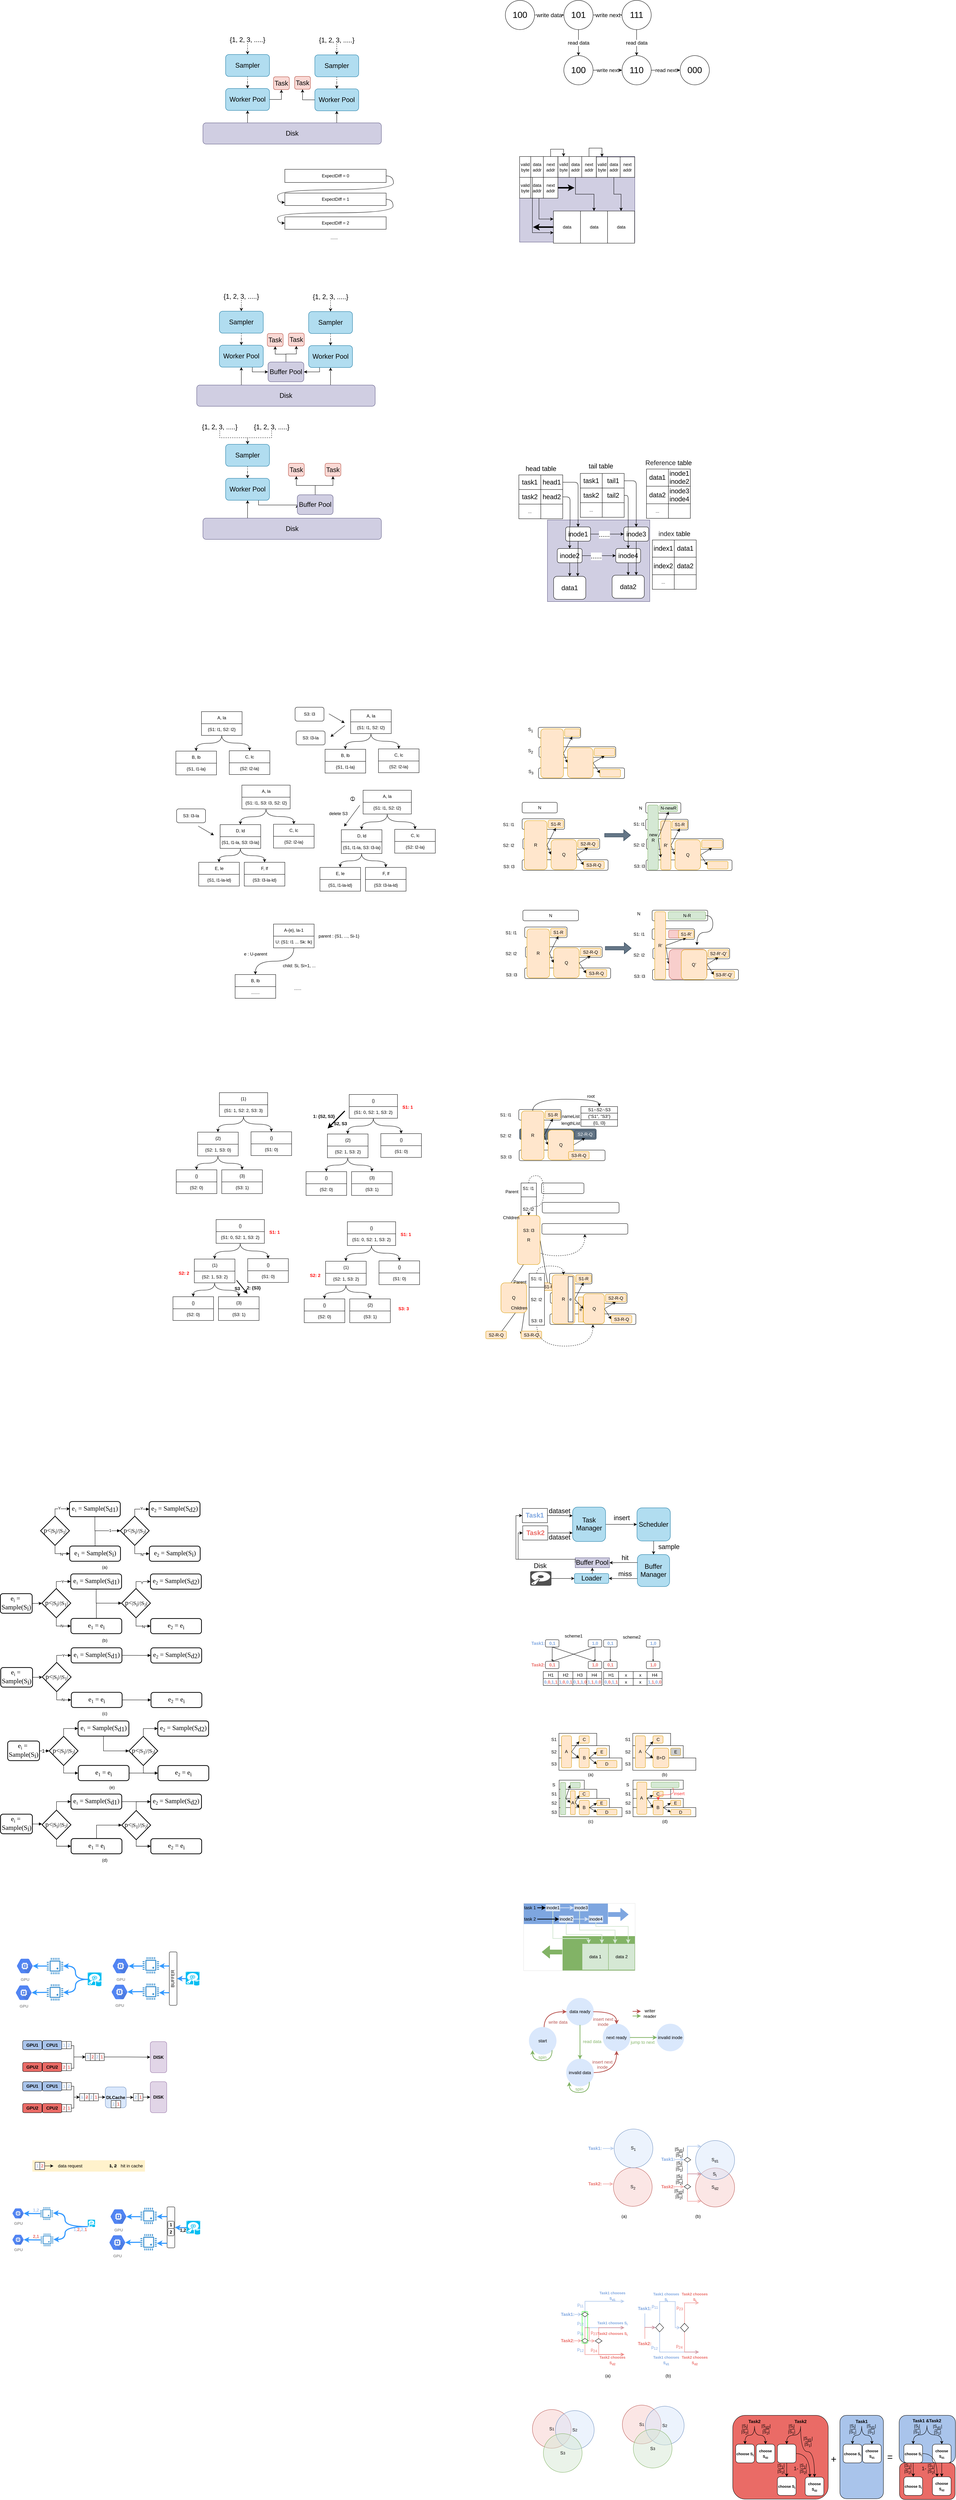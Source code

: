<mxfile version="15.0.3" type="github">
  <diagram id="9_1sO07OhJ9FRKc1vzgv" name="Page-1">
    <mxGraphModel dx="2269" dy="320" grid="0" gridSize="10" guides="0" tooltips="1" connect="1" arrows="1" fold="1" page="1" pageScale="1" pageWidth="1700" pageHeight="1100" math="0" shadow="0">
      <root>
        <mxCell id="0" />
        <mxCell id="1" parent="0" />
        <mxCell id="fbMOErfGYvT3qWpKQQOX-131" value="&lt;b style=&quot;font-size: x-small&quot;&gt;chooses S&lt;/b&gt;&lt;b style=&quot;font-size: 8.333px&quot;&gt;&lt;sub&gt;d1&lt;/sub&gt;&lt;/b&gt;" style="rounded=1;whiteSpace=wrap;html=1;" parent="1" vertex="1">
          <mxGeometry x="893" y="7118" width="51" height="51" as="geometry" />
        </mxCell>
        <mxCell id="fbMOErfGYvT3qWpKQQOX-142" style="edgeStyle=orthogonalEdgeStyle;curved=1;rounded=0;orthogonalLoop=1;jettySize=auto;html=1;exitX=0.75;exitY=0;exitDx=0;exitDy=0;entryX=0.5;entryY=0;entryDx=0;entryDy=0;" parent="1" source="fbMOErfGYvT3qWpKQQOX-116" target="fbMOErfGYvT3qWpKQQOX-123" edge="1">
          <mxGeometry relative="1" as="geometry" />
        </mxCell>
        <mxCell id="fbMOErfGYvT3qWpKQQOX-144" style="edgeStyle=orthogonalEdgeStyle;curved=1;rounded=0;orthogonalLoop=1;jettySize=auto;html=1;exitX=0.25;exitY=0;exitDx=0;exitDy=0;entryX=0.5;entryY=0;entryDx=0;entryDy=0;" parent="1" source="fbMOErfGYvT3qWpKQQOX-116" edge="1">
          <mxGeometry relative="1" as="geometry">
            <mxPoint x="1186.5" y="7117" as="targetPoint" />
          </mxGeometry>
        </mxCell>
        <mxCell id="fbMOErfGYvT3qWpKQQOX-116" value="" style="rounded=1;whiteSpace=wrap;html=1;fillColor=#EA6B66;" parent="1" vertex="1">
          <mxGeometry x="1149" y="7079" width="152" height="100" as="geometry" />
        </mxCell>
        <mxCell id="fbMOErfGYvT3qWpKQQOX-111" value="" style="rounded=1;whiteSpace=wrap;html=1;fillColor=#A9C4EB;" parent="1" vertex="1">
          <mxGeometry x="1148" y="6949" width="154" height="130" as="geometry" />
        </mxCell>
        <mxCell id="fbMOErfGYvT3qWpKQQOX-68" value="" style="rounded=1;whiteSpace=wrap;html=1;fillColor=#A9C4EB;" parent="1" vertex="1">
          <mxGeometry x="986" y="6949" width="119" height="228" as="geometry" />
        </mxCell>
        <mxCell id="fbMOErfGYvT3qWpKQQOX-70" value="" style="rounded=1;whiteSpace=wrap;html=1;fillColor=#EA6B66;" parent="1" vertex="1">
          <mxGeometry x="693" y="6949" width="261" height="229" as="geometry" />
        </mxCell>
        <mxCell id="gSqqrUoZxQMGFdQT7_8D-162" value="" style="rounded=1;whiteSpace=wrap;html=1;fillColor=#647687;strokeColor=#314354;fontColor=#ffffff;" parent="1" vertex="1">
          <mxGeometry x="109.79" y="3431" width="210" height="29" as="geometry" />
        </mxCell>
        <mxCell id="gSqqrUoZxQMGFdQT7_8D-131" value="" style="rounded=0;whiteSpace=wrap;html=1;" parent="1" vertex="1">
          <mxGeometry x="114" y="3579" width="42" height="39" as="geometry" />
        </mxCell>
        <mxCell id="gSqqrUoZxQMGFdQT7_8D-134" style="edgeStyle=orthogonalEdgeStyle;curved=1;rounded=0;orthogonalLoop=1;jettySize=auto;html=1;entryX=0.5;entryY=1;entryDx=0;entryDy=0;exitX=0.5;exitY=1;exitDx=0;exitDy=0;dashed=1;" parent="1" source="gSqqrUoZxQMGFdQT7_8D-113" target="gSqqrUoZxQMGFdQT7_8D-103" edge="1">
          <mxGeometry relative="1" as="geometry">
            <Array as="points">
              <mxPoint x="135" y="3778" />
              <mxPoint x="288" y="3778" />
            </Array>
          </mxGeometry>
        </mxCell>
        <mxCell id="gSqqrUoZxQMGFdQT7_8D-129" value="" style="rounded=0;whiteSpace=wrap;html=1;" parent="1" vertex="1">
          <mxGeometry x="114" y="3617" width="42" height="104" as="geometry" />
        </mxCell>
        <mxCell id="gSqqrUoZxQMGFdQT7_8D-69" value="" style="rounded=1;whiteSpace=wrap;html=1;" parent="1" vertex="1">
          <mxGeometry x="472.5" y="2884" width="116" height="29" as="geometry" />
        </mxCell>
        <mxCell id="gSqqrUoZxQMGFdQT7_8D-96" value="" style="rounded=1;whiteSpace=wrap;html=1;fillColor=#f8cecc;strokeColor=#b85450;" parent="1" vertex="1">
          <mxGeometry x="517.5" y="2888" width="68" height="21" as="geometry" />
        </mxCell>
        <mxCell id="e8S-48M1ZYX5b7IWwxHJ-12" value="" style="rounded=1;whiteSpace=wrap;html=1;" parent="1" vertex="1">
          <mxGeometry x="161" y="2333" width="116" height="29" as="geometry" />
        </mxCell>
        <mxCell id="UMwyM1W5Pn3s6P2YmB9g-111" value="" style="rounded=0;whiteSpace=wrap;html=1;fillColor=#d0cee2;strokeColor=#56517e;" parent="1" vertex="1">
          <mxGeometry x="110" y="772" width="315" height="234" as="geometry" />
        </mxCell>
        <mxCell id="2XTefIz1HCk_Dmgl4uMw-68" value="&lt;font size=&quot;3&quot;&gt;write data&lt;/font&gt;" style="edgeStyle=orthogonalEdgeStyle;rounded=0;orthogonalLoop=1;jettySize=auto;html=1;entryX=0;entryY=0.5;entryDx=0;entryDy=0;" parent="1" source="2XTefIz1HCk_Dmgl4uMw-62" target="2XTefIz1HCk_Dmgl4uMw-63" edge="1">
          <mxGeometry relative="1" as="geometry">
            <Array as="points">
              <mxPoint x="228" y="385" />
              <mxPoint x="228" y="385" />
            </Array>
          </mxGeometry>
        </mxCell>
        <mxCell id="2XTefIz1HCk_Dmgl4uMw-62" value="&lt;font style=&quot;font-size: 24px&quot;&gt;100&lt;/font&gt;" style="ellipse;whiteSpace=wrap;html=1;aspect=fixed;" parent="1" vertex="1">
          <mxGeometry x="71" y="345" width="80" height="80" as="geometry" />
        </mxCell>
        <mxCell id="2XTefIz1HCk_Dmgl4uMw-69" value="&lt;font size=&quot;3&quot;&gt;write next&lt;/font&gt;" style="edgeStyle=orthogonalEdgeStyle;rounded=0;orthogonalLoop=1;jettySize=auto;html=1;" parent="1" source="2XTefIz1HCk_Dmgl4uMw-63" target="2XTefIz1HCk_Dmgl4uMw-65" edge="1">
          <mxGeometry relative="1" as="geometry" />
        </mxCell>
        <mxCell id="2XTefIz1HCk_Dmgl4uMw-70" value="&lt;font style=&quot;font-size: 14px&quot;&gt;read data&lt;/font&gt;" style="edgeStyle=orthogonalEdgeStyle;rounded=0;orthogonalLoop=1;jettySize=auto;html=1;" parent="1" source="2XTefIz1HCk_Dmgl4uMw-63" target="2XTefIz1HCk_Dmgl4uMw-64" edge="1">
          <mxGeometry relative="1" as="geometry" />
        </mxCell>
        <mxCell id="2XTefIz1HCk_Dmgl4uMw-63" value="&lt;font style=&quot;font-size: 24px&quot;&gt;101&lt;/font&gt;" style="ellipse;whiteSpace=wrap;html=1;aspect=fixed;" parent="1" vertex="1">
          <mxGeometry x="231" y="345" width="80" height="80" as="geometry" />
        </mxCell>
        <mxCell id="2XTefIz1HCk_Dmgl4uMw-71" value="&lt;font style=&quot;font-size: 14px&quot;&gt;write next&lt;/font&gt;" style="edgeStyle=orthogonalEdgeStyle;rounded=0;orthogonalLoop=1;jettySize=auto;html=1;" parent="1" source="2XTefIz1HCk_Dmgl4uMw-64" target="2XTefIz1HCk_Dmgl4uMw-66" edge="1">
          <mxGeometry relative="1" as="geometry" />
        </mxCell>
        <mxCell id="2XTefIz1HCk_Dmgl4uMw-64" value="&lt;font style=&quot;font-size: 24px&quot;&gt;100&lt;/font&gt;" style="ellipse;whiteSpace=wrap;html=1;aspect=fixed;" parent="1" vertex="1">
          <mxGeometry x="231" y="496" width="80" height="80" as="geometry" />
        </mxCell>
        <mxCell id="2XTefIz1HCk_Dmgl4uMw-72" value="&lt;font style=&quot;font-size: 14px&quot;&gt;read data&lt;/font&gt;" style="edgeStyle=orthogonalEdgeStyle;rounded=0;orthogonalLoop=1;jettySize=auto;html=1;entryX=0.5;entryY=0;entryDx=0;entryDy=0;" parent="1" source="2XTefIz1HCk_Dmgl4uMw-65" target="2XTefIz1HCk_Dmgl4uMw-66" edge="1">
          <mxGeometry relative="1" as="geometry" />
        </mxCell>
        <mxCell id="2XTefIz1HCk_Dmgl4uMw-65" value="&lt;font style=&quot;font-size: 24px&quot;&gt;111&lt;/font&gt;" style="ellipse;whiteSpace=wrap;html=1;aspect=fixed;" parent="1" vertex="1">
          <mxGeometry x="390" y="345" width="80" height="80" as="geometry" />
        </mxCell>
        <mxCell id="2XTefIz1HCk_Dmgl4uMw-74" value="&lt;font style=&quot;font-size: 14px&quot;&gt;read next&lt;/font&gt;" style="edgeStyle=orthogonalEdgeStyle;rounded=0;orthogonalLoop=1;jettySize=auto;html=1;entryX=0;entryY=0.5;entryDx=0;entryDy=0;" parent="1" source="2XTefIz1HCk_Dmgl4uMw-66" target="2XTefIz1HCk_Dmgl4uMw-67" edge="1">
          <mxGeometry relative="1" as="geometry" />
        </mxCell>
        <mxCell id="2XTefIz1HCk_Dmgl4uMw-66" value="&lt;font style=&quot;font-size: 24px&quot;&gt;110&lt;/font&gt;" style="ellipse;whiteSpace=wrap;html=1;aspect=fixed;" parent="1" vertex="1">
          <mxGeometry x="390" y="496" width="80" height="80" as="geometry" />
        </mxCell>
        <mxCell id="2XTefIz1HCk_Dmgl4uMw-67" value="&lt;font style=&quot;font-size: 24px&quot;&gt;000&lt;/font&gt;" style="ellipse;whiteSpace=wrap;html=1;aspect=fixed;" parent="1" vertex="1">
          <mxGeometry x="549" y="496" width="80" height="80" as="geometry" />
        </mxCell>
        <mxCell id="UMwyM1W5Pn3s6P2YmB9g-53" value="" style="group;" parent="1" vertex="1" connectable="0">
          <mxGeometry x="110" y="772" width="425" height="260" as="geometry" />
        </mxCell>
        <mxCell id="UMwyM1W5Pn3s6P2YmB9g-77" value="" style="group;strokeWidth=2;shadow=0;" parent="UMwyM1W5Pn3s6P2YmB9g-53" vertex="1" connectable="0">
          <mxGeometry x="105" width="104.73" height="57" as="geometry" />
        </mxCell>
        <mxCell id="UMwyM1W5Pn3s6P2YmB9g-125" value="" style="group;" parent="UMwyM1W5Pn3s6P2YmB9g-77" vertex="1" connectable="0">
          <mxGeometry width="104.73" height="57" as="geometry" />
        </mxCell>
        <mxCell id="UMwyM1W5Pn3s6P2YmB9g-73" value="valid&lt;br&gt;byte" style="rounded=0;whiteSpace=wrap;html=1;" parent="UMwyM1W5Pn3s6P2YmB9g-125" vertex="1">
          <mxGeometry width="30.538" height="57" as="geometry" />
        </mxCell>
        <mxCell id="UMwyM1W5Pn3s6P2YmB9g-74" value="data&lt;br&gt;addr" style="rounded=0;whiteSpace=wrap;html=1;" parent="UMwyM1W5Pn3s6P2YmB9g-125" vertex="1">
          <mxGeometry x="30.54" width="34.46" height="57" as="geometry" />
        </mxCell>
        <mxCell id="UMwyM1W5Pn3s6P2YmB9g-75" value="next&lt;br&gt;addr" style="rounded=0;whiteSpace=wrap;html=1;" parent="UMwyM1W5Pn3s6P2YmB9g-125" vertex="1">
          <mxGeometry x="65" width="39.73" height="57" as="geometry" />
        </mxCell>
        <mxCell id="UMwyM1W5Pn3s6P2YmB9g-79" value="data" style="rounded=0;whiteSpace=wrap;html=1;" parent="UMwyM1W5Pn3s6P2YmB9g-53" vertex="1">
          <mxGeometry x="166.54" y="149" width="74" height="88" as="geometry" />
        </mxCell>
        <mxCell id="UMwyM1W5Pn3s6P2YmB9g-91" value="data" style="rounded=0;whiteSpace=wrap;html=1;" parent="UMwyM1W5Pn3s6P2YmB9g-53" vertex="1">
          <mxGeometry x="240.54" y="149" width="74" height="88" as="geometry" />
        </mxCell>
        <mxCell id="UMwyM1W5Pn3s6P2YmB9g-92" value="data" style="rounded=0;whiteSpace=wrap;html=1;" parent="UMwyM1W5Pn3s6P2YmB9g-53" vertex="1">
          <mxGeometry x="92.54" y="149" width="74" height="88" as="geometry" />
        </mxCell>
        <mxCell id="UMwyM1W5Pn3s6P2YmB9g-94" value="" style="group;" parent="UMwyM1W5Pn3s6P2YmB9g-53" vertex="1" connectable="0">
          <mxGeometry x="210" y="1" width="104.73" height="56" as="geometry" />
        </mxCell>
        <mxCell id="UMwyM1W5Pn3s6P2YmB9g-95" value="valid&lt;br&gt;byte" style="rounded=0;whiteSpace=wrap;html=1;" parent="UMwyM1W5Pn3s6P2YmB9g-94" vertex="1">
          <mxGeometry width="30.538" height="56" as="geometry" />
        </mxCell>
        <mxCell id="UMwyM1W5Pn3s6P2YmB9g-96" value="data&lt;br&gt;addr" style="rounded=0;whiteSpace=wrap;html=1;" parent="UMwyM1W5Pn3s6P2YmB9g-94" vertex="1">
          <mxGeometry x="30.54" width="34.46" height="56" as="geometry" />
        </mxCell>
        <mxCell id="UMwyM1W5Pn3s6P2YmB9g-97" value="next&lt;br&gt;addr" style="rounded=0;whiteSpace=wrap;html=1;" parent="UMwyM1W5Pn3s6P2YmB9g-94" vertex="1">
          <mxGeometry x="65.0" width="39.73" height="56" as="geometry" />
        </mxCell>
        <mxCell id="UMwyM1W5Pn3s6P2YmB9g-99" value="" style="group;" parent="UMwyM1W5Pn3s6P2YmB9g-53" vertex="1" connectable="0">
          <mxGeometry y="57" width="104.73" height="57" as="geometry" />
        </mxCell>
        <mxCell id="UMwyM1W5Pn3s6P2YmB9g-100" value="valid&lt;br&gt;byte" style="rounded=0;whiteSpace=wrap;html=1;" parent="UMwyM1W5Pn3s6P2YmB9g-99" vertex="1">
          <mxGeometry width="30.538" height="57" as="geometry" />
        </mxCell>
        <mxCell id="UMwyM1W5Pn3s6P2YmB9g-101" value="data&lt;br&gt;addr" style="rounded=0;whiteSpace=wrap;html=1;" parent="UMwyM1W5Pn3s6P2YmB9g-99" vertex="1">
          <mxGeometry x="30.54" width="34.46" height="57" as="geometry" />
        </mxCell>
        <mxCell id="UMwyM1W5Pn3s6P2YmB9g-102" value="next&lt;br&gt;addr" style="rounded=0;whiteSpace=wrap;html=1;" parent="UMwyM1W5Pn3s6P2YmB9g-99" vertex="1">
          <mxGeometry x="65" width="39.73" height="57" as="geometry" />
        </mxCell>
        <mxCell id="UMwyM1W5Pn3s6P2YmB9g-107" style="edgeStyle=orthogonalEdgeStyle;rounded=0;orthogonalLoop=1;jettySize=auto;html=1;" parent="UMwyM1W5Pn3s6P2YmB9g-53" source="UMwyM1W5Pn3s6P2YmB9g-96" target="UMwyM1W5Pn3s6P2YmB9g-91" edge="1">
          <mxGeometry relative="1" as="geometry" />
        </mxCell>
        <mxCell id="UMwyM1W5Pn3s6P2YmB9g-108" style="edgeStyle=orthogonalEdgeStyle;rounded=0;orthogonalLoop=1;jettySize=auto;html=1;exitX=0.5;exitY=1;exitDx=0;exitDy=0;" parent="UMwyM1W5Pn3s6P2YmB9g-53" source="UMwyM1W5Pn3s6P2YmB9g-74" target="UMwyM1W5Pn3s6P2YmB9g-79" edge="1">
          <mxGeometry relative="1" as="geometry" />
        </mxCell>
        <mxCell id="UMwyM1W5Pn3s6P2YmB9g-119" style="edgeStyle=orthogonalEdgeStyle;rounded=0;orthogonalLoop=1;jettySize=auto;html=1;entryX=0.5;entryY=0;entryDx=0;entryDy=0;" parent="UMwyM1W5Pn3s6P2YmB9g-53" source="UMwyM1W5Pn3s6P2YmB9g-57" target="UMwyM1W5Pn3s6P2YmB9g-73" edge="1">
          <mxGeometry relative="1" as="geometry">
            <Array as="points">
              <mxPoint x="85" y="-20" />
              <mxPoint x="120" y="-20" />
            </Array>
          </mxGeometry>
        </mxCell>
        <mxCell id="UMwyM1W5Pn3s6P2YmB9g-120" style="edgeStyle=orthogonalEdgeStyle;rounded=0;orthogonalLoop=1;jettySize=auto;html=1;entryX=0.5;entryY=0;entryDx=0;entryDy=0;" parent="UMwyM1W5Pn3s6P2YmB9g-53" source="UMwyM1W5Pn3s6P2YmB9g-75" target="UMwyM1W5Pn3s6P2YmB9g-95" edge="1">
          <mxGeometry relative="1" as="geometry">
            <Array as="points">
              <mxPoint x="190" y="-23" />
              <mxPoint x="225" y="-23" />
            </Array>
          </mxGeometry>
        </mxCell>
        <mxCell id="UMwyM1W5Pn3s6P2YmB9g-54" value="" style="group;strokeWidth=3;" parent="UMwyM1W5Pn3s6P2YmB9g-53" vertex="1" connectable="0">
          <mxGeometry width="142" height="57" as="geometry" />
        </mxCell>
        <mxCell id="UMwyM1W5Pn3s6P2YmB9g-55" value="valid&lt;br&gt;byte" style="rounded=0;whiteSpace=wrap;html=1;" parent="UMwyM1W5Pn3s6P2YmB9g-54" vertex="1">
          <mxGeometry width="30.538" height="57" as="geometry" />
        </mxCell>
        <mxCell id="UMwyM1W5Pn3s6P2YmB9g-56" value="data&lt;br&gt;addr" style="rounded=0;whiteSpace=wrap;html=1;" parent="UMwyM1W5Pn3s6P2YmB9g-54" vertex="1">
          <mxGeometry x="30.54" width="34.46" height="57" as="geometry" />
        </mxCell>
        <mxCell id="UMwyM1W5Pn3s6P2YmB9g-57" value="next&lt;br&gt;addr" style="rounded=0;whiteSpace=wrap;html=1;" parent="UMwyM1W5Pn3s6P2YmB9g-54" vertex="1">
          <mxGeometry x="65" width="39.73" height="57" as="geometry" />
        </mxCell>
        <mxCell id="UMwyM1W5Pn3s6P2YmB9g-123" style="edgeStyle=orthogonalEdgeStyle;rounded=0;orthogonalLoop=1;jettySize=auto;html=1;entryX=0;entryY=0.25;entryDx=0;entryDy=0;" parent="UMwyM1W5Pn3s6P2YmB9g-53" source="UMwyM1W5Pn3s6P2YmB9g-101" target="UMwyM1W5Pn3s6P2YmB9g-92" edge="1">
          <mxGeometry relative="1" as="geometry">
            <Array as="points">
              <mxPoint x="53" y="171" />
            </Array>
          </mxGeometry>
        </mxCell>
        <mxCell id="geJMSuZulplkEZxOENzH-82" style="edgeStyle=orthogonalEdgeStyle;rounded=0;orthogonalLoop=1;jettySize=auto;html=1;exitX=0.5;exitY=0;exitDx=0;exitDy=0;entryX=0.004;entryY=0.673;entryDx=0;entryDy=0;entryPerimeter=0;strokeWidth=1;" parent="UMwyM1W5Pn3s6P2YmB9g-53" source="UMwyM1W5Pn3s6P2YmB9g-101" target="UMwyM1W5Pn3s6P2YmB9g-92" edge="1">
          <mxGeometry relative="1" as="geometry">
            <Array as="points">
              <mxPoint x="35" y="57" />
              <mxPoint x="35" y="208" />
            </Array>
          </mxGeometry>
        </mxCell>
        <mxCell id="9mrKONVWilzOIA2vpgeo-22" style="edgeStyle=orthogonalEdgeStyle;rounded=0;orthogonalLoop=1;jettySize=auto;html=1;exitX=0.25;exitY=0;exitDx=0;exitDy=0;entryX=0.5;entryY=1;entryDx=0;entryDy=0;" parent="1" source="geJMSuZulplkEZxOENzH-1" target="9mrKONVWilzOIA2vpgeo-6" edge="1">
          <mxGeometry relative="1" as="geometry" />
        </mxCell>
        <mxCell id="9mrKONVWilzOIA2vpgeo-24" style="edgeStyle=orthogonalEdgeStyle;rounded=0;orthogonalLoop=1;jettySize=auto;html=1;exitX=0.75;exitY=0;exitDx=0;exitDy=0;entryX=0.5;entryY=1;entryDx=0;entryDy=0;" parent="1" source="geJMSuZulplkEZxOENzH-1" target="9mrKONVWilzOIA2vpgeo-19" edge="1">
          <mxGeometry relative="1" as="geometry" />
        </mxCell>
        <mxCell id="geJMSuZulplkEZxOENzH-1" value="&lt;font style=&quot;font-size: 18px&quot;&gt;Disk&lt;/font&gt;" style="rounded=1;whiteSpace=wrap;html=1;fillColor=#d0cee2;strokeColor=#56517e;" parent="1" vertex="1">
          <mxGeometry x="-756" y="680" width="488" height="58" as="geometry" />
        </mxCell>
        <mxCell id="9mrKONVWilzOIA2vpgeo-7" style="edgeStyle=orthogonalEdgeStyle;rounded=0;orthogonalLoop=1;jettySize=auto;html=1;entryX=0.5;entryY=0;entryDx=0;entryDy=0;dashed=1;" parent="1" source="geJMSuZulplkEZxOENzH-3" target="9mrKONVWilzOIA2vpgeo-6" edge="1">
          <mxGeometry relative="1" as="geometry" />
        </mxCell>
        <mxCell id="geJMSuZulplkEZxOENzH-3" value="&lt;font style=&quot;font-size: 18px&quot;&gt;Sampler&lt;/font&gt;" style="rounded=1;whiteSpace=wrap;html=1;fillColor=#b1ddf0;strokeColor=#10739e;" parent="1" vertex="1">
          <mxGeometry x="-694" y="493" width="120" height="60" as="geometry" />
        </mxCell>
        <mxCell id="geJMSuZulplkEZxOENzH-5" style="edgeStyle=orthogonalEdgeStyle;rounded=0;orthogonalLoop=1;jettySize=auto;html=1;dashed=1;" parent="1" source="geJMSuZulplkEZxOENzH-4" target="geJMSuZulplkEZxOENzH-3" edge="1">
          <mxGeometry relative="1" as="geometry" />
        </mxCell>
        <mxCell id="geJMSuZulplkEZxOENzH-4" value="&lt;font style=&quot;font-size: 18px&quot;&gt;{1, 2, 3, .....}&lt;/font&gt;" style="text;html=1;strokeColor=none;fillColor=none;align=center;verticalAlign=middle;whiteSpace=wrap;rounded=0;" parent="1" vertex="1">
          <mxGeometry x="-697" y="443" width="126" height="19" as="geometry" />
        </mxCell>
        <mxCell id="geJMSuZulplkEZxOENzH-81" style="edgeStyle=orthogonalEdgeStyle;rounded=0;orthogonalLoop=1;jettySize=auto;html=1;strokeWidth=4;" parent="1" source="UMwyM1W5Pn3s6P2YmB9g-102" edge="1">
          <mxGeometry relative="1" as="geometry">
            <mxPoint x="260.207" y="857.5" as="targetPoint" />
          </mxGeometry>
        </mxCell>
        <mxCell id="geJMSuZulplkEZxOENzH-83" style="edgeStyle=orthogonalEdgeStyle;rounded=0;orthogonalLoop=1;jettySize=auto;html=1;strokeWidth=4;" parent="1" source="UMwyM1W5Pn3s6P2YmB9g-92" edge="1">
          <mxGeometry relative="1" as="geometry">
            <mxPoint x="146.552" y="965" as="targetPoint" />
          </mxGeometry>
        </mxCell>
        <mxCell id="9mrKONVWilzOIA2vpgeo-59" style="edgeStyle=orthogonalEdgeStyle;rounded=0;orthogonalLoop=1;jettySize=auto;html=1;entryX=0.5;entryY=1;entryDx=0;entryDy=0;" parent="1" source="9mrKONVWilzOIA2vpgeo-6" target="9mrKONVWilzOIA2vpgeo-10" edge="1">
          <mxGeometry relative="1" as="geometry" />
        </mxCell>
        <mxCell id="9mrKONVWilzOIA2vpgeo-6" value="&lt;font style=&quot;font-size: 18px&quot;&gt;Worker Pool&lt;/font&gt;" style="rounded=1;whiteSpace=wrap;html=1;fillColor=#b1ddf0;strokeColor=#10739e;" parent="1" vertex="1">
          <mxGeometry x="-694" y="586" width="120" height="60" as="geometry" />
        </mxCell>
        <mxCell id="9mrKONVWilzOIA2vpgeo-10" value="&lt;font style=&quot;font-size: 18px&quot;&gt;Task&lt;/font&gt;" style="rounded=1;whiteSpace=wrap;html=1;fillColor=#fad9d5;strokeColor=#ae4132;" parent="1" vertex="1">
          <mxGeometry x="-563" y="554" width="43.25" height="35" as="geometry" />
        </mxCell>
        <mxCell id="9mrKONVWilzOIA2vpgeo-14" style="edgeStyle=orthogonalEdgeStyle;rounded=0;orthogonalLoop=1;jettySize=auto;html=1;entryX=0.5;entryY=0;entryDx=0;entryDy=0;dashed=1;" parent="1" source="9mrKONVWilzOIA2vpgeo-15" target="9mrKONVWilzOIA2vpgeo-19" edge="1">
          <mxGeometry relative="1" as="geometry" />
        </mxCell>
        <mxCell id="9mrKONVWilzOIA2vpgeo-15" value="&lt;font style=&quot;font-size: 18px&quot;&gt;Sampler&lt;/font&gt;" style="rounded=1;whiteSpace=wrap;html=1;fillColor=#b1ddf0;strokeColor=#10739e;" parent="1" vertex="1">
          <mxGeometry x="-450" y="494" width="120" height="60" as="geometry" />
        </mxCell>
        <mxCell id="9mrKONVWilzOIA2vpgeo-16" style="edgeStyle=orthogonalEdgeStyle;rounded=0;orthogonalLoop=1;jettySize=auto;html=1;dashed=1;" parent="1" source="9mrKONVWilzOIA2vpgeo-17" target="9mrKONVWilzOIA2vpgeo-15" edge="1">
          <mxGeometry relative="1" as="geometry" />
        </mxCell>
        <mxCell id="9mrKONVWilzOIA2vpgeo-17" value="&lt;font style=&quot;font-size: 18px&quot;&gt;{1, 2, 3, .....}&lt;/font&gt;" style="text;html=1;strokeColor=none;fillColor=none;align=center;verticalAlign=middle;whiteSpace=wrap;rounded=0;" parent="1" vertex="1">
          <mxGeometry x="-453" y="444" width="126" height="19" as="geometry" />
        </mxCell>
        <mxCell id="9mrKONVWilzOIA2vpgeo-86" style="edgeStyle=orthogonalEdgeStyle;rounded=0;orthogonalLoop=1;jettySize=auto;html=1;entryX=0.5;entryY=1;entryDx=0;entryDy=0;" parent="1" source="9mrKONVWilzOIA2vpgeo-19" target="9mrKONVWilzOIA2vpgeo-85" edge="1">
          <mxGeometry relative="1" as="geometry" />
        </mxCell>
        <mxCell id="9mrKONVWilzOIA2vpgeo-19" value="&lt;font style=&quot;font-size: 18px&quot;&gt;Worker Pool&lt;/font&gt;" style="rounded=1;whiteSpace=wrap;html=1;fillColor=#b1ddf0;strokeColor=#10739e;" parent="1" vertex="1">
          <mxGeometry x="-450" y="587" width="120" height="60" as="geometry" />
        </mxCell>
        <mxCell id="9mrKONVWilzOIA2vpgeo-85" value="&lt;font style=&quot;font-size: 18px&quot;&gt;Task&lt;/font&gt;" style="rounded=1;whiteSpace=wrap;html=1;fillColor=#fad9d5;strokeColor=#ae4132;" parent="1" vertex="1">
          <mxGeometry x="-505.25" y="553" width="43.25" height="35" as="geometry" />
        </mxCell>
        <mxCell id="9mrKONVWilzOIA2vpgeo-104" style="edgeStyle=orthogonalEdgeStyle;rounded=0;orthogonalLoop=1;jettySize=auto;html=1;exitX=0.25;exitY=0;exitDx=0;exitDy=0;entryX=0.5;entryY=1;entryDx=0;entryDy=0;" parent="1" source="9mrKONVWilzOIA2vpgeo-106" target="9mrKONVWilzOIA2vpgeo-112" edge="1">
          <mxGeometry relative="1" as="geometry" />
        </mxCell>
        <mxCell id="9mrKONVWilzOIA2vpgeo-105" style="edgeStyle=orthogonalEdgeStyle;rounded=0;orthogonalLoop=1;jettySize=auto;html=1;exitX=0.75;exitY=0;exitDx=0;exitDy=0;entryX=0.5;entryY=1;entryDx=0;entryDy=0;" parent="1" source="9mrKONVWilzOIA2vpgeo-106" target="9mrKONVWilzOIA2vpgeo-119" edge="1">
          <mxGeometry relative="1" as="geometry" />
        </mxCell>
        <mxCell id="9mrKONVWilzOIA2vpgeo-106" value="&lt;font style=&quot;font-size: 18px&quot;&gt;Disk&lt;/font&gt;" style="rounded=1;whiteSpace=wrap;html=1;fillColor=#d0cee2;strokeColor=#56517e;" parent="1" vertex="1">
          <mxGeometry x="-773" y="1397" width="488" height="58" as="geometry" />
        </mxCell>
        <mxCell id="9mrKONVWilzOIA2vpgeo-107" style="edgeStyle=orthogonalEdgeStyle;rounded=0;orthogonalLoop=1;jettySize=auto;html=1;entryX=0.5;entryY=0;entryDx=0;entryDy=0;dashed=1;" parent="1" source="9mrKONVWilzOIA2vpgeo-108" target="9mrKONVWilzOIA2vpgeo-112" edge="1">
          <mxGeometry relative="1" as="geometry" />
        </mxCell>
        <mxCell id="9mrKONVWilzOIA2vpgeo-108" value="&lt;font style=&quot;font-size: 18px&quot;&gt;Sampler&lt;/font&gt;" style="rounded=1;whiteSpace=wrap;html=1;fillColor=#b1ddf0;strokeColor=#10739e;" parent="1" vertex="1">
          <mxGeometry x="-711" y="1195" width="120" height="60" as="geometry" />
        </mxCell>
        <mxCell id="9mrKONVWilzOIA2vpgeo-109" style="edgeStyle=orthogonalEdgeStyle;rounded=0;orthogonalLoop=1;jettySize=auto;html=1;dashed=1;" parent="1" source="9mrKONVWilzOIA2vpgeo-110" target="9mrKONVWilzOIA2vpgeo-108" edge="1">
          <mxGeometry relative="1" as="geometry" />
        </mxCell>
        <mxCell id="9mrKONVWilzOIA2vpgeo-110" value="&lt;font style=&quot;font-size: 18px&quot;&gt;{1, 2, 3, .....}&lt;/font&gt;" style="text;html=1;strokeColor=none;fillColor=none;align=center;verticalAlign=middle;whiteSpace=wrap;rounded=0;" parent="1" vertex="1">
          <mxGeometry x="-714" y="1145" width="126" height="19" as="geometry" />
        </mxCell>
        <mxCell id="9mrKONVWilzOIA2vpgeo-125" style="edgeStyle=orthogonalEdgeStyle;rounded=0;orthogonalLoop=1;jettySize=auto;html=1;exitX=0.75;exitY=1;exitDx=0;exitDy=0;entryX=0;entryY=0.5;entryDx=0;entryDy=0;" parent="1" source="9mrKONVWilzOIA2vpgeo-112" target="9mrKONVWilzOIA2vpgeo-121" edge="1">
          <mxGeometry relative="1" as="geometry">
            <Array as="points">
              <mxPoint x="-621" y="1361" />
            </Array>
          </mxGeometry>
        </mxCell>
        <mxCell id="9mrKONVWilzOIA2vpgeo-112" value="&lt;font style=&quot;font-size: 18px&quot;&gt;Worker Pool&lt;/font&gt;" style="rounded=1;whiteSpace=wrap;html=1;fillColor=#b1ddf0;strokeColor=#10739e;" parent="1" vertex="1">
          <mxGeometry x="-711" y="1288" width="120" height="60" as="geometry" />
        </mxCell>
        <mxCell id="9mrKONVWilzOIA2vpgeo-113" value="&lt;font style=&quot;font-size: 18px&quot;&gt;Task&lt;/font&gt;" style="rounded=1;whiteSpace=wrap;html=1;fillColor=#fad9d5;strokeColor=#ae4132;" parent="1" vertex="1">
          <mxGeometry x="-580" y="1256" width="43.25" height="35" as="geometry" />
        </mxCell>
        <mxCell id="9mrKONVWilzOIA2vpgeo-114" style="edgeStyle=orthogonalEdgeStyle;rounded=0;orthogonalLoop=1;jettySize=auto;html=1;entryX=0.5;entryY=0;entryDx=0;entryDy=0;dashed=1;" parent="1" source="9mrKONVWilzOIA2vpgeo-115" target="9mrKONVWilzOIA2vpgeo-119" edge="1">
          <mxGeometry relative="1" as="geometry" />
        </mxCell>
        <mxCell id="9mrKONVWilzOIA2vpgeo-115" value="&lt;font style=&quot;font-size: 18px&quot;&gt;Sampler&lt;/font&gt;" style="rounded=1;whiteSpace=wrap;html=1;fillColor=#b1ddf0;strokeColor=#10739e;" parent="1" vertex="1">
          <mxGeometry x="-467" y="1196" width="120" height="60" as="geometry" />
        </mxCell>
        <mxCell id="9mrKONVWilzOIA2vpgeo-116" style="edgeStyle=orthogonalEdgeStyle;rounded=0;orthogonalLoop=1;jettySize=auto;html=1;dashed=1;" parent="1" source="9mrKONVWilzOIA2vpgeo-117" target="9mrKONVWilzOIA2vpgeo-115" edge="1">
          <mxGeometry relative="1" as="geometry" />
        </mxCell>
        <mxCell id="9mrKONVWilzOIA2vpgeo-117" value="&lt;font style=&quot;font-size: 18px&quot;&gt;{1, 2, 3, .....}&lt;/font&gt;" style="text;html=1;strokeColor=none;fillColor=none;align=center;verticalAlign=middle;whiteSpace=wrap;rounded=0;" parent="1" vertex="1">
          <mxGeometry x="-470" y="1146" width="126" height="19" as="geometry" />
        </mxCell>
        <mxCell id="9mrKONVWilzOIA2vpgeo-126" style="edgeStyle=orthogonalEdgeStyle;rounded=0;orthogonalLoop=1;jettySize=auto;html=1;exitX=0.25;exitY=1;exitDx=0;exitDy=0;entryX=1;entryY=0.5;entryDx=0;entryDy=0;" parent="1" source="9mrKONVWilzOIA2vpgeo-119" target="9mrKONVWilzOIA2vpgeo-121" edge="1">
          <mxGeometry relative="1" as="geometry">
            <Array as="points">
              <mxPoint x="-437" y="1361" />
            </Array>
          </mxGeometry>
        </mxCell>
        <mxCell id="9mrKONVWilzOIA2vpgeo-119" value="&lt;font style=&quot;font-size: 18px&quot;&gt;Worker Pool&lt;/font&gt;" style="rounded=1;whiteSpace=wrap;html=1;fillColor=#b1ddf0;strokeColor=#10739e;" parent="1" vertex="1">
          <mxGeometry x="-467" y="1289" width="120" height="60" as="geometry" />
        </mxCell>
        <mxCell id="9mrKONVWilzOIA2vpgeo-120" value="&lt;font style=&quot;font-size: 18px&quot;&gt;Task&lt;/font&gt;" style="rounded=1;whiteSpace=wrap;html=1;fillColor=#fad9d5;strokeColor=#ae4132;" parent="1" vertex="1">
          <mxGeometry x="-522.25" y="1255" width="43.25" height="35" as="geometry" />
        </mxCell>
        <mxCell id="9mrKONVWilzOIA2vpgeo-122" style="edgeStyle=orthogonalEdgeStyle;rounded=0;orthogonalLoop=1;jettySize=auto;html=1;entryX=0.5;entryY=1;entryDx=0;entryDy=0;" parent="1" source="9mrKONVWilzOIA2vpgeo-121" target="9mrKONVWilzOIA2vpgeo-113" edge="1">
          <mxGeometry relative="1" as="geometry" />
        </mxCell>
        <mxCell id="9mrKONVWilzOIA2vpgeo-123" style="edgeStyle=orthogonalEdgeStyle;rounded=0;orthogonalLoop=1;jettySize=auto;html=1;entryX=0.5;entryY=1;entryDx=0;entryDy=0;" parent="1" source="9mrKONVWilzOIA2vpgeo-121" target="9mrKONVWilzOIA2vpgeo-120" edge="1">
          <mxGeometry relative="1" as="geometry" />
        </mxCell>
        <mxCell id="9mrKONVWilzOIA2vpgeo-121" value="&lt;font style=&quot;font-size: 18px&quot;&gt;Buffer Pool&lt;/font&gt;" style="rounded=1;whiteSpace=wrap;html=1;fillColor=#d0cee2;strokeColor=#56517e;" parent="1" vertex="1">
          <mxGeometry x="-578" y="1334" width="98" height="54" as="geometry" />
        </mxCell>
        <mxCell id="9mrKONVWilzOIA2vpgeo-127" style="edgeStyle=orthogonalEdgeStyle;rounded=0;orthogonalLoop=1;jettySize=auto;html=1;exitX=0.25;exitY=0;exitDx=0;exitDy=0;entryX=0.5;entryY=1;entryDx=0;entryDy=0;" parent="1" source="9mrKONVWilzOIA2vpgeo-129" target="9mrKONVWilzOIA2vpgeo-135" edge="1">
          <mxGeometry relative="1" as="geometry" />
        </mxCell>
        <mxCell id="9mrKONVWilzOIA2vpgeo-129" value="&lt;font style=&quot;font-size: 18px&quot;&gt;Disk&lt;/font&gt;" style="rounded=1;whiteSpace=wrap;html=1;fillColor=#d0cee2;strokeColor=#56517e;" parent="1" vertex="1">
          <mxGeometry x="-756" y="1761" width="488" height="58" as="geometry" />
        </mxCell>
        <mxCell id="9mrKONVWilzOIA2vpgeo-130" style="edgeStyle=orthogonalEdgeStyle;rounded=0;orthogonalLoop=1;jettySize=auto;html=1;entryX=0.5;entryY=0;entryDx=0;entryDy=0;dashed=1;" parent="1" source="9mrKONVWilzOIA2vpgeo-131" target="9mrKONVWilzOIA2vpgeo-135" edge="1">
          <mxGeometry relative="1" as="geometry" />
        </mxCell>
        <mxCell id="9mrKONVWilzOIA2vpgeo-131" value="&lt;font style=&quot;font-size: 18px&quot;&gt;Sampler&lt;/font&gt;" style="rounded=1;whiteSpace=wrap;html=1;fillColor=#b1ddf0;strokeColor=#10739e;" parent="1" vertex="1">
          <mxGeometry x="-694" y="1559" width="120" height="60" as="geometry" />
        </mxCell>
        <mxCell id="9mrKONVWilzOIA2vpgeo-132" style="edgeStyle=orthogonalEdgeStyle;rounded=0;orthogonalLoop=1;jettySize=auto;html=1;dashed=1;" parent="1" source="9mrKONVWilzOIA2vpgeo-133" target="9mrKONVWilzOIA2vpgeo-131" edge="1">
          <mxGeometry relative="1" as="geometry" />
        </mxCell>
        <mxCell id="9mrKONVWilzOIA2vpgeo-133" value="&lt;font style=&quot;font-size: 18px&quot;&gt;{1, 2, 3, .....}&lt;/font&gt;" style="text;html=1;strokeColor=none;fillColor=none;align=center;verticalAlign=middle;whiteSpace=wrap;rounded=0;" parent="1" vertex="1">
          <mxGeometry x="-773" y="1502" width="126" height="19" as="geometry" />
        </mxCell>
        <mxCell id="9mrKONVWilzOIA2vpgeo-134" style="edgeStyle=orthogonalEdgeStyle;rounded=0;orthogonalLoop=1;jettySize=auto;html=1;exitX=0.75;exitY=1;exitDx=0;exitDy=0;entryX=0;entryY=0.5;entryDx=0;entryDy=0;" parent="1" source="9mrKONVWilzOIA2vpgeo-135" target="9mrKONVWilzOIA2vpgeo-146" edge="1">
          <mxGeometry relative="1" as="geometry">
            <Array as="points">
              <mxPoint x="-604" y="1725" />
            </Array>
          </mxGeometry>
        </mxCell>
        <mxCell id="9mrKONVWilzOIA2vpgeo-135" value="&lt;font style=&quot;font-size: 18px&quot;&gt;Worker Pool&lt;/font&gt;" style="rounded=1;whiteSpace=wrap;html=1;fillColor=#b1ddf0;strokeColor=#10739e;" parent="1" vertex="1">
          <mxGeometry x="-694" y="1652" width="120" height="60" as="geometry" />
        </mxCell>
        <mxCell id="9mrKONVWilzOIA2vpgeo-136" value="&lt;font style=&quot;font-size: 18px&quot;&gt;Task&lt;/font&gt;" style="rounded=1;whiteSpace=wrap;html=1;fillColor=#fad9d5;strokeColor=#ae4132;" parent="1" vertex="1">
          <mxGeometry x="-522.25" y="1611" width="43.25" height="35" as="geometry" />
        </mxCell>
        <mxCell id="9mrKONVWilzOIA2vpgeo-139" style="edgeStyle=orthogonalEdgeStyle;rounded=0;orthogonalLoop=1;jettySize=auto;html=1;dashed=1;entryX=0.5;entryY=0;entryDx=0;entryDy=0;" parent="1" source="9mrKONVWilzOIA2vpgeo-140" target="9mrKONVWilzOIA2vpgeo-131" edge="1">
          <mxGeometry relative="1" as="geometry">
            <mxPoint x="-390" y="1560" as="targetPoint" />
          </mxGeometry>
        </mxCell>
        <mxCell id="9mrKONVWilzOIA2vpgeo-140" value="&lt;font style=&quot;font-size: 18px&quot;&gt;{1, 2, 3, .....}&lt;/font&gt;" style="text;html=1;strokeColor=none;fillColor=none;align=center;verticalAlign=middle;whiteSpace=wrap;rounded=0;" parent="1" vertex="1">
          <mxGeometry x="-631.25" y="1502" width="126" height="19" as="geometry" />
        </mxCell>
        <mxCell id="9mrKONVWilzOIA2vpgeo-143" value="&lt;font style=&quot;font-size: 18px&quot;&gt;Task&lt;/font&gt;" style="rounded=1;whiteSpace=wrap;html=1;fillColor=#fad9d5;strokeColor=#ae4132;" parent="1" vertex="1">
          <mxGeometry x="-422" y="1611" width="43.25" height="35" as="geometry" />
        </mxCell>
        <mxCell id="9mrKONVWilzOIA2vpgeo-144" style="edgeStyle=orthogonalEdgeStyle;rounded=0;orthogonalLoop=1;jettySize=auto;html=1;entryX=0.5;entryY=1;entryDx=0;entryDy=0;" parent="1" source="9mrKONVWilzOIA2vpgeo-146" target="9mrKONVWilzOIA2vpgeo-136" edge="1">
          <mxGeometry relative="1" as="geometry" />
        </mxCell>
        <mxCell id="9mrKONVWilzOIA2vpgeo-145" style="edgeStyle=orthogonalEdgeStyle;rounded=0;orthogonalLoop=1;jettySize=auto;html=1;entryX=0.5;entryY=1;entryDx=0;entryDy=0;" parent="1" source="9mrKONVWilzOIA2vpgeo-146" target="9mrKONVWilzOIA2vpgeo-143" edge="1">
          <mxGeometry relative="1" as="geometry" />
        </mxCell>
        <mxCell id="9mrKONVWilzOIA2vpgeo-146" value="&lt;font style=&quot;font-size: 18px&quot;&gt;Buffer Pool&lt;/font&gt;" style="rounded=1;whiteSpace=wrap;html=1;fillColor=#d0cee2;strokeColor=#56517e;" parent="1" vertex="1">
          <mxGeometry x="-498" y="1697" width="98" height="54" as="geometry" />
        </mxCell>
        <mxCell id="9mrKONVWilzOIA2vpgeo-150" value="" style="group;" parent="1" vertex="1" connectable="0">
          <mxGeometry x="-760" y="2290" width="111" height="65" as="geometry" />
        </mxCell>
        <mxCell id="9mrKONVWilzOIA2vpgeo-148" value="A" style="rounded=0;whiteSpace=wrap;html=1;" parent="9mrKONVWilzOIA2vpgeo-150" vertex="1">
          <mxGeometry width="111" height="33" as="geometry" />
        </mxCell>
        <mxCell id="9mrKONVWilzOIA2vpgeo-149" value="{S1: l1, S2: l2}" style="rounded=0;whiteSpace=wrap;html=1;" parent="9mrKONVWilzOIA2vpgeo-150" vertex="1">
          <mxGeometry y="33" width="111" height="32" as="geometry" />
        </mxCell>
        <mxCell id="9mrKONVWilzOIA2vpgeo-151" value="" style="group;" parent="1" vertex="1" connectable="0">
          <mxGeometry x="-760" y="2290" width="111" height="65" as="geometry" />
        </mxCell>
        <mxCell id="9mrKONVWilzOIA2vpgeo-152" value="A, la" style="rounded=0;whiteSpace=wrap;html=1;" parent="9mrKONVWilzOIA2vpgeo-151" vertex="1">
          <mxGeometry width="111" height="33" as="geometry" />
        </mxCell>
        <mxCell id="9mrKONVWilzOIA2vpgeo-153" value="{S1: l1, S2: l2}" style="rounded=0;whiteSpace=wrap;html=1;" parent="9mrKONVWilzOIA2vpgeo-151" vertex="1">
          <mxGeometry y="33" width="111" height="32" as="geometry" />
        </mxCell>
        <mxCell id="9mrKONVWilzOIA2vpgeo-154" value="" style="group;" parent="1" vertex="1" connectable="0">
          <mxGeometry x="-830" y="2398" width="111" height="65" as="geometry" />
        </mxCell>
        <mxCell id="9mrKONVWilzOIA2vpgeo-155" value="B, lb" style="rounded=0;whiteSpace=wrap;html=1;" parent="9mrKONVWilzOIA2vpgeo-154" vertex="1">
          <mxGeometry width="111" height="33" as="geometry" />
        </mxCell>
        <mxCell id="9mrKONVWilzOIA2vpgeo-156" value="{S1, l1-la}" style="rounded=0;whiteSpace=wrap;html=1;" parent="9mrKONVWilzOIA2vpgeo-154" vertex="1">
          <mxGeometry y="33" width="111" height="32" as="geometry" />
        </mxCell>
        <mxCell id="9mrKONVWilzOIA2vpgeo-157" value="" style="group;" parent="1" vertex="1" connectable="0">
          <mxGeometry x="-684" y="2397" width="111" height="65" as="geometry" />
        </mxCell>
        <mxCell id="9mrKONVWilzOIA2vpgeo-158" value="C, lc" style="rounded=0;whiteSpace=wrap;html=1;" parent="9mrKONVWilzOIA2vpgeo-157" vertex="1">
          <mxGeometry width="111" height="33" as="geometry" />
        </mxCell>
        <mxCell id="9mrKONVWilzOIA2vpgeo-159" value="{S2: l2-la}" style="rounded=0;whiteSpace=wrap;html=1;" parent="9mrKONVWilzOIA2vpgeo-157" vertex="1">
          <mxGeometry y="33" width="111" height="32" as="geometry" />
        </mxCell>
        <mxCell id="9mrKONVWilzOIA2vpgeo-160" style="edgeStyle=orthogonalEdgeStyle;rounded=0;orthogonalLoop=1;jettySize=auto;html=1;entryX=0.5;entryY=0;entryDx=0;entryDy=0;curved=1;" parent="1" source="9mrKONVWilzOIA2vpgeo-153" target="9mrKONVWilzOIA2vpgeo-155" edge="1">
          <mxGeometry relative="1" as="geometry" />
        </mxCell>
        <mxCell id="9mrKONVWilzOIA2vpgeo-161" style="rounded=0;orthogonalLoop=1;jettySize=auto;html=1;edgeStyle=orthogonalEdgeStyle;curved=1;" parent="1" source="9mrKONVWilzOIA2vpgeo-153" target="9mrKONVWilzOIA2vpgeo-158" edge="1">
          <mxGeometry relative="1" as="geometry" />
        </mxCell>
        <mxCell id="9mrKONVWilzOIA2vpgeo-162" value="" style="group;" parent="1" vertex="1" connectable="0">
          <mxGeometry x="-639" y="2491" width="121.5" height="65" as="geometry" />
        </mxCell>
        <mxCell id="9mrKONVWilzOIA2vpgeo-163" value="A" style="rounded=0;whiteSpace=wrap;html=1;" parent="9mrKONVWilzOIA2vpgeo-162" vertex="1">
          <mxGeometry width="111" height="33" as="geometry" />
        </mxCell>
        <mxCell id="9mrKONVWilzOIA2vpgeo-164" value="{S1: l1, S2: l2}" style="rounded=0;whiteSpace=wrap;html=1;" parent="9mrKONVWilzOIA2vpgeo-162" vertex="1">
          <mxGeometry y="33" width="111" height="32" as="geometry" />
        </mxCell>
        <mxCell id="9mrKONVWilzOIA2vpgeo-165" value="" style="group;" parent="9mrKONVWilzOIA2vpgeo-162" vertex="1" connectable="0">
          <mxGeometry x="-10.5" width="132" height="65" as="geometry" />
        </mxCell>
        <mxCell id="9mrKONVWilzOIA2vpgeo-166" value="A, la" style="rounded=0;whiteSpace=wrap;html=1;" parent="9mrKONVWilzOIA2vpgeo-165" vertex="1">
          <mxGeometry width="132" height="33" as="geometry" />
        </mxCell>
        <mxCell id="9mrKONVWilzOIA2vpgeo-167" value="{S1: l1, S3: l3, S2: l2}" style="rounded=0;whiteSpace=wrap;html=1;" parent="9mrKONVWilzOIA2vpgeo-165" vertex="1">
          <mxGeometry y="33" width="132" height="32" as="geometry" />
        </mxCell>
        <mxCell id="9mrKONVWilzOIA2vpgeo-168" value="" style="group;" parent="1" vertex="1" connectable="0">
          <mxGeometry x="-709" y="2599" width="111" height="65" as="geometry" />
        </mxCell>
        <mxCell id="9mrKONVWilzOIA2vpgeo-169" value="D, ld" style="rounded=0;whiteSpace=wrap;html=1;" parent="9mrKONVWilzOIA2vpgeo-168" vertex="1">
          <mxGeometry width="111" height="33" as="geometry" />
        </mxCell>
        <mxCell id="9mrKONVWilzOIA2vpgeo-170" value="{S1, l1-la, S3: l3-la}" style="rounded=0;whiteSpace=wrap;html=1;" parent="9mrKONVWilzOIA2vpgeo-168" vertex="1">
          <mxGeometry y="33" width="111" height="32" as="geometry" />
        </mxCell>
        <mxCell id="9mrKONVWilzOIA2vpgeo-171" value="" style="group;" parent="1" vertex="1" connectable="0">
          <mxGeometry x="-563" y="2598" width="111" height="65" as="geometry" />
        </mxCell>
        <mxCell id="9mrKONVWilzOIA2vpgeo-172" value="C, lc" style="rounded=0;whiteSpace=wrap;html=1;" parent="9mrKONVWilzOIA2vpgeo-171" vertex="1">
          <mxGeometry width="111" height="33" as="geometry" />
        </mxCell>
        <mxCell id="9mrKONVWilzOIA2vpgeo-173" value="{S2: l2-la}" style="rounded=0;whiteSpace=wrap;html=1;" parent="9mrKONVWilzOIA2vpgeo-171" vertex="1">
          <mxGeometry y="33" width="111" height="32" as="geometry" />
        </mxCell>
        <mxCell id="9mrKONVWilzOIA2vpgeo-174" style="edgeStyle=orthogonalEdgeStyle;rounded=0;orthogonalLoop=1;jettySize=auto;html=1;entryX=0.5;entryY=0;entryDx=0;entryDy=0;curved=1;" parent="1" source="9mrKONVWilzOIA2vpgeo-167" target="9mrKONVWilzOIA2vpgeo-169" edge="1">
          <mxGeometry relative="1" as="geometry" />
        </mxCell>
        <mxCell id="9mrKONVWilzOIA2vpgeo-175" style="rounded=0;orthogonalLoop=1;jettySize=auto;html=1;edgeStyle=orthogonalEdgeStyle;curved=1;" parent="1" source="9mrKONVWilzOIA2vpgeo-167" target="9mrKONVWilzOIA2vpgeo-172" edge="1">
          <mxGeometry relative="1" as="geometry" />
        </mxCell>
        <mxCell id="9mrKONVWilzOIA2vpgeo-178" value="S3: l3-la" style="rounded=1;whiteSpace=wrap;html=1;" parent="1" vertex="1">
          <mxGeometry x="-828" y="2556" width="79" height="38" as="geometry" />
        </mxCell>
        <mxCell id="9mrKONVWilzOIA2vpgeo-181" value="" style="group;" parent="1" vertex="1" connectable="0">
          <mxGeometry x="-767.5" y="2702" width="111" height="65" as="geometry" />
        </mxCell>
        <mxCell id="9mrKONVWilzOIA2vpgeo-182" value="E, le" style="rounded=0;whiteSpace=wrap;html=1;" parent="9mrKONVWilzOIA2vpgeo-181" vertex="1">
          <mxGeometry width="111" height="33" as="geometry" />
        </mxCell>
        <mxCell id="9mrKONVWilzOIA2vpgeo-183" value="{S1, l1-la-ld}" style="rounded=0;whiteSpace=wrap;html=1;" parent="9mrKONVWilzOIA2vpgeo-181" vertex="1">
          <mxGeometry y="33" width="111" height="32" as="geometry" />
        </mxCell>
        <mxCell id="9mrKONVWilzOIA2vpgeo-184" value="" style="group;" parent="1" vertex="1" connectable="0">
          <mxGeometry x="-643" y="2702" width="111" height="65" as="geometry" />
        </mxCell>
        <mxCell id="9mrKONVWilzOIA2vpgeo-185" value="F, lf" style="rounded=0;whiteSpace=wrap;html=1;" parent="9mrKONVWilzOIA2vpgeo-184" vertex="1">
          <mxGeometry width="111" height="33" as="geometry" />
        </mxCell>
        <mxCell id="9mrKONVWilzOIA2vpgeo-186" value="{S3: l3-la-ld}" style="rounded=0;whiteSpace=wrap;html=1;" parent="9mrKONVWilzOIA2vpgeo-184" vertex="1">
          <mxGeometry y="33" width="111" height="32" as="geometry" />
        </mxCell>
        <mxCell id="9mrKONVWilzOIA2vpgeo-187" style="edgeStyle=orthogonalEdgeStyle;curved=1;rounded=0;orthogonalLoop=1;jettySize=auto;html=1;" parent="1" source="9mrKONVWilzOIA2vpgeo-170" target="9mrKONVWilzOIA2vpgeo-182" edge="1">
          <mxGeometry relative="1" as="geometry" />
        </mxCell>
        <mxCell id="9mrKONVWilzOIA2vpgeo-188" style="edgeStyle=orthogonalEdgeStyle;curved=1;rounded=0;orthogonalLoop=1;jettySize=auto;html=1;" parent="1" source="9mrKONVWilzOIA2vpgeo-170" target="9mrKONVWilzOIA2vpgeo-185" edge="1">
          <mxGeometry relative="1" as="geometry" />
        </mxCell>
        <mxCell id="9mrKONVWilzOIA2vpgeo-189" value="" style="endArrow=classic;html=1;" parent="1" edge="1">
          <mxGeometry width="50" height="50" relative="1" as="geometry">
            <mxPoint x="-769" y="2603" as="sourcePoint" />
            <mxPoint x="-726" y="2628" as="targetPoint" />
          </mxGeometry>
        </mxCell>
        <mxCell id="9mrKONVWilzOIA2vpgeo-190" value="" style="group;" parent="1" vertex="1" connectable="0">
          <mxGeometry x="-352" y="2285" width="111" height="65" as="geometry" />
        </mxCell>
        <mxCell id="9mrKONVWilzOIA2vpgeo-191" value="A" style="rounded=0;whiteSpace=wrap;html=1;" parent="9mrKONVWilzOIA2vpgeo-190" vertex="1">
          <mxGeometry width="111" height="33" as="geometry" />
        </mxCell>
        <mxCell id="9mrKONVWilzOIA2vpgeo-192" value="{S1: l1, S2: l2}" style="rounded=0;whiteSpace=wrap;html=1;" parent="9mrKONVWilzOIA2vpgeo-190" vertex="1">
          <mxGeometry y="33" width="111" height="32" as="geometry" />
        </mxCell>
        <mxCell id="9mrKONVWilzOIA2vpgeo-193" value="" style="group;" parent="1" vertex="1" connectable="0">
          <mxGeometry x="-352" y="2285" width="111" height="65" as="geometry" />
        </mxCell>
        <mxCell id="9mrKONVWilzOIA2vpgeo-194" value="A, la" style="rounded=0;whiteSpace=wrap;html=1;" parent="9mrKONVWilzOIA2vpgeo-193" vertex="1">
          <mxGeometry width="111" height="33" as="geometry" />
        </mxCell>
        <mxCell id="9mrKONVWilzOIA2vpgeo-195" value="{S1: l1, S2: l2}" style="rounded=0;whiteSpace=wrap;html=1;" parent="9mrKONVWilzOIA2vpgeo-193" vertex="1">
          <mxGeometry y="33" width="111" height="32" as="geometry" />
        </mxCell>
        <mxCell id="9mrKONVWilzOIA2vpgeo-196" value="" style="group;" parent="1" vertex="1" connectable="0">
          <mxGeometry x="-422" y="2393" width="111" height="65" as="geometry" />
        </mxCell>
        <mxCell id="9mrKONVWilzOIA2vpgeo-197" value="B, lb" style="rounded=0;whiteSpace=wrap;html=1;" parent="9mrKONVWilzOIA2vpgeo-196" vertex="1">
          <mxGeometry width="111" height="33" as="geometry" />
        </mxCell>
        <mxCell id="9mrKONVWilzOIA2vpgeo-198" value="{S1, l1-la}" style="rounded=0;whiteSpace=wrap;html=1;" parent="9mrKONVWilzOIA2vpgeo-196" vertex="1">
          <mxGeometry y="33" width="111" height="32" as="geometry" />
        </mxCell>
        <mxCell id="9mrKONVWilzOIA2vpgeo-199" value="" style="group;" parent="1" vertex="1" connectable="0">
          <mxGeometry x="-276" y="2392" width="111" height="65" as="geometry" />
        </mxCell>
        <mxCell id="9mrKONVWilzOIA2vpgeo-200" value="C, lc" style="rounded=0;whiteSpace=wrap;html=1;" parent="9mrKONVWilzOIA2vpgeo-199" vertex="1">
          <mxGeometry width="111" height="33" as="geometry" />
        </mxCell>
        <mxCell id="9mrKONVWilzOIA2vpgeo-201" value="{S2: l2-la}" style="rounded=0;whiteSpace=wrap;html=1;" parent="9mrKONVWilzOIA2vpgeo-199" vertex="1">
          <mxGeometry y="33" width="111" height="32" as="geometry" />
        </mxCell>
        <mxCell id="9mrKONVWilzOIA2vpgeo-202" style="edgeStyle=orthogonalEdgeStyle;rounded=0;orthogonalLoop=1;jettySize=auto;html=1;entryX=0.5;entryY=0;entryDx=0;entryDy=0;curved=1;" parent="1" source="9mrKONVWilzOIA2vpgeo-195" target="9mrKONVWilzOIA2vpgeo-197" edge="1">
          <mxGeometry relative="1" as="geometry" />
        </mxCell>
        <mxCell id="9mrKONVWilzOIA2vpgeo-203" style="rounded=0;orthogonalLoop=1;jettySize=auto;html=1;edgeStyle=orthogonalEdgeStyle;curved=1;" parent="1" source="9mrKONVWilzOIA2vpgeo-195" target="9mrKONVWilzOIA2vpgeo-200" edge="1">
          <mxGeometry relative="1" as="geometry" />
        </mxCell>
        <mxCell id="9mrKONVWilzOIA2vpgeo-204" value="S3: l3" style="rounded=1;whiteSpace=wrap;html=1;" parent="1" vertex="1">
          <mxGeometry x="-504" y="2278" width="79" height="38" as="geometry" />
        </mxCell>
        <mxCell id="9mrKONVWilzOIA2vpgeo-206" value="S3: l3-la" style="rounded=1;whiteSpace=wrap;html=1;" parent="1" vertex="1">
          <mxGeometry x="-501" y="2343" width="79" height="38" as="geometry" />
        </mxCell>
        <mxCell id="9mrKONVWilzOIA2vpgeo-207" value="" style="endArrow=classic;html=1;" parent="1" edge="1">
          <mxGeometry width="50" height="50" relative="1" as="geometry">
            <mxPoint x="-411.5" y="2296.0" as="sourcePoint" />
            <mxPoint x="-368.5" y="2321.0" as="targetPoint" />
          </mxGeometry>
        </mxCell>
        <mxCell id="9mrKONVWilzOIA2vpgeo-208" value="" style="endArrow=classic;html=1;" parent="1" edge="1">
          <mxGeometry width="50" height="50" relative="1" as="geometry">
            <mxPoint x="-368" y="2328" as="sourcePoint" />
            <mxPoint x="-407" y="2359" as="targetPoint" />
          </mxGeometry>
        </mxCell>
        <mxCell id="9mrKONVWilzOIA2vpgeo-209" value="" style="group;" parent="1" vertex="1" connectable="0">
          <mxGeometry x="-307.5" y="2505" width="121.5" height="65" as="geometry" />
        </mxCell>
        <mxCell id="9mrKONVWilzOIA2vpgeo-210" value="A" style="rounded=0;whiteSpace=wrap;html=1;" parent="9mrKONVWilzOIA2vpgeo-209" vertex="1">
          <mxGeometry width="111" height="33" as="geometry" />
        </mxCell>
        <mxCell id="9mrKONVWilzOIA2vpgeo-211" value="{S1: l1, S2: l2}" style="rounded=0;whiteSpace=wrap;html=1;" parent="9mrKONVWilzOIA2vpgeo-209" vertex="1">
          <mxGeometry y="33" width="111" height="32" as="geometry" />
        </mxCell>
        <mxCell id="9mrKONVWilzOIA2vpgeo-212" value="" style="group;" parent="9mrKONVWilzOIA2vpgeo-209" vertex="1" connectable="0">
          <mxGeometry x="-10.5" width="132" height="65" as="geometry" />
        </mxCell>
        <mxCell id="9mrKONVWilzOIA2vpgeo-213" value="A, la" style="rounded=0;whiteSpace=wrap;html=1;" parent="9mrKONVWilzOIA2vpgeo-212" vertex="1">
          <mxGeometry width="132" height="33" as="geometry" />
        </mxCell>
        <mxCell id="9mrKONVWilzOIA2vpgeo-214" value="{S1: l1, S2: l2}" style="rounded=0;whiteSpace=wrap;html=1;" parent="9mrKONVWilzOIA2vpgeo-212" vertex="1">
          <mxGeometry y="33" width="132" height="32" as="geometry" />
        </mxCell>
        <mxCell id="9mrKONVWilzOIA2vpgeo-215" value="" style="group;" parent="1" vertex="1" connectable="0">
          <mxGeometry x="-377.5" y="2613" width="111" height="65" as="geometry" />
        </mxCell>
        <mxCell id="9mrKONVWilzOIA2vpgeo-216" value="D, ld" style="rounded=0;whiteSpace=wrap;html=1;" parent="9mrKONVWilzOIA2vpgeo-215" vertex="1">
          <mxGeometry width="111" height="33" as="geometry" />
        </mxCell>
        <mxCell id="9mrKONVWilzOIA2vpgeo-217" value="{S1, l1-la, S3: l3-la}" style="rounded=0;whiteSpace=wrap;html=1;" parent="9mrKONVWilzOIA2vpgeo-215" vertex="1">
          <mxGeometry y="33" width="111" height="32" as="geometry" />
        </mxCell>
        <mxCell id="9mrKONVWilzOIA2vpgeo-218" value="" style="group;" parent="1" vertex="1" connectable="0">
          <mxGeometry x="-231.5" y="2612" width="111" height="65" as="geometry" />
        </mxCell>
        <mxCell id="9mrKONVWilzOIA2vpgeo-219" value="C, lc" style="rounded=0;whiteSpace=wrap;html=1;" parent="9mrKONVWilzOIA2vpgeo-218" vertex="1">
          <mxGeometry width="111" height="33" as="geometry" />
        </mxCell>
        <mxCell id="9mrKONVWilzOIA2vpgeo-220" value="{S2: l2-la}" style="rounded=0;whiteSpace=wrap;html=1;" parent="9mrKONVWilzOIA2vpgeo-218" vertex="1">
          <mxGeometry y="33" width="111" height="32" as="geometry" />
        </mxCell>
        <mxCell id="9mrKONVWilzOIA2vpgeo-221" style="edgeStyle=orthogonalEdgeStyle;rounded=0;orthogonalLoop=1;jettySize=auto;html=1;entryX=0.5;entryY=0;entryDx=0;entryDy=0;curved=1;" parent="1" source="9mrKONVWilzOIA2vpgeo-214" target="9mrKONVWilzOIA2vpgeo-216" edge="1">
          <mxGeometry relative="1" as="geometry" />
        </mxCell>
        <mxCell id="9mrKONVWilzOIA2vpgeo-222" style="rounded=0;orthogonalLoop=1;jettySize=auto;html=1;edgeStyle=orthogonalEdgeStyle;curved=1;" parent="1" source="9mrKONVWilzOIA2vpgeo-214" target="9mrKONVWilzOIA2vpgeo-219" edge="1">
          <mxGeometry relative="1" as="geometry" />
        </mxCell>
        <mxCell id="9mrKONVWilzOIA2vpgeo-224" value="" style="group;" parent="1" vertex="1" connectable="0">
          <mxGeometry x="-436" y="2716" width="111" height="65" as="geometry" />
        </mxCell>
        <mxCell id="9mrKONVWilzOIA2vpgeo-225" value="E, le" style="rounded=0;whiteSpace=wrap;html=1;" parent="9mrKONVWilzOIA2vpgeo-224" vertex="1">
          <mxGeometry width="111" height="33" as="geometry" />
        </mxCell>
        <mxCell id="9mrKONVWilzOIA2vpgeo-226" value="{S1, l1-la-ld}" style="rounded=0;whiteSpace=wrap;html=1;" parent="9mrKONVWilzOIA2vpgeo-224" vertex="1">
          <mxGeometry y="33" width="111" height="32" as="geometry" />
        </mxCell>
        <mxCell id="9mrKONVWilzOIA2vpgeo-227" value="" style="group;" parent="1" vertex="1" connectable="0">
          <mxGeometry x="-311.5" y="2716" width="111" height="65" as="geometry" />
        </mxCell>
        <mxCell id="9mrKONVWilzOIA2vpgeo-228" value="F, lf" style="rounded=0;whiteSpace=wrap;html=1;" parent="9mrKONVWilzOIA2vpgeo-227" vertex="1">
          <mxGeometry width="111" height="33" as="geometry" />
        </mxCell>
        <mxCell id="9mrKONVWilzOIA2vpgeo-229" value="{S3: l3-la-ld}" style="rounded=0;whiteSpace=wrap;html=1;" parent="9mrKONVWilzOIA2vpgeo-227" vertex="1">
          <mxGeometry y="33" width="111" height="32" as="geometry" />
        </mxCell>
        <mxCell id="9mrKONVWilzOIA2vpgeo-230" style="edgeStyle=orthogonalEdgeStyle;curved=1;rounded=0;orthogonalLoop=1;jettySize=auto;html=1;" parent="1" source="9mrKONVWilzOIA2vpgeo-217" target="9mrKONVWilzOIA2vpgeo-225" edge="1">
          <mxGeometry relative="1" as="geometry" />
        </mxCell>
        <mxCell id="9mrKONVWilzOIA2vpgeo-231" style="edgeStyle=orthogonalEdgeStyle;curved=1;rounded=0;orthogonalLoop=1;jettySize=auto;html=1;" parent="1" source="9mrKONVWilzOIA2vpgeo-217" target="9mrKONVWilzOIA2vpgeo-228" edge="1">
          <mxGeometry relative="1" as="geometry" />
        </mxCell>
        <mxCell id="9mrKONVWilzOIA2vpgeo-233" value="" style="endArrow=classic;html=1;" parent="1" edge="1">
          <mxGeometry width="50" height="50" relative="1" as="geometry">
            <mxPoint x="-327" y="2546" as="sourcePoint" />
            <mxPoint x="-370" y="2604" as="targetPoint" />
          </mxGeometry>
        </mxCell>
        <mxCell id="9mrKONVWilzOIA2vpgeo-234" value="1" style="ellipse;whiteSpace=wrap;html=1;aspect=fixed;" parent="1" vertex="1">
          <mxGeometry x="-352" y="2523" width="11" height="11" as="geometry" />
        </mxCell>
        <mxCell id="9mrKONVWilzOIA2vpgeo-238" value="delete S3" style="text;html=1;strokeColor=none;fillColor=none;align=center;verticalAlign=middle;whiteSpace=wrap;rounded=0;" parent="1" vertex="1">
          <mxGeometry x="-414" y="2559" width="57" height="20" as="geometry" />
        </mxCell>
        <mxCell id="9mrKONVWilzOIA2vpgeo-246" value="" style="group;" parent="1" vertex="1" connectable="0">
          <mxGeometry x="-563" y="2871" width="111" height="65" as="geometry" />
        </mxCell>
        <mxCell id="9mrKONVWilzOIA2vpgeo-247" value="A" style="rounded=0;whiteSpace=wrap;html=1;" parent="9mrKONVWilzOIA2vpgeo-246" vertex="1">
          <mxGeometry width="111" height="33" as="geometry" />
        </mxCell>
        <mxCell id="9mrKONVWilzOIA2vpgeo-248" value="{S1: l1, S2: l2}" style="rounded=0;whiteSpace=wrap;html=1;" parent="9mrKONVWilzOIA2vpgeo-246" vertex="1">
          <mxGeometry y="33" width="111" height="32" as="geometry" />
        </mxCell>
        <mxCell id="9mrKONVWilzOIA2vpgeo-249" value="" style="group;" parent="1" vertex="1" connectable="0">
          <mxGeometry x="-563" y="2871" width="111" height="65" as="geometry" />
        </mxCell>
        <mxCell id="9mrKONVWilzOIA2vpgeo-250" value="A-{e}, la-1" style="rounded=0;whiteSpace=wrap;html=1;" parent="9mrKONVWilzOIA2vpgeo-249" vertex="1">
          <mxGeometry width="111" height="33" as="geometry" />
        </mxCell>
        <mxCell id="9mrKONVWilzOIA2vpgeo-251" value="U: {S1: l1 ... Sk: lk}" style="rounded=0;whiteSpace=wrap;html=1;" parent="9mrKONVWilzOIA2vpgeo-249" vertex="1">
          <mxGeometry y="33" width="111" height="32" as="geometry" />
        </mxCell>
        <mxCell id="9mrKONVWilzOIA2vpgeo-252" value="" style="group;" parent="1" vertex="1" connectable="0">
          <mxGeometry x="-668" y="3009" width="111" height="65" as="geometry" />
        </mxCell>
        <mxCell id="9mrKONVWilzOIA2vpgeo-253" value="B, lb" style="rounded=0;whiteSpace=wrap;html=1;" parent="9mrKONVWilzOIA2vpgeo-252" vertex="1">
          <mxGeometry width="111" height="33" as="geometry" />
        </mxCell>
        <mxCell id="9mrKONVWilzOIA2vpgeo-254" value="......." style="rounded=0;whiteSpace=wrap;html=1;" parent="9mrKONVWilzOIA2vpgeo-252" vertex="1">
          <mxGeometry y="33" width="111" height="32" as="geometry" />
        </mxCell>
        <mxCell id="9mrKONVWilzOIA2vpgeo-258" style="edgeStyle=orthogonalEdgeStyle;rounded=0;orthogonalLoop=1;jettySize=auto;html=1;entryX=0.5;entryY=0;entryDx=0;entryDy=0;curved=1;" parent="1" source="9mrKONVWilzOIA2vpgeo-251" target="9mrKONVWilzOIA2vpgeo-253" edge="1">
          <mxGeometry relative="1" as="geometry" />
        </mxCell>
        <mxCell id="9mrKONVWilzOIA2vpgeo-260" value="......" style="text;html=1;strokeColor=none;fillColor=none;align=center;verticalAlign=middle;whiteSpace=wrap;rounded=0;" parent="1" vertex="1">
          <mxGeometry x="-517.5" y="3037" width="40" height="20" as="geometry" />
        </mxCell>
        <mxCell id="9mrKONVWilzOIA2vpgeo-261" value="child: Si, Si+1, ..." style="text;html=1;strokeColor=none;fillColor=none;align=center;verticalAlign=middle;whiteSpace=wrap;rounded=0;" parent="1" vertex="1">
          <mxGeometry x="-540" y="2975" width="95" height="20" as="geometry" />
        </mxCell>
        <mxCell id="9mrKONVWilzOIA2vpgeo-262" value="e : U-parent" style="text;html=1;strokeColor=none;fillColor=none;align=center;verticalAlign=middle;whiteSpace=wrap;rounded=0;" parent="1" vertex="1">
          <mxGeometry x="-649" y="2943" width="74" height="20" as="geometry" />
        </mxCell>
        <mxCell id="9mrKONVWilzOIA2vpgeo-263" value="parent : {S1, ..., Si-1}" style="text;html=1;strokeColor=none;fillColor=none;align=center;verticalAlign=middle;whiteSpace=wrap;rounded=0;" parent="1" vertex="1">
          <mxGeometry x="-445" y="2893.5" width="122" height="20" as="geometry" />
        </mxCell>
        <mxCell id="9mrKONVWilzOIA2vpgeo-264" value="" style="group;" parent="1" vertex="1" connectable="0">
          <mxGeometry x="-700.5" y="3332" width="121.5" height="65" as="geometry" />
        </mxCell>
        <mxCell id="9mrKONVWilzOIA2vpgeo-265" value="A" style="rounded=0;whiteSpace=wrap;html=1;" parent="9mrKONVWilzOIA2vpgeo-264" vertex="1">
          <mxGeometry width="111" height="33" as="geometry" />
        </mxCell>
        <mxCell id="9mrKONVWilzOIA2vpgeo-266" value="{S1: l1, S2: l2}" style="rounded=0;whiteSpace=wrap;html=1;" parent="9mrKONVWilzOIA2vpgeo-264" vertex="1">
          <mxGeometry y="33" width="111" height="32" as="geometry" />
        </mxCell>
        <mxCell id="9mrKONVWilzOIA2vpgeo-267" value="" style="group;" parent="9mrKONVWilzOIA2vpgeo-264" vertex="1" connectable="0">
          <mxGeometry x="-10.5" width="132" height="65" as="geometry" />
        </mxCell>
        <mxCell id="9mrKONVWilzOIA2vpgeo-268" value="{1}" style="rounded=0;whiteSpace=wrap;html=1;" parent="9mrKONVWilzOIA2vpgeo-267" vertex="1">
          <mxGeometry width="132" height="33" as="geometry" />
        </mxCell>
        <mxCell id="9mrKONVWilzOIA2vpgeo-269" value="{S1: 1, S2: 2, S3: 3}" style="rounded=0;whiteSpace=wrap;html=1;" parent="9mrKONVWilzOIA2vpgeo-267" vertex="1">
          <mxGeometry y="33" width="132" height="32" as="geometry" />
        </mxCell>
        <mxCell id="9mrKONVWilzOIA2vpgeo-270" value="" style="group;" parent="1" vertex="1" connectable="0">
          <mxGeometry x="-770.5" y="3440" width="111" height="65" as="geometry" />
        </mxCell>
        <mxCell id="9mrKONVWilzOIA2vpgeo-271" value="{2}" style="rounded=0;whiteSpace=wrap;html=1;" parent="9mrKONVWilzOIA2vpgeo-270" vertex="1">
          <mxGeometry width="111" height="33" as="geometry" />
        </mxCell>
        <mxCell id="9mrKONVWilzOIA2vpgeo-272" value="{S2: 1, S3: 0}" style="rounded=0;whiteSpace=wrap;html=1;" parent="9mrKONVWilzOIA2vpgeo-270" vertex="1">
          <mxGeometry y="33" width="111" height="32" as="geometry" />
        </mxCell>
        <mxCell id="9mrKONVWilzOIA2vpgeo-273" value="" style="group;" parent="1" vertex="1" connectable="0">
          <mxGeometry x="-624.5" y="3439" width="111" height="65" as="geometry" />
        </mxCell>
        <mxCell id="9mrKONVWilzOIA2vpgeo-274" value="{}" style="rounded=0;whiteSpace=wrap;html=1;" parent="9mrKONVWilzOIA2vpgeo-273" vertex="1">
          <mxGeometry width="111" height="33" as="geometry" />
        </mxCell>
        <mxCell id="9mrKONVWilzOIA2vpgeo-275" value="{S1: 0}" style="rounded=0;whiteSpace=wrap;html=1;" parent="9mrKONVWilzOIA2vpgeo-273" vertex="1">
          <mxGeometry y="33" width="111" height="32" as="geometry" />
        </mxCell>
        <mxCell id="9mrKONVWilzOIA2vpgeo-276" style="edgeStyle=orthogonalEdgeStyle;rounded=0;orthogonalLoop=1;jettySize=auto;html=1;entryX=0.5;entryY=0;entryDx=0;entryDy=0;curved=1;" parent="1" source="9mrKONVWilzOIA2vpgeo-269" target="9mrKONVWilzOIA2vpgeo-271" edge="1">
          <mxGeometry relative="1" as="geometry" />
        </mxCell>
        <mxCell id="9mrKONVWilzOIA2vpgeo-277" style="rounded=0;orthogonalLoop=1;jettySize=auto;html=1;edgeStyle=orthogonalEdgeStyle;curved=1;" parent="1" source="9mrKONVWilzOIA2vpgeo-269" target="9mrKONVWilzOIA2vpgeo-274" edge="1">
          <mxGeometry relative="1" as="geometry" />
        </mxCell>
        <mxCell id="9mrKONVWilzOIA2vpgeo-279" value="" style="group;" parent="1" vertex="1" connectable="0">
          <mxGeometry x="-829" y="3543" width="111" height="65" as="geometry" />
        </mxCell>
        <mxCell id="9mrKONVWilzOIA2vpgeo-280" value="{}" style="rounded=0;whiteSpace=wrap;html=1;" parent="9mrKONVWilzOIA2vpgeo-279" vertex="1">
          <mxGeometry width="111" height="33" as="geometry" />
        </mxCell>
        <mxCell id="9mrKONVWilzOIA2vpgeo-281" value="{S2: 0}" style="rounded=0;whiteSpace=wrap;html=1;" parent="9mrKONVWilzOIA2vpgeo-279" vertex="1">
          <mxGeometry y="33" width="111" height="32" as="geometry" />
        </mxCell>
        <mxCell id="9mrKONVWilzOIA2vpgeo-282" value="" style="group;" parent="1" vertex="1" connectable="0">
          <mxGeometry x="-704.5" y="3543" width="111" height="65" as="geometry" />
        </mxCell>
        <mxCell id="9mrKONVWilzOIA2vpgeo-283" value="{3}" style="rounded=0;whiteSpace=wrap;html=1;" parent="9mrKONVWilzOIA2vpgeo-282" vertex="1">
          <mxGeometry width="111" height="33" as="geometry" />
        </mxCell>
        <mxCell id="9mrKONVWilzOIA2vpgeo-284" value="{S3: 1}" style="rounded=0;whiteSpace=wrap;html=1;" parent="9mrKONVWilzOIA2vpgeo-282" vertex="1">
          <mxGeometry y="33" width="111" height="32" as="geometry" />
        </mxCell>
        <mxCell id="9mrKONVWilzOIA2vpgeo-285" style="edgeStyle=orthogonalEdgeStyle;curved=1;rounded=0;orthogonalLoop=1;jettySize=auto;html=1;" parent="1" source="9mrKONVWilzOIA2vpgeo-272" target="9mrKONVWilzOIA2vpgeo-280" edge="1">
          <mxGeometry relative="1" as="geometry" />
        </mxCell>
        <mxCell id="9mrKONVWilzOIA2vpgeo-286" style="edgeStyle=orthogonalEdgeStyle;curved=1;rounded=0;orthogonalLoop=1;jettySize=auto;html=1;" parent="1" source="9mrKONVWilzOIA2vpgeo-272" target="9mrKONVWilzOIA2vpgeo-283" edge="1">
          <mxGeometry relative="1" as="geometry" />
        </mxCell>
        <mxCell id="9mrKONVWilzOIA2vpgeo-288" value="" style="group;" parent="1" vertex="1" connectable="0">
          <mxGeometry x="-345.5" y="3337" width="121.5" height="65" as="geometry" />
        </mxCell>
        <mxCell id="9mrKONVWilzOIA2vpgeo-289" value="A" style="rounded=0;whiteSpace=wrap;html=1;" parent="9mrKONVWilzOIA2vpgeo-288" vertex="1">
          <mxGeometry width="111" height="33" as="geometry" />
        </mxCell>
        <mxCell id="9mrKONVWilzOIA2vpgeo-290" value="{S1: l1, S2: l2}" style="rounded=0;whiteSpace=wrap;html=1;" parent="9mrKONVWilzOIA2vpgeo-288" vertex="1">
          <mxGeometry y="33" width="111" height="32" as="geometry" />
        </mxCell>
        <mxCell id="9mrKONVWilzOIA2vpgeo-291" value="" style="group;" parent="9mrKONVWilzOIA2vpgeo-288" vertex="1" connectable="0">
          <mxGeometry x="-10.5" width="132" height="65" as="geometry" />
        </mxCell>
        <mxCell id="9mrKONVWilzOIA2vpgeo-292" value="{}" style="rounded=0;whiteSpace=wrap;html=1;" parent="9mrKONVWilzOIA2vpgeo-291" vertex="1">
          <mxGeometry width="132" height="33" as="geometry" />
        </mxCell>
        <mxCell id="9mrKONVWilzOIA2vpgeo-293" value="{S1: 0, S2: 1, S3: 2}" style="rounded=0;whiteSpace=wrap;html=1;" parent="9mrKONVWilzOIA2vpgeo-291" vertex="1">
          <mxGeometry y="33" width="132" height="32" as="geometry" />
        </mxCell>
        <mxCell id="9mrKONVWilzOIA2vpgeo-294" value="" style="group;" parent="1" vertex="1" connectable="0">
          <mxGeometry x="-415.5" y="3445" width="111" height="65" as="geometry" />
        </mxCell>
        <mxCell id="9mrKONVWilzOIA2vpgeo-295" value="{2}" style="rounded=0;whiteSpace=wrap;html=1;" parent="9mrKONVWilzOIA2vpgeo-294" vertex="1">
          <mxGeometry width="111" height="33" as="geometry" />
        </mxCell>
        <mxCell id="9mrKONVWilzOIA2vpgeo-296" value="{S2: 1, S3: 2}" style="rounded=0;whiteSpace=wrap;html=1;" parent="9mrKONVWilzOIA2vpgeo-294" vertex="1">
          <mxGeometry y="33" width="111" height="32" as="geometry" />
        </mxCell>
        <mxCell id="9mrKONVWilzOIA2vpgeo-297" value="" style="group;" parent="1" vertex="1" connectable="0">
          <mxGeometry x="-269.5" y="3444" width="111" height="65" as="geometry" />
        </mxCell>
        <mxCell id="9mrKONVWilzOIA2vpgeo-298" value="{}" style="rounded=0;whiteSpace=wrap;html=1;" parent="9mrKONVWilzOIA2vpgeo-297" vertex="1">
          <mxGeometry width="111" height="33" as="geometry" />
        </mxCell>
        <mxCell id="9mrKONVWilzOIA2vpgeo-299" value="{S1: 0}" style="rounded=0;whiteSpace=wrap;html=1;" parent="9mrKONVWilzOIA2vpgeo-297" vertex="1">
          <mxGeometry y="33" width="111" height="32" as="geometry" />
        </mxCell>
        <mxCell id="9mrKONVWilzOIA2vpgeo-300" style="edgeStyle=orthogonalEdgeStyle;rounded=0;orthogonalLoop=1;jettySize=auto;html=1;entryX=0.5;entryY=0;entryDx=0;entryDy=0;curved=1;" parent="1" source="9mrKONVWilzOIA2vpgeo-293" target="9mrKONVWilzOIA2vpgeo-295" edge="1">
          <mxGeometry relative="1" as="geometry" />
        </mxCell>
        <mxCell id="9mrKONVWilzOIA2vpgeo-301" style="rounded=0;orthogonalLoop=1;jettySize=auto;html=1;edgeStyle=orthogonalEdgeStyle;curved=1;" parent="1" source="9mrKONVWilzOIA2vpgeo-293" target="9mrKONVWilzOIA2vpgeo-298" edge="1">
          <mxGeometry relative="1" as="geometry" />
        </mxCell>
        <mxCell id="9mrKONVWilzOIA2vpgeo-302" value="" style="group;" parent="1" vertex="1" connectable="0">
          <mxGeometry x="-474" y="3548" width="111" height="65" as="geometry" />
        </mxCell>
        <mxCell id="9mrKONVWilzOIA2vpgeo-303" value="{}" style="rounded=0;whiteSpace=wrap;html=1;" parent="9mrKONVWilzOIA2vpgeo-302" vertex="1">
          <mxGeometry width="111" height="33" as="geometry" />
        </mxCell>
        <mxCell id="9mrKONVWilzOIA2vpgeo-304" value="{S2: 0}" style="rounded=0;whiteSpace=wrap;html=1;" parent="9mrKONVWilzOIA2vpgeo-302" vertex="1">
          <mxGeometry y="33" width="111" height="32" as="geometry" />
        </mxCell>
        <mxCell id="9mrKONVWilzOIA2vpgeo-305" value="" style="group;" parent="1" vertex="1" connectable="0">
          <mxGeometry x="-349.5" y="3548" width="111" height="65" as="geometry" />
        </mxCell>
        <mxCell id="9mrKONVWilzOIA2vpgeo-306" value="{3}" style="rounded=0;whiteSpace=wrap;html=1;" parent="9mrKONVWilzOIA2vpgeo-305" vertex="1">
          <mxGeometry width="111" height="33" as="geometry" />
        </mxCell>
        <mxCell id="9mrKONVWilzOIA2vpgeo-307" value="{S3: 1}" style="rounded=0;whiteSpace=wrap;html=1;" parent="9mrKONVWilzOIA2vpgeo-305" vertex="1">
          <mxGeometry y="33" width="111" height="32" as="geometry" />
        </mxCell>
        <mxCell id="9mrKONVWilzOIA2vpgeo-308" style="edgeStyle=orthogonalEdgeStyle;curved=1;rounded=0;orthogonalLoop=1;jettySize=auto;html=1;" parent="1" source="9mrKONVWilzOIA2vpgeo-296" target="9mrKONVWilzOIA2vpgeo-303" edge="1">
          <mxGeometry relative="1" as="geometry" />
        </mxCell>
        <mxCell id="9mrKONVWilzOIA2vpgeo-309" style="edgeStyle=orthogonalEdgeStyle;curved=1;rounded=0;orthogonalLoop=1;jettySize=auto;html=1;" parent="1" source="9mrKONVWilzOIA2vpgeo-296" target="9mrKONVWilzOIA2vpgeo-306" edge="1">
          <mxGeometry relative="1" as="geometry" />
        </mxCell>
        <mxCell id="9mrKONVWilzOIA2vpgeo-310" value="&lt;b&gt;&lt;font color=&quot;#ff0000&quot;&gt;S1: 1&lt;/font&gt;&lt;/b&gt;" style="text;html=1;strokeColor=none;fillColor=none;align=center;verticalAlign=middle;whiteSpace=wrap;rounded=0;" parent="1" vertex="1">
          <mxGeometry x="-216" y="3362" width="40" height="20" as="geometry" />
        </mxCell>
        <mxCell id="9mrKONVWilzOIA2vpgeo-311" value="" style="endArrow=classic;html=1;strokeWidth=3;" parent="1" edge="1">
          <mxGeometry width="50" height="50" relative="1" as="geometry">
            <mxPoint x="-368" y="3382" as="sourcePoint" />
            <mxPoint x="-415" y="3430" as="targetPoint" />
          </mxGeometry>
        </mxCell>
        <mxCell id="9mrKONVWilzOIA2vpgeo-312" value="&lt;b&gt;S2, S3&lt;/b&gt;" style="text;html=1;strokeColor=none;fillColor=none;align=center;verticalAlign=middle;whiteSpace=wrap;rounded=0;" parent="1" vertex="1">
          <mxGeometry x="-400.5" y="3407" width="40" height="20" as="geometry" />
        </mxCell>
        <mxCell id="9mrKONVWilzOIA2vpgeo-313" value="&lt;b&gt;1: {S2, S3}&lt;/b&gt;" style="text;html=1;strokeColor=none;fillColor=none;align=center;verticalAlign=middle;whiteSpace=wrap;rounded=0;" parent="1" vertex="1">
          <mxGeometry x="-457" y="3387" width="64" height="20" as="geometry" />
        </mxCell>
        <mxCell id="9mrKONVWilzOIA2vpgeo-314" value="" style="group;" parent="1" vertex="1" connectable="0">
          <mxGeometry x="-709.5" y="3679" width="121.5" height="65" as="geometry" />
        </mxCell>
        <mxCell id="9mrKONVWilzOIA2vpgeo-315" value="A" style="rounded=0;whiteSpace=wrap;html=1;" parent="9mrKONVWilzOIA2vpgeo-314" vertex="1">
          <mxGeometry width="111" height="33" as="geometry" />
        </mxCell>
        <mxCell id="9mrKONVWilzOIA2vpgeo-316" value="{S1: l1, S2: l2}" style="rounded=0;whiteSpace=wrap;html=1;" parent="9mrKONVWilzOIA2vpgeo-314" vertex="1">
          <mxGeometry y="33" width="111" height="32" as="geometry" />
        </mxCell>
        <mxCell id="9mrKONVWilzOIA2vpgeo-317" value="" style="group;" parent="9mrKONVWilzOIA2vpgeo-314" vertex="1" connectable="0">
          <mxGeometry x="-10.5" width="132" height="65" as="geometry" />
        </mxCell>
        <mxCell id="9mrKONVWilzOIA2vpgeo-318" value="{}" style="rounded=0;whiteSpace=wrap;html=1;" parent="9mrKONVWilzOIA2vpgeo-317" vertex="1">
          <mxGeometry width="132" height="33" as="geometry" />
        </mxCell>
        <mxCell id="9mrKONVWilzOIA2vpgeo-319" value="{S1: 0, S2: 1, S3: 2}" style="rounded=0;whiteSpace=wrap;html=1;" parent="9mrKONVWilzOIA2vpgeo-317" vertex="1">
          <mxGeometry y="33" width="132" height="32" as="geometry" />
        </mxCell>
        <mxCell id="9mrKONVWilzOIA2vpgeo-320" value="" style="group;" parent="1" vertex="1" connectable="0">
          <mxGeometry x="-779.5" y="3787" width="111" height="65" as="geometry" />
        </mxCell>
        <mxCell id="9mrKONVWilzOIA2vpgeo-321" value="{1}" style="rounded=0;whiteSpace=wrap;html=1;" parent="9mrKONVWilzOIA2vpgeo-320" vertex="1">
          <mxGeometry width="111" height="33" as="geometry" />
        </mxCell>
        <mxCell id="9mrKONVWilzOIA2vpgeo-322" value="{S2: 1, S3: 2}" style="rounded=0;whiteSpace=wrap;html=1;" parent="9mrKONVWilzOIA2vpgeo-320" vertex="1">
          <mxGeometry y="33" width="111" height="32" as="geometry" />
        </mxCell>
        <mxCell id="9mrKONVWilzOIA2vpgeo-323" value="" style="group;" parent="1" vertex="1" connectable="0">
          <mxGeometry x="-633.5" y="3786" width="111" height="65" as="geometry" />
        </mxCell>
        <mxCell id="9mrKONVWilzOIA2vpgeo-324" value="{}" style="rounded=0;whiteSpace=wrap;html=1;" parent="9mrKONVWilzOIA2vpgeo-323" vertex="1">
          <mxGeometry width="111" height="33" as="geometry" />
        </mxCell>
        <mxCell id="9mrKONVWilzOIA2vpgeo-325" value="{S1: 0}" style="rounded=0;whiteSpace=wrap;html=1;" parent="9mrKONVWilzOIA2vpgeo-323" vertex="1">
          <mxGeometry y="33" width="111" height="32" as="geometry" />
        </mxCell>
        <mxCell id="9mrKONVWilzOIA2vpgeo-326" style="edgeStyle=orthogonalEdgeStyle;rounded=0;orthogonalLoop=1;jettySize=auto;html=1;entryX=0.5;entryY=0;entryDx=0;entryDy=0;curved=1;" parent="1" source="9mrKONVWilzOIA2vpgeo-319" target="9mrKONVWilzOIA2vpgeo-321" edge="1">
          <mxGeometry relative="1" as="geometry" />
        </mxCell>
        <mxCell id="9mrKONVWilzOIA2vpgeo-327" style="rounded=0;orthogonalLoop=1;jettySize=auto;html=1;edgeStyle=orthogonalEdgeStyle;curved=1;" parent="1" source="9mrKONVWilzOIA2vpgeo-319" target="9mrKONVWilzOIA2vpgeo-324" edge="1">
          <mxGeometry relative="1" as="geometry" />
        </mxCell>
        <mxCell id="9mrKONVWilzOIA2vpgeo-328" value="" style="group;" parent="1" vertex="1" connectable="0">
          <mxGeometry x="-838" y="3890" width="111" height="65" as="geometry" />
        </mxCell>
        <mxCell id="9mrKONVWilzOIA2vpgeo-329" value="{}" style="rounded=0;whiteSpace=wrap;html=1;" parent="9mrKONVWilzOIA2vpgeo-328" vertex="1">
          <mxGeometry width="111" height="33" as="geometry" />
        </mxCell>
        <mxCell id="9mrKONVWilzOIA2vpgeo-330" value="{S2: 0}" style="rounded=0;whiteSpace=wrap;html=1;" parent="9mrKONVWilzOIA2vpgeo-328" vertex="1">
          <mxGeometry y="33" width="111" height="32" as="geometry" />
        </mxCell>
        <mxCell id="9mrKONVWilzOIA2vpgeo-331" value="" style="group;" parent="1" vertex="1" connectable="0">
          <mxGeometry x="-713.5" y="3890" width="111" height="65" as="geometry" />
        </mxCell>
        <mxCell id="9mrKONVWilzOIA2vpgeo-332" value="{3}" style="rounded=0;whiteSpace=wrap;html=1;" parent="9mrKONVWilzOIA2vpgeo-331" vertex="1">
          <mxGeometry width="111" height="33" as="geometry" />
        </mxCell>
        <mxCell id="9mrKONVWilzOIA2vpgeo-333" value="{S3: 1}" style="rounded=0;whiteSpace=wrap;html=1;" parent="9mrKONVWilzOIA2vpgeo-331" vertex="1">
          <mxGeometry y="33" width="111" height="32" as="geometry" />
        </mxCell>
        <mxCell id="9mrKONVWilzOIA2vpgeo-334" style="edgeStyle=orthogonalEdgeStyle;curved=1;rounded=0;orthogonalLoop=1;jettySize=auto;html=1;" parent="1" source="9mrKONVWilzOIA2vpgeo-322" target="9mrKONVWilzOIA2vpgeo-329" edge="1">
          <mxGeometry relative="1" as="geometry" />
        </mxCell>
        <mxCell id="9mrKONVWilzOIA2vpgeo-335" style="edgeStyle=orthogonalEdgeStyle;curved=1;rounded=0;orthogonalLoop=1;jettySize=auto;html=1;" parent="1" source="9mrKONVWilzOIA2vpgeo-322" target="9mrKONVWilzOIA2vpgeo-332" edge="1">
          <mxGeometry relative="1" as="geometry" />
        </mxCell>
        <mxCell id="9mrKONVWilzOIA2vpgeo-336" value="&lt;b&gt;&lt;font color=&quot;#ff0000&quot;&gt;S1: 1&lt;/font&gt;&lt;/b&gt;" style="text;html=1;strokeColor=none;fillColor=none;align=center;verticalAlign=middle;whiteSpace=wrap;rounded=0;" parent="1" vertex="1">
          <mxGeometry x="-580" y="3704" width="40" height="20" as="geometry" />
        </mxCell>
        <mxCell id="9mrKONVWilzOIA2vpgeo-337" value="" style="endArrow=classic;html=1;strokeWidth=2;" parent="1" edge="1">
          <mxGeometry width="50" height="50" relative="1" as="geometry">
            <mxPoint x="-664" y="3845" as="sourcePoint" />
            <mxPoint x="-634" y="3882" as="targetPoint" />
          </mxGeometry>
        </mxCell>
        <mxCell id="9mrKONVWilzOIA2vpgeo-340" value="&lt;b&gt;&lt;font color=&quot;#ff0000&quot;&gt;S2: 2&lt;/font&gt;&lt;/b&gt;" style="text;html=1;strokeColor=none;fillColor=none;align=center;verticalAlign=middle;whiteSpace=wrap;rounded=0;" parent="1" vertex="1">
          <mxGeometry x="-828" y="3816" width="40" height="20" as="geometry" />
        </mxCell>
        <mxCell id="9mrKONVWilzOIA2vpgeo-341" value="&lt;b&gt;2: {S3}&lt;/b&gt;" style="text;html=1;strokeColor=none;fillColor=none;align=center;verticalAlign=middle;whiteSpace=wrap;rounded=0;" parent="1" vertex="1">
          <mxGeometry x="-649" y="3856" width="64" height="20" as="geometry" />
        </mxCell>
        <mxCell id="9mrKONVWilzOIA2vpgeo-342" value="&lt;b&gt;S3&lt;/b&gt;" style="text;html=1;strokeColor=none;fillColor=none;align=center;verticalAlign=middle;whiteSpace=wrap;rounded=0;" parent="1" vertex="1">
          <mxGeometry x="-694" y="3858" width="64" height="20" as="geometry" />
        </mxCell>
        <mxCell id="9mrKONVWilzOIA2vpgeo-343" value="" style="group;" parent="1" vertex="1" connectable="0">
          <mxGeometry x="-350.5" y="3685" width="121.5" height="65" as="geometry" />
        </mxCell>
        <mxCell id="9mrKONVWilzOIA2vpgeo-344" value="A" style="rounded=0;whiteSpace=wrap;html=1;" parent="9mrKONVWilzOIA2vpgeo-343" vertex="1">
          <mxGeometry width="111" height="33" as="geometry" />
        </mxCell>
        <mxCell id="9mrKONVWilzOIA2vpgeo-345" value="{S1: l1, S2: l2}" style="rounded=0;whiteSpace=wrap;html=1;" parent="9mrKONVWilzOIA2vpgeo-343" vertex="1">
          <mxGeometry y="33" width="111" height="32" as="geometry" />
        </mxCell>
        <mxCell id="9mrKONVWilzOIA2vpgeo-346" value="" style="group;" parent="9mrKONVWilzOIA2vpgeo-343" vertex="1" connectable="0">
          <mxGeometry x="-10.5" width="132" height="65" as="geometry" />
        </mxCell>
        <mxCell id="9mrKONVWilzOIA2vpgeo-347" value="{}" style="rounded=0;whiteSpace=wrap;html=1;" parent="9mrKONVWilzOIA2vpgeo-346" vertex="1">
          <mxGeometry width="132" height="33" as="geometry" />
        </mxCell>
        <mxCell id="9mrKONVWilzOIA2vpgeo-348" value="{S1: 0, S2: 1, S3: 2}" style="rounded=0;whiteSpace=wrap;html=1;" parent="9mrKONVWilzOIA2vpgeo-346" vertex="1">
          <mxGeometry y="33" width="132" height="32" as="geometry" />
        </mxCell>
        <mxCell id="9mrKONVWilzOIA2vpgeo-349" value="" style="group;" parent="1" vertex="1" connectable="0">
          <mxGeometry x="-420.5" y="3793" width="111" height="65" as="geometry" />
        </mxCell>
        <mxCell id="9mrKONVWilzOIA2vpgeo-350" value="{1}" style="rounded=0;whiteSpace=wrap;html=1;" parent="9mrKONVWilzOIA2vpgeo-349" vertex="1">
          <mxGeometry width="111" height="33" as="geometry" />
        </mxCell>
        <mxCell id="9mrKONVWilzOIA2vpgeo-351" value="{S2: 1, S3: 2}" style="rounded=0;whiteSpace=wrap;html=1;" parent="9mrKONVWilzOIA2vpgeo-349" vertex="1">
          <mxGeometry y="33" width="111" height="32" as="geometry" />
        </mxCell>
        <mxCell id="9mrKONVWilzOIA2vpgeo-352" value="" style="group;" parent="1" vertex="1" connectable="0">
          <mxGeometry x="-274.5" y="3792" width="111" height="65" as="geometry" />
        </mxCell>
        <mxCell id="9mrKONVWilzOIA2vpgeo-353" value="{}" style="rounded=0;whiteSpace=wrap;html=1;" parent="9mrKONVWilzOIA2vpgeo-352" vertex="1">
          <mxGeometry width="111" height="33" as="geometry" />
        </mxCell>
        <mxCell id="9mrKONVWilzOIA2vpgeo-354" value="{S1: 0}" style="rounded=0;whiteSpace=wrap;html=1;" parent="9mrKONVWilzOIA2vpgeo-352" vertex="1">
          <mxGeometry y="33" width="111" height="32" as="geometry" />
        </mxCell>
        <mxCell id="9mrKONVWilzOIA2vpgeo-355" style="edgeStyle=orthogonalEdgeStyle;rounded=0;orthogonalLoop=1;jettySize=auto;html=1;entryX=0.5;entryY=0;entryDx=0;entryDy=0;curved=1;" parent="1" source="9mrKONVWilzOIA2vpgeo-348" target="9mrKONVWilzOIA2vpgeo-350" edge="1">
          <mxGeometry relative="1" as="geometry" />
        </mxCell>
        <mxCell id="9mrKONVWilzOIA2vpgeo-356" style="rounded=0;orthogonalLoop=1;jettySize=auto;html=1;edgeStyle=orthogonalEdgeStyle;curved=1;" parent="1" source="9mrKONVWilzOIA2vpgeo-348" target="9mrKONVWilzOIA2vpgeo-353" edge="1">
          <mxGeometry relative="1" as="geometry" />
        </mxCell>
        <mxCell id="9mrKONVWilzOIA2vpgeo-357" value="" style="group;" parent="1" vertex="1" connectable="0">
          <mxGeometry x="-479" y="3896" width="111" height="65" as="geometry" />
        </mxCell>
        <mxCell id="9mrKONVWilzOIA2vpgeo-358" value="{}" style="rounded=0;whiteSpace=wrap;html=1;" parent="9mrKONVWilzOIA2vpgeo-357" vertex="1">
          <mxGeometry width="111" height="33" as="geometry" />
        </mxCell>
        <mxCell id="9mrKONVWilzOIA2vpgeo-359" value="{S2: 0}" style="rounded=0;whiteSpace=wrap;html=1;" parent="9mrKONVWilzOIA2vpgeo-357" vertex="1">
          <mxGeometry y="33" width="111" height="32" as="geometry" />
        </mxCell>
        <mxCell id="9mrKONVWilzOIA2vpgeo-360" value="" style="group;" parent="1" vertex="1" connectable="0">
          <mxGeometry x="-354.5" y="3896" width="111" height="65" as="geometry" />
        </mxCell>
        <mxCell id="9mrKONVWilzOIA2vpgeo-361" value="{2}" style="rounded=0;whiteSpace=wrap;html=1;" parent="9mrKONVWilzOIA2vpgeo-360" vertex="1">
          <mxGeometry width="111" height="33" as="geometry" />
        </mxCell>
        <mxCell id="9mrKONVWilzOIA2vpgeo-362" value="{S3: 1}" style="rounded=0;whiteSpace=wrap;html=1;" parent="9mrKONVWilzOIA2vpgeo-360" vertex="1">
          <mxGeometry y="33" width="111" height="32" as="geometry" />
        </mxCell>
        <mxCell id="9mrKONVWilzOIA2vpgeo-363" style="edgeStyle=orthogonalEdgeStyle;curved=1;rounded=0;orthogonalLoop=1;jettySize=auto;html=1;" parent="1" source="9mrKONVWilzOIA2vpgeo-351" target="9mrKONVWilzOIA2vpgeo-358" edge="1">
          <mxGeometry relative="1" as="geometry" />
        </mxCell>
        <mxCell id="9mrKONVWilzOIA2vpgeo-364" style="edgeStyle=orthogonalEdgeStyle;curved=1;rounded=0;orthogonalLoop=1;jettySize=auto;html=1;" parent="1" source="9mrKONVWilzOIA2vpgeo-351" target="9mrKONVWilzOIA2vpgeo-361" edge="1">
          <mxGeometry relative="1" as="geometry" />
        </mxCell>
        <mxCell id="9mrKONVWilzOIA2vpgeo-365" value="&lt;b&gt;&lt;font color=&quot;#ff0000&quot;&gt;S1: 1&lt;/font&gt;&lt;/b&gt;" style="text;html=1;strokeColor=none;fillColor=none;align=center;verticalAlign=middle;whiteSpace=wrap;rounded=0;" parent="1" vertex="1">
          <mxGeometry x="-221" y="3710" width="40" height="20" as="geometry" />
        </mxCell>
        <mxCell id="9mrKONVWilzOIA2vpgeo-367" value="&lt;b&gt;&lt;font color=&quot;#ff0000&quot;&gt;S2: 2&lt;/font&gt;&lt;/b&gt;" style="text;html=1;strokeColor=none;fillColor=none;align=center;verticalAlign=middle;whiteSpace=wrap;rounded=0;" parent="1" vertex="1">
          <mxGeometry x="-469" y="3822" width="40" height="20" as="geometry" />
        </mxCell>
        <mxCell id="9mrKONVWilzOIA2vpgeo-370" value="&lt;b&gt;&lt;font color=&quot;#ff0000&quot;&gt;S3: 3&lt;/font&gt;&lt;/b&gt;" style="text;html=1;strokeColor=none;fillColor=none;align=center;verticalAlign=middle;whiteSpace=wrap;rounded=0;" parent="1" vertex="1">
          <mxGeometry x="-227" y="3912.5" width="40" height="20" as="geometry" />
        </mxCell>
        <mxCell id="aTnOA_zDQotvPiTWYEDN-35" value="" style="group;" parent="1" vertex="1" connectable="0">
          <mxGeometry x="232.15" y="4442.996" width="432.88" height="322.324" as="geometry" />
        </mxCell>
        <mxCell id="T-HqWFSx5Zc65ZAgG7xI-109" value="" style="group" parent="aTnOA_zDQotvPiTWYEDN-35" vertex="1" connectable="0">
          <mxGeometry x="22.85" y="22.38" width="297" height="217.22" as="geometry" />
        </mxCell>
        <mxCell id="geJMSuZulplkEZxOENzH-69" value="&lt;font style=&quot;font-size: 18px&quot;&gt;Scheduler&lt;/font&gt;" style="rounded=1;whiteSpace=wrap;html=1;fillColor=#b1ddf0;strokeColor=#10739e;" parent="T-HqWFSx5Zc65ZAgG7xI-109" vertex="1">
          <mxGeometry x="176" y="2.0" width="91.28" height="90.68" as="geometry" />
        </mxCell>
        <mxCell id="aTnOA_zDQotvPiTWYEDN-3" value="&lt;font style=&quot;font-size: 18px&quot;&gt;Loader&lt;br&gt;&lt;/font&gt;" style="rounded=1;whiteSpace=wrap;html=1;fillColor=#b1ddf0;strokeColor=#10739e;" parent="T-HqWFSx5Zc65ZAgG7xI-109" vertex="1">
          <mxGeometry x="5" y="181.62" width="93.78" height="27" as="geometry" />
        </mxCell>
        <mxCell id="T-HqWFSx5Zc65ZAgG7xI-36" style="edgeStyle=orthogonalEdgeStyle;rounded=0;orthogonalLoop=1;jettySize=auto;html=1;" parent="T-HqWFSx5Zc65ZAgG7xI-109" source="aTnOA_zDQotvPiTWYEDN-24" target="geJMSuZulplkEZxOENzH-69" edge="1">
          <mxGeometry relative="1" as="geometry" />
        </mxCell>
        <mxCell id="aTnOA_zDQotvPiTWYEDN-24" value="&lt;font style=&quot;font-size: 18px&quot;&gt;Task&lt;br&gt;Manager&lt;br&gt;&lt;/font&gt;" style="rounded=1;whiteSpace=wrap;html=1;fillColor=#b1ddf0;strokeColor=#10739e;" parent="T-HqWFSx5Zc65ZAgG7xI-109" vertex="1">
          <mxGeometry width="90.15" height="94.06" as="geometry" />
        </mxCell>
        <mxCell id="T-HqWFSx5Zc65ZAgG7xI-7" style="edgeStyle=orthogonalEdgeStyle;rounded=0;orthogonalLoop=1;jettySize=auto;html=1;exitX=0;exitY=0.75;exitDx=0;exitDy=0;" parent="T-HqWFSx5Zc65ZAgG7xI-109" source="aTnOA_zDQotvPiTWYEDN-2" target="aTnOA_zDQotvPiTWYEDN-3" edge="1">
          <mxGeometry relative="1" as="geometry" />
        </mxCell>
        <mxCell id="aTnOA_zDQotvPiTWYEDN-2" value="&lt;font style=&quot;font-size: 18px&quot;&gt;Buffer&lt;br&gt;Manager&lt;br&gt;&lt;/font&gt;" style="rounded=1;whiteSpace=wrap;html=1;fillColor=#b1ddf0;strokeColor=#10739e;" parent="T-HqWFSx5Zc65ZAgG7xI-109" vertex="1">
          <mxGeometry x="177.07" y="129.62" width="88.21" height="87.6" as="geometry" />
        </mxCell>
        <mxCell id="T-HqWFSx5Zc65ZAgG7xI-2" style="edgeStyle=orthogonalEdgeStyle;rounded=0;orthogonalLoop=1;jettySize=auto;html=1;" parent="T-HqWFSx5Zc65ZAgG7xI-109" source="geJMSuZulplkEZxOENzH-69" target="aTnOA_zDQotvPiTWYEDN-2" edge="1">
          <mxGeometry relative="1" as="geometry" />
        </mxCell>
        <mxCell id="2XTefIz1HCk_Dmgl4uMw-93" value="&lt;font style=&quot;font-size: 18px&quot;&gt;Buffer Pool&lt;/font&gt;" style="rounded=0;whiteSpace=wrap;html=1;fillColor=#d0cee2;strokeColor=#56517e;" parent="T-HqWFSx5Zc65ZAgG7xI-109" vertex="1">
          <mxGeometry x="7.15" y="138.62" width="93.48" height="27" as="geometry" />
        </mxCell>
        <mxCell id="T-HqWFSx5Zc65ZAgG7xI-9" style="edgeStyle=orthogonalEdgeStyle;rounded=0;orthogonalLoop=1;jettySize=auto;html=1;exitX=0.5;exitY=0;exitDx=0;exitDy=0;entryX=0.5;entryY=1;entryDx=0;entryDy=0;" parent="T-HqWFSx5Zc65ZAgG7xI-109" source="aTnOA_zDQotvPiTWYEDN-3" target="2XTefIz1HCk_Dmgl4uMw-93" edge="1">
          <mxGeometry relative="1" as="geometry" />
        </mxCell>
        <mxCell id="T-HqWFSx5Zc65ZAgG7xI-6" style="edgeStyle=orthogonalEdgeStyle;rounded=0;orthogonalLoop=1;jettySize=auto;html=1;exitX=0;exitY=0.25;exitDx=0;exitDy=0;" parent="T-HqWFSx5Zc65ZAgG7xI-109" source="aTnOA_zDQotvPiTWYEDN-2" target="2XTefIz1HCk_Dmgl4uMw-93" edge="1">
          <mxGeometry relative="1" as="geometry" />
        </mxCell>
        <mxCell id="T-HqWFSx5Zc65ZAgG7xI-35" value="&lt;font style=&quot;font-size: 18px&quot;&gt;insert&lt;/font&gt;" style="text;html=1;align=center;verticalAlign=middle;resizable=0;points=[];autosize=1;fontSize=14;" parent="T-HqWFSx5Zc65ZAgG7xI-109" vertex="1">
          <mxGeometry x="106.78" y="18.624" width="54" height="22" as="geometry" />
        </mxCell>
        <mxCell id="T-HqWFSx5Zc65ZAgG7xI-37" value="&lt;span style=&quot;font-size: 18px&quot;&gt;sample&lt;/span&gt;" style="text;html=1;align=center;verticalAlign=middle;resizable=0;points=[];autosize=1;fontSize=14;" parent="T-HqWFSx5Zc65ZAgG7xI-109" vertex="1">
          <mxGeometry x="229.0" y="97.624" width="68" height="22" as="geometry" />
        </mxCell>
        <mxCell id="T-HqWFSx5Zc65ZAgG7xI-38" value="&lt;span style=&quot;font-size: 18px&quot;&gt;hit&lt;/span&gt;" style="text;html=1;align=center;verticalAlign=middle;resizable=0;points=[];autosize=1;fontSize=14;" parent="T-HqWFSx5Zc65ZAgG7xI-109" vertex="1">
          <mxGeometry x="128.0" y="127.784" width="29" height="22" as="geometry" />
        </mxCell>
        <mxCell id="T-HqWFSx5Zc65ZAgG7xI-39" value="&lt;span style=&quot;font-size: 18px&quot;&gt;miss&lt;/span&gt;" style="text;html=1;align=center;verticalAlign=middle;resizable=0;points=[];autosize=1;fontSize=14;" parent="T-HqWFSx5Zc65ZAgG7xI-109" vertex="1">
          <mxGeometry x="119.0" y="171.624" width="47" height="22" as="geometry" />
        </mxCell>
        <mxCell id="T-HqWFSx5Zc65ZAgG7xI-32" style="edgeStyle=orthogonalEdgeStyle;rounded=0;orthogonalLoop=1;jettySize=auto;html=1;exitX=1;exitY=0.5;exitDx=0;exitDy=0;entryX=0;entryY=0.25;entryDx=0;entryDy=0;" parent="1" source="2XTefIz1HCk_Dmgl4uMw-95" target="aTnOA_zDQotvPiTWYEDN-24" edge="1">
          <mxGeometry relative="1" as="geometry" />
        </mxCell>
        <mxCell id="2XTefIz1HCk_Dmgl4uMw-95" value="&lt;font style=&quot;font-size: 18px&quot; color=&quot;#7ea6e0&quot;&gt;&lt;b&gt;Task1&lt;/b&gt;&lt;/font&gt;" style="rounded=0;whiteSpace=wrap;html=1;fillColor=#FFFFFF;" parent="1" vertex="1">
          <mxGeometry x="117.49" y="4468.996" width="68.6" height="38.921" as="geometry" />
        </mxCell>
        <mxCell id="T-HqWFSx5Zc65ZAgG7xI-33" style="edgeStyle=orthogonalEdgeStyle;rounded=0;orthogonalLoop=1;jettySize=auto;html=1;exitX=1;exitY=0.5;exitDx=0;exitDy=0;entryX=0;entryY=0.75;entryDx=0;entryDy=0;" parent="1" source="2XTefIz1HCk_Dmgl4uMw-96" target="aTnOA_zDQotvPiTWYEDN-24" edge="1">
          <mxGeometry relative="1" as="geometry" />
        </mxCell>
        <mxCell id="2XTefIz1HCk_Dmgl4uMw-96" value="&lt;font style=&quot;font-size: 18px&quot; color=&quot;#ea6b66&quot;&gt;&lt;b&gt;Task2&lt;/b&gt;&lt;/font&gt;" style="rounded=0;whiteSpace=wrap;html=1;fillColor=#FFFFFF;" parent="1" vertex="1">
          <mxGeometry x="118.62" y="4516.516" width="68.6" height="38.921" as="geometry" />
        </mxCell>
        <mxCell id="2XTefIz1HCk_Dmgl4uMw-128" style="edgeStyle=orthogonalEdgeStyle;rounded=0;jumpSize=6;orthogonalLoop=1;jettySize=auto;html=1;entryX=0;entryY=0.5;entryDx=0;entryDy=0;startSize=6;endArrow=classic;endFill=1;endSize=6;exitX=0;exitY=0.5;exitDx=0;exitDy=0;" parent="1" source="2XTefIz1HCk_Dmgl4uMw-93" target="2XTefIz1HCk_Dmgl4uMw-96" edge="1">
          <mxGeometry relative="1" as="geometry">
            <Array as="points">
              <mxPoint x="262" y="4608" />
              <mxPoint x="106" y="4608" />
              <mxPoint x="106" y="4536" />
            </Array>
            <mxPoint x="334.07" y="4680.414" as="sourcePoint" />
          </mxGeometry>
        </mxCell>
        <mxCell id="2XTefIz1HCk_Dmgl4uMw-129" style="edgeStyle=orthogonalEdgeStyle;rounded=0;jumpSize=6;orthogonalLoop=1;jettySize=auto;html=1;entryX=0;entryY=0.5;entryDx=0;entryDy=0;startSize=6;endArrow=classic;endFill=1;endSize=6;exitX=0;exitY=0.5;exitDx=0;exitDy=0;" parent="1" source="2XTefIz1HCk_Dmgl4uMw-93" target="2XTefIz1HCk_Dmgl4uMw-95" edge="1">
          <mxGeometry relative="1" as="geometry">
            <Array as="points">
              <mxPoint x="262" y="4608" />
              <mxPoint x="100" y="4608" />
              <mxPoint x="100" y="4489" />
            </Array>
          </mxGeometry>
        </mxCell>
        <mxCell id="9mrKONVWilzOIA2vpgeo-386" value="" style="shape=table;html=1;whiteSpace=wrap;startSize=0;container=1;collapsible=0;childLayout=tableLayout;" parent="1" vertex="1">
          <mxGeometry x="108" y="1642.68" width="120" height="120" as="geometry" />
        </mxCell>
        <mxCell id="9mrKONVWilzOIA2vpgeo-387" value="" style="shape=partialRectangle;html=1;whiteSpace=wrap;collapsible=0;dropTarget=0;pointerEvents=0;fillColor=none;top=0;left=0;bottom=0;right=0;points=[[0,0.5],[1,0.5]];portConstraint=eastwest;" parent="9mrKONVWilzOIA2vpgeo-386" vertex="1">
          <mxGeometry width="120" height="40" as="geometry" />
        </mxCell>
        <mxCell id="9mrKONVWilzOIA2vpgeo-388" value="&lt;font style=&quot;font-size: 18px&quot;&gt;task1&lt;/font&gt;" style="shape=partialRectangle;html=1;whiteSpace=wrap;connectable=0;overflow=hidden;fillColor=none;top=0;left=0;bottom=0;right=0;" parent="9mrKONVWilzOIA2vpgeo-387" vertex="1">
          <mxGeometry width="60" height="40" as="geometry" />
        </mxCell>
        <mxCell id="9mrKONVWilzOIA2vpgeo-389" value="&lt;font style=&quot;font-size: 18px&quot;&gt;head1&lt;/font&gt;" style="shape=partialRectangle;html=1;whiteSpace=wrap;connectable=0;overflow=hidden;fillColor=none;top=0;left=0;bottom=0;right=0;" parent="9mrKONVWilzOIA2vpgeo-387" vertex="1">
          <mxGeometry x="60" width="60" height="40" as="geometry" />
        </mxCell>
        <mxCell id="9mrKONVWilzOIA2vpgeo-390" value="" style="shape=partialRectangle;html=1;whiteSpace=wrap;collapsible=0;dropTarget=0;pointerEvents=0;fillColor=none;top=0;left=0;bottom=0;right=0;points=[[0,0.5],[1,0.5]];portConstraint=eastwest;" parent="9mrKONVWilzOIA2vpgeo-386" vertex="1">
          <mxGeometry y="40" width="120" height="40" as="geometry" />
        </mxCell>
        <mxCell id="9mrKONVWilzOIA2vpgeo-391" value="&lt;span style=&quot;font-size: 18px&quot;&gt;task2&lt;/span&gt;" style="shape=partialRectangle;html=1;whiteSpace=wrap;connectable=0;overflow=hidden;fillColor=none;top=0;left=0;bottom=0;right=0;" parent="9mrKONVWilzOIA2vpgeo-390" vertex="1">
          <mxGeometry width="60" height="40" as="geometry" />
        </mxCell>
        <mxCell id="9mrKONVWilzOIA2vpgeo-392" value="&lt;font style=&quot;font-size: 18px&quot;&gt;head2&lt;/font&gt;" style="shape=partialRectangle;html=1;whiteSpace=wrap;connectable=0;overflow=hidden;fillColor=none;top=0;left=0;bottom=0;right=0;" parent="9mrKONVWilzOIA2vpgeo-390" vertex="1">
          <mxGeometry x="60" width="60" height="40" as="geometry" />
        </mxCell>
        <mxCell id="9mrKONVWilzOIA2vpgeo-393" value="" style="shape=partialRectangle;html=1;whiteSpace=wrap;collapsible=0;dropTarget=0;pointerEvents=0;fillColor=none;top=0;left=0;bottom=0;right=0;points=[[0,0.5],[1,0.5]];portConstraint=eastwest;" parent="9mrKONVWilzOIA2vpgeo-386" vertex="1">
          <mxGeometry y="80" width="120" height="40" as="geometry" />
        </mxCell>
        <mxCell id="9mrKONVWilzOIA2vpgeo-394" value="..." style="shape=partialRectangle;html=1;whiteSpace=wrap;connectable=0;overflow=hidden;fillColor=none;top=0;left=0;bottom=0;right=0;" parent="9mrKONVWilzOIA2vpgeo-393" vertex="1">
          <mxGeometry width="60" height="40" as="geometry" />
        </mxCell>
        <mxCell id="9mrKONVWilzOIA2vpgeo-395" value="" style="shape=partialRectangle;html=1;whiteSpace=wrap;connectable=0;overflow=hidden;fillColor=none;top=0;left=0;bottom=0;right=0;" parent="9mrKONVWilzOIA2vpgeo-393" vertex="1">
          <mxGeometry x="60" width="60" height="40" as="geometry" />
        </mxCell>
        <mxCell id="9mrKONVWilzOIA2vpgeo-399" value="" style="shape=table;html=1;whiteSpace=wrap;startSize=0;container=1;collapsible=0;childLayout=tableLayout;" parent="1" vertex="1">
          <mxGeometry x="276" y="1638.68" width="120" height="120" as="geometry" />
        </mxCell>
        <mxCell id="9mrKONVWilzOIA2vpgeo-400" value="" style="shape=partialRectangle;html=1;whiteSpace=wrap;collapsible=0;dropTarget=0;pointerEvents=0;fillColor=none;top=0;left=0;bottom=0;right=0;points=[[0,0.5],[1,0.5]];portConstraint=eastwest;" parent="9mrKONVWilzOIA2vpgeo-399" vertex="1">
          <mxGeometry width="120" height="40" as="geometry" />
        </mxCell>
        <mxCell id="9mrKONVWilzOIA2vpgeo-401" value="&lt;font style=&quot;font-size: 18px&quot;&gt;task1&lt;/font&gt;" style="shape=partialRectangle;html=1;whiteSpace=wrap;connectable=0;overflow=hidden;fillColor=none;top=0;left=0;bottom=0;right=0;" parent="9mrKONVWilzOIA2vpgeo-400" vertex="1">
          <mxGeometry width="60" height="40" as="geometry" />
        </mxCell>
        <mxCell id="9mrKONVWilzOIA2vpgeo-402" value="&lt;font style=&quot;font-size: 18px&quot;&gt;tail1&lt;/font&gt;" style="shape=partialRectangle;html=1;whiteSpace=wrap;connectable=0;overflow=hidden;fillColor=none;top=0;left=0;bottom=0;right=0;" parent="9mrKONVWilzOIA2vpgeo-400" vertex="1">
          <mxGeometry x="60" width="60" height="40" as="geometry" />
        </mxCell>
        <mxCell id="9mrKONVWilzOIA2vpgeo-403" value="" style="shape=partialRectangle;html=1;whiteSpace=wrap;collapsible=0;dropTarget=0;pointerEvents=0;fillColor=none;top=0;left=0;bottom=0;right=0;points=[[0,0.5],[1,0.5]];portConstraint=eastwest;" parent="9mrKONVWilzOIA2vpgeo-399" vertex="1">
          <mxGeometry y="40" width="120" height="40" as="geometry" />
        </mxCell>
        <mxCell id="9mrKONVWilzOIA2vpgeo-404" value="&lt;span style=&quot;font-size: 18px&quot;&gt;task2&lt;/span&gt;" style="shape=partialRectangle;html=1;whiteSpace=wrap;connectable=0;overflow=hidden;fillColor=none;top=0;left=0;bottom=0;right=0;" parent="9mrKONVWilzOIA2vpgeo-403" vertex="1">
          <mxGeometry width="60" height="40" as="geometry" />
        </mxCell>
        <mxCell id="9mrKONVWilzOIA2vpgeo-405" value="&lt;font style=&quot;font-size: 18px&quot;&gt;tail2&lt;/font&gt;" style="shape=partialRectangle;html=1;whiteSpace=wrap;connectable=0;overflow=hidden;fillColor=none;top=0;left=0;bottom=0;right=0;" parent="9mrKONVWilzOIA2vpgeo-403" vertex="1">
          <mxGeometry x="60" width="60" height="40" as="geometry" />
        </mxCell>
        <mxCell id="9mrKONVWilzOIA2vpgeo-406" value="" style="shape=partialRectangle;html=1;whiteSpace=wrap;collapsible=0;dropTarget=0;pointerEvents=0;fillColor=none;top=0;left=0;bottom=0;right=0;points=[[0,0.5],[1,0.5]];portConstraint=eastwest;" parent="9mrKONVWilzOIA2vpgeo-399" vertex="1">
          <mxGeometry y="80" width="120" height="40" as="geometry" />
        </mxCell>
        <mxCell id="9mrKONVWilzOIA2vpgeo-407" value="..." style="shape=partialRectangle;html=1;whiteSpace=wrap;connectable=0;overflow=hidden;fillColor=none;top=0;left=0;bottom=0;right=0;" parent="9mrKONVWilzOIA2vpgeo-406" vertex="1">
          <mxGeometry width="60" height="40" as="geometry" />
        </mxCell>
        <mxCell id="9mrKONVWilzOIA2vpgeo-408" value="" style="shape=partialRectangle;html=1;whiteSpace=wrap;connectable=0;overflow=hidden;fillColor=none;top=0;left=0;bottom=0;right=0;" parent="9mrKONVWilzOIA2vpgeo-406" vertex="1">
          <mxGeometry x="60" width="60" height="40" as="geometry" />
        </mxCell>
        <mxCell id="9mrKONVWilzOIA2vpgeo-409" value="&lt;font style=&quot;font-size: 18px&quot;&gt;head table&lt;/font&gt;" style="text;html=1;strokeColor=none;fillColor=none;align=center;verticalAlign=middle;whiteSpace=wrap;rounded=0;sketch=0;" parent="1" vertex="1">
          <mxGeometry x="114.5" y="1616" width="107" height="20" as="geometry" />
        </mxCell>
        <mxCell id="9mrKONVWilzOIA2vpgeo-410" value="&lt;font style=&quot;font-size: 18px&quot;&gt;tail table&lt;/font&gt;" style="text;html=1;strokeColor=none;fillColor=none;align=center;verticalAlign=middle;whiteSpace=wrap;rounded=0;sketch=0;" parent="1" vertex="1">
          <mxGeometry x="279" y="1609" width="107" height="20" as="geometry" />
        </mxCell>
        <mxCell id="9mrKONVWilzOIA2vpgeo-412" value="" style="rounded=0;whiteSpace=wrap;html=1;sketch=0;fillColor=#d0cee2;strokeColor=#56517e;" parent="1" vertex="1">
          <mxGeometry x="186.15" y="1766" width="279.85" height="223" as="geometry" />
        </mxCell>
        <mxCell id="9mrKONVWilzOIA2vpgeo-415" style="edgeStyle=orthogonalEdgeStyle;curved=0;rounded=1;sketch=0;orthogonalLoop=1;jettySize=auto;html=1;entryX=0;entryY=0.5;entryDx=0;entryDy=0;" parent="1" source="9mrKONVWilzOIA2vpgeo-413" target="9mrKONVWilzOIA2vpgeo-414" edge="1">
          <mxGeometry relative="1" as="geometry" />
        </mxCell>
        <mxCell id="9mrKONVWilzOIA2vpgeo-416" value="&lt;font style=&quot;font-size: 18px&quot;&gt;......&lt;/font&gt;" style="edgeLabel;html=1;align=center;verticalAlign=middle;resizable=0;points=[];" parent="9mrKONVWilzOIA2vpgeo-415" vertex="1" connectable="0">
          <mxGeometry x="-0.19" y="-1" relative="1" as="geometry">
            <mxPoint as="offset" />
          </mxGeometry>
        </mxCell>
        <mxCell id="9mrKONVWilzOIA2vpgeo-413" value="&lt;font style=&quot;font-size: 18px&quot;&gt;inode1&lt;/font&gt;" style="rounded=1;whiteSpace=wrap;html=1;sketch=0;" parent="1" vertex="1">
          <mxGeometry x="236" y="1785" width="68" height="39" as="geometry" />
        </mxCell>
        <mxCell id="9mrKONVWilzOIA2vpgeo-414" value="&lt;font style=&quot;font-size: 18px&quot;&gt;inode3&lt;/font&gt;" style="rounded=1;whiteSpace=wrap;html=1;sketch=0;" parent="1" vertex="1">
          <mxGeometry x="395" y="1785" width="68" height="39" as="geometry" />
        </mxCell>
        <mxCell id="9mrKONVWilzOIA2vpgeo-417" style="edgeStyle=orthogonalEdgeStyle;curved=0;rounded=1;sketch=0;orthogonalLoop=1;jettySize=auto;html=1;entryX=0;entryY=0.5;entryDx=0;entryDy=0;" parent="1" source="9mrKONVWilzOIA2vpgeo-419" target="9mrKONVWilzOIA2vpgeo-420" edge="1">
          <mxGeometry relative="1" as="geometry" />
        </mxCell>
        <mxCell id="9mrKONVWilzOIA2vpgeo-418" value="&lt;font style=&quot;font-size: 18px&quot;&gt;......&lt;/font&gt;" style="edgeLabel;html=1;align=center;verticalAlign=middle;resizable=0;points=[];" parent="9mrKONVWilzOIA2vpgeo-417" vertex="1" connectable="0">
          <mxGeometry x="-0.19" y="-1" relative="1" as="geometry">
            <mxPoint as="offset" />
          </mxGeometry>
        </mxCell>
        <mxCell id="9mrKONVWilzOIA2vpgeo-427" style="edgeStyle=orthogonalEdgeStyle;curved=0;rounded=1;sketch=0;orthogonalLoop=1;jettySize=auto;html=1;" parent="1" source="9mrKONVWilzOIA2vpgeo-419" target="9mrKONVWilzOIA2vpgeo-425" edge="1">
          <mxGeometry relative="1" as="geometry" />
        </mxCell>
        <mxCell id="9mrKONVWilzOIA2vpgeo-419" value="&lt;font style=&quot;font-size: 18px&quot;&gt;inode2&lt;/font&gt;" style="rounded=1;whiteSpace=wrap;html=1;sketch=0;" parent="1" vertex="1">
          <mxGeometry x="213.0" y="1844" width="68" height="39" as="geometry" />
        </mxCell>
        <mxCell id="9mrKONVWilzOIA2vpgeo-429" style="edgeStyle=orthogonalEdgeStyle;curved=0;rounded=1;sketch=0;orthogonalLoop=1;jettySize=auto;html=1;" parent="1" source="9mrKONVWilzOIA2vpgeo-420" target="9mrKONVWilzOIA2vpgeo-426" edge="1">
          <mxGeometry relative="1" as="geometry" />
        </mxCell>
        <mxCell id="9mrKONVWilzOIA2vpgeo-420" value="&lt;font style=&quot;font-size: 18px&quot;&gt;inode4&lt;/font&gt;" style="rounded=1;whiteSpace=wrap;html=1;sketch=0;" parent="1" vertex="1">
          <mxGeometry x="373" y="1844" width="68" height="39" as="geometry" />
        </mxCell>
        <mxCell id="9mrKONVWilzOIA2vpgeo-421" style="edgeStyle=orthogonalEdgeStyle;curved=0;rounded=1;sketch=0;orthogonalLoop=1;jettySize=auto;html=1;" parent="1" source="9mrKONVWilzOIA2vpgeo-387" target="9mrKONVWilzOIA2vpgeo-413" edge="1">
          <mxGeometry relative="1" as="geometry" />
        </mxCell>
        <mxCell id="9mrKONVWilzOIA2vpgeo-422" style="edgeStyle=orthogonalEdgeStyle;curved=0;rounded=1;sketch=0;orthogonalLoop=1;jettySize=auto;html=1;" parent="1" source="9mrKONVWilzOIA2vpgeo-390" target="9mrKONVWilzOIA2vpgeo-419" edge="1">
          <mxGeometry relative="1" as="geometry" />
        </mxCell>
        <mxCell id="9mrKONVWilzOIA2vpgeo-423" style="edgeStyle=orthogonalEdgeStyle;curved=0;rounded=1;sketch=0;orthogonalLoop=1;jettySize=auto;html=1;entryX=0.5;entryY=0;entryDx=0;entryDy=0;" parent="1" source="9mrKONVWilzOIA2vpgeo-403" target="9mrKONVWilzOIA2vpgeo-420" edge="1">
          <mxGeometry relative="1" as="geometry">
            <Array as="points">
              <mxPoint x="407" y="1699" />
            </Array>
          </mxGeometry>
        </mxCell>
        <mxCell id="9mrKONVWilzOIA2vpgeo-424" style="edgeStyle=orthogonalEdgeStyle;curved=0;rounded=1;sketch=0;orthogonalLoop=1;jettySize=auto;html=1;entryX=0.5;entryY=0;entryDx=0;entryDy=0;" parent="1" source="9mrKONVWilzOIA2vpgeo-400" target="9mrKONVWilzOIA2vpgeo-414" edge="1">
          <mxGeometry relative="1" as="geometry">
            <Array as="points">
              <mxPoint x="429" y="1659" />
            </Array>
          </mxGeometry>
        </mxCell>
        <mxCell id="9mrKONVWilzOIA2vpgeo-425" value="&lt;font style=&quot;font-size: 18px&quot;&gt;data1&lt;/font&gt;" style="rounded=1;whiteSpace=wrap;html=1;sketch=0;" parent="1" vertex="1">
          <mxGeometry x="203" y="1920" width="88" height="63" as="geometry" />
        </mxCell>
        <mxCell id="9mrKONVWilzOIA2vpgeo-426" value="&lt;font style=&quot;font-size: 18px&quot;&gt;data2&lt;/font&gt;" style="rounded=1;whiteSpace=wrap;html=1;sketch=0;" parent="1" vertex="1">
          <mxGeometry x="363" y="1917" width="88" height="63" as="geometry" />
        </mxCell>
        <mxCell id="9mrKONVWilzOIA2vpgeo-428" style="edgeStyle=orthogonalEdgeStyle;curved=0;rounded=1;sketch=0;orthogonalLoop=1;jettySize=auto;html=1;entryX=0.75;entryY=0;entryDx=0;entryDy=0;" parent="1" source="9mrKONVWilzOIA2vpgeo-413" target="9mrKONVWilzOIA2vpgeo-425" edge="1">
          <mxGeometry relative="1" as="geometry" />
        </mxCell>
        <mxCell id="9mrKONVWilzOIA2vpgeo-430" style="edgeStyle=orthogonalEdgeStyle;curved=0;rounded=1;sketch=0;orthogonalLoop=1;jettySize=auto;html=1;entryX=0.75;entryY=0;entryDx=0;entryDy=0;" parent="1" source="9mrKONVWilzOIA2vpgeo-414" target="9mrKONVWilzOIA2vpgeo-426" edge="1">
          <mxGeometry relative="1" as="geometry" />
        </mxCell>
        <mxCell id="9mrKONVWilzOIA2vpgeo-431" value="" style="shape=table;html=1;whiteSpace=wrap;startSize=0;container=1;collapsible=0;childLayout=tableLayout;" parent="1" vertex="1">
          <mxGeometry x="457" y="1626.68" width="120" height="134.863" as="geometry" />
        </mxCell>
        <mxCell id="9mrKONVWilzOIA2vpgeo-432" value="" style="shape=partialRectangle;html=1;whiteSpace=wrap;collapsible=0;dropTarget=0;pointerEvents=0;fillColor=none;top=0;left=0;bottom=0;right=0;points=[[0,0.5],[1,0.5]];portConstraint=eastwest;" parent="9mrKONVWilzOIA2vpgeo-431" vertex="1">
          <mxGeometry width="120" height="47" as="geometry" />
        </mxCell>
        <mxCell id="9mrKONVWilzOIA2vpgeo-433" value="&lt;font style=&quot;font-size: 18px&quot;&gt;data1&lt;/font&gt;" style="shape=partialRectangle;html=1;whiteSpace=wrap;connectable=0;overflow=hidden;fillColor=none;top=0;left=0;bottom=0;right=0;" parent="9mrKONVWilzOIA2vpgeo-432" vertex="1">
          <mxGeometry width="60" height="47" as="geometry" />
        </mxCell>
        <mxCell id="9mrKONVWilzOIA2vpgeo-434" value="&lt;span style=&quot;font-size: 18px&quot;&gt;inode1&lt;br&gt;inode2&lt;br&gt;&lt;/span&gt;" style="shape=partialRectangle;html=1;whiteSpace=wrap;connectable=0;overflow=hidden;fillColor=none;top=0;left=0;bottom=0;right=0;" parent="9mrKONVWilzOIA2vpgeo-432" vertex="1">
          <mxGeometry x="60" width="60" height="47" as="geometry" />
        </mxCell>
        <mxCell id="9mrKONVWilzOIA2vpgeo-435" value="" style="shape=partialRectangle;html=1;whiteSpace=wrap;collapsible=0;dropTarget=0;pointerEvents=0;fillColor=none;top=0;left=0;bottom=0;right=0;points=[[0,0.5],[1,0.5]];portConstraint=eastwest;" parent="9mrKONVWilzOIA2vpgeo-431" vertex="1">
          <mxGeometry y="47" width="120" height="48" as="geometry" />
        </mxCell>
        <mxCell id="9mrKONVWilzOIA2vpgeo-436" value="&lt;span style=&quot;font-size: 18px&quot;&gt;data2&lt;/span&gt;" style="shape=partialRectangle;html=1;whiteSpace=wrap;connectable=0;overflow=hidden;fillColor=none;top=0;left=0;bottom=0;right=0;" parent="9mrKONVWilzOIA2vpgeo-435" vertex="1">
          <mxGeometry width="60" height="48" as="geometry" />
        </mxCell>
        <mxCell id="9mrKONVWilzOIA2vpgeo-437" value="&lt;font style=&quot;font-size: 18px&quot;&gt;inode3&lt;br&gt;inode4&lt;br&gt;&lt;/font&gt;" style="shape=partialRectangle;html=1;whiteSpace=wrap;connectable=0;overflow=hidden;fillColor=none;top=0;left=0;bottom=0;right=0;" parent="9mrKONVWilzOIA2vpgeo-435" vertex="1">
          <mxGeometry x="60" width="60" height="48" as="geometry" />
        </mxCell>
        <mxCell id="9mrKONVWilzOIA2vpgeo-438" value="" style="shape=partialRectangle;html=1;whiteSpace=wrap;collapsible=0;dropTarget=0;pointerEvents=0;fillColor=none;top=0;left=0;bottom=0;right=0;points=[[0,0.5],[1,0.5]];portConstraint=eastwest;" parent="9mrKONVWilzOIA2vpgeo-431" vertex="1">
          <mxGeometry y="95" width="120" height="40" as="geometry" />
        </mxCell>
        <mxCell id="9mrKONVWilzOIA2vpgeo-439" value="..." style="shape=partialRectangle;html=1;whiteSpace=wrap;connectable=0;overflow=hidden;fillColor=none;top=0;left=0;bottom=0;right=0;" parent="9mrKONVWilzOIA2vpgeo-438" vertex="1">
          <mxGeometry width="60" height="40" as="geometry" />
        </mxCell>
        <mxCell id="9mrKONVWilzOIA2vpgeo-440" value="" style="shape=partialRectangle;html=1;whiteSpace=wrap;connectable=0;overflow=hidden;fillColor=none;top=0;left=0;bottom=0;right=0;" parent="9mrKONVWilzOIA2vpgeo-438" vertex="1">
          <mxGeometry x="60" width="60" height="40" as="geometry" />
        </mxCell>
        <mxCell id="9mrKONVWilzOIA2vpgeo-441" value="&lt;font&gt;&lt;span style=&quot;color: rgb(32 , 33 , 36) ; font-family: inherit ; text-align: left&quot;&gt;&lt;font style=&quot;font-size: 18px&quot;&gt;Reference&lt;/font&gt;&lt;/span&gt;&lt;span style=&quot;font-size: 18px&quot;&gt;&amp;nbsp;table&lt;/span&gt;&lt;/font&gt;" style="text;html=1;strokeColor=none;fillColor=none;align=center;verticalAlign=middle;whiteSpace=wrap;rounded=0;sketch=0;" parent="1" vertex="1">
          <mxGeometry x="463.5" y="1600" width="107" height="20" as="geometry" />
        </mxCell>
        <mxCell id="9mrKONVWilzOIA2vpgeo-442" value="" style="shape=table;html=1;whiteSpace=wrap;startSize=0;container=1;collapsible=0;childLayout=tableLayout;" parent="1" vertex="1">
          <mxGeometry x="473" y="1820.68" width="120" height="134.863" as="geometry" />
        </mxCell>
        <mxCell id="9mrKONVWilzOIA2vpgeo-443" value="" style="shape=partialRectangle;html=1;whiteSpace=wrap;collapsible=0;dropTarget=0;pointerEvents=0;fillColor=none;top=0;left=0;bottom=0;right=0;points=[[0,0.5],[1,0.5]];portConstraint=eastwest;" parent="9mrKONVWilzOIA2vpgeo-442" vertex="1">
          <mxGeometry width="120" height="47" as="geometry" />
        </mxCell>
        <mxCell id="9mrKONVWilzOIA2vpgeo-444" value="&lt;font style=&quot;font-size: 18px&quot;&gt;index1&lt;/font&gt;" style="shape=partialRectangle;html=1;whiteSpace=wrap;connectable=0;overflow=hidden;fillColor=none;top=0;left=0;bottom=0;right=0;" parent="9mrKONVWilzOIA2vpgeo-443" vertex="1">
          <mxGeometry width="60" height="47" as="geometry" />
        </mxCell>
        <mxCell id="9mrKONVWilzOIA2vpgeo-445" value="&lt;span style=&quot;font-size: 18px&quot;&gt;data1&lt;br&gt;&lt;/span&gt;" style="shape=partialRectangle;html=1;whiteSpace=wrap;connectable=0;overflow=hidden;fillColor=none;top=0;left=0;bottom=0;right=0;" parent="9mrKONVWilzOIA2vpgeo-443" vertex="1">
          <mxGeometry x="60" width="60" height="47" as="geometry" />
        </mxCell>
        <mxCell id="9mrKONVWilzOIA2vpgeo-446" value="" style="shape=partialRectangle;html=1;whiteSpace=wrap;collapsible=0;dropTarget=0;pointerEvents=0;fillColor=none;top=0;left=0;bottom=0;right=0;points=[[0,0.5],[1,0.5]];portConstraint=eastwest;" parent="9mrKONVWilzOIA2vpgeo-442" vertex="1">
          <mxGeometry y="47" width="120" height="48" as="geometry" />
        </mxCell>
        <mxCell id="9mrKONVWilzOIA2vpgeo-447" value="&lt;span style=&quot;font-size: 18px&quot;&gt;index2&lt;/span&gt;" style="shape=partialRectangle;html=1;whiteSpace=wrap;connectable=0;overflow=hidden;fillColor=none;top=0;left=0;bottom=0;right=0;" parent="9mrKONVWilzOIA2vpgeo-446" vertex="1">
          <mxGeometry width="60" height="48" as="geometry" />
        </mxCell>
        <mxCell id="9mrKONVWilzOIA2vpgeo-448" value="&lt;font style=&quot;font-size: 18px&quot;&gt;data2&lt;br&gt;&lt;/font&gt;" style="shape=partialRectangle;html=1;whiteSpace=wrap;connectable=0;overflow=hidden;fillColor=none;top=0;left=0;bottom=0;right=0;" parent="9mrKONVWilzOIA2vpgeo-446" vertex="1">
          <mxGeometry x="60" width="60" height="48" as="geometry" />
        </mxCell>
        <mxCell id="9mrKONVWilzOIA2vpgeo-449" value="" style="shape=partialRectangle;html=1;whiteSpace=wrap;collapsible=0;dropTarget=0;pointerEvents=0;fillColor=none;top=0;left=0;bottom=0;right=0;points=[[0,0.5],[1,0.5]];portConstraint=eastwest;" parent="9mrKONVWilzOIA2vpgeo-442" vertex="1">
          <mxGeometry y="95" width="120" height="40" as="geometry" />
        </mxCell>
        <mxCell id="9mrKONVWilzOIA2vpgeo-450" value="..." style="shape=partialRectangle;html=1;whiteSpace=wrap;connectable=0;overflow=hidden;fillColor=none;top=0;left=0;bottom=0;right=0;" parent="9mrKONVWilzOIA2vpgeo-449" vertex="1">
          <mxGeometry width="60" height="40" as="geometry" />
        </mxCell>
        <mxCell id="9mrKONVWilzOIA2vpgeo-451" value="" style="shape=partialRectangle;html=1;whiteSpace=wrap;connectable=0;overflow=hidden;fillColor=none;top=0;left=0;bottom=0;right=0;" parent="9mrKONVWilzOIA2vpgeo-449" vertex="1">
          <mxGeometry x="60" width="60" height="40" as="geometry" />
        </mxCell>
        <mxCell id="9mrKONVWilzOIA2vpgeo-452" value="&lt;div style=&quot;text-align: left&quot;&gt;&lt;span style=&quot;font-size: 18px&quot;&gt;&lt;font color=&quot;#202124&quot;&gt;index&lt;/font&gt; table&lt;/span&gt;&lt;/div&gt;" style="text;html=1;strokeColor=none;fillColor=none;align=center;verticalAlign=middle;whiteSpace=wrap;rounded=0;sketch=0;" parent="1" vertex="1">
          <mxGeometry x="479.5" y="1794" width="107" height="20" as="geometry" />
        </mxCell>
        <mxCell id="e8S-48M1ZYX5b7IWwxHJ-9" style="edgeStyle=orthogonalEdgeStyle;curved=1;rounded=0;orthogonalLoop=1;jettySize=auto;html=1;entryX=0;entryY=0.75;entryDx=0;entryDy=0;exitX=1;exitY=0.5;exitDx=0;exitDy=0;" parent="1" source="e8S-48M1ZYX5b7IWwxHJ-1" target="e8S-48M1ZYX5b7IWwxHJ-2" edge="1">
          <mxGeometry relative="1" as="geometry" />
        </mxCell>
        <mxCell id="e8S-48M1ZYX5b7IWwxHJ-1" value="ExpectDiff = 0" style="rounded=0;whiteSpace=wrap;html=1;" parent="1" vertex="1">
          <mxGeometry x="-532" y="807" width="277" height="36" as="geometry" />
        </mxCell>
        <mxCell id="e8S-48M1ZYX5b7IWwxHJ-10" style="edgeStyle=orthogonalEdgeStyle;curved=1;rounded=0;orthogonalLoop=1;jettySize=auto;html=1;entryX=0;entryY=0.5;entryDx=0;entryDy=0;" parent="1" source="e8S-48M1ZYX5b7IWwxHJ-2" target="e8S-48M1ZYX5b7IWwxHJ-3" edge="1">
          <mxGeometry relative="1" as="geometry">
            <Array as="points">
              <mxPoint x="-236" y="889" />
              <mxPoint x="-236" y="926" />
              <mxPoint x="-552" y="926" />
              <mxPoint x="-552" y="954" />
            </Array>
          </mxGeometry>
        </mxCell>
        <mxCell id="e8S-48M1ZYX5b7IWwxHJ-2" value="&lt;span&gt;ExpectDiff = 1&lt;/span&gt;" style="rounded=0;whiteSpace=wrap;html=1;" parent="1" vertex="1">
          <mxGeometry x="-532" y="872" width="277" height="34" as="geometry" />
        </mxCell>
        <mxCell id="e8S-48M1ZYX5b7IWwxHJ-3" value="&lt;span&gt;ExpectDiff = 2&lt;/span&gt;" style="rounded=0;whiteSpace=wrap;html=1;" parent="1" vertex="1">
          <mxGeometry x="-532" y="937" width="277" height="34" as="geometry" />
        </mxCell>
        <mxCell id="e8S-48M1ZYX5b7IWwxHJ-11" value="......" style="text;html=1;strokeColor=none;fillColor=none;align=center;verticalAlign=middle;whiteSpace=wrap;rounded=0;" parent="1" vertex="1">
          <mxGeometry x="-417" y="984" width="40" height="20" as="geometry" />
        </mxCell>
        <mxCell id="e8S-48M1ZYX5b7IWwxHJ-13" value="" style="rounded=1;whiteSpace=wrap;html=1;" parent="1" vertex="1">
          <mxGeometry x="163" y="2386" width="210" height="29" as="geometry" />
        </mxCell>
        <mxCell id="e8S-48M1ZYX5b7IWwxHJ-14" value="" style="rounded=1;whiteSpace=wrap;html=1;" parent="1" vertex="1">
          <mxGeometry x="162" y="2444" width="235" height="29" as="geometry" />
        </mxCell>
        <mxCell id="e8S-48M1ZYX5b7IWwxHJ-21" style="edgeStyle=none;rounded=0;orthogonalLoop=1;jettySize=auto;html=1;exitX=1;exitY=0.5;exitDx=0;exitDy=0;entryX=0;entryY=0.5;entryDx=0;entryDy=0;" parent="1" source="e8S-48M1ZYX5b7IWwxHJ-15" target="e8S-48M1ZYX5b7IWwxHJ-16" edge="1">
          <mxGeometry relative="1" as="geometry" />
        </mxCell>
        <mxCell id="gSqqrUoZxQMGFdQT7_8D-2" style="rounded=0;orthogonalLoop=1;jettySize=auto;html=1;exitX=1;exitY=0.5;exitDx=0;exitDy=0;entryX=0.5;entryY=1;entryDx=0;entryDy=0;" parent="1" source="e8S-48M1ZYX5b7IWwxHJ-15" target="gSqqrUoZxQMGFdQT7_8D-1" edge="1">
          <mxGeometry relative="1" as="geometry" />
        </mxCell>
        <mxCell id="e8S-48M1ZYX5b7IWwxHJ-15" value="" style="rounded=1;whiteSpace=wrap;html=1;fillColor=#ffe6cc;strokeColor=#d79b00;" parent="1" vertex="1">
          <mxGeometry x="168" y="2337" width="62" height="134" as="geometry" />
        </mxCell>
        <mxCell id="gSqqrUoZxQMGFdQT7_8D-4" style="edgeStyle=none;rounded=0;orthogonalLoop=1;jettySize=auto;html=1;exitX=1;exitY=0.5;exitDx=0;exitDy=0;entryX=0.5;entryY=1;entryDx=0;entryDy=0;" parent="1" source="e8S-48M1ZYX5b7IWwxHJ-16" target="gSqqrUoZxQMGFdQT7_8D-3" edge="1">
          <mxGeometry relative="1" as="geometry" />
        </mxCell>
        <mxCell id="gSqqrUoZxQMGFdQT7_8D-6" style="edgeStyle=none;rounded=0;orthogonalLoop=1;jettySize=auto;html=1;entryX=0;entryY=0.5;entryDx=0;entryDy=0;exitX=1;exitY=0.5;exitDx=0;exitDy=0;" parent="1" source="e8S-48M1ZYX5b7IWwxHJ-16" target="gSqqrUoZxQMGFdQT7_8D-5" edge="1">
          <mxGeometry relative="1" as="geometry" />
        </mxCell>
        <mxCell id="e8S-48M1ZYX5b7IWwxHJ-16" value="" style="rounded=1;whiteSpace=wrap;html=1;fillColor=#ffe6cc;strokeColor=#d79b00;" parent="1" vertex="1">
          <mxGeometry x="241" y="2389" width="70" height="82" as="geometry" />
        </mxCell>
        <mxCell id="gSqqrUoZxQMGFdQT7_8D-1" value="" style="rounded=1;whiteSpace=wrap;html=1;fillColor=#ffe6cc;strokeColor=#d79b00;" parent="1" vertex="1">
          <mxGeometry x="233" y="2337" width="42" height="21" as="geometry" />
        </mxCell>
        <mxCell id="gSqqrUoZxQMGFdQT7_8D-3" value="" style="rounded=1;whiteSpace=wrap;html=1;fillColor=#ffe6cc;strokeColor=#d79b00;" parent="1" vertex="1">
          <mxGeometry x="314" y="2390" width="56.41" height="21" as="geometry" />
        </mxCell>
        <mxCell id="gSqqrUoZxQMGFdQT7_8D-5" value="" style="rounded=1;whiteSpace=wrap;html=1;fillColor=#ffe6cc;strokeColor=#d79b00;" parent="1" vertex="1">
          <mxGeometry x="329.59" y="2448" width="56.41" height="21" as="geometry" />
        </mxCell>
        <mxCell id="gSqqrUoZxQMGFdQT7_8D-17" value="" style="rounded=1;whiteSpace=wrap;html=1;" parent="1" vertex="1">
          <mxGeometry x="455" y="2584.5" width="116" height="29" as="geometry" />
        </mxCell>
        <mxCell id="gSqqrUoZxQMGFdQT7_8D-18" value="" style="rounded=1;whiteSpace=wrap;html=1;" parent="1" vertex="1">
          <mxGeometry x="457" y="2637.5" width="210" height="29" as="geometry" />
        </mxCell>
        <mxCell id="gSqqrUoZxQMGFdQT7_8D-19" value="" style="rounded=1;whiteSpace=wrap;html=1;" parent="1" vertex="1">
          <mxGeometry x="456" y="2695.5" width="235" height="29" as="geometry" />
        </mxCell>
        <mxCell id="gSqqrUoZxQMGFdQT7_8D-20" style="edgeStyle=none;rounded=0;orthogonalLoop=1;jettySize=auto;html=1;exitX=1;exitY=0.5;exitDx=0;exitDy=0;entryX=0;entryY=0.5;entryDx=0;entryDy=0;" parent="1" source="gSqqrUoZxQMGFdQT7_8D-23" target="gSqqrUoZxQMGFdQT7_8D-26" edge="1">
          <mxGeometry relative="1" as="geometry" />
        </mxCell>
        <mxCell id="gSqqrUoZxQMGFdQT7_8D-21" style="rounded=0;orthogonalLoop=1;jettySize=auto;html=1;exitX=1;exitY=0.5;exitDx=0;exitDy=0;entryX=0.5;entryY=1;entryDx=0;entryDy=0;" parent="1" source="gSqqrUoZxQMGFdQT7_8D-23" target="gSqqrUoZxQMGFdQT7_8D-30" edge="1">
          <mxGeometry relative="1" as="geometry" />
        </mxCell>
        <mxCell id="gSqqrUoZxQMGFdQT7_8D-23" value="R&#39;" style="rounded=1;whiteSpace=wrap;html=1;fillColor=#ffe6cc;strokeColor=#d79b00;" parent="1" vertex="1">
          <mxGeometry x="496" y="2588.5" width="28" height="134" as="geometry" />
        </mxCell>
        <mxCell id="gSqqrUoZxQMGFdQT7_8D-24" style="edgeStyle=none;rounded=0;orthogonalLoop=1;jettySize=auto;html=1;exitX=1;exitY=0.5;exitDx=0;exitDy=0;entryX=0.5;entryY=1;entryDx=0;entryDy=0;" parent="1" source="gSqqrUoZxQMGFdQT7_8D-26" target="gSqqrUoZxQMGFdQT7_8D-31" edge="1">
          <mxGeometry relative="1" as="geometry" />
        </mxCell>
        <mxCell id="gSqqrUoZxQMGFdQT7_8D-25" style="edgeStyle=none;rounded=0;orthogonalLoop=1;jettySize=auto;html=1;entryX=0;entryY=0.5;entryDx=0;entryDy=0;exitX=1;exitY=0.5;exitDx=0;exitDy=0;" parent="1" source="gSqqrUoZxQMGFdQT7_8D-26" target="gSqqrUoZxQMGFdQT7_8D-32" edge="1">
          <mxGeometry relative="1" as="geometry" />
        </mxCell>
        <mxCell id="gSqqrUoZxQMGFdQT7_8D-26" value="Q" style="rounded=1;whiteSpace=wrap;html=1;fillColor=#ffe6cc;strokeColor=#d79b00;" parent="1" vertex="1">
          <mxGeometry x="535" y="2640.5" width="70" height="82" as="geometry" />
        </mxCell>
        <mxCell id="gSqqrUoZxQMGFdQT7_8D-27" value="S1: l1" style="text;html=1;strokeColor=none;fillColor=none;align=center;verticalAlign=middle;whiteSpace=wrap;rounded=0;" parent="1" vertex="1">
          <mxGeometry x="417" y="2587.5" width="40" height="20" as="geometry" />
        </mxCell>
        <mxCell id="gSqqrUoZxQMGFdQT7_8D-28" value="S2: l2" style="text;html=1;strokeColor=none;fillColor=none;align=center;verticalAlign=middle;whiteSpace=wrap;rounded=0;" parent="1" vertex="1">
          <mxGeometry x="417" y="2644.5" width="40" height="20" as="geometry" />
        </mxCell>
        <mxCell id="gSqqrUoZxQMGFdQT7_8D-29" value="S3: l3" style="text;html=1;strokeColor=none;fillColor=none;align=center;verticalAlign=middle;whiteSpace=wrap;rounded=0;" parent="1" vertex="1">
          <mxGeometry x="418" y="2702.5" width="40" height="20" as="geometry" />
        </mxCell>
        <mxCell id="gSqqrUoZxQMGFdQT7_8D-30" value="S1-R" style="rounded=1;whiteSpace=wrap;html=1;fillColor=#ffe6cc;strokeColor=#d79b00;" parent="1" vertex="1">
          <mxGeometry x="527" y="2588.5" width="42" height="21" as="geometry" />
        </mxCell>
        <mxCell id="gSqqrUoZxQMGFdQT7_8D-31" value="" style="rounded=1;whiteSpace=wrap;html=1;fillColor=#ffe6cc;strokeColor=#d79b00;" parent="1" vertex="1">
          <mxGeometry x="608" y="2641.5" width="56.41" height="21" as="geometry" />
        </mxCell>
        <mxCell id="gSqqrUoZxQMGFdQT7_8D-32" value="" style="rounded=1;whiteSpace=wrap;html=1;fillColor=#ffe6cc;strokeColor=#d79b00;" parent="1" vertex="1">
          <mxGeometry x="623.59" y="2699.5" width="56.41" height="21" as="geometry" />
        </mxCell>
        <mxCell id="gSqqrUoZxQMGFdQT7_8D-41" value="" style="rounded=1;whiteSpace=wrap;html=1;" parent="1" vertex="1">
          <mxGeometry x="455.03" y="2538.5" width="95.97" height="29" as="geometry" />
        </mxCell>
        <mxCell id="gSqqrUoZxQMGFdQT7_8D-44" style="rounded=0;orthogonalLoop=1;jettySize=auto;html=1;exitX=1;exitY=0.5;exitDx=0;exitDy=0;entryX=0;entryY=0.75;entryDx=0;entryDy=0;" parent="1" source="gSqqrUoZxQMGFdQT7_8D-42" target="gSqqrUoZxQMGFdQT7_8D-23" edge="1">
          <mxGeometry relative="1" as="geometry" />
        </mxCell>
        <mxCell id="gSqqrUoZxQMGFdQT7_8D-47" style="edgeStyle=none;rounded=0;orthogonalLoop=1;jettySize=auto;html=1;exitX=1;exitY=0.5;exitDx=0;exitDy=0;entryX=0.5;entryY=1;entryDx=0;entryDy=0;" parent="1" source="gSqqrUoZxQMGFdQT7_8D-42" target="gSqqrUoZxQMGFdQT7_8D-46" edge="1">
          <mxGeometry relative="1" as="geometry" />
        </mxCell>
        <mxCell id="gSqqrUoZxQMGFdQT7_8D-42" value="new&lt;br&gt;R" style="rounded=1;whiteSpace=wrap;html=1;fillColor=#d5e8d4;strokeColor=#82b366;" parent="1" vertex="1">
          <mxGeometry x="460.54" y="2545.5" width="28.97" height="177" as="geometry" />
        </mxCell>
        <mxCell id="gSqqrUoZxQMGFdQT7_8D-43" value="N" style="text;html=1;strokeColor=none;fillColor=none;align=center;verticalAlign=middle;whiteSpace=wrap;rounded=0;" parent="1" vertex="1">
          <mxGeometry x="421" y="2543.5" width="40" height="20" as="geometry" />
        </mxCell>
        <mxCell id="gSqqrUoZxQMGFdQT7_8D-46" value="N-newR" style="rounded=1;whiteSpace=wrap;html=1;fillColor=#d5e8d4;strokeColor=#82b366;" parent="1" vertex="1">
          <mxGeometry x="493" y="2545" width="49" height="18.5" as="geometry" />
        </mxCell>
        <mxCell id="gSqqrUoZxQMGFdQT7_8D-70" value="" style="rounded=1;whiteSpace=wrap;html=1;" parent="1" vertex="1">
          <mxGeometry x="474.5" y="2937" width="210" height="29" as="geometry" />
        </mxCell>
        <mxCell id="gSqqrUoZxQMGFdQT7_8D-71" value="" style="rounded=1;whiteSpace=wrap;html=1;" parent="1" vertex="1">
          <mxGeometry x="473.5" y="2995" width="235" height="29" as="geometry" />
        </mxCell>
        <mxCell id="gSqqrUoZxQMGFdQT7_8D-72" style="edgeStyle=none;rounded=0;orthogonalLoop=1;jettySize=auto;html=1;exitX=1;exitY=0.5;exitDx=0;exitDy=0;entryX=0;entryY=0.5;entryDx=0;entryDy=0;" parent="1" source="gSqqrUoZxQMGFdQT7_8D-75" target="gSqqrUoZxQMGFdQT7_8D-78" edge="1">
          <mxGeometry relative="1" as="geometry" />
        </mxCell>
        <mxCell id="gSqqrUoZxQMGFdQT7_8D-73" style="rounded=0;orthogonalLoop=1;jettySize=auto;html=1;exitX=1;exitY=0.5;exitDx=0;exitDy=0;entryX=0.5;entryY=1;entryDx=0;entryDy=0;" parent="1" source="gSqqrUoZxQMGFdQT7_8D-75" target="gSqqrUoZxQMGFdQT7_8D-82" edge="1">
          <mxGeometry relative="1" as="geometry" />
        </mxCell>
        <mxCell id="gSqqrUoZxQMGFdQT7_8D-76" style="edgeStyle=none;rounded=0;orthogonalLoop=1;jettySize=auto;html=1;exitX=1;exitY=0.5;exitDx=0;exitDy=0;entryX=0.5;entryY=1;entryDx=0;entryDy=0;" parent="1" source="gSqqrUoZxQMGFdQT7_8D-78" target="gSqqrUoZxQMGFdQT7_8D-83" edge="1">
          <mxGeometry relative="1" as="geometry" />
        </mxCell>
        <mxCell id="gSqqrUoZxQMGFdQT7_8D-77" style="edgeStyle=none;rounded=0;orthogonalLoop=1;jettySize=auto;html=1;entryX=0;entryY=0.5;entryDx=0;entryDy=0;exitX=1;exitY=0.5;exitDx=0;exitDy=0;" parent="1" source="gSqqrUoZxQMGFdQT7_8D-78" target="gSqqrUoZxQMGFdQT7_8D-84" edge="1">
          <mxGeometry relative="1" as="geometry" />
        </mxCell>
        <mxCell id="gSqqrUoZxQMGFdQT7_8D-78" value="B" style="rounded=1;whiteSpace=wrap;html=1;fillColor=#f8cecc;strokeColor=#b85450;" parent="1" vertex="1">
          <mxGeometry x="518.5" y="2940" width="104" height="82" as="geometry" />
        </mxCell>
        <mxCell id="gSqqrUoZxQMGFdQT7_8D-79" value="S1: l1" style="text;html=1;strokeColor=none;fillColor=none;align=center;verticalAlign=middle;whiteSpace=wrap;rounded=0;" parent="1" vertex="1">
          <mxGeometry x="416.5" y="2889" width="40" height="20" as="geometry" />
        </mxCell>
        <mxCell id="gSqqrUoZxQMGFdQT7_8D-80" value="S2: l2" style="text;html=1;strokeColor=none;fillColor=none;align=center;verticalAlign=middle;whiteSpace=wrap;rounded=0;" parent="1" vertex="1">
          <mxGeometry x="416.5" y="2946" width="40" height="20" as="geometry" />
        </mxCell>
        <mxCell id="gSqqrUoZxQMGFdQT7_8D-81" value="S3: l3" style="text;html=1;strokeColor=none;fillColor=none;align=center;verticalAlign=middle;whiteSpace=wrap;rounded=0;" parent="1" vertex="1">
          <mxGeometry x="417.5" y="3004" width="40" height="20" as="geometry" />
        </mxCell>
        <mxCell id="gSqqrUoZxQMGFdQT7_8D-82" value="S1-R’" style="rounded=1;whiteSpace=wrap;html=1;fillColor=#ffe6cc;strokeColor=#d79b00;" parent="1" vertex="1">
          <mxGeometry x="544.5" y="2888" width="42" height="21" as="geometry" />
        </mxCell>
        <mxCell id="gSqqrUoZxQMGFdQT7_8D-83" value="S2-R‘-Q’" style="rounded=1;whiteSpace=wrap;html=1;fillColor=#ffe6cc;strokeColor=#d79b00;" parent="1" vertex="1">
          <mxGeometry x="625.5" y="2941" width="56.41" height="21" as="geometry" />
        </mxCell>
        <mxCell id="gSqqrUoZxQMGFdQT7_8D-84" value="S3-R&#39;-Q&#39;" style="rounded=1;whiteSpace=wrap;html=1;fillColor=#ffe6cc;strokeColor=#d79b00;" parent="1" vertex="1">
          <mxGeometry x="641.09" y="2999" width="56.41" height="21" as="geometry" />
        </mxCell>
        <mxCell id="gSqqrUoZxQMGFdQT7_8D-93" value="" style="rounded=1;whiteSpace=wrap;html=1;" parent="1" vertex="1">
          <mxGeometry x="472.5" y="2833" width="152" height="29" as="geometry" />
        </mxCell>
        <mxCell id="gSqqrUoZxQMGFdQT7_8D-94" value="N" style="text;html=1;strokeColor=none;fillColor=none;align=center;verticalAlign=middle;whiteSpace=wrap;rounded=0;" parent="1" vertex="1">
          <mxGeometry x="415.5" y="2833" width="40" height="20" as="geometry" />
        </mxCell>
        <mxCell id="gSqqrUoZxQMGFdQT7_8D-75" value="R’" style="rounded=1;whiteSpace=wrap;html=1;fillColor=#ffe6cc;strokeColor=#d79b00;" parent="1" vertex="1">
          <mxGeometry x="479.5" y="2837" width="30" height="185" as="geometry" />
        </mxCell>
        <mxCell id="gSqqrUoZxQMGFdQT7_8D-97" value="Q’" style="rounded=1;whiteSpace=wrap;html=1;fillColor=#ffe6cc;strokeColor=#d79b00;" parent="1" vertex="1">
          <mxGeometry x="552.09" y="2941" width="70" height="82" as="geometry" />
        </mxCell>
        <mxCell id="gSqqrUoZxQMGFdQT7_8D-100" style="edgeStyle=orthogonalEdgeStyle;curved=1;rounded=0;orthogonalLoop=1;jettySize=auto;html=1;exitX=1;exitY=0.5;exitDx=0;exitDy=0;" parent="1" source="gSqqrUoZxQMGFdQT7_8D-98" edge="1">
          <mxGeometry relative="1" as="geometry">
            <mxPoint x="595.0" y="2928.907" as="targetPoint" />
          </mxGeometry>
        </mxCell>
        <mxCell id="gSqqrUoZxQMGFdQT7_8D-98" value="N-R" style="rounded=1;whiteSpace=wrap;html=1;fillColor=#d5e8d4;strokeColor=#82b366;" parent="1" vertex="1">
          <mxGeometry x="516.5" y="2837" width="102" height="21" as="geometry" />
        </mxCell>
        <mxCell id="gSqqrUoZxQMGFdQT7_8D-101" value="" style="rounded=1;whiteSpace=wrap;html=1;" parent="1" vertex="1">
          <mxGeometry x="170" y="3578.97" width="116" height="29" as="geometry" />
        </mxCell>
        <mxCell id="gSqqrUoZxQMGFdQT7_8D-102" value="" style="rounded=1;whiteSpace=wrap;html=1;" parent="1" vertex="1">
          <mxGeometry x="172" y="3631.97" width="210" height="29" as="geometry" />
        </mxCell>
        <mxCell id="gSqqrUoZxQMGFdQT7_8D-103" value="" style="rounded=1;whiteSpace=wrap;html=1;" parent="1" vertex="1">
          <mxGeometry x="171" y="3689.97" width="235" height="29" as="geometry" />
        </mxCell>
        <mxCell id="gSqqrUoZxQMGFdQT7_8D-104" style="edgeStyle=none;rounded=0;orthogonalLoop=1;jettySize=auto;html=1;exitX=1;exitY=0.5;exitDx=0;exitDy=0;entryX=0;entryY=0.5;entryDx=0;entryDy=0;" parent="1" source="gSqqrUoZxQMGFdQT7_8D-107" target="gSqqrUoZxQMGFdQT7_8D-110" edge="1">
          <mxGeometry relative="1" as="geometry" />
        </mxCell>
        <mxCell id="gSqqrUoZxQMGFdQT7_8D-105" style="rounded=0;orthogonalLoop=1;jettySize=auto;html=1;exitX=1;exitY=0.5;exitDx=0;exitDy=0;entryX=0.5;entryY=1;entryDx=0;entryDy=0;" parent="1" source="gSqqrUoZxQMGFdQT7_8D-107" target="gSqqrUoZxQMGFdQT7_8D-114" edge="1">
          <mxGeometry relative="1" as="geometry" />
        </mxCell>
        <mxCell id="gSqqrUoZxQMGFdQT7_8D-107" value="R" style="rounded=1;whiteSpace=wrap;html=1;fillColor=#ffe6cc;strokeColor=#d79b00;" parent="1" vertex="1">
          <mxGeometry x="104" y="3668" width="62" height="134" as="geometry" />
        </mxCell>
        <mxCell id="gSqqrUoZxQMGFdQT7_8D-108" style="edgeStyle=none;rounded=0;orthogonalLoop=1;jettySize=auto;html=1;exitX=1;exitY=0.5;exitDx=0;exitDy=0;entryX=0.5;entryY=1;entryDx=0;entryDy=0;" parent="1" source="gSqqrUoZxQMGFdQT7_8D-110" target="gSqqrUoZxQMGFdQT7_8D-115" edge="1">
          <mxGeometry relative="1" as="geometry" />
        </mxCell>
        <mxCell id="gSqqrUoZxQMGFdQT7_8D-109" style="edgeStyle=none;rounded=0;orthogonalLoop=1;jettySize=auto;html=1;entryX=0;entryY=0.5;entryDx=0;entryDy=0;exitX=1;exitY=0.5;exitDx=0;exitDy=0;" parent="1" source="gSqqrUoZxQMGFdQT7_8D-110" target="gSqqrUoZxQMGFdQT7_8D-116" edge="1">
          <mxGeometry relative="1" as="geometry" />
        </mxCell>
        <mxCell id="gSqqrUoZxQMGFdQT7_8D-110" value="Q" style="rounded=1;whiteSpace=wrap;html=1;fillColor=#ffe6cc;strokeColor=#d79b00;" parent="1" vertex="1">
          <mxGeometry x="59" y="3852" width="70" height="82" as="geometry" />
        </mxCell>
        <mxCell id="gSqqrUoZxQMGFdQT7_8D-135" style="edgeStyle=orthogonalEdgeStyle;curved=1;rounded=0;orthogonalLoop=1;jettySize=auto;html=1;entryX=0.5;entryY=0;entryDx=0;entryDy=0;exitX=0.5;exitY=0;exitDx=0;exitDy=0;dashed=1;" parent="1" source="gSqqrUoZxQMGFdQT7_8D-131" target="gSqqrUoZxQMGFdQT7_8D-107" edge="1">
          <mxGeometry relative="1" as="geometry" />
        </mxCell>
        <mxCell id="gSqqrUoZxQMGFdQT7_8D-111" value="S1: l1" style="text;html=1;strokeColor=none;fillColor=none;align=center;verticalAlign=middle;whiteSpace=wrap;rounded=0;" parent="1" vertex="1">
          <mxGeometry x="114" y="3583.97" width="40" height="20" as="geometry" />
        </mxCell>
        <mxCell id="gSqqrUoZxQMGFdQT7_8D-112" value="S2: l2" style="text;html=1;strokeColor=none;fillColor=none;align=center;verticalAlign=middle;whiteSpace=wrap;rounded=0;" parent="1" vertex="1">
          <mxGeometry x="114" y="3640.97" width="40" height="20" as="geometry" />
        </mxCell>
        <mxCell id="gSqqrUoZxQMGFdQT7_8D-113" value="S3: l3" style="text;html=1;strokeColor=none;fillColor=none;align=center;verticalAlign=middle;whiteSpace=wrap;rounded=0;" parent="1" vertex="1">
          <mxGeometry x="115" y="3698.97" width="40" height="20" as="geometry" />
        </mxCell>
        <mxCell id="gSqqrUoZxQMGFdQT7_8D-114" value="S1-R" style="rounded=1;whiteSpace=wrap;html=1;fillColor=#ffe6cc;strokeColor=#d79b00;" parent="1" vertex="1">
          <mxGeometry x="169" y="3852" width="42" height="21" as="geometry" />
        </mxCell>
        <mxCell id="gSqqrUoZxQMGFdQT7_8D-115" value="S2-R-Q" style="rounded=1;whiteSpace=wrap;html=1;fillColor=#ffe6cc;strokeColor=#d79b00;" parent="1" vertex="1">
          <mxGeometry x="17.59" y="3984" width="56.41" height="21" as="geometry" />
        </mxCell>
        <mxCell id="gSqqrUoZxQMGFdQT7_8D-116" value="S3-R-Q" style="rounded=1;whiteSpace=wrap;html=1;fillColor=#ffe6cc;strokeColor=#d79b00;" parent="1" vertex="1">
          <mxGeometry x="114" y="3984" width="56.41" height="21" as="geometry" />
        </mxCell>
        <mxCell id="gSqqrUoZxQMGFdQT7_8D-132" value="Parent" style="text;html=1;strokeColor=none;fillColor=none;align=center;verticalAlign=middle;whiteSpace=wrap;rounded=0;" parent="1" vertex="1">
          <mxGeometry x="69" y="3593" width="40" height="20" as="geometry" />
        </mxCell>
        <mxCell id="gSqqrUoZxQMGFdQT7_8D-133" value="Children" style="text;html=1;strokeColor=none;fillColor=none;align=center;verticalAlign=middle;whiteSpace=wrap;rounded=0;" parent="1" vertex="1">
          <mxGeometry x="67" y="3664" width="40" height="20" as="geometry" />
        </mxCell>
        <mxCell id="gSqqrUoZxQMGFdQT7_8D-137" value="" style="rounded=0;whiteSpace=wrap;html=1;" parent="1" vertex="1">
          <mxGeometry x="136" y="3826.03" width="42" height="39" as="geometry" />
        </mxCell>
        <mxCell id="gSqqrUoZxQMGFdQT7_8D-138" style="edgeStyle=orthogonalEdgeStyle;curved=1;rounded=0;orthogonalLoop=1;jettySize=auto;html=1;entryX=0.5;entryY=1;entryDx=0;entryDy=0;exitX=0.5;exitY=1;exitDx=0;exitDy=0;dashed=1;" parent="1" source="gSqqrUoZxQMGFdQT7_8D-152" target="gSqqrUoZxQMGFdQT7_8D-142" edge="1">
          <mxGeometry relative="1" as="geometry">
            <Array as="points">
              <mxPoint x="157" y="4025.03" />
              <mxPoint x="310" y="4025.03" />
            </Array>
          </mxGeometry>
        </mxCell>
        <mxCell id="gSqqrUoZxQMGFdQT7_8D-139" value="" style="rounded=0;whiteSpace=wrap;html=1;" parent="1" vertex="1">
          <mxGeometry x="136" y="3864.03" width="42" height="104" as="geometry" />
        </mxCell>
        <mxCell id="gSqqrUoZxQMGFdQT7_8D-140" value="" style="rounded=1;whiteSpace=wrap;html=1;" parent="1" vertex="1">
          <mxGeometry x="192" y="3826" width="116" height="29" as="geometry" />
        </mxCell>
        <mxCell id="gSqqrUoZxQMGFdQT7_8D-141" value="" style="rounded=1;whiteSpace=wrap;html=1;" parent="1" vertex="1">
          <mxGeometry x="194" y="3879" width="210" height="29" as="geometry" />
        </mxCell>
        <mxCell id="gSqqrUoZxQMGFdQT7_8D-142" value="" style="rounded=1;whiteSpace=wrap;html=1;" parent="1" vertex="1">
          <mxGeometry x="193" y="3937" width="235" height="29" as="geometry" />
        </mxCell>
        <mxCell id="gSqqrUoZxQMGFdQT7_8D-144" style="rounded=0;orthogonalLoop=1;jettySize=auto;html=1;exitX=1;exitY=0.5;exitDx=0;exitDy=0;entryX=0.5;entryY=1;entryDx=0;entryDy=0;" parent="1" source="gSqqrUoZxQMGFdQT7_8D-145" target="gSqqrUoZxQMGFdQT7_8D-153" edge="1">
          <mxGeometry relative="1" as="geometry" />
        </mxCell>
        <mxCell id="gSqqrUoZxQMGFdQT7_8D-145" value="R" style="rounded=1;whiteSpace=wrap;html=1;fillColor=#ffe6cc;strokeColor=#d79b00;" parent="1" vertex="1">
          <mxGeometry x="199" y="3830" width="62" height="134" as="geometry" />
        </mxCell>
        <mxCell id="gSqqrUoZxQMGFdQT7_8D-146" style="edgeStyle=none;rounded=0;orthogonalLoop=1;jettySize=auto;html=1;exitX=1;exitY=0.5;exitDx=0;exitDy=0;entryX=0.5;entryY=1;entryDx=0;entryDy=0;" parent="1" source="gSqqrUoZxQMGFdQT7_8D-148" target="gSqqrUoZxQMGFdQT7_8D-154" edge="1">
          <mxGeometry relative="1" as="geometry" />
        </mxCell>
        <mxCell id="gSqqrUoZxQMGFdQT7_8D-147" style="edgeStyle=none;rounded=0;orthogonalLoop=1;jettySize=auto;html=1;entryX=0;entryY=0.5;entryDx=0;entryDy=0;exitX=1;exitY=0.5;exitDx=0;exitDy=0;" parent="1" source="gSqqrUoZxQMGFdQT7_8D-148" target="gSqqrUoZxQMGFdQT7_8D-155" edge="1">
          <mxGeometry relative="1" as="geometry" />
        </mxCell>
        <mxCell id="gSqqrUoZxQMGFdQT7_8D-148" value="Q" style="rounded=1;whiteSpace=wrap;html=1;fillColor=#ffe6cc;strokeColor=#d79b00;" parent="1" vertex="1">
          <mxGeometry x="284.5" y="3882" width="57.5" height="82" as="geometry" />
        </mxCell>
        <mxCell id="gSqqrUoZxQMGFdQT7_8D-160" style="edgeStyle=orthogonalEdgeStyle;curved=1;rounded=0;orthogonalLoop=1;jettySize=auto;html=1;entryX=0.5;entryY=0;entryDx=0;entryDy=0;dashed=1;exitX=0.5;exitY=0;exitDx=0;exitDy=0;" parent="1" source="gSqqrUoZxQMGFdQT7_8D-137" target="gSqqrUoZxQMGFdQT7_8D-145" edge="1">
          <mxGeometry relative="1" as="geometry" />
        </mxCell>
        <mxCell id="gSqqrUoZxQMGFdQT7_8D-150" value="S1: l1" style="text;html=1;strokeColor=none;fillColor=none;align=center;verticalAlign=middle;whiteSpace=wrap;rounded=0;" parent="1" vertex="1">
          <mxGeometry x="136" y="3831" width="40" height="20" as="geometry" />
        </mxCell>
        <mxCell id="gSqqrUoZxQMGFdQT7_8D-151" value="S2: l2" style="text;html=1;strokeColor=none;fillColor=none;align=center;verticalAlign=middle;whiteSpace=wrap;rounded=0;" parent="1" vertex="1">
          <mxGeometry x="136" y="3888" width="40" height="20" as="geometry" />
        </mxCell>
        <mxCell id="gSqqrUoZxQMGFdQT7_8D-152" value="S3: l3" style="text;html=1;strokeColor=none;fillColor=none;align=center;verticalAlign=middle;whiteSpace=wrap;rounded=0;" parent="1" vertex="1">
          <mxGeometry x="137" y="3946" width="40" height="20" as="geometry" />
        </mxCell>
        <mxCell id="gSqqrUoZxQMGFdQT7_8D-153" value="S1-R" style="rounded=1;whiteSpace=wrap;html=1;fillColor=#ffe6cc;strokeColor=#d79b00;" parent="1" vertex="1">
          <mxGeometry x="264" y="3830" width="42" height="21" as="geometry" />
        </mxCell>
        <mxCell id="gSqqrUoZxQMGFdQT7_8D-154" value="S2-R-Q" style="rounded=1;whiteSpace=wrap;html=1;fillColor=#ffe6cc;strokeColor=#d79b00;" parent="1" vertex="1">
          <mxGeometry x="345" y="3883" width="56.41" height="21" as="geometry" />
        </mxCell>
        <mxCell id="gSqqrUoZxQMGFdQT7_8D-155" value="S3-R-Q" style="rounded=1;whiteSpace=wrap;html=1;fillColor=#ffe6cc;strokeColor=#d79b00;" parent="1" vertex="1">
          <mxGeometry x="360.59" y="3941" width="56.41" height="21" as="geometry" />
        </mxCell>
        <mxCell id="gSqqrUoZxQMGFdQT7_8D-156" value="Parent" style="text;html=1;strokeColor=none;fillColor=none;align=center;verticalAlign=middle;whiteSpace=wrap;rounded=0;" parent="1" vertex="1">
          <mxGeometry x="91" y="3840.03" width="40" height="20" as="geometry" />
        </mxCell>
        <mxCell id="gSqqrUoZxQMGFdQT7_8D-157" value="Children" style="text;html=1;strokeColor=none;fillColor=none;align=center;verticalAlign=middle;whiteSpace=wrap;rounded=0;" parent="1" vertex="1">
          <mxGeometry x="89" y="3911.03" width="40" height="20" as="geometry" />
        </mxCell>
        <mxCell id="gSqqrUoZxQMGFdQT7_8D-158" value="e" style="rounded=0;whiteSpace=wrap;html=1;" parent="1" vertex="1">
          <mxGeometry x="243" y="3835" width="13" height="124" as="geometry" />
        </mxCell>
        <mxCell id="gSqqrUoZxQMGFdQT7_8D-159" value="e" style="rounded=0;whiteSpace=wrap;html=1;fillColor=#ffe6cc;strokeColor=#d79b00;" parent="1" vertex="1">
          <mxGeometry x="271" y="3890.54" width="13" height="68.46" as="geometry" />
        </mxCell>
        <mxCell id="gSqqrUoZxQMGFdQT7_8D-143" style="edgeStyle=none;rounded=0;orthogonalLoop=1;jettySize=auto;html=1;exitX=1;exitY=0.5;exitDx=0;exitDy=0;entryX=0;entryY=0.5;entryDx=0;entryDy=0;" parent="1" source="gSqqrUoZxQMGFdQT7_8D-145" target="gSqqrUoZxQMGFdQT7_8D-148" edge="1">
          <mxGeometry relative="1" as="geometry" />
        </mxCell>
        <mxCell id="gSqqrUoZxQMGFdQT7_8D-161" value="" style="rounded=1;whiteSpace=wrap;html=1;" parent="1" vertex="1">
          <mxGeometry x="107.79" y="3378" width="116" height="29" as="geometry" />
        </mxCell>
        <mxCell id="gSqqrUoZxQMGFdQT7_8D-163" value="" style="rounded=1;whiteSpace=wrap;html=1;" parent="1" vertex="1">
          <mxGeometry x="108.79" y="3489" width="235" height="29" as="geometry" />
        </mxCell>
        <mxCell id="gSqqrUoZxQMGFdQT7_8D-164" style="edgeStyle=none;rounded=0;orthogonalLoop=1;jettySize=auto;html=1;exitX=1;exitY=0.5;exitDx=0;exitDy=0;entryX=0;entryY=0.5;entryDx=0;entryDy=0;" parent="1" source="gSqqrUoZxQMGFdQT7_8D-167" target="gSqqrUoZxQMGFdQT7_8D-170" edge="1">
          <mxGeometry relative="1" as="geometry" />
        </mxCell>
        <mxCell id="gSqqrUoZxQMGFdQT7_8D-165" style="rounded=0;orthogonalLoop=1;jettySize=auto;html=1;exitX=1;exitY=0.5;exitDx=0;exitDy=0;entryX=0.5;entryY=1;entryDx=0;entryDy=0;" parent="1" source="gSqqrUoZxQMGFdQT7_8D-167" target="gSqqrUoZxQMGFdQT7_8D-174" edge="1">
          <mxGeometry relative="1" as="geometry" />
        </mxCell>
        <mxCell id="gSqqrUoZxQMGFdQT7_8D-166" style="edgeStyle=orthogonalEdgeStyle;rounded=0;orthogonalLoop=1;jettySize=auto;html=1;exitX=0.5;exitY=0;exitDx=0;exitDy=0;curved=1;entryX=0.5;entryY=0;entryDx=0;entryDy=0;" parent="1" source="gSqqrUoZxQMGFdQT7_8D-167" target="gSqqrUoZxQMGFdQT7_8D-180" edge="1">
          <mxGeometry relative="1" as="geometry">
            <mxPoint x="208.79" y="3325" as="targetPoint" />
          </mxGeometry>
        </mxCell>
        <mxCell id="gSqqrUoZxQMGFdQT7_8D-167" value="R" style="rounded=1;whiteSpace=wrap;html=1;fillColor=#ffe6cc;strokeColor=#d79b00;" parent="1" vertex="1">
          <mxGeometry x="114.79" y="3382" width="62" height="134" as="geometry" />
        </mxCell>
        <mxCell id="gSqqrUoZxQMGFdQT7_8D-168" style="edgeStyle=none;rounded=0;orthogonalLoop=1;jettySize=auto;html=1;exitX=1;exitY=0.5;exitDx=0;exitDy=0;entryX=0.5;entryY=1;entryDx=0;entryDy=0;" parent="1" source="gSqqrUoZxQMGFdQT7_8D-170" target="gSqqrUoZxQMGFdQT7_8D-175" edge="1">
          <mxGeometry relative="1" as="geometry" />
        </mxCell>
        <mxCell id="gSqqrUoZxQMGFdQT7_8D-169" style="edgeStyle=none;rounded=0;orthogonalLoop=1;jettySize=auto;html=1;entryX=0;entryY=0.5;entryDx=0;entryDy=0;exitX=1;exitY=0.5;exitDx=0;exitDy=0;" parent="1" source="gSqqrUoZxQMGFdQT7_8D-170" target="gSqqrUoZxQMGFdQT7_8D-176" edge="1">
          <mxGeometry relative="1" as="geometry" />
        </mxCell>
        <mxCell id="gSqqrUoZxQMGFdQT7_8D-170" value="Q" style="rounded=1;whiteSpace=wrap;html=1;fillColor=#ffe6cc;strokeColor=#d79b00;" parent="1" vertex="1">
          <mxGeometry x="187.79" y="3434" width="70" height="82" as="geometry" />
        </mxCell>
        <mxCell id="gSqqrUoZxQMGFdQT7_8D-171" value="S1: l1" style="text;html=1;strokeColor=none;fillColor=none;align=center;verticalAlign=middle;whiteSpace=wrap;rounded=0;" parent="1" vertex="1">
          <mxGeometry x="51.79" y="3383" width="40" height="20" as="geometry" />
        </mxCell>
        <mxCell id="gSqqrUoZxQMGFdQT7_8D-172" value="S2: l2" style="text;html=1;strokeColor=none;fillColor=none;align=center;verticalAlign=middle;whiteSpace=wrap;rounded=0;" parent="1" vertex="1">
          <mxGeometry x="51.79" y="3440" width="40" height="20" as="geometry" />
        </mxCell>
        <mxCell id="gSqqrUoZxQMGFdQT7_8D-173" value="S3: l3" style="text;html=1;strokeColor=none;fillColor=none;align=center;verticalAlign=middle;whiteSpace=wrap;rounded=0;" parent="1" vertex="1">
          <mxGeometry x="52.79" y="3498" width="40" height="20" as="geometry" />
        </mxCell>
        <mxCell id="gSqqrUoZxQMGFdQT7_8D-174" value="S1-R" style="rounded=1;whiteSpace=wrap;html=1;fillColor=#ffe6cc;strokeColor=#d79b00;" parent="1" vertex="1">
          <mxGeometry x="179.79" y="3382" width="42" height="21" as="geometry" />
        </mxCell>
        <mxCell id="gSqqrUoZxQMGFdQT7_8D-175" value="S2-R-Q" style="rounded=1;whiteSpace=wrap;html=1;fillColor=#647687;strokeColor=#314354;fontColor=#ffffff;" parent="1" vertex="1">
          <mxGeometry x="260.79" y="3435" width="56.41" height="21" as="geometry" />
        </mxCell>
        <mxCell id="gSqqrUoZxQMGFdQT7_8D-176" value="S3-R-Q" style="rounded=1;whiteSpace=wrap;html=1;fillColor=#ffe6cc;strokeColor=#d79b00;" parent="1" vertex="1">
          <mxGeometry x="243.79" y="3493" width="56.41" height="21" as="geometry" />
        </mxCell>
        <mxCell id="gSqqrUoZxQMGFdQT7_8D-177" value="" style="group" parent="1" vertex="1" connectable="0">
          <mxGeometry x="277.79" y="3370" width="100" height="54" as="geometry" />
        </mxCell>
        <mxCell id="gSqqrUoZxQMGFdQT7_8D-178" value="{l1, l3}" style="rounded=0;whiteSpace=wrap;html=1;" parent="gSqqrUoZxQMGFdQT7_8D-177" vertex="1">
          <mxGeometry y="36" width="100" height="18" as="geometry" />
        </mxCell>
        <mxCell id="gSqqrUoZxQMGFdQT7_8D-179" value="{&quot;S1&quot;, &quot;S3&quot;}" style="rounded=0;whiteSpace=wrap;html=1;" parent="gSqqrUoZxQMGFdQT7_8D-177" vertex="1">
          <mxGeometry y="18" width="100" height="18" as="geometry" />
        </mxCell>
        <mxCell id="gSqqrUoZxQMGFdQT7_8D-180" value="S1∩S2∩S3" style="rounded=0;whiteSpace=wrap;html=1;" parent="gSqqrUoZxQMGFdQT7_8D-177" vertex="1">
          <mxGeometry width="100" height="18" as="geometry" />
        </mxCell>
        <mxCell id="gSqqrUoZxQMGFdQT7_8D-181" value="root" style="text;html=1;strokeColor=none;fillColor=none;align=center;verticalAlign=middle;whiteSpace=wrap;rounded=0;" parent="1" vertex="1">
          <mxGeometry x="284.58" y="3332" width="40" height="20" as="geometry" />
        </mxCell>
        <mxCell id="gSqqrUoZxQMGFdQT7_8D-182" value="lengthList" style="text;html=1;strokeColor=none;fillColor=none;align=center;verticalAlign=middle;whiteSpace=wrap;rounded=0;" parent="1" vertex="1">
          <mxGeometry x="229.79" y="3406" width="40" height="20" as="geometry" />
        </mxCell>
        <mxCell id="gSqqrUoZxQMGFdQT7_8D-183" value="nameList" style="text;html=1;strokeColor=none;fillColor=none;align=center;verticalAlign=middle;whiteSpace=wrap;rounded=0;" parent="1" vertex="1">
          <mxGeometry x="229.79" y="3387" width="40" height="20" as="geometry" />
        </mxCell>
        <mxCell id="nKwNQ4AJCdfFaivjr1Wk-24" value="" style="group;rotation=0;" parent="1" vertex="1" connectable="0">
          <mxGeometry x="60.0" y="2538" width="326" height="186" as="geometry" />
        </mxCell>
        <mxCell id="nKwNQ4AJCdfFaivjr1Wk-1" value="" style="rounded=1;whiteSpace=wrap;html=1;rotation=0;" parent="nKwNQ4AJCdfFaivjr1Wk-24" vertex="1">
          <mxGeometry x="57" y="45" width="116" height="29" as="geometry" />
        </mxCell>
        <mxCell id="nKwNQ4AJCdfFaivjr1Wk-2" value="" style="rounded=1;whiteSpace=wrap;html=1;rotation=0;" parent="nKwNQ4AJCdfFaivjr1Wk-24" vertex="1">
          <mxGeometry x="59" y="99" width="210" height="29" as="geometry" />
        </mxCell>
        <mxCell id="nKwNQ4AJCdfFaivjr1Wk-3" value="" style="rounded=1;whiteSpace=wrap;html=1;rotation=0;" parent="nKwNQ4AJCdfFaivjr1Wk-24" vertex="1">
          <mxGeometry x="57" y="157" width="235" height="29" as="geometry" />
        </mxCell>
        <mxCell id="nKwNQ4AJCdfFaivjr1Wk-7" value="R" style="rounded=1;whiteSpace=wrap;html=1;fillColor=#ffe6cc;strokeColor=#d79b00;rotation=0;" parent="nKwNQ4AJCdfFaivjr1Wk-24" vertex="1">
          <mxGeometry x="63" y="50" width="62" height="134" as="geometry" />
        </mxCell>
        <mxCell id="nKwNQ4AJCdfFaivjr1Wk-10" value="Q" style="rounded=1;whiteSpace=wrap;html=1;fillColor=#ffe6cc;strokeColor=#d79b00;rotation=0;" parent="nKwNQ4AJCdfFaivjr1Wk-24" vertex="1">
          <mxGeometry x="136" y="102" width="70" height="82" as="geometry" />
        </mxCell>
        <mxCell id="nKwNQ4AJCdfFaivjr1Wk-4" style="edgeStyle=none;rounded=0;orthogonalLoop=1;jettySize=auto;html=1;exitX=1;exitY=0.5;exitDx=0;exitDy=0;entryX=0;entryY=0.5;entryDx=0;entryDy=0;" parent="nKwNQ4AJCdfFaivjr1Wk-24" source="nKwNQ4AJCdfFaivjr1Wk-7" target="nKwNQ4AJCdfFaivjr1Wk-10" edge="1">
          <mxGeometry relative="1" as="geometry" />
        </mxCell>
        <mxCell id="nKwNQ4AJCdfFaivjr1Wk-11" value="S1: l1" style="text;html=1;strokeColor=none;fillColor=none;align=center;verticalAlign=middle;whiteSpace=wrap;rounded=0;rotation=0;" parent="nKwNQ4AJCdfFaivjr1Wk-24" vertex="1">
          <mxGeometry y="51" width="40" height="20" as="geometry" />
        </mxCell>
        <mxCell id="nKwNQ4AJCdfFaivjr1Wk-12" value="S2: l2" style="text;html=1;strokeColor=none;fillColor=none;align=center;verticalAlign=middle;whiteSpace=wrap;rounded=0;rotation=0;" parent="nKwNQ4AJCdfFaivjr1Wk-24" vertex="1">
          <mxGeometry y="108" width="40" height="20" as="geometry" />
        </mxCell>
        <mxCell id="nKwNQ4AJCdfFaivjr1Wk-13" value="S3: l3" style="text;html=1;strokeColor=none;fillColor=none;align=center;verticalAlign=middle;whiteSpace=wrap;rounded=0;rotation=0;" parent="nKwNQ4AJCdfFaivjr1Wk-24" vertex="1">
          <mxGeometry x="1" y="166" width="40" height="20" as="geometry" />
        </mxCell>
        <mxCell id="nKwNQ4AJCdfFaivjr1Wk-14" value="S1-R" style="rounded=1;whiteSpace=wrap;html=1;fillColor=#ffe6cc;strokeColor=#d79b00;rotation=0;" parent="nKwNQ4AJCdfFaivjr1Wk-24" vertex="1">
          <mxGeometry x="128" y="49" width="42" height="21" as="geometry" />
        </mxCell>
        <mxCell id="nKwNQ4AJCdfFaivjr1Wk-5" style="rounded=0;orthogonalLoop=1;jettySize=auto;html=1;exitX=1;exitY=0.5;exitDx=0;exitDy=0;entryX=0.5;entryY=1;entryDx=0;entryDy=0;" parent="nKwNQ4AJCdfFaivjr1Wk-24" source="nKwNQ4AJCdfFaivjr1Wk-7" target="nKwNQ4AJCdfFaivjr1Wk-14" edge="1">
          <mxGeometry relative="1" as="geometry" />
        </mxCell>
        <mxCell id="nKwNQ4AJCdfFaivjr1Wk-15" value="S2-R-Q" style="rounded=1;whiteSpace=wrap;html=1;fillColor=#ffe6cc;strokeColor=#d79b00;rotation=0;" parent="nKwNQ4AJCdfFaivjr1Wk-24" vertex="1">
          <mxGeometry x="209" y="103" width="56.41" height="21" as="geometry" />
        </mxCell>
        <mxCell id="nKwNQ4AJCdfFaivjr1Wk-8" style="edgeStyle=none;rounded=0;orthogonalLoop=1;jettySize=auto;html=1;exitX=1;exitY=0.5;exitDx=0;exitDy=0;entryX=0.5;entryY=1;entryDx=0;entryDy=0;" parent="nKwNQ4AJCdfFaivjr1Wk-24" source="nKwNQ4AJCdfFaivjr1Wk-10" target="nKwNQ4AJCdfFaivjr1Wk-15" edge="1">
          <mxGeometry relative="1" as="geometry" />
        </mxCell>
        <mxCell id="nKwNQ4AJCdfFaivjr1Wk-16" value="S3-R-Q" style="rounded=1;whiteSpace=wrap;html=1;fillColor=#ffe6cc;strokeColor=#d79b00;rotation=0;" parent="nKwNQ4AJCdfFaivjr1Wk-24" vertex="1">
          <mxGeometry x="225" y="161" width="56.41" height="21" as="geometry" />
        </mxCell>
        <mxCell id="nKwNQ4AJCdfFaivjr1Wk-9" style="edgeStyle=none;rounded=0;orthogonalLoop=1;jettySize=auto;html=1;entryX=0;entryY=0.5;entryDx=0;entryDy=0;exitX=1;exitY=0.5;exitDx=0;exitDy=0;" parent="nKwNQ4AJCdfFaivjr1Wk-24" source="nKwNQ4AJCdfFaivjr1Wk-10" target="nKwNQ4AJCdfFaivjr1Wk-16" edge="1">
          <mxGeometry relative="1" as="geometry" />
        </mxCell>
        <mxCell id="nKwNQ4AJCdfFaivjr1Wk-26" value="" style="rounded=1;whiteSpace=wrap;html=1;" parent="nKwNQ4AJCdfFaivjr1Wk-24" vertex="1">
          <mxGeometry x="57.0" width="95.97" height="29" as="geometry" />
        </mxCell>
        <mxCell id="nKwNQ4AJCdfFaivjr1Wk-27" value="N" style="text;html=1;strokeColor=none;fillColor=none;align=center;verticalAlign=middle;whiteSpace=wrap;rounded=0;rotation=0;" parent="nKwNQ4AJCdfFaivjr1Wk-24" vertex="1">
          <mxGeometry x="85" y="4.5" width="40" height="20" as="geometry" />
        </mxCell>
        <mxCell id="nKwNQ4AJCdfFaivjr1Wk-28" value="" style="rounded=1;whiteSpace=wrap;html=1;rotation=0;" parent="1" vertex="1">
          <mxGeometry x="124.0" y="2879" width="116" height="29" as="geometry" />
        </mxCell>
        <mxCell id="nKwNQ4AJCdfFaivjr1Wk-29" value="" style="rounded=1;whiteSpace=wrap;html=1;rotation=0;" parent="1" vertex="1">
          <mxGeometry x="126.0" y="2933" width="210" height="29" as="geometry" />
        </mxCell>
        <mxCell id="nKwNQ4AJCdfFaivjr1Wk-30" value="" style="rounded=1;whiteSpace=wrap;html=1;rotation=0;" parent="1" vertex="1">
          <mxGeometry x="124.0" y="2991" width="235" height="29" as="geometry" />
        </mxCell>
        <mxCell id="nKwNQ4AJCdfFaivjr1Wk-31" value="R" style="rounded=1;whiteSpace=wrap;html=1;fillColor=#ffe6cc;strokeColor=#d79b00;rotation=0;" parent="1" vertex="1">
          <mxGeometry x="130.0" y="2884" width="62" height="134" as="geometry" />
        </mxCell>
        <mxCell id="nKwNQ4AJCdfFaivjr1Wk-32" value="Q" style="rounded=1;whiteSpace=wrap;html=1;fillColor=#ffe6cc;strokeColor=#d79b00;rotation=0;" parent="1" vertex="1">
          <mxGeometry x="203.0" y="2936" width="70" height="82" as="geometry" />
        </mxCell>
        <mxCell id="nKwNQ4AJCdfFaivjr1Wk-33" style="edgeStyle=none;rounded=0;orthogonalLoop=1;jettySize=auto;html=1;exitX=1;exitY=0.5;exitDx=0;exitDy=0;entryX=0;entryY=0.5;entryDx=0;entryDy=0;" parent="1" source="nKwNQ4AJCdfFaivjr1Wk-31" target="nKwNQ4AJCdfFaivjr1Wk-32" edge="1">
          <mxGeometry relative="1" as="geometry" />
        </mxCell>
        <mxCell id="nKwNQ4AJCdfFaivjr1Wk-34" value="S1: l1" style="text;html=1;strokeColor=none;fillColor=none;align=center;verticalAlign=middle;whiteSpace=wrap;rounded=0;rotation=0;" parent="1" vertex="1">
          <mxGeometry x="67.0" y="2885" width="40" height="20" as="geometry" />
        </mxCell>
        <mxCell id="nKwNQ4AJCdfFaivjr1Wk-35" value="S2: l2" style="text;html=1;strokeColor=none;fillColor=none;align=center;verticalAlign=middle;whiteSpace=wrap;rounded=0;rotation=0;" parent="1" vertex="1">
          <mxGeometry x="67.0" y="2942" width="40" height="20" as="geometry" />
        </mxCell>
        <mxCell id="nKwNQ4AJCdfFaivjr1Wk-36" value="S3: l3" style="text;html=1;strokeColor=none;fillColor=none;align=center;verticalAlign=middle;whiteSpace=wrap;rounded=0;rotation=0;" parent="1" vertex="1">
          <mxGeometry x="68.0" y="3000" width="40" height="20" as="geometry" />
        </mxCell>
        <mxCell id="nKwNQ4AJCdfFaivjr1Wk-37" value="S1-R" style="rounded=1;whiteSpace=wrap;html=1;fillColor=#ffe6cc;strokeColor=#d79b00;rotation=0;" parent="1" vertex="1">
          <mxGeometry x="195.0" y="2883" width="42" height="21" as="geometry" />
        </mxCell>
        <mxCell id="nKwNQ4AJCdfFaivjr1Wk-38" style="rounded=0;orthogonalLoop=1;jettySize=auto;html=1;exitX=1;exitY=0.5;exitDx=0;exitDy=0;entryX=0.5;entryY=1;entryDx=0;entryDy=0;" parent="1" source="nKwNQ4AJCdfFaivjr1Wk-31" target="nKwNQ4AJCdfFaivjr1Wk-37" edge="1">
          <mxGeometry relative="1" as="geometry" />
        </mxCell>
        <mxCell id="nKwNQ4AJCdfFaivjr1Wk-39" value="S2-R-Q" style="rounded=1;whiteSpace=wrap;html=1;fillColor=#ffe6cc;strokeColor=#d79b00;rotation=0;" parent="1" vertex="1">
          <mxGeometry x="276" y="2937" width="56.41" height="21" as="geometry" />
        </mxCell>
        <mxCell id="nKwNQ4AJCdfFaivjr1Wk-40" style="edgeStyle=none;rounded=0;orthogonalLoop=1;jettySize=auto;html=1;exitX=1;exitY=0.5;exitDx=0;exitDy=0;entryX=0.5;entryY=1;entryDx=0;entryDy=0;" parent="1" source="nKwNQ4AJCdfFaivjr1Wk-32" target="nKwNQ4AJCdfFaivjr1Wk-39" edge="1">
          <mxGeometry relative="1" as="geometry" />
        </mxCell>
        <mxCell id="nKwNQ4AJCdfFaivjr1Wk-41" value="S3-R-Q" style="rounded=1;whiteSpace=wrap;html=1;fillColor=#ffe6cc;strokeColor=#d79b00;rotation=0;" parent="1" vertex="1">
          <mxGeometry x="292" y="2995" width="56.41" height="21" as="geometry" />
        </mxCell>
        <mxCell id="nKwNQ4AJCdfFaivjr1Wk-42" style="edgeStyle=none;rounded=0;orthogonalLoop=1;jettySize=auto;html=1;entryX=0;entryY=0.5;entryDx=0;entryDy=0;exitX=1;exitY=0.5;exitDx=0;exitDy=0;" parent="1" source="nKwNQ4AJCdfFaivjr1Wk-32" target="nKwNQ4AJCdfFaivjr1Wk-41" edge="1">
          <mxGeometry relative="1" as="geometry" />
        </mxCell>
        <mxCell id="nKwNQ4AJCdfFaivjr1Wk-44" value="N" style="text;html=1;strokeColor=none;fillColor=none;align=center;verticalAlign=middle;whiteSpace=wrap;rounded=0;rotation=0;" parent="1" vertex="1">
          <mxGeometry x="152.0" y="2838.5" width="40" height="20" as="geometry" />
        </mxCell>
        <mxCell id="nKwNQ4AJCdfFaivjr1Wk-45" value="N" style="rounded=1;whiteSpace=wrap;html=1;" parent="1" vertex="1">
          <mxGeometry x="119" y="2833" width="152" height="29" as="geometry" />
        </mxCell>
        <mxCell id="nKwNQ4AJCdfFaivjr1Wk-46" value="" style="shape=flexArrow;endArrow=classic;html=1;fillColor=#647687;strokeColor=#314354;" parent="1" edge="1">
          <mxGeometry width="50" height="50" relative="1" as="geometry">
            <mxPoint x="342" y="2628" as="sourcePoint" />
            <mxPoint x="414" y="2628" as="targetPoint" />
            <Array as="points">
              <mxPoint x="380" y="2628" />
            </Array>
          </mxGeometry>
        </mxCell>
        <mxCell id="nKwNQ4AJCdfFaivjr1Wk-47" value="" style="shape=flexArrow;endArrow=classic;html=1;fillColor=#647687;strokeColor=#314354;" parent="1" edge="1">
          <mxGeometry width="50" height="50" relative="1" as="geometry">
            <mxPoint x="343.79" y="2937" as="sourcePoint" />
            <mxPoint x="415.79" y="2937" as="targetPoint" />
            <Array as="points">
              <mxPoint x="381.79" y="2937" />
            </Array>
          </mxGeometry>
        </mxCell>
        <mxCell id="T-HqWFSx5Zc65ZAgG7xI-12" style="edgeStyle=orthogonalEdgeStyle;rounded=0;orthogonalLoop=1;jettySize=auto;html=1;" parent="1" source="T-HqWFSx5Zc65ZAgG7xI-10" target="aTnOA_zDQotvPiTWYEDN-3" edge="1">
          <mxGeometry relative="1" as="geometry" />
        </mxCell>
        <mxCell id="T-HqWFSx5Zc65ZAgG7xI-10" value="" style="pointerEvents=1;shadow=0;dashed=0;html=1;strokeColor=none;fillColor=#505050;labelPosition=center;verticalLabelPosition=bottom;verticalAlign=top;outlineConnect=0;align=center;shape=mxgraph.office.devices.hard_disk;" parent="1" vertex="1">
          <mxGeometry x="139" y="4640.75" width="58" height="39.5" as="geometry" />
        </mxCell>
        <mxCell id="T-HqWFSx5Zc65ZAgG7xI-30" value="&lt;font style=&quot;font-size: 18px&quot;&gt;dataset&lt;/font&gt;" style="text;html=1;align=center;verticalAlign=middle;resizable=0;points=[];autosize=1;fontSize=14;" parent="1" vertex="1">
          <mxGeometry x="184.5" y="4538.44" width="69" height="20" as="geometry" />
        </mxCell>
        <mxCell id="T-HqWFSx5Zc65ZAgG7xI-34" value="&lt;font style=&quot;font-size: 18px&quot;&gt;dataset&lt;/font&gt;" style="text;html=1;align=center;verticalAlign=middle;resizable=0;points=[];autosize=1;fontSize=14;" parent="1" vertex="1">
          <mxGeometry x="184.5" y="4466" width="69" height="20" as="geometry" />
        </mxCell>
        <mxCell id="T-HqWFSx5Zc65ZAgG7xI-40" value="&lt;span style=&quot;font-size: 18px&quot;&gt;Disk&lt;/span&gt;" style="text;html=1;align=center;verticalAlign=middle;resizable=0;points=[];autosize=1;fontSize=14;" parent="1" vertex="1">
          <mxGeometry x="143.29" y="4615" width="45" height="22" as="geometry" />
        </mxCell>
        <mxCell id="T-HqWFSx5Zc65ZAgG7xI-108" value="" style="group" parent="1" vertex="1" connectable="0">
          <mxGeometry x="140.7" y="4808" width="359" height="145" as="geometry" />
        </mxCell>
        <mxCell id="T-HqWFSx5Zc65ZAgG7xI-41" value="&lt;font color=&quot;#7ea6e0&quot;&gt;&lt;b&gt;0,1&lt;/b&gt;&lt;/font&gt;" style="rounded=1;whiteSpace=wrap;html=1;" parent="T-HqWFSx5Zc65ZAgG7xI-108" vertex="1">
          <mxGeometry x="40" y="20" width="37" height="20" as="geometry" />
        </mxCell>
        <mxCell id="T-HqWFSx5Zc65ZAgG7xI-42" value="&lt;b&gt;&lt;font color=&quot;#ea6b66&quot;&gt;0,1&lt;/font&gt;&lt;/b&gt;" style="rounded=1;whiteSpace=wrap;html=1;" parent="T-HqWFSx5Zc65ZAgG7xI-108" vertex="1">
          <mxGeometry x="40" y="79" width="37" height="20" as="geometry" />
        </mxCell>
        <mxCell id="T-HqWFSx5Zc65ZAgG7xI-76" style="edgeStyle=none;rounded=0;orthogonalLoop=1;jettySize=auto;html=1;entryX=0.5;entryY=0;entryDx=0;entryDy=0;endArrow=open;endFill=0;startSize=2;endSize=3;strokeWidth=1;" parent="T-HqWFSx5Zc65ZAgG7xI-108" source="T-HqWFSx5Zc65ZAgG7xI-41" target="T-HqWFSx5Zc65ZAgG7xI-42" edge="1">
          <mxGeometry relative="1" as="geometry" />
        </mxCell>
        <mxCell id="T-HqWFSx5Zc65ZAgG7xI-79" style="edgeStyle=none;rounded=0;orthogonalLoop=1;jettySize=auto;html=1;exitX=0.5;exitY=1;exitDx=0;exitDy=0;entryX=0.5;entryY=0;entryDx=0;entryDy=0;endArrow=open;endFill=0;startSize=2;endSize=3;strokeWidth=1;" parent="T-HqWFSx5Zc65ZAgG7xI-108" source="T-HqWFSx5Zc65ZAgG7xI-43" target="T-HqWFSx5Zc65ZAgG7xI-42" edge="1">
          <mxGeometry relative="1" as="geometry" />
        </mxCell>
        <mxCell id="T-HqWFSx5Zc65ZAgG7xI-43" value="&lt;b&gt;&lt;font color=&quot;#7ea6e0&quot;&gt;1,0&lt;/font&gt;&lt;/b&gt;" style="rounded=1;whiteSpace=wrap;html=1;" parent="T-HqWFSx5Zc65ZAgG7xI-108" vertex="1">
          <mxGeometry x="157" y="20" width="37" height="20" as="geometry" />
        </mxCell>
        <mxCell id="T-HqWFSx5Zc65ZAgG7xI-44" value="&lt;font color=&quot;#ea6b66&quot;&gt;&lt;b&gt;1,0&lt;/b&gt;&lt;/font&gt;" style="rounded=1;whiteSpace=wrap;html=1;" parent="T-HqWFSx5Zc65ZAgG7xI-108" vertex="1">
          <mxGeometry x="157" y="79" width="37" height="20" as="geometry" />
        </mxCell>
        <mxCell id="T-HqWFSx5Zc65ZAgG7xI-80" style="edgeStyle=none;rounded=0;orthogonalLoop=1;jettySize=auto;html=1;exitX=0.5;exitY=1;exitDx=0;exitDy=0;entryX=0.5;entryY=0;entryDx=0;entryDy=0;endArrow=open;endFill=0;startSize=2;endSize=3;strokeWidth=1;" parent="T-HqWFSx5Zc65ZAgG7xI-108" source="T-HqWFSx5Zc65ZAgG7xI-41" target="T-HqWFSx5Zc65ZAgG7xI-44" edge="1">
          <mxGeometry relative="1" as="geometry" />
        </mxCell>
        <mxCell id="T-HqWFSx5Zc65ZAgG7xI-77" style="edgeStyle=none;rounded=0;orthogonalLoop=1;jettySize=auto;html=1;endArrow=open;endFill=0;startSize=2;endSize=3;strokeWidth=1;" parent="T-HqWFSx5Zc65ZAgG7xI-108" source="T-HqWFSx5Zc65ZAgG7xI-43" target="T-HqWFSx5Zc65ZAgG7xI-44" edge="1">
          <mxGeometry relative="1" as="geometry" />
        </mxCell>
        <mxCell id="T-HqWFSx5Zc65ZAgG7xI-65" value="" style="shape=table;startSize=0;container=1;collapsible=0;childLayout=tableLayout;" parent="T-HqWFSx5Zc65ZAgG7xI-108" vertex="1">
          <mxGeometry x="34" y="107" width="160" height="38" as="geometry" />
        </mxCell>
        <mxCell id="4YeptGOChkAVNDPOHc7M-2" value="" style="shape=partialRectangle;collapsible=0;dropTarget=0;pointerEvents=0;fillColor=none;top=0;left=0;bottom=0;right=0;points=[[0,0.5],[1,0.5]];portConstraint=eastwest;" parent="T-HqWFSx5Zc65ZAgG7xI-65" vertex="1">
          <mxGeometry width="160" height="19" as="geometry" />
        </mxCell>
        <mxCell id="4YeptGOChkAVNDPOHc7M-3" value="H1" style="shape=partialRectangle;html=1;whiteSpace=wrap;connectable=0;overflow=hidden;fillColor=none;top=0;left=0;bottom=0;right=0;" parent="4YeptGOChkAVNDPOHc7M-2" vertex="1">
          <mxGeometry width="41" height="19" as="geometry" />
        </mxCell>
        <mxCell id="4YeptGOChkAVNDPOHc7M-4" value="H2" style="shape=partialRectangle;html=1;whiteSpace=wrap;connectable=0;overflow=hidden;fillColor=none;top=0;left=0;bottom=0;right=0;" parent="4YeptGOChkAVNDPOHc7M-2" vertex="1">
          <mxGeometry x="41" width="40" height="19" as="geometry" />
        </mxCell>
        <mxCell id="4YeptGOChkAVNDPOHc7M-5" value="H3" style="shape=partialRectangle;html=1;whiteSpace=wrap;connectable=0;overflow=hidden;fillColor=none;top=0;left=0;bottom=0;right=0;" parent="4YeptGOChkAVNDPOHc7M-2" vertex="1">
          <mxGeometry x="81" width="38" height="19" as="geometry" />
        </mxCell>
        <mxCell id="4YeptGOChkAVNDPOHc7M-6" value="H4" style="shape=partialRectangle;html=1;whiteSpace=wrap;connectable=0;overflow=hidden;fillColor=none;top=0;left=0;bottom=0;right=0;" parent="4YeptGOChkAVNDPOHc7M-2" vertex="1">
          <mxGeometry x="119" width="41" height="19" as="geometry" />
        </mxCell>
        <mxCell id="4YeptGOChkAVNDPOHc7M-7" value="" style="shape=partialRectangle;collapsible=0;dropTarget=0;pointerEvents=0;fillColor=none;top=0;left=0;bottom=0;right=0;points=[[0,0.5],[1,0.5]];portConstraint=eastwest;" parent="T-HqWFSx5Zc65ZAgG7xI-65" vertex="1">
          <mxGeometry y="19" width="160" height="19" as="geometry" />
        </mxCell>
        <mxCell id="4YeptGOChkAVNDPOHc7M-8" value="&lt;b&gt;&lt;font color=&quot;#7ea6e0&quot;&gt;0,&lt;/font&gt;&lt;font color=&quot;#ea6b66&quot;&gt;0,&lt;/font&gt;&lt;font color=&quot;#7ea6e0&quot;&gt;1,&lt;/font&gt;&lt;font color=&quot;#ea6b66&quot;&gt;1&lt;/font&gt;&lt;/b&gt;" style="shape=partialRectangle;html=1;whiteSpace=wrap;connectable=0;overflow=hidden;fillColor=none;top=0;left=0;bottom=0;right=0;" parent="4YeptGOChkAVNDPOHc7M-7" vertex="1">
          <mxGeometry width="41" height="19" as="geometry" />
        </mxCell>
        <mxCell id="4YeptGOChkAVNDPOHc7M-9" value="&lt;b&gt;&lt;font color=&quot;#7ea6e0&quot;&gt;1,&lt;/font&gt;&lt;font color=&quot;#ea6b66&quot;&gt;0,&lt;/font&gt;&lt;font color=&quot;#7ea6e0&quot;&gt;0,&lt;/font&gt;&lt;font color=&quot;#ea6b66&quot;&gt;1&lt;/font&gt;&lt;/b&gt;" style="shape=partialRectangle;html=1;whiteSpace=wrap;connectable=0;overflow=hidden;fillColor=none;top=0;left=0;bottom=0;right=0;" parent="4YeptGOChkAVNDPOHc7M-7" vertex="1">
          <mxGeometry x="41" width="40" height="19" as="geometry" />
        </mxCell>
        <mxCell id="4YeptGOChkAVNDPOHc7M-10" value="&lt;b&gt;&lt;font color=&quot;#7ea6e0&quot;&gt;0,&lt;/font&gt;&lt;font color=&quot;#ea6b66&quot;&gt;1,&lt;/font&gt;&lt;font color=&quot;#7ea6e0&quot;&gt;1,&lt;/font&gt;&lt;font color=&quot;#ea6b66&quot;&gt;0&lt;/font&gt;&lt;/b&gt;" style="shape=partialRectangle;html=1;whiteSpace=wrap;connectable=0;overflow=hidden;fillColor=none;top=0;left=0;bottom=0;right=0;" parent="4YeptGOChkAVNDPOHc7M-7" vertex="1">
          <mxGeometry x="81" width="38" height="19" as="geometry" />
        </mxCell>
        <mxCell id="4YeptGOChkAVNDPOHc7M-11" value="&lt;b&gt;&lt;font color=&quot;#7ea6e0&quot;&gt;1,&lt;/font&gt;&lt;font color=&quot;#ea6b66&quot;&gt;1,&lt;/font&gt;&lt;font color=&quot;#7ea6e0&quot;&gt;0,&lt;/font&gt;&lt;font color=&quot;#ea6b66&quot;&gt;0&lt;/font&gt;&lt;/b&gt;" style="shape=partialRectangle;html=1;whiteSpace=wrap;connectable=0;overflow=hidden;fillColor=none;top=0;left=0;bottom=0;right=0;" parent="4YeptGOChkAVNDPOHc7M-7" vertex="1">
          <mxGeometry x="119" width="41" height="19" as="geometry" />
        </mxCell>
        <mxCell id="T-HqWFSx5Zc65ZAgG7xI-81" value="&lt;font color=&quot;#7ea6e0&quot;&gt;&lt;b&gt;Task1:&lt;/b&gt;&lt;/font&gt;" style="text;html=1;strokeColor=none;fillColor=none;align=center;verticalAlign=middle;whiteSpace=wrap;rounded=0;" parent="T-HqWFSx5Zc65ZAgG7xI-108" vertex="1">
          <mxGeometry y="20" width="40" height="20" as="geometry" />
        </mxCell>
        <mxCell id="T-HqWFSx5Zc65ZAgG7xI-82" value="&lt;font color=&quot;#ea6b66&quot;&gt;&lt;b&gt;Task2:&lt;/b&gt;&lt;/font&gt;" style="text;html=1;strokeColor=none;fillColor=none;align=center;verticalAlign=middle;whiteSpace=wrap;rounded=0;" parent="T-HqWFSx5Zc65ZAgG7xI-108" vertex="1">
          <mxGeometry y="79" width="40" height="20" as="geometry" />
        </mxCell>
        <mxCell id="T-HqWFSx5Zc65ZAgG7xI-85" value="&lt;font color=&quot;#7ea6e0&quot;&gt;&lt;b&gt;0,1&lt;/b&gt;&lt;/font&gt;" style="rounded=1;whiteSpace=wrap;html=1;" parent="T-HqWFSx5Zc65ZAgG7xI-108" vertex="1">
          <mxGeometry x="199" y="20" width="37" height="20" as="geometry" />
        </mxCell>
        <mxCell id="T-HqWFSx5Zc65ZAgG7xI-86" value="&lt;b&gt;&lt;font color=&quot;#ea6b66&quot;&gt;0,1&lt;/font&gt;&lt;/b&gt;" style="rounded=1;whiteSpace=wrap;html=1;" parent="T-HqWFSx5Zc65ZAgG7xI-108" vertex="1">
          <mxGeometry x="199" y="79" width="37" height="20" as="geometry" />
        </mxCell>
        <mxCell id="T-HqWFSx5Zc65ZAgG7xI-83" style="edgeStyle=none;rounded=0;orthogonalLoop=1;jettySize=auto;html=1;entryX=0.5;entryY=0;entryDx=0;entryDy=0;endArrow=open;endFill=0;startSize=2;endSize=3;strokeWidth=1;" parent="T-HqWFSx5Zc65ZAgG7xI-108" source="T-HqWFSx5Zc65ZAgG7xI-85" target="T-HqWFSx5Zc65ZAgG7xI-86" edge="1">
          <mxGeometry relative="1" as="geometry" />
        </mxCell>
        <mxCell id="T-HqWFSx5Zc65ZAgG7xI-89" value="&lt;b&gt;&lt;font color=&quot;#7ea6e0&quot;&gt;1,0&lt;/font&gt;&lt;/b&gt;" style="rounded=1;whiteSpace=wrap;html=1;" parent="T-HqWFSx5Zc65ZAgG7xI-108" vertex="1">
          <mxGeometry x="316" y="20" width="37" height="20" as="geometry" />
        </mxCell>
        <mxCell id="T-HqWFSx5Zc65ZAgG7xI-90" value="&lt;font color=&quot;#ea6b66&quot;&gt;&lt;b&gt;1,0&lt;/b&gt;&lt;/font&gt;" style="rounded=1;whiteSpace=wrap;html=1;" parent="T-HqWFSx5Zc65ZAgG7xI-108" vertex="1">
          <mxGeometry x="316" y="79" width="37" height="20" as="geometry" />
        </mxCell>
        <mxCell id="T-HqWFSx5Zc65ZAgG7xI-87" style="edgeStyle=none;rounded=0;orthogonalLoop=1;jettySize=auto;html=1;endArrow=open;endFill=0;startSize=2;endSize=3;strokeWidth=1;" parent="T-HqWFSx5Zc65ZAgG7xI-108" source="T-HqWFSx5Zc65ZAgG7xI-89" target="T-HqWFSx5Zc65ZAgG7xI-90" edge="1">
          <mxGeometry relative="1" as="geometry" />
        </mxCell>
        <mxCell id="T-HqWFSx5Zc65ZAgG7xI-91" value="" style="shape=table;startSize=0;container=1;collapsible=0;childLayout=tableLayout;" parent="T-HqWFSx5Zc65ZAgG7xI-108" vertex="1">
          <mxGeometry x="199" y="107" width="160" height="38" as="geometry" />
        </mxCell>
        <mxCell id="T-HqWFSx5Zc65ZAgG7xI-92" value="" style="shape=partialRectangle;collapsible=0;dropTarget=0;pointerEvents=0;fillColor=none;top=0;left=0;bottom=0;right=0;points=[[0,0.5],[1,0.5]];portConstraint=eastwest;" parent="T-HqWFSx5Zc65ZAgG7xI-91" vertex="1">
          <mxGeometry width="160" height="19" as="geometry" />
        </mxCell>
        <mxCell id="T-HqWFSx5Zc65ZAgG7xI-93" value="H1" style="shape=partialRectangle;html=1;whiteSpace=wrap;connectable=0;overflow=hidden;fillColor=none;top=0;left=0;bottom=0;right=0;" parent="T-HqWFSx5Zc65ZAgG7xI-92" vertex="1">
          <mxGeometry width="41" height="19" as="geometry" />
        </mxCell>
        <mxCell id="T-HqWFSx5Zc65ZAgG7xI-94" value="x" style="shape=partialRectangle;html=1;whiteSpace=wrap;connectable=0;overflow=hidden;fillColor=none;top=0;left=0;bottom=0;right=0;" parent="T-HqWFSx5Zc65ZAgG7xI-92" vertex="1">
          <mxGeometry x="41" width="40" height="19" as="geometry" />
        </mxCell>
        <mxCell id="T-HqWFSx5Zc65ZAgG7xI-95" value="x" style="shape=partialRectangle;html=1;whiteSpace=wrap;connectable=0;overflow=hidden;fillColor=none;top=0;left=0;bottom=0;right=0;" parent="T-HqWFSx5Zc65ZAgG7xI-92" vertex="1">
          <mxGeometry x="81" width="38" height="19" as="geometry" />
        </mxCell>
        <mxCell id="T-HqWFSx5Zc65ZAgG7xI-96" value="H4" style="shape=partialRectangle;html=1;whiteSpace=wrap;connectable=0;overflow=hidden;fillColor=none;top=0;left=0;bottom=0;right=0;" parent="T-HqWFSx5Zc65ZAgG7xI-92" vertex="1">
          <mxGeometry x="119" width="41" height="19" as="geometry" />
        </mxCell>
        <mxCell id="T-HqWFSx5Zc65ZAgG7xI-97" value="" style="shape=partialRectangle;collapsible=0;dropTarget=0;pointerEvents=0;fillColor=none;top=0;left=0;bottom=0;right=0;points=[[0,0.5],[1,0.5]];portConstraint=eastwest;" parent="T-HqWFSx5Zc65ZAgG7xI-91" vertex="1">
          <mxGeometry y="19" width="160" height="19" as="geometry" />
        </mxCell>
        <mxCell id="T-HqWFSx5Zc65ZAgG7xI-98" value="&lt;b&gt;&lt;font color=&quot;#7ea6e0&quot;&gt;0,&lt;/font&gt;&lt;font color=&quot;#ea6b66&quot;&gt;0,&lt;/font&gt;&lt;font color=&quot;#7ea6e0&quot;&gt;1,&lt;/font&gt;&lt;font color=&quot;#ea6b66&quot;&gt;1&lt;/font&gt;&lt;/b&gt;" style="shape=partialRectangle;html=1;whiteSpace=wrap;connectable=0;overflow=hidden;fillColor=none;top=0;left=0;bottom=0;right=0;" parent="T-HqWFSx5Zc65ZAgG7xI-97" vertex="1">
          <mxGeometry width="41" height="19" as="geometry" />
        </mxCell>
        <mxCell id="T-HqWFSx5Zc65ZAgG7xI-99" value="x" style="shape=partialRectangle;html=1;whiteSpace=wrap;connectable=0;overflow=hidden;fillColor=none;top=0;left=0;bottom=0;right=0;" parent="T-HqWFSx5Zc65ZAgG7xI-97" vertex="1">
          <mxGeometry x="41" width="40" height="19" as="geometry" />
        </mxCell>
        <mxCell id="T-HqWFSx5Zc65ZAgG7xI-100" value="x" style="shape=partialRectangle;html=1;whiteSpace=wrap;connectable=0;overflow=hidden;fillColor=none;top=0;left=0;bottom=0;right=0;" parent="T-HqWFSx5Zc65ZAgG7xI-97" vertex="1">
          <mxGeometry x="81" width="38" height="19" as="geometry" />
        </mxCell>
        <mxCell id="T-HqWFSx5Zc65ZAgG7xI-101" value="&lt;b&gt;&lt;font color=&quot;#7ea6e0&quot;&gt;1,&lt;/font&gt;&lt;font color=&quot;#ea6b66&quot;&gt;1,&lt;/font&gt;&lt;font color=&quot;#7ea6e0&quot;&gt;0,&lt;/font&gt;&lt;font color=&quot;#ea6b66&quot;&gt;0&lt;/font&gt;&lt;/b&gt;" style="shape=partialRectangle;html=1;whiteSpace=wrap;connectable=0;overflow=hidden;fillColor=none;top=0;left=0;bottom=0;right=0;" parent="T-HqWFSx5Zc65ZAgG7xI-97" vertex="1">
          <mxGeometry x="119" width="41" height="19" as="geometry" />
        </mxCell>
        <mxCell id="T-HqWFSx5Zc65ZAgG7xI-102" value="scheme1" style="text;html=1;strokeColor=none;fillColor=none;align=center;verticalAlign=middle;whiteSpace=wrap;rounded=0;" parent="T-HqWFSx5Zc65ZAgG7xI-108" vertex="1">
          <mxGeometry x="97" width="40" height="20" as="geometry" />
        </mxCell>
        <mxCell id="T-HqWFSx5Zc65ZAgG7xI-103" value="scheme2" style="text;html=1;strokeColor=none;fillColor=none;align=center;verticalAlign=middle;whiteSpace=wrap;rounded=0;" parent="T-HqWFSx5Zc65ZAgG7xI-108" vertex="1">
          <mxGeometry x="256" y="3" width="40" height="20" as="geometry" />
        </mxCell>
        <mxCell id="13grYhvCK3Hb916wVnKY-3" value="" style="group" parent="1" vertex="1" connectable="0">
          <mxGeometry x="-1200" y="4450" width="436.5" height="163.5" as="geometry" />
        </mxCell>
        <mxCell id="T-HqWFSx5Zc65ZAgG7xI-202" value="" style="edgeStyle=none;rounded=0;orthogonalLoop=1;jettySize=auto;html=1;endArrow=block;endFill=1;startSize=6;endSize=6;strokeColor=#FFFFFF;strokeWidth=1;" parent="13grYhvCK3Hb916wVnKY-3" edge="1">
          <mxGeometry relative="1" as="geometry">
            <mxPoint x="197.646" y="41.56" as="sourcePoint" />
            <mxPoint x="200.13" y="43.323" as="targetPoint" />
          </mxGeometry>
        </mxCell>
        <mxCell id="T-HqWFSx5Zc65ZAgG7xI-114" value="&lt;font face=&quot;Times New Roman&quot;&gt;&lt;span style=&quot;font-size: 18px&quot;&gt;p&amp;lt;&lt;/span&gt;&lt;span style=&quot;font-size: 15px&quot;&gt;|S&lt;sub&gt;i&lt;/sub&gt;|/|S&lt;sub&gt;1&lt;/sub&gt;|&lt;br&gt;&lt;/span&gt;&lt;/font&gt;" style="strokeWidth=2;html=1;shape=mxgraph.flowchart.decision;whiteSpace=wrap;fillColor=#FFFFFF;" parent="13grYhvCK3Hb916wVnKY-3" vertex="1">
          <mxGeometry y="40" width="79" height="80" as="geometry" />
        </mxCell>
        <mxCell id="T-HqWFSx5Zc65ZAgG7xI-119" value="&lt;font face=&quot;Times New Roman&quot;&gt;&lt;span style=&quot;font-size: 18px&quot;&gt;e&lt;/span&gt;&lt;span style=&quot;font-size: 12.5px&quot;&gt;&lt;sub&gt;1&lt;/sub&gt;&lt;/span&gt;&lt;span style=&quot;font-size: 18px&quot;&gt;&amp;nbsp;=&amp;nbsp;&lt;/span&gt;&lt;span style=&quot;font-size: 18px&quot;&gt;Sample(S&lt;/span&gt;&lt;sub style=&quot;font-size: 18px&quot;&gt;d1&lt;/sub&gt;&lt;span style=&quot;font-size: 18px&quot;&gt;)&lt;/span&gt;&lt;/font&gt;&lt;span style=&quot;background-color: rgb(216 , 224 , 230) ; color: transparent ; font-family: sans-serif ; font-size: 14.863px&quot;&gt;&lt;br&gt;&lt;/span&gt;" style="rounded=1;whiteSpace=wrap;html=1;absoluteArcSize=1;arcSize=14;strokeWidth=2;fillColor=#FFFFFF;" parent="13grYhvCK3Hb916wVnKY-3" vertex="1">
          <mxGeometry x="79" width="139" height="41.56" as="geometry" />
        </mxCell>
        <mxCell id="T-HqWFSx5Zc65ZAgG7xI-331" value="&lt;font face=&quot;Times New Roman&quot;&gt;&lt;span style=&quot;font-size: 18px&quot;&gt;e&lt;/span&gt;&lt;span style=&quot;font-size: 15px&quot;&gt;&lt;sub&gt;1&lt;/sub&gt;&lt;/span&gt;&lt;span style=&quot;font-size: 18px&quot;&gt;&amp;nbsp;=&amp;nbsp;&lt;/span&gt;&lt;span style=&quot;font-size: 18px&quot;&gt;Sample(S&lt;/span&gt;&lt;sub style=&quot;font-size: 18px&quot;&gt;i&lt;/sub&gt;&lt;span style=&quot;font-size: 18px&quot;&gt;)&lt;/span&gt;&lt;/font&gt;&lt;span style=&quot;background-color: rgb(216 , 224 , 230) ; color: transparent ; font-family: sans-serif ; font-size: 14.863px&quot;&gt;&lt;br&gt;&lt;/span&gt;" style="rounded=1;whiteSpace=wrap;html=1;absoluteArcSize=1;arcSize=14;strokeWidth=2;fillColor=#FFFFFF;" parent="13grYhvCK3Hb916wVnKY-3" vertex="1">
          <mxGeometry x="79.5" y="121.81" width="139" height="41.56" as="geometry" />
        </mxCell>
        <mxCell id="T-HqWFSx5Zc65ZAgG7xI-332" style="edgeStyle=orthogonalEdgeStyle;rounded=0;orthogonalLoop=1;jettySize=auto;html=1;entryX=0;entryY=0.5;entryDx=0;entryDy=0;endArrow=block;endFill=1;startSize=6;endSize=6;strokeColor=#000000;strokeWidth=1;" parent="13grYhvCK3Hb916wVnKY-3" source="T-HqWFSx5Zc65ZAgG7xI-114" target="T-HqWFSx5Zc65ZAgG7xI-331" edge="1">
          <mxGeometry relative="1" as="geometry">
            <Array as="points">
              <mxPoint x="40" y="142.56" />
            </Array>
          </mxGeometry>
        </mxCell>
        <mxCell id="94J8CbOGCxy0M3XvvyN8-12" value="N" style="edgeLabel;html=1;align=center;verticalAlign=middle;resizable=0;points=[];" parent="T-HqWFSx5Zc65ZAgG7xI-332" vertex="1" connectable="0">
          <mxGeometry x="0.279" y="-1" relative="1" as="geometry">
            <mxPoint as="offset" />
          </mxGeometry>
        </mxCell>
        <mxCell id="T-HqWFSx5Zc65ZAgG7xI-334" value="" style="edgeStyle=none;rounded=0;orthogonalLoop=1;jettySize=auto;html=1;endArrow=block;endFill=1;startSize=6;endSize=6;strokeColor=#FFFFFF;strokeWidth=1;" parent="13grYhvCK3Hb916wVnKY-3" edge="1">
          <mxGeometry relative="1" as="geometry">
            <mxPoint x="415.646" y="41.69" as="sourcePoint" />
            <mxPoint x="418.13" y="43.453" as="targetPoint" />
          </mxGeometry>
        </mxCell>
        <mxCell id="T-HqWFSx5Zc65ZAgG7xI-339" value="&lt;span style=&quot;font-family: &amp;#34;times new roman&amp;#34; ; font-size: 18px&quot;&gt;p&amp;lt;&lt;/span&gt;&lt;span style=&quot;font-family: &amp;#34;times new roman&amp;#34; ; font-size: 15px&quot;&gt;|S&lt;sub&gt;i&lt;/sub&gt;|/|S&lt;/span&gt;&lt;span style=&quot;font-family: &amp;#34;times new roman&amp;#34; ; font-size: 12.5px&quot;&gt;&lt;sub&gt;2&lt;/sub&gt;&lt;/span&gt;|" style="strokeWidth=2;html=1;shape=mxgraph.flowchart.decision;whiteSpace=wrap;fillColor=#FFFFFF;" parent="13grYhvCK3Hb916wVnKY-3" vertex="1">
          <mxGeometry x="218" y="40" width="79" height="80" as="geometry" />
        </mxCell>
        <mxCell id="T-HqWFSx5Zc65ZAgG7xI-342" style="edgeStyle=orthogonalEdgeStyle;rounded=0;orthogonalLoop=1;jettySize=auto;html=1;entryX=0;entryY=0.5;entryDx=0;entryDy=0;entryPerimeter=0;endArrow=block;endFill=1;startSize=6;endSize=6;strokeColor=#000000;strokeWidth=1;" parent="13grYhvCK3Hb916wVnKY-3" source="T-HqWFSx5Zc65ZAgG7xI-119" target="T-HqWFSx5Zc65ZAgG7xI-339" edge="1">
          <mxGeometry relative="1" as="geometry" />
        </mxCell>
        <mxCell id="T-HqWFSx5Zc65ZAgG7xI-344" style="edgeStyle=orthogonalEdgeStyle;rounded=0;orthogonalLoop=1;jettySize=auto;html=1;entryX=0;entryY=0.5;entryDx=0;entryDy=0;entryPerimeter=0;endArrow=block;endFill=1;startSize=6;endSize=6;strokeColor=#000000;strokeWidth=1;" parent="13grYhvCK3Hb916wVnKY-3" source="T-HqWFSx5Zc65ZAgG7xI-331" target="T-HqWFSx5Zc65ZAgG7xI-339" edge="1">
          <mxGeometry relative="1" as="geometry" />
        </mxCell>
        <mxCell id="T-HqWFSx5Zc65ZAgG7xI-345" value="1" style="edgeLabel;html=1;align=center;verticalAlign=middle;resizable=0;points=[];" parent="T-HqWFSx5Zc65ZAgG7xI-344" vertex="1" connectable="0">
          <mxGeometry x="0.492" y="1" relative="1" as="geometry">
            <mxPoint as="offset" />
          </mxGeometry>
        </mxCell>
        <mxCell id="T-HqWFSx5Zc65ZAgG7xI-340" value="&lt;font face=&quot;Times New Roman&quot;&gt;&lt;span style=&quot;font-size: 18px&quot;&gt;e&lt;/span&gt;&lt;span style=&quot;font-size: 15px&quot;&gt;&lt;sub&gt;2&lt;/sub&gt;&lt;/span&gt;&lt;span style=&quot;font-size: 18px&quot;&gt;&amp;nbsp;=&amp;nbsp;&lt;/span&gt;&lt;span style=&quot;font-size: 18px&quot;&gt;Sample(S&lt;/span&gt;&lt;sub style=&quot;font-size: 18px&quot;&gt;d2&lt;/sub&gt;&lt;span style=&quot;font-size: 18px&quot;&gt;)&lt;/span&gt;&lt;/font&gt;&lt;span style=&quot;background-color: rgb(216 , 224 , 230) ; color: transparent ; font-family: sans-serif ; font-size: 14.863px&quot;&gt;&lt;br&gt;&lt;/span&gt;" style="rounded=1;whiteSpace=wrap;html=1;absoluteArcSize=1;arcSize=14;strokeWidth=2;fillColor=#FFFFFF;" parent="13grYhvCK3Hb916wVnKY-3" vertex="1">
          <mxGeometry x="297" y="0.13" width="139" height="41.56" as="geometry" />
        </mxCell>
        <mxCell id="T-HqWFSx5Zc65ZAgG7xI-335" style="edgeStyle=orthogonalEdgeStyle;rounded=0;orthogonalLoop=1;jettySize=auto;html=1;entryX=0;entryY=0.5;entryDx=0;entryDy=0;endArrow=block;endFill=1;startSize=6;endSize=6;strokeColor=#000000;strokeWidth=1;" parent="13grYhvCK3Hb916wVnKY-3" source="T-HqWFSx5Zc65ZAgG7xI-339" target="T-HqWFSx5Zc65ZAgG7xI-340" edge="1">
          <mxGeometry relative="1" as="geometry">
            <Array as="points">
              <mxPoint x="258" y="21" />
            </Array>
          </mxGeometry>
        </mxCell>
        <mxCell id="94J8CbOGCxy0M3XvvyN8-17" value="Y" style="edgeLabel;html=1;align=center;verticalAlign=middle;resizable=0;points=[];" parent="T-HqWFSx5Zc65ZAgG7xI-335" vertex="1" connectable="0">
          <mxGeometry x="0.259" y="2" relative="1" as="geometry">
            <mxPoint as="offset" />
          </mxGeometry>
        </mxCell>
        <mxCell id="T-HqWFSx5Zc65ZAgG7xI-341" value="&lt;font face=&quot;Times New Roman&quot;&gt;&lt;span style=&quot;font-size: 18px&quot;&gt;e&lt;/span&gt;&lt;span style=&quot;font-size: 15px&quot;&gt;&lt;sub&gt;2&lt;/sub&gt;&lt;/span&gt;&lt;span style=&quot;font-size: 18px&quot;&gt;&amp;nbsp;=&amp;nbsp;&lt;/span&gt;&lt;span style=&quot;font-size: 18px&quot;&gt;Sample(S&lt;/span&gt;&lt;sub style=&quot;font-size: 18px&quot;&gt;i&lt;/sub&gt;&lt;span style=&quot;font-size: 18px&quot;&gt;)&lt;/span&gt;&lt;/font&gt;&lt;span style=&quot;background-color: rgb(216 , 224 , 230) ; color: transparent ; font-family: sans-serif ; font-size: 14.863px&quot;&gt;&lt;br&gt;&lt;/span&gt;" style="rounded=1;whiteSpace=wrap;html=1;absoluteArcSize=1;arcSize=14;strokeWidth=2;fillColor=#FFFFFF;" parent="13grYhvCK3Hb916wVnKY-3" vertex="1">
          <mxGeometry x="297.5" y="121.94" width="139" height="41.56" as="geometry" />
        </mxCell>
        <mxCell id="T-HqWFSx5Zc65ZAgG7xI-337" style="edgeStyle=orthogonalEdgeStyle;rounded=0;orthogonalLoop=1;jettySize=auto;html=1;entryX=0;entryY=0.5;entryDx=0;entryDy=0;endArrow=block;endFill=1;startSize=6;endSize=6;strokeColor=#000000;strokeWidth=1;" parent="13grYhvCK3Hb916wVnKY-3" source="T-HqWFSx5Zc65ZAgG7xI-339" target="T-HqWFSx5Zc65ZAgG7xI-341" edge="1">
          <mxGeometry relative="1" as="geometry">
            <Array as="points">
              <mxPoint x="258" y="142.69" />
            </Array>
          </mxGeometry>
        </mxCell>
        <mxCell id="94J8CbOGCxy0M3XvvyN8-18" value="N" style="edgeLabel;html=1;align=center;verticalAlign=middle;resizable=0;points=[];" parent="T-HqWFSx5Zc65ZAgG7xI-337" vertex="1" connectable="0">
          <mxGeometry x="0.344" y="-2" relative="1" as="geometry">
            <mxPoint as="offset" />
          </mxGeometry>
        </mxCell>
        <mxCell id="13grYhvCK3Hb916wVnKY-4" value="" style="group" parent="1" vertex="1" connectable="0">
          <mxGeometry x="-1310" y="4648" width="550" height="163.5" as="geometry" />
        </mxCell>
        <mxCell id="T-HqWFSx5Zc65ZAgG7xI-365" value="" style="edgeStyle=none;rounded=0;orthogonalLoop=1;jettySize=auto;html=1;endArrow=block;endFill=1;startSize=6;endSize=6;strokeColor=#FFFFFF;strokeWidth=1;" parent="13grYhvCK3Hb916wVnKY-4" edge="1">
          <mxGeometry relative="1" as="geometry">
            <mxPoint x="311.146" y="41.56" as="sourcePoint" />
            <mxPoint x="313.63" y="43.323" as="targetPoint" />
          </mxGeometry>
        </mxCell>
        <mxCell id="T-HqWFSx5Zc65ZAgG7xI-370" value="&lt;span style=&quot;font-family: &amp;#34;times new roman&amp;#34; ; font-size: 18px&quot;&gt;p&amp;lt;&lt;/span&gt;&lt;span style=&quot;font-family: &amp;#34;times new roman&amp;#34; ; font-size: 15px&quot;&gt;|S&lt;sub&gt;i&lt;/sub&gt;|/|S&lt;sub&gt;1&lt;/sub&gt;|&lt;/span&gt;" style="strokeWidth=2;html=1;shape=mxgraph.flowchart.decision;whiteSpace=wrap;fillColor=#FFFFFF;" parent="13grYhvCK3Hb916wVnKY-4" vertex="1">
          <mxGeometry x="113.5" y="40" width="79" height="80" as="geometry" />
        </mxCell>
        <mxCell id="T-HqWFSx5Zc65ZAgG7xI-372" value="&lt;font face=&quot;Times New Roman&quot;&gt;&lt;span style=&quot;font-size: 18px&quot;&gt;e&lt;/span&gt;&lt;span style=&quot;font-size: 12.5px&quot;&gt;&lt;sub&gt;1&lt;/sub&gt;&lt;/span&gt;&lt;span style=&quot;font-size: 18px&quot;&gt;&amp;nbsp;=&amp;nbsp;&lt;/span&gt;&lt;span style=&quot;font-size: 18px&quot;&gt;Sample(S&lt;/span&gt;&lt;sub style=&quot;font-size: 18px&quot;&gt;d1&lt;/sub&gt;&lt;span style=&quot;font-size: 18px&quot;&gt;)&lt;/span&gt;&lt;/font&gt;&lt;span style=&quot;background-color: rgb(216 , 224 , 230) ; color: transparent ; font-family: sans-serif ; font-size: 14.863px&quot;&gt;&lt;br&gt;&lt;/span&gt;" style="rounded=1;whiteSpace=wrap;html=1;absoluteArcSize=1;arcSize=14;strokeWidth=2;fillColor=#FFFFFF;" parent="13grYhvCK3Hb916wVnKY-4" vertex="1">
          <mxGeometry x="192.5" width="139" height="41.56" as="geometry" />
        </mxCell>
        <mxCell id="T-HqWFSx5Zc65ZAgG7xI-366" style="edgeStyle=orthogonalEdgeStyle;rounded=0;orthogonalLoop=1;jettySize=auto;html=1;entryX=0;entryY=0.5;entryDx=0;entryDy=0;endArrow=block;endFill=1;startSize=6;endSize=6;strokeColor=#000000;strokeWidth=1;" parent="13grYhvCK3Hb916wVnKY-4" source="T-HqWFSx5Zc65ZAgG7xI-370" target="T-HqWFSx5Zc65ZAgG7xI-372" edge="1">
          <mxGeometry relative="1" as="geometry">
            <Array as="points">
              <mxPoint x="153" y="21" />
            </Array>
          </mxGeometry>
        </mxCell>
        <mxCell id="94J8CbOGCxy0M3XvvyN8-13" value="Y" style="edgeLabel;html=1;align=center;verticalAlign=middle;resizable=0;points=[];" parent="T-HqWFSx5Zc65ZAgG7xI-366" vertex="1" connectable="0">
          <mxGeometry x="0.214" relative="1" as="geometry">
            <mxPoint as="offset" />
          </mxGeometry>
        </mxCell>
        <mxCell id="T-HqWFSx5Zc65ZAgG7xI-375" value="&lt;font face=&quot;Times New Roman&quot;&gt;&lt;span style=&quot;font-size: 18px&quot;&gt;e&lt;/span&gt;&lt;span style=&quot;font-size: 15px&quot;&gt;&lt;sub&gt;1&lt;/sub&gt;&lt;/span&gt;&lt;span style=&quot;font-size: 18px&quot;&gt;&amp;nbsp;= e&lt;sub&gt;i&lt;/sub&gt;&lt;/span&gt;&lt;/font&gt;&lt;span style=&quot;background-color: rgb(216 , 224 , 230) ; color: transparent ; font-family: sans-serif ; font-size: 14.863px&quot;&gt;&lt;br&gt;&lt;/span&gt;" style="rounded=1;whiteSpace=wrap;html=1;absoluteArcSize=1;arcSize=14;strokeWidth=2;fillColor=#FFFFFF;" parent="13grYhvCK3Hb916wVnKY-4" vertex="1">
          <mxGeometry x="193" y="121.81" width="139" height="41.56" as="geometry" />
        </mxCell>
        <mxCell id="T-HqWFSx5Zc65ZAgG7xI-368" style="edgeStyle=orthogonalEdgeStyle;rounded=0;orthogonalLoop=1;jettySize=auto;html=1;entryX=0;entryY=0.5;entryDx=0;entryDy=0;endArrow=block;endFill=1;startSize=6;endSize=6;strokeColor=#000000;strokeWidth=1;" parent="13grYhvCK3Hb916wVnKY-4" source="T-HqWFSx5Zc65ZAgG7xI-370" target="T-HqWFSx5Zc65ZAgG7xI-375" edge="1">
          <mxGeometry relative="1" as="geometry">
            <Array as="points">
              <mxPoint x="153.5" y="142.56" />
            </Array>
          </mxGeometry>
        </mxCell>
        <mxCell id="94J8CbOGCxy0M3XvvyN8-14" value="N" style="edgeLabel;html=1;align=center;verticalAlign=middle;resizable=0;points=[];" parent="T-HqWFSx5Zc65ZAgG7xI-368" vertex="1" connectable="0">
          <mxGeometry x="0.194" y="1" relative="1" as="geometry">
            <mxPoint as="offset" />
          </mxGeometry>
        </mxCell>
        <mxCell id="T-HqWFSx5Zc65ZAgG7xI-376" value="" style="edgeStyle=none;rounded=0;orthogonalLoop=1;jettySize=auto;html=1;endArrow=block;endFill=1;startSize=6;endSize=6;strokeColor=#FFFFFF;strokeWidth=1;" parent="13grYhvCK3Hb916wVnKY-4" edge="1">
          <mxGeometry relative="1" as="geometry">
            <mxPoint x="529.146" y="41.69" as="sourcePoint" />
            <mxPoint x="531.63" y="43.453" as="targetPoint" />
          </mxGeometry>
        </mxCell>
        <mxCell id="94J8CbOGCxy0M3XvvyN8-8" style="edgeStyle=orthogonalEdgeStyle;rounded=0;orthogonalLoop=1;jettySize=auto;html=1;entryX=0;entryY=0.5;entryDx=0;entryDy=0;" parent="13grYhvCK3Hb916wVnKY-4" source="T-HqWFSx5Zc65ZAgG7xI-381" target="T-HqWFSx5Zc65ZAgG7xI-382" edge="1">
          <mxGeometry relative="1" as="geometry">
            <Array as="points">
              <mxPoint x="371" y="21" />
            </Array>
          </mxGeometry>
        </mxCell>
        <mxCell id="94J8CbOGCxy0M3XvvyN8-19" value="Y" style="edgeLabel;html=1;align=center;verticalAlign=middle;resizable=0;points=[];" parent="94J8CbOGCxy0M3XvvyN8-8" vertex="1" connectable="0">
          <mxGeometry x="0.196" y="-3" relative="1" as="geometry">
            <mxPoint as="offset" />
          </mxGeometry>
        </mxCell>
        <mxCell id="T-HqWFSx5Zc65ZAgG7xI-381" value="&lt;span style=&quot;font-family: &amp;#34;times new roman&amp;#34; ; font-size: 18px&quot;&gt;p&amp;lt;&lt;/span&gt;&lt;span style=&quot;font-family: &amp;#34;times new roman&amp;#34; ; font-size: 15px&quot;&gt;|S&lt;sub&gt;i&lt;/sub&gt;|/|S&lt;/span&gt;&lt;span style=&quot;font-family: &amp;#34;times new roman&amp;#34; ; font-size: 12.5px&quot;&gt;&lt;sub&gt;2&lt;/sub&gt;&lt;/span&gt;|" style="strokeWidth=2;html=1;shape=mxgraph.flowchart.decision;whiteSpace=wrap;fillColor=#FFFFFF;" parent="13grYhvCK3Hb916wVnKY-4" vertex="1">
          <mxGeometry x="331.5" y="40" width="79" height="80" as="geometry" />
        </mxCell>
        <mxCell id="T-HqWFSx5Zc65ZAgG7xI-371" style="edgeStyle=orthogonalEdgeStyle;rounded=0;orthogonalLoop=1;jettySize=auto;html=1;entryX=0;entryY=0.5;entryDx=0;entryDy=0;entryPerimeter=0;endArrow=block;endFill=1;startSize=6;endSize=6;strokeColor=#000000;strokeWidth=1;" parent="13grYhvCK3Hb916wVnKY-4" source="T-HqWFSx5Zc65ZAgG7xI-372" target="T-HqWFSx5Zc65ZAgG7xI-381" edge="1">
          <mxGeometry relative="1" as="geometry" />
        </mxCell>
        <mxCell id="T-HqWFSx5Zc65ZAgG7xI-373" style="edgeStyle=orthogonalEdgeStyle;rounded=0;orthogonalLoop=1;jettySize=auto;html=1;entryX=0;entryY=0.5;entryDx=0;entryDy=0;entryPerimeter=0;endArrow=block;endFill=1;startSize=6;endSize=6;strokeColor=#000000;strokeWidth=1;" parent="13grYhvCK3Hb916wVnKY-4" source="T-HqWFSx5Zc65ZAgG7xI-375" target="T-HqWFSx5Zc65ZAgG7xI-381" edge="1">
          <mxGeometry relative="1" as="geometry" />
        </mxCell>
        <mxCell id="T-HqWFSx5Zc65ZAgG7xI-382" value="&lt;font face=&quot;Times New Roman&quot;&gt;&lt;span style=&quot;font-size: 18px&quot;&gt;e&lt;/span&gt;&lt;span style=&quot;font-size: 15px&quot;&gt;&lt;sub&gt;2&lt;/sub&gt;&lt;/span&gt;&lt;span style=&quot;font-size: 18px&quot;&gt;&amp;nbsp;=&amp;nbsp;&lt;/span&gt;&lt;span style=&quot;font-size: 18px&quot;&gt;Sample(S&lt;/span&gt;&lt;sub style=&quot;font-size: 18px&quot;&gt;d2&lt;/sub&gt;&lt;span style=&quot;font-size: 18px&quot;&gt;)&lt;/span&gt;&lt;/font&gt;&lt;span style=&quot;background-color: rgb(216 , 224 , 230) ; color: transparent ; font-family: sans-serif ; font-size: 14.863px&quot;&gt;&lt;br&gt;&lt;/span&gt;" style="rounded=1;whiteSpace=wrap;html=1;absoluteArcSize=1;arcSize=14;strokeWidth=2;fillColor=#FFFFFF;" parent="13grYhvCK3Hb916wVnKY-4" vertex="1">
          <mxGeometry x="410.5" y="0.13" width="139" height="41.56" as="geometry" />
        </mxCell>
        <mxCell id="T-HqWFSx5Zc65ZAgG7xI-383" value="&lt;span style=&quot;font-family: &amp;#34;times new roman&amp;#34; ; font-size: 18px&quot;&gt;e&lt;/span&gt;&lt;span style=&quot;font-family: &amp;#34;times new roman&amp;#34; ; font-size: 15px&quot;&gt;&lt;sub&gt;2&lt;/sub&gt;&lt;/span&gt;&lt;span style=&quot;font-size: 18px&quot;&gt;&lt;font face=&quot;Times New Roman&quot;&gt;&amp;nbsp;= &lt;/font&gt;&lt;font face=&quot;times new roman&quot;&gt;e&lt;sub&gt;i&lt;/sub&gt;&lt;/font&gt;&lt;/span&gt;&lt;span style=&quot;background-color: rgb(216 , 224 , 230) ; color: transparent ; font-family: sans-serif ; font-size: 14.863px&quot;&gt;&lt;br&gt;&lt;/span&gt;" style="rounded=1;whiteSpace=wrap;html=1;absoluteArcSize=1;arcSize=14;strokeWidth=2;fillColor=#FFFFFF;" parent="13grYhvCK3Hb916wVnKY-4" vertex="1">
          <mxGeometry x="411" y="121.94" width="139" height="41.56" as="geometry" />
        </mxCell>
        <mxCell id="T-HqWFSx5Zc65ZAgG7xI-379" style="edgeStyle=orthogonalEdgeStyle;rounded=0;orthogonalLoop=1;jettySize=auto;html=1;entryX=0;entryY=0.5;entryDx=0;entryDy=0;endArrow=block;endFill=1;startSize=6;endSize=6;strokeColor=#000000;strokeWidth=1;" parent="13grYhvCK3Hb916wVnKY-4" source="T-HqWFSx5Zc65ZAgG7xI-381" target="T-HqWFSx5Zc65ZAgG7xI-383" edge="1">
          <mxGeometry relative="1" as="geometry">
            <Array as="points">
              <mxPoint x="371.5" y="142.69" />
            </Array>
          </mxGeometry>
        </mxCell>
        <mxCell id="94J8CbOGCxy0M3XvvyN8-20" value="N" style="edgeLabel;html=1;align=center;verticalAlign=middle;resizable=0;points=[];" parent="T-HqWFSx5Zc65ZAgG7xI-379" vertex="1" connectable="0">
          <mxGeometry x="0.339" y="-1" relative="1" as="geometry">
            <mxPoint as="offset" />
          </mxGeometry>
        </mxCell>
        <mxCell id="94J8CbOGCxy0M3XvvyN8-7" style="edgeStyle=orthogonalEdgeStyle;rounded=0;orthogonalLoop=1;jettySize=auto;html=1;entryX=0;entryY=0.5;entryDx=0;entryDy=0;entryPerimeter=0;" parent="13grYhvCK3Hb916wVnKY-4" source="T-HqWFSx5Zc65ZAgG7xI-384" target="T-HqWFSx5Zc65ZAgG7xI-370" edge="1">
          <mxGeometry relative="1" as="geometry" />
        </mxCell>
        <mxCell id="T-HqWFSx5Zc65ZAgG7xI-384" value="&lt;font face=&quot;Times New Roman&quot;&gt;&lt;span style=&quot;font-size: 18px&quot;&gt;e&lt;/span&gt;&lt;span style=&quot;font-size: 15px&quot;&gt;&lt;sub&gt;i&lt;/sub&gt;&lt;/span&gt;&lt;span style=&quot;font-size: 18px&quot;&gt;&amp;nbsp;=&amp;nbsp;&lt;br&gt;&lt;/span&gt;&lt;span style=&quot;font-size: 18px&quot;&gt;Sample(S&lt;/span&gt;&lt;sub style=&quot;font-size: 18px&quot;&gt;i&lt;/sub&gt;&lt;span style=&quot;font-size: 18px&quot;&gt;)&lt;/span&gt;&lt;/font&gt;&lt;span style=&quot;background-color: rgb(216 , 224 , 230) ; color: transparent ; font-family: sans-serif ; font-size: 14.863px&quot;&gt;&lt;br&gt;&lt;/span&gt;" style="rounded=1;whiteSpace=wrap;html=1;absoluteArcSize=1;arcSize=14;strokeWidth=2;fillColor=#FFFFFF;" parent="13grYhvCK3Hb916wVnKY-4" vertex="1">
          <mxGeometry y="54" width="87" height="53.63" as="geometry" />
        </mxCell>
        <mxCell id="13grYhvCK3Hb916wVnKY-5" value="" style="group" parent="1" vertex="1" connectable="0">
          <mxGeometry x="-1309" y="4850" width="550" height="163.5" as="geometry" />
        </mxCell>
        <mxCell id="T-HqWFSx5Zc65ZAgG7xI-390" value="" style="edgeStyle=none;rounded=0;orthogonalLoop=1;jettySize=auto;html=1;endArrow=block;endFill=1;startSize=6;endSize=6;strokeColor=#FFFFFF;strokeWidth=1;" parent="13grYhvCK3Hb916wVnKY-5" edge="1">
          <mxGeometry relative="1" as="geometry">
            <mxPoint x="311.146" y="41.56" as="sourcePoint" />
            <mxPoint x="313.63" y="43.323" as="targetPoint" />
          </mxGeometry>
        </mxCell>
        <mxCell id="T-HqWFSx5Zc65ZAgG7xI-395" value="&lt;span style=&quot;font-family: &amp;#34;times new roman&amp;#34; ; font-size: 18px&quot;&gt;p&amp;lt;&lt;/span&gt;&lt;span style=&quot;font-family: &amp;#34;times new roman&amp;#34; ; font-size: 15px&quot;&gt;|S&lt;sub&gt;i&lt;/sub&gt;|/|S&lt;sub&gt;1&lt;/sub&gt;|&lt;/span&gt;" style="strokeWidth=2;html=1;shape=mxgraph.flowchart.decision;whiteSpace=wrap;fillColor=#FFFFFF;" parent="13grYhvCK3Hb916wVnKY-5" vertex="1">
          <mxGeometry x="113.5" y="40" width="79" height="80" as="geometry" />
        </mxCell>
        <mxCell id="T-HqWFSx5Zc65ZAgG7xI-397" value="&lt;font face=&quot;Times New Roman&quot;&gt;&lt;span style=&quot;font-size: 18px&quot;&gt;e&lt;/span&gt;&lt;span style=&quot;font-size: 12.5px&quot;&gt;&lt;sub&gt;1&lt;/sub&gt;&lt;/span&gt;&lt;span style=&quot;font-size: 18px&quot;&gt;&amp;nbsp;=&amp;nbsp;&lt;/span&gt;&lt;span style=&quot;font-size: 18px&quot;&gt;Sample(S&lt;/span&gt;&lt;sub style=&quot;font-size: 18px&quot;&gt;d1&lt;/sub&gt;&lt;span style=&quot;font-size: 18px&quot;&gt;)&lt;/span&gt;&lt;/font&gt;&lt;span style=&quot;background-color: rgb(216 , 224 , 230) ; color: transparent ; font-family: sans-serif ; font-size: 14.863px&quot;&gt;&lt;br&gt;&lt;/span&gt;" style="rounded=1;whiteSpace=wrap;html=1;absoluteArcSize=1;arcSize=14;strokeWidth=2;fillColor=#FFFFFF;" parent="13grYhvCK3Hb916wVnKY-5" vertex="1">
          <mxGeometry x="192.5" width="139" height="41.56" as="geometry" />
        </mxCell>
        <mxCell id="T-HqWFSx5Zc65ZAgG7xI-391" style="edgeStyle=orthogonalEdgeStyle;rounded=0;orthogonalLoop=1;jettySize=auto;html=1;entryX=0;entryY=0.5;entryDx=0;entryDy=0;endArrow=block;endFill=1;startSize=6;endSize=6;strokeColor=#000000;strokeWidth=1;" parent="13grYhvCK3Hb916wVnKY-5" source="T-HqWFSx5Zc65ZAgG7xI-395" target="T-HqWFSx5Zc65ZAgG7xI-397" edge="1">
          <mxGeometry relative="1" as="geometry">
            <Array as="points">
              <mxPoint x="153" y="21" />
            </Array>
          </mxGeometry>
        </mxCell>
        <mxCell id="94J8CbOGCxy0M3XvvyN8-15" value="Y" style="edgeLabel;html=1;align=center;verticalAlign=middle;resizable=0;points=[];" parent="T-HqWFSx5Zc65ZAgG7xI-391" vertex="1" connectable="0">
          <mxGeometry x="0.265" relative="1" as="geometry">
            <mxPoint as="offset" />
          </mxGeometry>
        </mxCell>
        <mxCell id="T-HqWFSx5Zc65ZAgG7xI-400" value="&lt;span style=&quot;font-family: &amp;#34;times new roman&amp;#34; ; font-size: 18px&quot;&gt;e&lt;/span&gt;&lt;span style=&quot;font-family: &amp;#34;times new roman&amp;#34; ; font-size: 15px&quot;&gt;&lt;sub&gt;1&lt;/sub&gt;&lt;/span&gt;&lt;span style=&quot;font-family: &amp;#34;times new roman&amp;#34; ; font-size: 18px&quot;&gt;&amp;nbsp;= e&lt;sub&gt;i&lt;/sub&gt;&lt;/span&gt;&lt;span style=&quot;background-color: rgb(216 , 224 , 230) ; color: transparent ; font-family: sans-serif ; font-size: 14.863px&quot;&gt;&lt;br&gt;&lt;/span&gt;" style="rounded=1;whiteSpace=wrap;html=1;absoluteArcSize=1;arcSize=14;strokeWidth=2;fillColor=#FFFFFF;" parent="13grYhvCK3Hb916wVnKY-5" vertex="1">
          <mxGeometry x="193" y="121.81" width="139" height="41.56" as="geometry" />
        </mxCell>
        <mxCell id="T-HqWFSx5Zc65ZAgG7xI-393" style="edgeStyle=orthogonalEdgeStyle;rounded=0;orthogonalLoop=1;jettySize=auto;html=1;entryX=0;entryY=0.5;entryDx=0;entryDy=0;endArrow=block;endFill=1;startSize=6;endSize=6;strokeColor=#000000;strokeWidth=1;" parent="13grYhvCK3Hb916wVnKY-5" source="T-HqWFSx5Zc65ZAgG7xI-395" target="T-HqWFSx5Zc65ZAgG7xI-400" edge="1">
          <mxGeometry relative="1" as="geometry">
            <Array as="points">
              <mxPoint x="153.5" y="142.56" />
            </Array>
          </mxGeometry>
        </mxCell>
        <mxCell id="94J8CbOGCxy0M3XvvyN8-16" value="N" style="edgeLabel;html=1;align=center;verticalAlign=middle;resizable=0;points=[];" parent="T-HqWFSx5Zc65ZAgG7xI-393" vertex="1" connectable="0">
          <mxGeometry x="0.269" y="1" relative="1" as="geometry">
            <mxPoint as="offset" />
          </mxGeometry>
        </mxCell>
        <mxCell id="T-HqWFSx5Zc65ZAgG7xI-401" value="" style="edgeStyle=none;rounded=0;orthogonalLoop=1;jettySize=auto;html=1;endArrow=block;endFill=1;startSize=6;endSize=6;strokeColor=#FFFFFF;strokeWidth=1;" parent="13grYhvCK3Hb916wVnKY-5" edge="1">
          <mxGeometry relative="1" as="geometry">
            <mxPoint x="529.146" y="41.69" as="sourcePoint" />
            <mxPoint x="531.63" y="43.453" as="targetPoint" />
          </mxGeometry>
        </mxCell>
        <mxCell id="T-HqWFSx5Zc65ZAgG7xI-407" value="&lt;font face=&quot;Times New Roman&quot;&gt;&lt;span style=&quot;font-size: 18px&quot;&gt;e&lt;/span&gt;&lt;span style=&quot;font-size: 15px&quot;&gt;&lt;sub&gt;2&lt;/sub&gt;&lt;/span&gt;&lt;span style=&quot;font-size: 18px&quot;&gt;&amp;nbsp;=&amp;nbsp;&lt;/span&gt;&lt;span style=&quot;font-size: 18px&quot;&gt;Sample(S&lt;/span&gt;&lt;sub style=&quot;font-size: 18px&quot;&gt;d2&lt;/sub&gt;&lt;span style=&quot;font-size: 18px&quot;&gt;)&lt;/span&gt;&lt;/font&gt;&lt;span style=&quot;background-color: rgb(216 , 224 , 230) ; color: transparent ; font-family: sans-serif ; font-size: 14.863px&quot;&gt;&lt;br&gt;&lt;/span&gt;" style="rounded=1;whiteSpace=wrap;html=1;absoluteArcSize=1;arcSize=14;strokeWidth=2;fillColor=#FFFFFF;" parent="13grYhvCK3Hb916wVnKY-5" vertex="1">
          <mxGeometry x="410.5" y="0.13" width="139" height="41.56" as="geometry" />
        </mxCell>
        <mxCell id="T-HqWFSx5Zc65ZAgG7xI-412" style="edgeStyle=orthogonalEdgeStyle;rounded=0;orthogonalLoop=1;jettySize=auto;html=1;entryX=0;entryY=0.5;entryDx=0;entryDy=0;endArrow=block;endFill=1;startSize=6;endSize=6;strokeColor=#000000;strokeWidth=1;" parent="13grYhvCK3Hb916wVnKY-5" source="T-HqWFSx5Zc65ZAgG7xI-397" target="T-HqWFSx5Zc65ZAgG7xI-407" edge="1">
          <mxGeometry relative="1" as="geometry" />
        </mxCell>
        <mxCell id="T-HqWFSx5Zc65ZAgG7xI-408" value="&lt;span style=&quot;font-family: &amp;#34;times new roman&amp;#34; ; font-size: 18px&quot;&gt;e&lt;/span&gt;&lt;span style=&quot;font-family: &amp;#34;times new roman&amp;#34; ; font-size: 15px&quot;&gt;&lt;sub&gt;2&lt;/sub&gt;&lt;/span&gt;&lt;span style=&quot;font-size: 18px&quot;&gt;&lt;font face=&quot;Times New Roman&quot;&gt;&amp;nbsp;=&amp;nbsp;&lt;/font&gt;&lt;font face=&quot;times new roman&quot;&gt;e&lt;sub&gt;i&lt;/sub&gt;&lt;/font&gt;&lt;/span&gt;&lt;span style=&quot;background-color: rgb(216 , 224 , 230) ; color: transparent ; font-family: sans-serif ; font-size: 14.863px&quot;&gt;&lt;br&gt;&lt;/span&gt;" style="rounded=1;whiteSpace=wrap;html=1;absoluteArcSize=1;arcSize=14;strokeWidth=2;fillColor=#FFFFFF;" parent="13grYhvCK3Hb916wVnKY-5" vertex="1">
          <mxGeometry x="411" y="121.94" width="139" height="41.56" as="geometry" />
        </mxCell>
        <mxCell id="T-HqWFSx5Zc65ZAgG7xI-413" style="edgeStyle=orthogonalEdgeStyle;rounded=0;orthogonalLoop=1;jettySize=auto;html=1;entryX=0;entryY=0.5;entryDx=0;entryDy=0;endArrow=block;endFill=1;startSize=6;endSize=6;strokeColor=#000000;strokeWidth=1;" parent="13grYhvCK3Hb916wVnKY-5" source="T-HqWFSx5Zc65ZAgG7xI-400" target="T-HqWFSx5Zc65ZAgG7xI-408" edge="1">
          <mxGeometry relative="1" as="geometry">
            <Array as="points">
              <mxPoint x="372" y="143" />
              <mxPoint x="372" y="143" />
            </Array>
          </mxGeometry>
        </mxCell>
        <mxCell id="94J8CbOGCxy0M3XvvyN8-10" style="edgeStyle=orthogonalEdgeStyle;rounded=0;orthogonalLoop=1;jettySize=auto;html=1;entryX=0;entryY=0.5;entryDx=0;entryDy=0;entryPerimeter=0;" parent="13grYhvCK3Hb916wVnKY-5" source="T-HqWFSx5Zc65ZAgG7xI-411" target="T-HqWFSx5Zc65ZAgG7xI-395" edge="1">
          <mxGeometry relative="1" as="geometry" />
        </mxCell>
        <mxCell id="T-HqWFSx5Zc65ZAgG7xI-411" value="&lt;font face=&quot;Times New Roman&quot;&gt;&lt;span style=&quot;font-size: 18px&quot;&gt;e&lt;/span&gt;&lt;span style=&quot;font-size: 15px&quot;&gt;&lt;sub&gt;i&lt;/sub&gt;&lt;/span&gt;&lt;span style=&quot;font-size: 18px&quot;&gt;&amp;nbsp;=&amp;nbsp;&lt;br&gt;&lt;/span&gt;&lt;span style=&quot;font-size: 18px&quot;&gt;Sample(S&lt;/span&gt;&lt;sub style=&quot;font-size: 18px&quot;&gt;i&lt;/sub&gt;&lt;span style=&quot;font-size: 18px&quot;&gt;)&lt;/span&gt;&lt;/font&gt;&lt;span style=&quot;background-color: rgb(216 , 224 , 230) ; color: transparent ; font-family: sans-serif ; font-size: 14.863px&quot;&gt;&lt;br&gt;&lt;/span&gt;" style="rounded=1;whiteSpace=wrap;html=1;absoluteArcSize=1;arcSize=14;strokeWidth=2;fillColor=#FFFFFF;" parent="13grYhvCK3Hb916wVnKY-5" vertex="1">
          <mxGeometry y="54" width="87" height="53.63" as="geometry" />
        </mxCell>
        <mxCell id="13grYhvCK3Hb916wVnKY-7" value="(a)" style="text;html=1;align=center;verticalAlign=middle;resizable=0;points=[];autosize=1;strokeColor=none;" parent="1" vertex="1">
          <mxGeometry x="-1040" y="4620" width="30" height="20" as="geometry" />
        </mxCell>
        <mxCell id="13grYhvCK3Hb916wVnKY-8" value="(b)" style="text;html=1;align=center;verticalAlign=middle;resizable=0;points=[];autosize=1;strokeColor=none;" parent="1" vertex="1">
          <mxGeometry x="-1040" y="4820" width="30" height="20" as="geometry" />
        </mxCell>
        <mxCell id="13grYhvCK3Hb916wVnKY-9" value="(c)" style="text;html=1;align=center;verticalAlign=middle;resizable=0;points=[];autosize=1;strokeColor=none;" parent="1" vertex="1">
          <mxGeometry x="-1040" y="5020" width="30" height="20" as="geometry" />
        </mxCell>
        <mxCell id="94J8CbOGCxy0M3XvvyN8-6" style="edgeStyle=orthogonalEdgeStyle;rounded=0;orthogonalLoop=1;jettySize=auto;html=1;" parent="1" source="T-HqWFSx5Zc65ZAgG7xI-114" edge="1">
          <mxGeometry relative="1" as="geometry">
            <mxPoint x="-1120.0" y="4470" as="targetPoint" />
            <Array as="points">
              <mxPoint x="-1160" y="4470" />
            </Array>
          </mxGeometry>
        </mxCell>
        <mxCell id="94J8CbOGCxy0M3XvvyN8-11" value="Y" style="edgeLabel;html=1;align=center;verticalAlign=middle;resizable=0;points=[];" parent="94J8CbOGCxy0M3XvvyN8-6" vertex="1" connectable="0">
          <mxGeometry x="0.045" y="2" relative="1" as="geometry">
            <mxPoint as="offset" />
          </mxGeometry>
        </mxCell>
        <mxCell id="94J8CbOGCxy0M3XvvyN8-24" value="" style="group" parent="1" vertex="1" connectable="0">
          <mxGeometry x="-1290" y="5050" width="550" height="192" as="geometry" />
        </mxCell>
        <mxCell id="T-HqWFSx5Zc65ZAgG7xI-482" value="" style="edgeStyle=none;rounded=0;orthogonalLoop=1;jettySize=auto;html=1;endArrow=block;endFill=1;startSize=6;endSize=6;strokeColor=#FFFFFF;strokeWidth=1;" parent="94J8CbOGCxy0M3XvvyN8-24" edge="1">
          <mxGeometry relative="1" as="geometry">
            <mxPoint x="311.146" y="41.56" as="sourcePoint" />
            <mxPoint x="313.63" y="43.323" as="targetPoint" />
          </mxGeometry>
        </mxCell>
        <mxCell id="T-HqWFSx5Zc65ZAgG7xI-487" value="&lt;span style=&quot;font-family: &amp;#34;times new roman&amp;#34; ; font-size: 18px&quot;&gt;p&amp;lt;&lt;/span&gt;&lt;span style=&quot;font-family: &amp;#34;times new roman&amp;#34; ; font-size: 15px&quot;&gt;|S&lt;sub&gt;i&lt;/sub&gt;|/|S&lt;/span&gt;&lt;span style=&quot;font-family: &amp;#34;times new roman&amp;#34; ; font-size: 12.5px&quot;&gt;&lt;sub&gt;2&lt;/sub&gt;&lt;/span&gt;|" style="strokeWidth=2;html=1;shape=mxgraph.flowchart.decision;whiteSpace=wrap;fillColor=#FFFFFF;" parent="94J8CbOGCxy0M3XvvyN8-24" vertex="1">
          <mxGeometry x="113.5" y="42" width="79" height="80" as="geometry" />
        </mxCell>
        <mxCell id="T-HqWFSx5Zc65ZAgG7xI-489" value="&lt;font face=&quot;Times New Roman&quot;&gt;&lt;span style=&quot;font-size: 18px&quot;&gt;e&lt;/span&gt;&lt;span style=&quot;font-size: 12.5px&quot;&gt;&lt;sub&gt;1&lt;/sub&gt;&lt;/span&gt;&lt;span style=&quot;font-size: 18px&quot;&gt;&amp;nbsp;=&amp;nbsp;&lt;/span&gt;&lt;span style=&quot;font-size: 18px&quot;&gt;Sample(S&lt;/span&gt;&lt;sub style=&quot;font-size: 18px&quot;&gt;d1&lt;/sub&gt;&lt;span style=&quot;font-size: 18px&quot;&gt;)&lt;/span&gt;&lt;/font&gt;&lt;span style=&quot;background-color: rgb(216 , 224 , 230) ; color: transparent ; font-family: sans-serif ; font-size: 14.863px&quot;&gt;&lt;br&gt;&lt;/span&gt;" style="rounded=1;whiteSpace=wrap;html=1;absoluteArcSize=1;arcSize=14;strokeWidth=2;fillColor=#FFFFFF;" parent="94J8CbOGCxy0M3XvvyN8-24" vertex="1">
          <mxGeometry x="192.5" width="139" height="41.56" as="geometry" />
        </mxCell>
        <mxCell id="T-HqWFSx5Zc65ZAgG7xI-483" style="edgeStyle=orthogonalEdgeStyle;rounded=0;orthogonalLoop=1;jettySize=auto;html=1;entryX=0;entryY=0.5;entryDx=0;entryDy=0;endArrow=block;endFill=1;startSize=6;endSize=6;strokeColor=#000000;strokeWidth=1;" parent="94J8CbOGCxy0M3XvvyN8-24" source="T-HqWFSx5Zc65ZAgG7xI-487" target="T-HqWFSx5Zc65ZAgG7xI-489" edge="1">
          <mxGeometry relative="1" as="geometry" />
        </mxCell>
        <mxCell id="T-HqWFSx5Zc65ZAgG7xI-492" value="&lt;span style=&quot;font-family: &amp;#34;times new roman&amp;#34; ; font-size: 18px&quot;&gt;e&lt;/span&gt;&lt;span style=&quot;font-family: &amp;#34;times new roman&amp;#34; ; font-size: 15px&quot;&gt;&lt;sub&gt;1&lt;/sub&gt;&lt;/span&gt;&lt;span style=&quot;font-family: &amp;#34;times new roman&amp;#34; ; font-size: 18px&quot;&gt;&amp;nbsp;= e&lt;sub&gt;i&lt;/sub&gt;&lt;/span&gt;&lt;span style=&quot;background-color: rgb(216 , 224 , 230) ; color: transparent ; font-family: sans-serif ; font-size: 14.863px&quot;&gt;&lt;br&gt;&lt;/span&gt;" style="rounded=1;whiteSpace=wrap;html=1;absoluteArcSize=1;arcSize=14;strokeWidth=2;fillColor=#FFFFFF;" parent="94J8CbOGCxy0M3XvvyN8-24" vertex="1">
          <mxGeometry x="193" y="121.81" width="139" height="41.56" as="geometry" />
        </mxCell>
        <mxCell id="T-HqWFSx5Zc65ZAgG7xI-485" style="edgeStyle=orthogonalEdgeStyle;rounded=0;orthogonalLoop=1;jettySize=auto;html=1;entryX=0;entryY=0.5;entryDx=0;entryDy=0;endArrow=block;endFill=1;startSize=6;endSize=6;strokeColor=#000000;strokeWidth=1;" parent="94J8CbOGCxy0M3XvvyN8-24" source="T-HqWFSx5Zc65ZAgG7xI-487" target="T-HqWFSx5Zc65ZAgG7xI-492" edge="1">
          <mxGeometry relative="1" as="geometry">
            <Array as="points">
              <mxPoint x="153.5" y="142.56" />
            </Array>
          </mxGeometry>
        </mxCell>
        <mxCell id="T-HqWFSx5Zc65ZAgG7xI-493" value="" style="edgeStyle=none;rounded=0;orthogonalLoop=1;jettySize=auto;html=1;endArrow=block;endFill=1;startSize=6;endSize=6;strokeColor=#FFFFFF;strokeWidth=1;" parent="94J8CbOGCxy0M3XvvyN8-24" edge="1">
          <mxGeometry relative="1" as="geometry">
            <mxPoint x="529.146" y="41.69" as="sourcePoint" />
            <mxPoint x="531.63" y="43.453" as="targetPoint" />
          </mxGeometry>
        </mxCell>
        <mxCell id="T-HqWFSx5Zc65ZAgG7xI-498" value="&lt;span style=&quot;font-family: &amp;#34;times new roman&amp;#34; ; font-size: 18px&quot;&gt;p&amp;lt;&lt;/span&gt;&lt;span style=&quot;font-family: &amp;#34;times new roman&amp;#34; ; font-size: 15px&quot;&gt;|S&lt;sub&gt;1&lt;/sub&gt;|/|S&lt;/span&gt;&lt;span style=&quot;font-family: &amp;#34;times new roman&amp;#34; ; font-size: 12.5px&quot;&gt;&lt;sub&gt;2&lt;/sub&gt;&lt;/span&gt;|" style="strokeWidth=2;html=1;shape=mxgraph.flowchart.decision;whiteSpace=wrap;fillColor=#FFFFFF;" parent="94J8CbOGCxy0M3XvvyN8-24" vertex="1">
          <mxGeometry x="331.5" y="42" width="79" height="80" as="geometry" />
        </mxCell>
        <mxCell id="T-HqWFSx5Zc65ZAgG7xI-488" style="edgeStyle=orthogonalEdgeStyle;rounded=0;orthogonalLoop=1;jettySize=auto;html=1;entryX=0;entryY=0.5;entryDx=0;entryDy=0;entryPerimeter=0;endArrow=block;endFill=1;startSize=6;endSize=6;strokeColor=#000000;strokeWidth=1;" parent="94J8CbOGCxy0M3XvvyN8-24" source="T-HqWFSx5Zc65ZAgG7xI-489" target="T-HqWFSx5Zc65ZAgG7xI-498" edge="1">
          <mxGeometry relative="1" as="geometry" />
        </mxCell>
        <mxCell id="T-HqWFSx5Zc65ZAgG7xI-499" value="&lt;font face=&quot;Times New Roman&quot;&gt;&lt;span style=&quot;font-size: 18px&quot;&gt;e&lt;/span&gt;&lt;span style=&quot;font-size: 15px&quot;&gt;&lt;sub&gt;2&lt;/sub&gt;&lt;/span&gt;&lt;span style=&quot;font-size: 18px&quot;&gt;&amp;nbsp;=&amp;nbsp;&lt;/span&gt;&lt;span style=&quot;font-size: 18px&quot;&gt;Sample(S&lt;/span&gt;&lt;sub style=&quot;font-size: 18px&quot;&gt;d2&lt;/sub&gt;&lt;span style=&quot;font-size: 18px&quot;&gt;)&lt;/span&gt;&lt;/font&gt;&lt;span style=&quot;background-color: rgb(216 , 224 , 230) ; color: transparent ; font-family: sans-serif ; font-size: 14.863px&quot;&gt;&lt;br&gt;&lt;/span&gt;" style="rounded=1;whiteSpace=wrap;html=1;absoluteArcSize=1;arcSize=14;strokeWidth=2;fillColor=#FFFFFF;" parent="94J8CbOGCxy0M3XvvyN8-24" vertex="1">
          <mxGeometry x="410.5" y="0.13" width="139" height="41.56" as="geometry" />
        </mxCell>
        <mxCell id="T-HqWFSx5Zc65ZAgG7xI-494" style="edgeStyle=orthogonalEdgeStyle;rounded=0;orthogonalLoop=1;jettySize=auto;html=1;entryX=0;entryY=0.5;entryDx=0;entryDy=0;endArrow=block;endFill=1;startSize=6;endSize=6;strokeColor=#000000;strokeWidth=1;" parent="94J8CbOGCxy0M3XvvyN8-24" source="T-HqWFSx5Zc65ZAgG7xI-498" target="T-HqWFSx5Zc65ZAgG7xI-499" edge="1">
          <mxGeometry relative="1" as="geometry" />
        </mxCell>
        <mxCell id="T-HqWFSx5Zc65ZAgG7xI-500" value="&lt;span style=&quot;font-family: &amp;#34;times new roman&amp;#34; ; font-size: 18px&quot;&gt;e&lt;/span&gt;&lt;span style=&quot;font-family: &amp;#34;times new roman&amp;#34; ; font-size: 15px&quot;&gt;&lt;sub&gt;2&lt;/sub&gt;&lt;/span&gt;&lt;span style=&quot;font-size: 18px&quot;&gt;&lt;font face=&quot;Times New Roman&quot;&gt;&amp;nbsp;=&amp;nbsp;&lt;/font&gt;&lt;font face=&quot;times new roman&quot;&gt;e&lt;sub&gt;i&lt;/sub&gt;&lt;/font&gt;&lt;/span&gt;&lt;span style=&quot;background-color: rgb(216 , 224 , 230) ; color: transparent ; font-family: sans-serif ; font-size: 14.863px&quot;&gt;&lt;br&gt;&lt;/span&gt;" style="rounded=1;whiteSpace=wrap;html=1;absoluteArcSize=1;arcSize=14;strokeWidth=2;fillColor=#FFFFFF;" parent="94J8CbOGCxy0M3XvvyN8-24" vertex="1">
          <mxGeometry x="411" y="121.94" width="139" height="41.56" as="geometry" />
        </mxCell>
        <mxCell id="T-HqWFSx5Zc65ZAgG7xI-505" style="edgeStyle=orthogonalEdgeStyle;rounded=0;orthogonalLoop=1;jettySize=auto;html=1;entryX=0;entryY=0.5;entryDx=0;entryDy=0;endArrow=block;endFill=1;startSize=6;endSize=6;strokeColor=#000000;strokeWidth=1;" parent="94J8CbOGCxy0M3XvvyN8-24" source="T-HqWFSx5Zc65ZAgG7xI-492" target="T-HqWFSx5Zc65ZAgG7xI-500" edge="1">
          <mxGeometry relative="1" as="geometry" />
        </mxCell>
        <mxCell id="T-HqWFSx5Zc65ZAgG7xI-496" style="edgeStyle=orthogonalEdgeStyle;rounded=0;orthogonalLoop=1;jettySize=auto;html=1;entryX=0;entryY=0.5;entryDx=0;entryDy=0;endArrow=block;endFill=1;startSize=6;endSize=6;strokeColor=#000000;strokeWidth=1;" parent="94J8CbOGCxy0M3XvvyN8-24" source="T-HqWFSx5Zc65ZAgG7xI-498" target="T-HqWFSx5Zc65ZAgG7xI-500" edge="1">
          <mxGeometry relative="1" as="geometry">
            <Array as="points">
              <mxPoint x="371.5" y="142.69" />
            </Array>
          </mxGeometry>
        </mxCell>
        <mxCell id="T-HqWFSx5Zc65ZAgG7xI-501" style="edgeStyle=orthogonalEdgeStyle;rounded=0;orthogonalLoop=1;jettySize=auto;html=1;entryX=0;entryY=0.5;entryDx=0;entryDy=0;entryPerimeter=0;endArrow=block;endFill=1;startSize=6;endSize=6;strokeColor=#000000;strokeWidth=1;" parent="94J8CbOGCxy0M3XvvyN8-24" source="T-HqWFSx5Zc65ZAgG7xI-503" target="T-HqWFSx5Zc65ZAgG7xI-487" edge="1">
          <mxGeometry relative="1" as="geometry">
            <Array as="points">
              <mxPoint x="86" y="82" />
              <mxPoint x="86" y="82" />
            </Array>
          </mxGeometry>
        </mxCell>
        <mxCell id="T-HqWFSx5Zc65ZAgG7xI-502" value="&lt;font style=&quot;font-size: 14px&quot;&gt;1&lt;/font&gt;" style="edgeLabel;html=1;align=center;verticalAlign=middle;resizable=0;points=[];" parent="T-HqWFSx5Zc65ZAgG7xI-501" vertex="1" connectable="0">
          <mxGeometry x="-0.279" relative="1" as="geometry">
            <mxPoint as="offset" />
          </mxGeometry>
        </mxCell>
        <mxCell id="T-HqWFSx5Zc65ZAgG7xI-503" value="&lt;font face=&quot;Times New Roman&quot;&gt;&lt;span style=&quot;font-size: 18px&quot;&gt;e&lt;/span&gt;&lt;span style=&quot;font-size: 15px&quot;&gt;&lt;sub&gt;i&lt;/sub&gt;&lt;/span&gt;&lt;span style=&quot;font-size: 18px&quot;&gt;&amp;nbsp;=&amp;nbsp;&lt;br&gt;&lt;/span&gt;&lt;span style=&quot;font-size: 18px&quot;&gt;Sample(S&lt;/span&gt;&lt;sub style=&quot;font-size: 18px&quot;&gt;i&lt;/sub&gt;&lt;span style=&quot;font-size: 18px&quot;&gt;)&lt;/span&gt;&lt;/font&gt;&lt;span style=&quot;background-color: rgb(216 , 224 , 230) ; color: transparent ; font-family: sans-serif ; font-size: 14.863px&quot;&gt;&lt;br&gt;&lt;/span&gt;" style="rounded=1;whiteSpace=wrap;html=1;absoluteArcSize=1;arcSize=14;strokeWidth=2;fillColor=#FFFFFF;" parent="94J8CbOGCxy0M3XvvyN8-24" vertex="1">
          <mxGeometry y="55" width="87" height="53.63" as="geometry" />
        </mxCell>
        <mxCell id="94J8CbOGCxy0M3XvvyN8-23" value="(e)" style="text;html=1;align=center;verticalAlign=middle;resizable=0;points=[];autosize=1;strokeColor=none;" parent="94J8CbOGCxy0M3XvvyN8-24" vertex="1">
          <mxGeometry x="270" y="172" width="30" height="20" as="geometry" />
        </mxCell>
        <mxCell id="94J8CbOGCxy0M3XvvyN8-25" value="" style="group" parent="1" vertex="1" connectable="0">
          <mxGeometry x="-1309.5" y="5250" width="550" height="191" as="geometry" />
        </mxCell>
        <mxCell id="T-HqWFSx5Zc65ZAgG7xI-418" value="" style="edgeStyle=none;rounded=0;orthogonalLoop=1;jettySize=auto;html=1;endArrow=block;endFill=1;startSize=6;endSize=6;strokeColor=#FFFFFF;strokeWidth=1;" parent="94J8CbOGCxy0M3XvvyN8-25" edge="1">
          <mxGeometry relative="1" as="geometry">
            <mxPoint x="311.146" y="41.56" as="sourcePoint" />
            <mxPoint x="313.63" y="43.323" as="targetPoint" />
          </mxGeometry>
        </mxCell>
        <mxCell id="T-HqWFSx5Zc65ZAgG7xI-421" style="edgeStyle=orthogonalEdgeStyle;rounded=0;orthogonalLoop=1;jettySize=auto;html=1;entryX=0;entryY=0.5;entryDx=0;entryDy=0;endArrow=block;endFill=1;startSize=6;endSize=6;strokeColor=#000000;strokeWidth=1;" parent="94J8CbOGCxy0M3XvvyN8-25" target="T-HqWFSx5Zc65ZAgG7xI-428" edge="1">
          <mxGeometry relative="1" as="geometry">
            <Array as="points">
              <mxPoint x="153.5" y="142.56" />
            </Array>
            <mxPoint x="153" y="101.94" as="sourcePoint" />
          </mxGeometry>
        </mxCell>
        <mxCell id="T-HqWFSx5Zc65ZAgG7xI-425" value="&lt;font face=&quot;Times New Roman&quot;&gt;&lt;span style=&quot;font-size: 18px&quot;&gt;e&lt;/span&gt;&lt;span style=&quot;font-size: 12.5px&quot;&gt;&lt;sub&gt;1&lt;/sub&gt;&lt;/span&gt;&lt;span style=&quot;font-size: 18px&quot;&gt;&amp;nbsp;=&amp;nbsp;&lt;/span&gt;&lt;span style=&quot;font-size: 18px&quot;&gt;Sample(S&lt;/span&gt;&lt;sub style=&quot;font-size: 18px&quot;&gt;d1&lt;/sub&gt;&lt;span style=&quot;font-size: 18px&quot;&gt;)&lt;/span&gt;&lt;/font&gt;&lt;span style=&quot;background-color: rgb(216 , 224 , 230) ; color: transparent ; font-family: sans-serif ; font-size: 14.863px&quot;&gt;&lt;br&gt;&lt;/span&gt;" style="rounded=1;whiteSpace=wrap;html=1;absoluteArcSize=1;arcSize=14;strokeWidth=2;fillColor=#FFFFFF;" parent="94J8CbOGCxy0M3XvvyN8-25" vertex="1">
          <mxGeometry x="192.5" width="139" height="41.56" as="geometry" />
        </mxCell>
        <mxCell id="T-HqWFSx5Zc65ZAgG7xI-428" value="&lt;font face=&quot;Times New Roman&quot;&gt;&lt;span style=&quot;font-size: 18px&quot;&gt;e&lt;/span&gt;&lt;span style=&quot;font-size: 15px&quot;&gt;&lt;sub&gt;1&lt;/sub&gt;&lt;/span&gt;&lt;span style=&quot;font-size: 18px&quot;&gt;&amp;nbsp;=&amp;nbsp;&lt;/span&gt;&lt;span style=&quot;font-size: 18px&quot;&gt;Sample(S&lt;/span&gt;&lt;sub style=&quot;font-size: 18px&quot;&gt;i&lt;/sub&gt;&lt;span style=&quot;font-size: 18px&quot;&gt;)&lt;/span&gt;&lt;/font&gt;&lt;span style=&quot;background-color: rgb(216 , 224 , 230) ; color: transparent ; font-family: sans-serif ; font-size: 14.863px&quot;&gt;&lt;br&gt;&lt;/span&gt;" style="rounded=1;whiteSpace=wrap;html=1;absoluteArcSize=1;arcSize=14;strokeWidth=2;fillColor=#FFFFFF;" parent="94J8CbOGCxy0M3XvvyN8-25" vertex="1">
          <mxGeometry x="193" y="121.81" width="139" height="41.56" as="geometry" />
        </mxCell>
        <mxCell id="T-HqWFSx5Zc65ZAgG7xI-429" value="" style="edgeStyle=none;rounded=0;orthogonalLoop=1;jettySize=auto;html=1;endArrow=block;endFill=1;startSize=6;endSize=6;strokeColor=#FFFFFF;strokeWidth=1;" parent="94J8CbOGCxy0M3XvvyN8-25" edge="1">
          <mxGeometry relative="1" as="geometry">
            <mxPoint x="529.146" y="41.69" as="sourcePoint" />
            <mxPoint x="531.63" y="43.453" as="targetPoint" />
          </mxGeometry>
        </mxCell>
        <mxCell id="T-HqWFSx5Zc65ZAgG7xI-432" style="edgeStyle=orthogonalEdgeStyle;rounded=0;orthogonalLoop=1;jettySize=auto;html=1;entryX=0;entryY=0.5;entryDx=0;entryDy=0;endArrow=block;endFill=1;startSize=6;endSize=6;strokeColor=#000000;strokeWidth=1;" parent="94J8CbOGCxy0M3XvvyN8-25" target="T-HqWFSx5Zc65ZAgG7xI-436" edge="1">
          <mxGeometry relative="1" as="geometry">
            <Array as="points">
              <mxPoint x="371.5" y="142.69" />
            </Array>
            <mxPoint x="371.0" y="102.07" as="sourcePoint" />
          </mxGeometry>
        </mxCell>
        <mxCell id="T-HqWFSx5Zc65ZAgG7xI-435" value="&lt;font face=&quot;Times New Roman&quot;&gt;&lt;span style=&quot;font-size: 18px&quot;&gt;e&lt;/span&gt;&lt;span style=&quot;font-size: 15px&quot;&gt;&lt;sub&gt;2&lt;/sub&gt;&lt;/span&gt;&lt;span style=&quot;font-size: 18px&quot;&gt;&amp;nbsp;=&amp;nbsp;&lt;/span&gt;&lt;span style=&quot;font-size: 18px&quot;&gt;Sample(S&lt;/span&gt;&lt;sub style=&quot;font-size: 18px&quot;&gt;d2&lt;/sub&gt;&lt;span style=&quot;font-size: 18px&quot;&gt;)&lt;/span&gt;&lt;/font&gt;&lt;span style=&quot;background-color: rgb(216 , 224 , 230) ; color: transparent ; font-family: sans-serif ; font-size: 14.863px&quot;&gt;&lt;br&gt;&lt;/span&gt;" style="rounded=1;whiteSpace=wrap;html=1;absoluteArcSize=1;arcSize=14;strokeWidth=2;fillColor=#FFFFFF;" parent="94J8CbOGCxy0M3XvvyN8-25" vertex="1">
          <mxGeometry x="410.5" y="0.13" width="139" height="41.56" as="geometry" />
        </mxCell>
        <mxCell id="T-HqWFSx5Zc65ZAgG7xI-436" value="&lt;font face=&quot;Times New Roman&quot;&gt;&lt;span style=&quot;font-size: 18px&quot;&gt;e&lt;/span&gt;&lt;span style=&quot;font-size: 15px&quot;&gt;&lt;sub&gt;2&lt;/sub&gt;&lt;/span&gt;&lt;span style=&quot;font-size: 18px&quot;&gt;&amp;nbsp;=&amp;nbsp;&lt;/span&gt;&lt;span style=&quot;font-size: 18px&quot;&gt;Sample(S&lt;/span&gt;&lt;sub style=&quot;font-size: 18px&quot;&gt;i&lt;/sub&gt;&lt;span style=&quot;font-size: 18px&quot;&gt;)&lt;/span&gt;&lt;/font&gt;&lt;span style=&quot;background-color: rgb(216 , 224 , 230) ; color: transparent ; font-family: sans-serif ; font-size: 14.863px&quot;&gt;&lt;br&gt;&lt;/span&gt;" style="rounded=1;whiteSpace=wrap;html=1;absoluteArcSize=1;arcSize=14;strokeWidth=2;fillColor=#FFFFFF;" parent="94J8CbOGCxy0M3XvvyN8-25" vertex="1">
          <mxGeometry x="411" y="121.94" width="139" height="41.56" as="geometry" />
        </mxCell>
        <mxCell id="T-HqWFSx5Zc65ZAgG7xI-437" style="edgeStyle=orthogonalEdgeStyle;rounded=0;orthogonalLoop=1;jettySize=auto;html=1;entryX=0;entryY=0.5;entryDx=0;entryDy=0;entryPerimeter=0;endArrow=block;endFill=1;startSize=6;endSize=6;strokeColor=#000000;strokeWidth=1;" parent="94J8CbOGCxy0M3XvvyN8-25" source="T-HqWFSx5Zc65ZAgG7xI-439" edge="1">
          <mxGeometry relative="1" as="geometry">
            <Array as="points">
              <mxPoint x="86" y="82" />
              <mxPoint x="86" y="82" />
            </Array>
            <mxPoint x="113.5" y="81.815" as="targetPoint" />
          </mxGeometry>
        </mxCell>
        <mxCell id="T-HqWFSx5Zc65ZAgG7xI-439" value="&lt;font face=&quot;Times New Roman&quot;&gt;&lt;span style=&quot;font-size: 18px&quot;&gt;e&lt;/span&gt;&lt;span style=&quot;font-size: 15px&quot;&gt;&lt;sub&gt;i&lt;/sub&gt;&lt;/span&gt;&lt;span style=&quot;font-size: 18px&quot;&gt;&amp;nbsp;=&amp;nbsp;&lt;br&gt;&lt;/span&gt;&lt;span style=&quot;font-size: 18px&quot;&gt;Sample(S&lt;/span&gt;&lt;sub style=&quot;font-size: 18px&quot;&gt;i&lt;/sub&gt;&lt;span style=&quot;font-size: 18px&quot;&gt;)&lt;/span&gt;&lt;/font&gt;&lt;span style=&quot;background-color: rgb(216 , 224 , 230) ; color: transparent ; font-family: sans-serif ; font-size: 14.863px&quot;&gt;&lt;br&gt;&lt;/span&gt;" style="rounded=1;whiteSpace=wrap;html=1;absoluteArcSize=1;arcSize=14;strokeWidth=2;fillColor=#FFFFFF;" parent="94J8CbOGCxy0M3XvvyN8-25" vertex="1">
          <mxGeometry y="55" width="87" height="53.63" as="geometry" />
        </mxCell>
        <mxCell id="T-HqWFSx5Zc65ZAgG7xI-440" value="" style="edgeStyle=none;rounded=0;orthogonalLoop=1;jettySize=auto;html=1;endArrow=block;endFill=1;startSize=6;endSize=6;strokeColor=#FFFFFF;strokeWidth=1;" parent="94J8CbOGCxy0M3XvvyN8-25" edge="1">
          <mxGeometry relative="1" as="geometry">
            <mxPoint x="311.146" y="41.56" as="sourcePoint" />
            <mxPoint x="313.63" y="43.323" as="targetPoint" />
          </mxGeometry>
        </mxCell>
        <mxCell id="T-HqWFSx5Zc65ZAgG7xI-445" value="&lt;span style=&quot;font-family: &amp;#34;times new roman&amp;#34; ; font-size: 18px&quot;&gt;p&amp;lt;&lt;/span&gt;&lt;span style=&quot;font-family: &amp;#34;times new roman&amp;#34; ; font-size: 15px&quot;&gt;|S&lt;sub&gt;i&lt;/sub&gt;|/|S&lt;/span&gt;&lt;span style=&quot;font-family: &amp;#34;times new roman&amp;#34; ; font-size: 12.5px&quot;&gt;&lt;sub&gt;2&lt;/sub&gt;&lt;/span&gt;|" style="strokeWidth=2;html=1;shape=mxgraph.flowchart.decision;whiteSpace=wrap;fillColor=#FFFFFF;" parent="94J8CbOGCxy0M3XvvyN8-25" vertex="1">
          <mxGeometry x="113.5" y="44" width="79" height="80" as="geometry" />
        </mxCell>
        <mxCell id="T-HqWFSx5Zc65ZAgG7xI-446" value="&lt;font face=&quot;Times New Roman&quot;&gt;&lt;span style=&quot;font-size: 18px&quot;&gt;e&lt;/span&gt;&lt;span style=&quot;font-size: 12.5px&quot;&gt;&lt;sub&gt;1&lt;/sub&gt;&lt;/span&gt;&lt;span style=&quot;font-size: 18px&quot;&gt;&amp;nbsp;=&amp;nbsp;&lt;/span&gt;&lt;span style=&quot;font-size: 18px&quot;&gt;Sample(S&lt;/span&gt;&lt;sub style=&quot;font-size: 18px&quot;&gt;d1&lt;/sub&gt;&lt;span style=&quot;font-size: 18px&quot;&gt;)&lt;/span&gt;&lt;/font&gt;&lt;span style=&quot;background-color: rgb(216 , 224 , 230) ; color: transparent ; font-family: sans-serif ; font-size: 14.863px&quot;&gt;&lt;br&gt;&lt;/span&gt;" style="rounded=1;whiteSpace=wrap;html=1;absoluteArcSize=1;arcSize=14;strokeWidth=2;fillColor=#FFFFFF;" parent="94J8CbOGCxy0M3XvvyN8-25" vertex="1">
          <mxGeometry x="192.5" width="139" height="41.56" as="geometry" />
        </mxCell>
        <mxCell id="T-HqWFSx5Zc65ZAgG7xI-441" style="edgeStyle=orthogonalEdgeStyle;rounded=0;orthogonalLoop=1;jettySize=auto;html=1;entryX=0;entryY=0.5;entryDx=0;entryDy=0;endArrow=block;endFill=1;startSize=6;endSize=6;strokeColor=#000000;strokeWidth=1;" parent="94J8CbOGCxy0M3XvvyN8-25" source="T-HqWFSx5Zc65ZAgG7xI-445" target="T-HqWFSx5Zc65ZAgG7xI-446" edge="1">
          <mxGeometry relative="1" as="geometry" />
        </mxCell>
        <mxCell id="T-HqWFSx5Zc65ZAgG7xI-449" value="&lt;span style=&quot;font-family: &amp;#34;times new roman&amp;#34; ; font-size: 18px&quot;&gt;e&lt;/span&gt;&lt;span style=&quot;font-family: &amp;#34;times new roman&amp;#34; ; font-size: 15px&quot;&gt;&lt;sub&gt;1&lt;/sub&gt;&lt;/span&gt;&lt;span style=&quot;font-family: &amp;#34;times new roman&amp;#34; ; font-size: 18px&quot;&gt;&amp;nbsp;= e&lt;sub&gt;i&lt;/sub&gt;&lt;/span&gt;&lt;span style=&quot;background-color: rgb(216 , 224 , 230) ; color: transparent ; font-family: sans-serif ; font-size: 14.863px&quot;&gt;&lt;br&gt;&lt;/span&gt;" style="rounded=1;whiteSpace=wrap;html=1;absoluteArcSize=1;arcSize=14;strokeWidth=2;fillColor=#FFFFFF;" parent="94J8CbOGCxy0M3XvvyN8-25" vertex="1">
          <mxGeometry x="193" y="121.81" width="139" height="41.56" as="geometry" />
        </mxCell>
        <mxCell id="T-HqWFSx5Zc65ZAgG7xI-443" style="edgeStyle=orthogonalEdgeStyle;rounded=0;orthogonalLoop=1;jettySize=auto;html=1;entryX=0;entryY=0.5;entryDx=0;entryDy=0;endArrow=block;endFill=1;startSize=6;endSize=6;strokeColor=#000000;strokeWidth=1;" parent="94J8CbOGCxy0M3XvvyN8-25" source="T-HqWFSx5Zc65ZAgG7xI-445" target="T-HqWFSx5Zc65ZAgG7xI-449" edge="1">
          <mxGeometry relative="1" as="geometry">
            <Array as="points">
              <mxPoint x="153.5" y="142.56" />
            </Array>
          </mxGeometry>
        </mxCell>
        <mxCell id="T-HqWFSx5Zc65ZAgG7xI-450" value="" style="edgeStyle=none;rounded=0;orthogonalLoop=1;jettySize=auto;html=1;endArrow=block;endFill=1;startSize=6;endSize=6;strokeColor=#FFFFFF;strokeWidth=1;" parent="94J8CbOGCxy0M3XvvyN8-25" edge="1">
          <mxGeometry relative="1" as="geometry">
            <mxPoint x="529.146" y="41.69" as="sourcePoint" />
            <mxPoint x="531.63" y="43.453" as="targetPoint" />
          </mxGeometry>
        </mxCell>
        <mxCell id="T-HqWFSx5Zc65ZAgG7xI-455" value="&lt;span style=&quot;font-family: &amp;#34;times new roman&amp;#34; ; font-size: 18px&quot;&gt;p&amp;lt;&lt;/span&gt;&lt;span style=&quot;font-family: &amp;#34;times new roman&amp;#34; ; font-size: 15px&quot;&gt;|S&lt;sub&gt;1&lt;/sub&gt;|/|S&lt;/span&gt;&lt;span style=&quot;font-family: &amp;#34;times new roman&amp;#34; ; font-size: 12.5px&quot;&gt;&lt;sub&gt;2&lt;/sub&gt;&lt;/span&gt;|" style="strokeWidth=2;html=1;shape=mxgraph.flowchart.decision;whiteSpace=wrap;fillColor=#FFFFFF;" parent="94J8CbOGCxy0M3XvvyN8-25" vertex="1">
          <mxGeometry x="331.5" y="45" width="79" height="80" as="geometry" />
        </mxCell>
        <mxCell id="T-HqWFSx5Zc65ZAgG7xI-447" style="edgeStyle=orthogonalEdgeStyle;rounded=0;orthogonalLoop=1;jettySize=auto;html=1;entryX=0;entryY=0.5;entryDx=0;entryDy=0;entryPerimeter=0;endArrow=block;endFill=1;startSize=6;endSize=6;strokeColor=#000000;strokeWidth=1;" parent="94J8CbOGCxy0M3XvvyN8-25" source="T-HqWFSx5Zc65ZAgG7xI-449" target="T-HqWFSx5Zc65ZAgG7xI-455" edge="1">
          <mxGeometry relative="1" as="geometry" />
        </mxCell>
        <mxCell id="T-HqWFSx5Zc65ZAgG7xI-456" value="&lt;font face=&quot;Times New Roman&quot;&gt;&lt;span style=&quot;font-size: 18px&quot;&gt;e&lt;/span&gt;&lt;span style=&quot;font-size: 15px&quot;&gt;&lt;sub&gt;2&lt;/sub&gt;&lt;/span&gt;&lt;span style=&quot;font-size: 18px&quot;&gt;&amp;nbsp;=&amp;nbsp;&lt;/span&gt;&lt;span style=&quot;font-size: 18px&quot;&gt;Sample(S&lt;/span&gt;&lt;sub style=&quot;font-size: 18px&quot;&gt;d2&lt;/sub&gt;&lt;span style=&quot;font-size: 18px&quot;&gt;)&lt;/span&gt;&lt;/font&gt;&lt;span style=&quot;background-color: rgb(216 , 224 , 230) ; color: transparent ; font-family: sans-serif ; font-size: 14.863px&quot;&gt;&lt;br&gt;&lt;/span&gt;" style="rounded=1;whiteSpace=wrap;html=1;absoluteArcSize=1;arcSize=14;strokeWidth=2;fillColor=#FFFFFF;" parent="94J8CbOGCxy0M3XvvyN8-25" vertex="1">
          <mxGeometry x="410.5" y="0.13" width="139" height="41.56" as="geometry" />
        </mxCell>
        <mxCell id="T-HqWFSx5Zc65ZAgG7xI-504" style="edgeStyle=orthogonalEdgeStyle;rounded=0;orthogonalLoop=1;jettySize=auto;html=1;entryX=0;entryY=0.5;entryDx=0;entryDy=0;endArrow=block;endFill=1;startSize=6;endSize=6;strokeColor=#000000;strokeWidth=1;" parent="94J8CbOGCxy0M3XvvyN8-25" source="T-HqWFSx5Zc65ZAgG7xI-446" target="T-HqWFSx5Zc65ZAgG7xI-456" edge="1">
          <mxGeometry relative="1" as="geometry" />
        </mxCell>
        <mxCell id="T-HqWFSx5Zc65ZAgG7xI-451" style="edgeStyle=orthogonalEdgeStyle;rounded=0;orthogonalLoop=1;jettySize=auto;html=1;entryX=0;entryY=0.5;entryDx=0;entryDy=0;endArrow=block;endFill=1;startSize=6;endSize=6;strokeColor=#000000;strokeWidth=1;" parent="94J8CbOGCxy0M3XvvyN8-25" source="T-HqWFSx5Zc65ZAgG7xI-455" target="T-HqWFSx5Zc65ZAgG7xI-456" edge="1">
          <mxGeometry relative="1" as="geometry" />
        </mxCell>
        <mxCell id="T-HqWFSx5Zc65ZAgG7xI-457" value="&lt;span style=&quot;font-family: &amp;#34;times new roman&amp;#34; ; font-size: 18px&quot;&gt;e&lt;/span&gt;&lt;span style=&quot;font-family: &amp;#34;times new roman&amp;#34; ; font-size: 15px&quot;&gt;&lt;sub&gt;2&lt;/sub&gt;&lt;/span&gt;&lt;span style=&quot;font-size: 18px&quot;&gt;&lt;font face=&quot;Times New Roman&quot;&gt;&amp;nbsp;=&amp;nbsp;&lt;/font&gt;&lt;font face=&quot;times new roman&quot;&gt;e&lt;sub&gt;i&lt;/sub&gt;&lt;/font&gt;&lt;/span&gt;&lt;span style=&quot;background-color: rgb(216 , 224 , 230) ; color: transparent ; font-family: sans-serif ; font-size: 14.863px&quot;&gt;&lt;br&gt;&lt;/span&gt;" style="rounded=1;whiteSpace=wrap;html=1;absoluteArcSize=1;arcSize=14;strokeWidth=2;fillColor=#FFFFFF;" parent="94J8CbOGCxy0M3XvvyN8-25" vertex="1">
          <mxGeometry x="411" y="121.94" width="139" height="41.56" as="geometry" />
        </mxCell>
        <mxCell id="T-HqWFSx5Zc65ZAgG7xI-453" style="edgeStyle=orthogonalEdgeStyle;rounded=0;orthogonalLoop=1;jettySize=auto;html=1;entryX=0;entryY=0.5;entryDx=0;entryDy=0;endArrow=block;endFill=1;startSize=6;endSize=6;strokeColor=#000000;strokeWidth=1;" parent="94J8CbOGCxy0M3XvvyN8-25" source="T-HqWFSx5Zc65ZAgG7xI-455" target="T-HqWFSx5Zc65ZAgG7xI-457" edge="1">
          <mxGeometry relative="1" as="geometry">
            <Array as="points">
              <mxPoint x="371.5" y="142.69" />
            </Array>
          </mxGeometry>
        </mxCell>
        <mxCell id="T-HqWFSx5Zc65ZAgG7xI-460" value="&lt;font face=&quot;Times New Roman&quot;&gt;&lt;span style=&quot;font-size: 18px&quot;&gt;e&lt;/span&gt;&lt;span style=&quot;font-size: 15px&quot;&gt;&lt;sub&gt;i&lt;/sub&gt;&lt;/span&gt;&lt;span style=&quot;font-size: 18px&quot;&gt;&amp;nbsp;=&amp;nbsp;&lt;br&gt;&lt;/span&gt;&lt;span style=&quot;font-size: 18px&quot;&gt;Sample(S&lt;/span&gt;&lt;sub style=&quot;font-size: 18px&quot;&gt;i&lt;/sub&gt;&lt;span style=&quot;font-size: 18px&quot;&gt;)&lt;/span&gt;&lt;/font&gt;&lt;span style=&quot;background-color: rgb(216 , 224 , 230) ; color: transparent ; font-family: sans-serif ; font-size: 14.863px&quot;&gt;&lt;br&gt;&lt;/span&gt;" style="rounded=1;whiteSpace=wrap;html=1;absoluteArcSize=1;arcSize=14;strokeWidth=2;fillColor=#FFFFFF;" parent="94J8CbOGCxy0M3XvvyN8-25" vertex="1">
          <mxGeometry y="55" width="87" height="53.63" as="geometry" />
        </mxCell>
        <mxCell id="94J8CbOGCxy0M3XvvyN8-22" value="(d)" style="text;html=1;align=center;verticalAlign=middle;resizable=0;points=[];autosize=1;strokeColor=none;" parent="94J8CbOGCxy0M3XvvyN8-25" vertex="1">
          <mxGeometry x="269.5" y="171" width="30" height="20" as="geometry" />
        </mxCell>
        <mxCell id="OOCPjScgOBBe_Xyn6g0U-1" value="" style="group" parent="1" vertex="1" connectable="0">
          <mxGeometry x="120" y="2330" width="41" height="135" as="geometry" />
        </mxCell>
        <mxCell id="e8S-48M1ZYX5b7IWwxHJ-23" value="S&lt;sub&gt;1&lt;/sub&gt;" style="text;html=1;strokeColor=none;fillColor=none;align=center;verticalAlign=middle;whiteSpace=wrap;rounded=0;" parent="OOCPjScgOBBe_Xyn6g0U-1" vertex="1">
          <mxGeometry width="40" height="20" as="geometry" />
        </mxCell>
        <mxCell id="e8S-48M1ZYX5b7IWwxHJ-24" value="S&lt;sub&gt;2&lt;/sub&gt;" style="text;html=1;strokeColor=none;fillColor=none;align=center;verticalAlign=middle;whiteSpace=wrap;rounded=0;" parent="OOCPjScgOBBe_Xyn6g0U-1" vertex="1">
          <mxGeometry y="58" width="40" height="20" as="geometry" />
        </mxCell>
        <mxCell id="e8S-48M1ZYX5b7IWwxHJ-25" value="S&lt;sub&gt;3&lt;/sub&gt;" style="text;html=1;strokeColor=none;fillColor=none;align=center;verticalAlign=middle;whiteSpace=wrap;rounded=0;" parent="OOCPjScgOBBe_Xyn6g0U-1" vertex="1">
          <mxGeometry x="1" y="115" width="40" height="20" as="geometry" />
        </mxCell>
        <mxCell id="OOCPjScgOBBe_Xyn6g0U-67" value="" style="group" parent="1" vertex="1" connectable="0">
          <mxGeometry x="392" y="5212" width="200" height="100" as="geometry" />
        </mxCell>
        <mxCell id="OOCPjScgOBBe_Xyn6g0U-41" value="" style="rounded=0;whiteSpace=wrap;html=1;" parent="OOCPjScgOBBe_Xyn6g0U-67" vertex="1">
          <mxGeometry x="28.179" y="25" width="103.093" height="25" as="geometry" />
        </mxCell>
        <mxCell id="OOCPjScgOBBe_Xyn6g0U-42" value="" style="rounded=0;whiteSpace=wrap;html=1;" parent="OOCPjScgOBBe_Xyn6g0U-67" vertex="1">
          <mxGeometry x="28.179" y="50" width="137.457" height="25" as="geometry" />
        </mxCell>
        <mxCell id="OOCPjScgOBBe_Xyn6g0U-43" value="" style="rounded=0;whiteSpace=wrap;html=1;" parent="OOCPjScgOBBe_Xyn6g0U-67" vertex="1">
          <mxGeometry x="28.179" y="75" width="171.821" height="25" as="geometry" />
        </mxCell>
        <mxCell id="OOCPjScgOBBe_Xyn6g0U-49" value="B" style="rounded=1;whiteSpace=wrap;html=1;fillColor=#ffe6cc;strokeColor=#d79b00;" parent="OOCPjScgOBBe_Xyn6g0U-67" vertex="1">
          <mxGeometry x="83.162" y="55.0" width="27.491" height="40" as="geometry" />
        </mxCell>
        <mxCell id="OOCPjScgOBBe_Xyn6g0U-50" value="C" style="rounded=1;whiteSpace=wrap;html=1;fillColor=#ffe6cc;strokeColor=#d79b00;" parent="OOCPjScgOBBe_Xyn6g0U-67" vertex="1">
          <mxGeometry x="83.162" y="30.0" width="27.491" height="15.0" as="geometry" />
        </mxCell>
        <mxCell id="OOCPjScgOBBe_Xyn6g0U-51" value="E" style="rounded=1;whiteSpace=wrap;html=1;fillColor=#ffe6cc;strokeColor=#d79b00;" parent="OOCPjScgOBBe_Xyn6g0U-67" vertex="1">
          <mxGeometry x="131.271" y="55.0" width="27.491" height="15.0" as="geometry" />
        </mxCell>
        <mxCell id="OOCPjScgOBBe_Xyn6g0U-47" style="edgeStyle=none;rounded=0;orthogonalLoop=1;jettySize=auto;html=1;exitX=1;exitY=0.5;exitDx=0;exitDy=0;entryX=0;entryY=0.5;entryDx=0;entryDy=0;" parent="OOCPjScgOBBe_Xyn6g0U-67" source="OOCPjScgOBBe_Xyn6g0U-49" target="OOCPjScgOBBe_Xyn6g0U-51" edge="1">
          <mxGeometry relative="1" as="geometry" />
        </mxCell>
        <mxCell id="OOCPjScgOBBe_Xyn6g0U-52" value="D" style="rounded=1;whiteSpace=wrap;html=1;fillColor=#ffe6cc;strokeColor=#d79b00;" parent="OOCPjScgOBBe_Xyn6g0U-67" vertex="1">
          <mxGeometry x="131.271" y="80" width="54.983" height="15.0" as="geometry" />
        </mxCell>
        <mxCell id="OOCPjScgOBBe_Xyn6g0U-48" style="edgeStyle=none;rounded=0;orthogonalLoop=1;jettySize=auto;html=1;exitX=1;exitY=0.5;exitDx=0;exitDy=0;entryX=0;entryY=0.5;entryDx=0;entryDy=0;" parent="OOCPjScgOBBe_Xyn6g0U-67" source="OOCPjScgOBBe_Xyn6g0U-49" target="OOCPjScgOBBe_Xyn6g0U-52" edge="1">
          <mxGeometry relative="1" as="geometry" />
        </mxCell>
        <mxCell id="OOCPjScgOBBe_Xyn6g0U-53" value="S1" style="text;html=1;strokeColor=none;fillColor=none;align=center;verticalAlign=middle;whiteSpace=wrap;rounded=0;" parent="OOCPjScgOBBe_Xyn6g0U-67" vertex="1">
          <mxGeometry x="0.687" y="32.5" width="27.491" height="10" as="geometry" />
        </mxCell>
        <mxCell id="OOCPjScgOBBe_Xyn6g0U-54" value="S2" style="text;html=1;strokeColor=none;fillColor=none;align=center;verticalAlign=middle;whiteSpace=wrap;rounded=0;" parent="OOCPjScgOBBe_Xyn6g0U-67" vertex="1">
          <mxGeometry x="0.687" y="57.5" width="27.491" height="10" as="geometry" />
        </mxCell>
        <mxCell id="OOCPjScgOBBe_Xyn6g0U-55" value="S3" style="text;html=1;strokeColor=none;fillColor=none;align=center;verticalAlign=middle;whiteSpace=wrap;rounded=0;" parent="OOCPjScgOBBe_Xyn6g0U-67" vertex="1">
          <mxGeometry x="0.687" y="82.5" width="27.491" height="10" as="geometry" />
        </mxCell>
        <mxCell id="OOCPjScgOBBe_Xyn6g0U-56" value="" style="rounded=0;whiteSpace=wrap;html=1;" parent="OOCPjScgOBBe_Xyn6g0U-67" vertex="1">
          <mxGeometry x="28.179" width="137.457" height="25" as="geometry" />
        </mxCell>
        <mxCell id="OOCPjScgOBBe_Xyn6g0U-57" value="S" style="text;html=1;strokeColor=none;fillColor=none;align=center;verticalAlign=middle;whiteSpace=wrap;rounded=0;" parent="OOCPjScgOBBe_Xyn6g0U-67" vertex="1">
          <mxGeometry y="7.5" width="27.491" height="10" as="geometry" />
        </mxCell>
        <mxCell id="OOCPjScgOBBe_Xyn6g0U-70" style="edgeStyle=orthogonalEdgeStyle;curved=1;rounded=0;orthogonalLoop=1;jettySize=auto;html=1;entryX=0.5;entryY=0;entryDx=0;entryDy=0;strokeColor=#FF3333;strokeWidth=1;exitX=0.75;exitY=1;exitDx=0;exitDy=0;" parent="OOCPjScgOBBe_Xyn6g0U-67" source="OOCPjScgOBBe_Xyn6g0U-61" target="OOCPjScgOBBe_Xyn6g0U-49" edge="1">
          <mxGeometry relative="1" as="geometry">
            <Array as="points">
              <mxPoint x="139" y="20" />
              <mxPoint x="139" y="40" />
              <mxPoint x="97" y="40" />
            </Array>
          </mxGeometry>
        </mxCell>
        <mxCell id="OOCPjScgOBBe_Xyn6g0U-61" value="" style="rounded=1;whiteSpace=wrap;html=1;fillColor=#d5e8d4;strokeColor=#82b366;" parent="OOCPjScgOBBe_Xyn6g0U-67" vertex="1">
          <mxGeometry x="77.663" y="5" width="76.289" height="15.5" as="geometry" />
        </mxCell>
        <mxCell id="OOCPjScgOBBe_Xyn6g0U-46" value="A" style="rounded=1;whiteSpace=wrap;html=1;fillColor=#ffe6cc;strokeColor=#d79b00;" parent="OOCPjScgOBBe_Xyn6g0U-67" vertex="1">
          <mxGeometry x="38.488" y="5" width="27.491" height="88.5" as="geometry" />
        </mxCell>
        <mxCell id="OOCPjScgOBBe_Xyn6g0U-45" style="edgeStyle=none;rounded=0;orthogonalLoop=1;jettySize=auto;html=1;exitX=1;exitY=0.5;exitDx=0;exitDy=0;entryX=0;entryY=0.5;entryDx=0;entryDy=0;" parent="OOCPjScgOBBe_Xyn6g0U-67" source="OOCPjScgOBBe_Xyn6g0U-46" target="OOCPjScgOBBe_Xyn6g0U-49" edge="1">
          <mxGeometry relative="1" as="geometry" />
        </mxCell>
        <mxCell id="OOCPjScgOBBe_Xyn6g0U-44" style="rounded=0;orthogonalLoop=1;jettySize=auto;html=1;exitX=1;exitY=0.5;exitDx=0;exitDy=0;entryX=0;entryY=0.75;entryDx=0;entryDy=0;" parent="OOCPjScgOBBe_Xyn6g0U-67" source="OOCPjScgOBBe_Xyn6g0U-46" target="OOCPjScgOBBe_Xyn6g0U-50" edge="1">
          <mxGeometry relative="1" as="geometry" />
        </mxCell>
        <mxCell id="OOCPjScgOBBe_Xyn6g0U-65" value="&lt;font color=&quot;#ff3333&quot;&gt;insert&lt;/font&gt;" style="text;html=1;align=center;verticalAlign=middle;resizable=0;points=[];autosize=1;strokeColor=none;" parent="OOCPjScgOBBe_Xyn6g0U-67" vertex="1">
          <mxGeometry x="134.004" y="28.0" width="39" height="18" as="geometry" />
        </mxCell>
        <mxCell id="OOCPjScgOBBe_Xyn6g0U-69" value="" style="group" parent="1" vertex="1" connectable="0">
          <mxGeometry x="190" y="5086" width="200.0" height="226" as="geometry" />
        </mxCell>
        <mxCell id="OOCPjScgOBBe_Xyn6g0U-66" value="" style="group" parent="OOCPjScgOBBe_Xyn6g0U-69" vertex="1" connectable="0">
          <mxGeometry y="126" width="200" height="100" as="geometry" />
        </mxCell>
        <mxCell id="OOCPjScgOBBe_Xyn6g0U-19" value="" style="rounded=0;whiteSpace=wrap;html=1;" parent="OOCPjScgOBBe_Xyn6g0U-66" vertex="1">
          <mxGeometry x="28.179" y="25" width="103.093" height="25" as="geometry" />
        </mxCell>
        <mxCell id="OOCPjScgOBBe_Xyn6g0U-20" value="" style="rounded=0;whiteSpace=wrap;html=1;" parent="OOCPjScgOBBe_Xyn6g0U-66" vertex="1">
          <mxGeometry x="28.179" y="50" width="137.457" height="25" as="geometry" />
        </mxCell>
        <mxCell id="OOCPjScgOBBe_Xyn6g0U-21" value="" style="rounded=0;whiteSpace=wrap;html=1;" parent="OOCPjScgOBBe_Xyn6g0U-66" vertex="1">
          <mxGeometry x="28.179" y="75" width="171.821" height="25" as="geometry" />
        </mxCell>
        <mxCell id="OOCPjScgOBBe_Xyn6g0U-24" value="A" style="rounded=1;whiteSpace=wrap;html=1;fillColor=#ffe6cc;strokeColor=#d79b00;" parent="OOCPjScgOBBe_Xyn6g0U-66" vertex="1">
          <mxGeometry x="59.107" y="29.0" width="13.058" height="65" as="geometry" />
        </mxCell>
        <mxCell id="OOCPjScgOBBe_Xyn6g0U-27" value="B" style="rounded=1;whiteSpace=wrap;html=1;fillColor=#ffe6cc;strokeColor=#d79b00;" parent="OOCPjScgOBBe_Xyn6g0U-66" vertex="1">
          <mxGeometry x="83.162" y="55.0" width="27.491" height="40" as="geometry" />
        </mxCell>
        <mxCell id="OOCPjScgOBBe_Xyn6g0U-23" style="edgeStyle=none;rounded=0;orthogonalLoop=1;jettySize=auto;html=1;exitX=1;exitY=0.5;exitDx=0;exitDy=0;entryX=0;entryY=0.5;entryDx=0;entryDy=0;" parent="OOCPjScgOBBe_Xyn6g0U-66" source="OOCPjScgOBBe_Xyn6g0U-24" target="OOCPjScgOBBe_Xyn6g0U-27" edge="1">
          <mxGeometry relative="1" as="geometry" />
        </mxCell>
        <mxCell id="OOCPjScgOBBe_Xyn6g0U-28" value="C" style="rounded=1;whiteSpace=wrap;html=1;fillColor=#ffe6cc;strokeColor=#d79b00;" parent="OOCPjScgOBBe_Xyn6g0U-66" vertex="1">
          <mxGeometry x="83.162" y="30.0" width="27.491" height="15.0" as="geometry" />
        </mxCell>
        <mxCell id="OOCPjScgOBBe_Xyn6g0U-22" style="rounded=0;orthogonalLoop=1;jettySize=auto;html=1;exitX=1;exitY=0.5;exitDx=0;exitDy=0;entryX=0;entryY=0.75;entryDx=0;entryDy=0;" parent="OOCPjScgOBBe_Xyn6g0U-66" source="OOCPjScgOBBe_Xyn6g0U-24" target="OOCPjScgOBBe_Xyn6g0U-28" edge="1">
          <mxGeometry relative="1" as="geometry" />
        </mxCell>
        <mxCell id="OOCPjScgOBBe_Xyn6g0U-29" value="E" style="rounded=1;whiteSpace=wrap;html=1;fillColor=#ffe6cc;strokeColor=#d79b00;" parent="OOCPjScgOBBe_Xyn6g0U-66" vertex="1">
          <mxGeometry x="131.271" y="55.0" width="27.491" height="15.0" as="geometry" />
        </mxCell>
        <mxCell id="OOCPjScgOBBe_Xyn6g0U-25" style="edgeStyle=none;rounded=0;orthogonalLoop=1;jettySize=auto;html=1;exitX=1;exitY=0.5;exitDx=0;exitDy=0;entryX=0;entryY=0.5;entryDx=0;entryDy=0;" parent="OOCPjScgOBBe_Xyn6g0U-66" source="OOCPjScgOBBe_Xyn6g0U-27" target="OOCPjScgOBBe_Xyn6g0U-29" edge="1">
          <mxGeometry relative="1" as="geometry" />
        </mxCell>
        <mxCell id="OOCPjScgOBBe_Xyn6g0U-30" value="D" style="rounded=1;whiteSpace=wrap;html=1;fillColor=#ffe6cc;strokeColor=#d79b00;" parent="OOCPjScgOBBe_Xyn6g0U-66" vertex="1">
          <mxGeometry x="131.271" y="80" width="54.983" height="15.0" as="geometry" />
        </mxCell>
        <mxCell id="OOCPjScgOBBe_Xyn6g0U-26" style="edgeStyle=none;rounded=0;orthogonalLoop=1;jettySize=auto;html=1;exitX=1;exitY=0.5;exitDx=0;exitDy=0;entryX=0;entryY=0.5;entryDx=0;entryDy=0;" parent="OOCPjScgOBBe_Xyn6g0U-66" source="OOCPjScgOBBe_Xyn6g0U-27" target="OOCPjScgOBBe_Xyn6g0U-30" edge="1">
          <mxGeometry relative="1" as="geometry" />
        </mxCell>
        <mxCell id="OOCPjScgOBBe_Xyn6g0U-31" value="S1" style="text;html=1;strokeColor=none;fillColor=none;align=center;verticalAlign=middle;whiteSpace=wrap;rounded=0;" parent="OOCPjScgOBBe_Xyn6g0U-66" vertex="1">
          <mxGeometry x="0.687" y="32.5" width="27.491" height="10" as="geometry" />
        </mxCell>
        <mxCell id="OOCPjScgOBBe_Xyn6g0U-32" value="S2" style="text;html=1;strokeColor=none;fillColor=none;align=center;verticalAlign=middle;whiteSpace=wrap;rounded=0;" parent="OOCPjScgOBBe_Xyn6g0U-66" vertex="1">
          <mxGeometry x="0.687" y="57.5" width="27.491" height="10" as="geometry" />
        </mxCell>
        <mxCell id="OOCPjScgOBBe_Xyn6g0U-33" value="S3" style="text;html=1;strokeColor=none;fillColor=none;align=center;verticalAlign=middle;whiteSpace=wrap;rounded=0;" parent="OOCPjScgOBBe_Xyn6g0U-66" vertex="1">
          <mxGeometry x="0.687" y="82.5" width="27.491" height="10" as="geometry" />
        </mxCell>
        <mxCell id="OOCPjScgOBBe_Xyn6g0U-34" value="" style="rounded=0;whiteSpace=wrap;html=1;" parent="OOCPjScgOBBe_Xyn6g0U-66" vertex="1">
          <mxGeometry x="28.179" width="68.729" height="25" as="geometry" />
        </mxCell>
        <mxCell id="OOCPjScgOBBe_Xyn6g0U-35" value="S" style="text;html=1;strokeColor=none;fillColor=none;align=center;verticalAlign=middle;whiteSpace=wrap;rounded=0;" parent="OOCPjScgOBBe_Xyn6g0U-66" vertex="1">
          <mxGeometry y="7.5" width="27.491" height="10" as="geometry" />
        </mxCell>
        <mxCell id="OOCPjScgOBBe_Xyn6g0U-39" style="edgeStyle=none;rounded=0;orthogonalLoop=1;jettySize=auto;html=1;exitX=1;exitY=0.5;exitDx=0;exitDy=0;entryX=0;entryY=0.5;entryDx=0;entryDy=0;" parent="OOCPjScgOBBe_Xyn6g0U-66" source="OOCPjScgOBBe_Xyn6g0U-37" target="OOCPjScgOBBe_Xyn6g0U-24" edge="1">
          <mxGeometry relative="1" as="geometry" />
        </mxCell>
        <mxCell id="OOCPjScgOBBe_Xyn6g0U-37" value="" style="rounded=1;whiteSpace=wrap;html=1;fillColor=#d5e8d4;strokeColor=#82b366;" parent="OOCPjScgOBBe_Xyn6g0U-66" vertex="1">
          <mxGeometry x="31.615" y="6.5" width="14.433" height="88.0" as="geometry" />
        </mxCell>
        <mxCell id="OOCPjScgOBBe_Xyn6g0U-38" value="" style="rounded=1;whiteSpace=wrap;html=1;fillColor=#d5e8d4;strokeColor=#82b366;" parent="OOCPjScgOBBe_Xyn6g0U-66" vertex="1">
          <mxGeometry x="58.419" y="6.0" width="27.491" height="15.0" as="geometry" />
        </mxCell>
        <mxCell id="OOCPjScgOBBe_Xyn6g0U-40" style="edgeStyle=none;rounded=0;orthogonalLoop=1;jettySize=auto;html=1;exitX=1;exitY=0.5;exitDx=0;exitDy=0;entryX=0;entryY=0.5;entryDx=0;entryDy=0;" parent="OOCPjScgOBBe_Xyn6g0U-66" source="OOCPjScgOBBe_Xyn6g0U-37" target="OOCPjScgOBBe_Xyn6g0U-38" edge="1">
          <mxGeometry relative="1" as="geometry" />
        </mxCell>
        <mxCell id="OOCPjScgOBBe_Xyn6g0U-92" value="(a)" style="text;html=1;align=center;verticalAlign=middle;resizable=0;points=[];autosize=1;strokeColor=none;" parent="OOCPjScgOBBe_Xyn6g0U-69" vertex="1">
          <mxGeometry x="101.293" y="102" width="25" height="18" as="geometry" />
        </mxCell>
        <mxCell id="OOCPjScgOBBe_Xyn6g0U-97" value="" style="group" parent="OOCPjScgOBBe_Xyn6g0U-69" vertex="1" connectable="0">
          <mxGeometry y="-2" width="200.0" height="101.0" as="geometry" />
        </mxCell>
        <mxCell id="OOCPjScgOBBe_Xyn6g0U-2" value="" style="rounded=0;whiteSpace=wrap;html=1;" parent="OOCPjScgOBBe_Xyn6g0U-97" vertex="1">
          <mxGeometry x="27.586" width="103.448" height="33.667" as="geometry" />
        </mxCell>
        <mxCell id="OOCPjScgOBBe_Xyn6g0U-3" value="" style="rounded=0;whiteSpace=wrap;html=1;" parent="OOCPjScgOBBe_Xyn6g0U-97" vertex="1">
          <mxGeometry x="27.586" y="33.667" width="137.931" height="33.667" as="geometry" />
        </mxCell>
        <mxCell id="OOCPjScgOBBe_Xyn6g0U-4" value="" style="rounded=0;whiteSpace=wrap;html=1;" parent="OOCPjScgOBBe_Xyn6g0U-97" vertex="1">
          <mxGeometry x="27.586" y="67.333" width="172.414" height="33.667" as="geometry" />
        </mxCell>
        <mxCell id="OOCPjScgOBBe_Xyn6g0U-5" value="A" style="rounded=1;whiteSpace=wrap;html=1;fillColor=#ffe6cc;strokeColor=#d79b00;" parent="OOCPjScgOBBe_Xyn6g0U-97" vertex="1">
          <mxGeometry x="34.483" y="6.733" width="27.586" height="87.533" as="geometry" />
        </mxCell>
        <mxCell id="OOCPjScgOBBe_Xyn6g0U-8" value="B" style="rounded=1;whiteSpace=wrap;html=1;fillColor=#ffe6cc;strokeColor=#d79b00;" parent="OOCPjScgOBBe_Xyn6g0U-97" vertex="1">
          <mxGeometry x="82.759" y="40.4" width="27.586" height="53.867" as="geometry" />
        </mxCell>
        <mxCell id="OOCPjScgOBBe_Xyn6g0U-13" style="edgeStyle=none;rounded=0;orthogonalLoop=1;jettySize=auto;html=1;exitX=1;exitY=0.5;exitDx=0;exitDy=0;entryX=0;entryY=0.5;entryDx=0;entryDy=0;" parent="OOCPjScgOBBe_Xyn6g0U-97" source="OOCPjScgOBBe_Xyn6g0U-5" target="OOCPjScgOBBe_Xyn6g0U-8" edge="1">
          <mxGeometry relative="1" as="geometry" />
        </mxCell>
        <mxCell id="OOCPjScgOBBe_Xyn6g0U-9" value="C" style="rounded=1;whiteSpace=wrap;html=1;fillColor=#ffe6cc;strokeColor=#d79b00;" parent="OOCPjScgOBBe_Xyn6g0U-97" vertex="1">
          <mxGeometry x="82.759" y="6.733" width="27.586" height="20.2" as="geometry" />
        </mxCell>
        <mxCell id="OOCPjScgOBBe_Xyn6g0U-12" style="rounded=0;orthogonalLoop=1;jettySize=auto;html=1;exitX=1;exitY=0.5;exitDx=0;exitDy=0;entryX=0;entryY=0.75;entryDx=0;entryDy=0;" parent="OOCPjScgOBBe_Xyn6g0U-97" source="OOCPjScgOBBe_Xyn6g0U-5" target="OOCPjScgOBBe_Xyn6g0U-9" edge="1">
          <mxGeometry relative="1" as="geometry" />
        </mxCell>
        <mxCell id="OOCPjScgOBBe_Xyn6g0U-10" value="E" style="rounded=1;whiteSpace=wrap;html=1;fillColor=#ffe6cc;strokeColor=#d79b00;" parent="OOCPjScgOBBe_Xyn6g0U-97" vertex="1">
          <mxGeometry x="131.034" y="40.4" width="27.586" height="20.2" as="geometry" />
        </mxCell>
        <mxCell id="OOCPjScgOBBe_Xyn6g0U-14" style="edgeStyle=none;rounded=0;orthogonalLoop=1;jettySize=auto;html=1;exitX=1;exitY=0.5;exitDx=0;exitDy=0;entryX=0;entryY=0.5;entryDx=0;entryDy=0;" parent="OOCPjScgOBBe_Xyn6g0U-97" source="OOCPjScgOBBe_Xyn6g0U-8" target="OOCPjScgOBBe_Xyn6g0U-10" edge="1">
          <mxGeometry relative="1" as="geometry" />
        </mxCell>
        <mxCell id="OOCPjScgOBBe_Xyn6g0U-11" value="D" style="rounded=1;whiteSpace=wrap;html=1;fillColor=#ffe6cc;strokeColor=#d79b00;" parent="OOCPjScgOBBe_Xyn6g0U-97" vertex="1">
          <mxGeometry x="131.034" y="74.067" width="55.172" height="20.2" as="geometry" />
        </mxCell>
        <mxCell id="OOCPjScgOBBe_Xyn6g0U-15" style="edgeStyle=none;rounded=0;orthogonalLoop=1;jettySize=auto;html=1;exitX=1;exitY=0.5;exitDx=0;exitDy=0;entryX=0;entryY=0.5;entryDx=0;entryDy=0;" parent="OOCPjScgOBBe_Xyn6g0U-97" source="OOCPjScgOBBe_Xyn6g0U-8" target="OOCPjScgOBBe_Xyn6g0U-11" edge="1">
          <mxGeometry relative="1" as="geometry" />
        </mxCell>
        <mxCell id="OOCPjScgOBBe_Xyn6g0U-16" value="S1" style="text;html=1;strokeColor=none;fillColor=none;align=center;verticalAlign=middle;whiteSpace=wrap;rounded=0;" parent="OOCPjScgOBBe_Xyn6g0U-97" vertex="1">
          <mxGeometry y="10.1" width="27.586" height="13.467" as="geometry" />
        </mxCell>
        <mxCell id="OOCPjScgOBBe_Xyn6g0U-17" value="S2" style="text;html=1;strokeColor=none;fillColor=none;align=center;verticalAlign=middle;whiteSpace=wrap;rounded=0;" parent="OOCPjScgOBBe_Xyn6g0U-97" vertex="1">
          <mxGeometry y="43.767" width="27.586" height="13.467" as="geometry" />
        </mxCell>
        <mxCell id="OOCPjScgOBBe_Xyn6g0U-18" value="S3" style="text;html=1;strokeColor=none;fillColor=none;align=center;verticalAlign=middle;whiteSpace=wrap;rounded=0;" parent="OOCPjScgOBBe_Xyn6g0U-97" vertex="1">
          <mxGeometry y="77.433" width="27.586" height="13.467" as="geometry" />
        </mxCell>
        <mxCell id="OOCPjScgOBBe_Xyn6g0U-93" value="(b)" style="text;html=1;align=center;verticalAlign=middle;resizable=0;points=[];autosize=1;strokeColor=none;" parent="1" vertex="1">
          <mxGeometry x="493.293" y="5188" width="25" height="18" as="geometry" />
        </mxCell>
        <mxCell id="OOCPjScgOBBe_Xyn6g0U-94" value="(c)" style="text;html=1;align=center;verticalAlign=middle;resizable=0;points=[];autosize=1;strokeColor=none;" parent="1" vertex="1">
          <mxGeometry x="292.293" y="5316" width="24" height="18" as="geometry" />
        </mxCell>
        <mxCell id="OOCPjScgOBBe_Xyn6g0U-95" value="(d)" style="text;html=1;align=center;verticalAlign=middle;resizable=0;points=[];autosize=1;strokeColor=none;" parent="1" vertex="1">
          <mxGeometry x="494.293" y="5316" width="25" height="18" as="geometry" />
        </mxCell>
        <mxCell id="OOCPjScgOBBe_Xyn6g0U-96" value="" style="group" parent="1" vertex="1" connectable="0">
          <mxGeometry x="392" y="5084" width="200.0" height="101" as="geometry" />
        </mxCell>
        <mxCell id="OOCPjScgOBBe_Xyn6g0U-71" value="" style="rounded=0;whiteSpace=wrap;html=1;" parent="OOCPjScgOBBe_Xyn6g0U-96" vertex="1">
          <mxGeometry x="27.586" width="103.448" height="33.667" as="geometry" />
        </mxCell>
        <mxCell id="OOCPjScgOBBe_Xyn6g0U-72" value="" style="rounded=0;whiteSpace=wrap;html=1;" parent="OOCPjScgOBBe_Xyn6g0U-96" vertex="1">
          <mxGeometry x="27.586" y="33.667" width="137.931" height="33.667" as="geometry" />
        </mxCell>
        <mxCell id="OOCPjScgOBBe_Xyn6g0U-73" value="" style="rounded=0;whiteSpace=wrap;html=1;" parent="OOCPjScgOBBe_Xyn6g0U-96" vertex="1">
          <mxGeometry x="27.586" y="67.333" width="172.414" height="33.667" as="geometry" />
        </mxCell>
        <mxCell id="OOCPjScgOBBe_Xyn6g0U-74" value="A" style="rounded=1;whiteSpace=wrap;html=1;fillColor=#ffe6cc;strokeColor=#d79b00;" parent="OOCPjScgOBBe_Xyn6g0U-96" vertex="1">
          <mxGeometry x="34.483" y="6.733" width="27.586" height="87.533" as="geometry" />
        </mxCell>
        <mxCell id="OOCPjScgOBBe_Xyn6g0U-75" value="B+D" style="rounded=1;whiteSpace=wrap;html=1;fillColor=#ffe6cc;strokeColor=#d79b00;" parent="OOCPjScgOBBe_Xyn6g0U-96" vertex="1">
          <mxGeometry x="82.76" y="40.4" width="43.24" height="53.87" as="geometry" />
        </mxCell>
        <mxCell id="OOCPjScgOBBe_Xyn6g0U-76" style="edgeStyle=none;rounded=0;orthogonalLoop=1;jettySize=auto;html=1;exitX=1;exitY=0.5;exitDx=0;exitDy=0;entryX=0;entryY=0.5;entryDx=0;entryDy=0;" parent="OOCPjScgOBBe_Xyn6g0U-96" source="OOCPjScgOBBe_Xyn6g0U-74" target="OOCPjScgOBBe_Xyn6g0U-75" edge="1">
          <mxGeometry relative="1" as="geometry" />
        </mxCell>
        <mxCell id="OOCPjScgOBBe_Xyn6g0U-77" value="C" style="rounded=1;whiteSpace=wrap;html=1;fillColor=#ffe6cc;strokeColor=#d79b00;" parent="OOCPjScgOBBe_Xyn6g0U-96" vertex="1">
          <mxGeometry x="82.759" y="6.733" width="27.586" height="20.2" as="geometry" />
        </mxCell>
        <mxCell id="OOCPjScgOBBe_Xyn6g0U-78" style="rounded=0;orthogonalLoop=1;jettySize=auto;html=1;exitX=1;exitY=0.5;exitDx=0;exitDy=0;entryX=0;entryY=0.75;entryDx=0;entryDy=0;" parent="OOCPjScgOBBe_Xyn6g0U-96" source="OOCPjScgOBBe_Xyn6g0U-74" target="OOCPjScgOBBe_Xyn6g0U-77" edge="1">
          <mxGeometry relative="1" as="geometry" />
        </mxCell>
        <mxCell id="OOCPjScgOBBe_Xyn6g0U-79" value="E" style="rounded=1;whiteSpace=wrap;html=1;strokeColor=#d79b00;fillColor=#CCCCCC;" parent="OOCPjScgOBBe_Xyn6g0U-96" vertex="1">
          <mxGeometry x="131.034" y="40.4" width="27.586" height="20.2" as="geometry" />
        </mxCell>
        <mxCell id="OOCPjScgOBBe_Xyn6g0U-83" value="S1" style="text;html=1;strokeColor=none;fillColor=none;align=center;verticalAlign=middle;whiteSpace=wrap;rounded=0;" parent="OOCPjScgOBBe_Xyn6g0U-96" vertex="1">
          <mxGeometry y="10.1" width="27.586" height="13.467" as="geometry" />
        </mxCell>
        <mxCell id="OOCPjScgOBBe_Xyn6g0U-84" value="S2" style="text;html=1;strokeColor=none;fillColor=none;align=center;verticalAlign=middle;whiteSpace=wrap;rounded=0;" parent="OOCPjScgOBBe_Xyn6g0U-96" vertex="1">
          <mxGeometry y="43.767" width="27.586" height="13.467" as="geometry" />
        </mxCell>
        <mxCell id="OOCPjScgOBBe_Xyn6g0U-85" value="S3" style="text;html=1;strokeColor=none;fillColor=none;align=center;verticalAlign=middle;whiteSpace=wrap;rounded=0;" parent="OOCPjScgOBBe_Xyn6g0U-96" vertex="1">
          <mxGeometry y="77.433" width="27.586" height="13.467" as="geometry" />
        </mxCell>
        <mxCell id="gSXnT69hv7_Y1D-t2xrW-34" value="" style="group" parent="1" vertex="1" connectable="0">
          <mxGeometry x="122" y="5506" width="306.75" height="274" as="geometry" />
        </mxCell>
        <mxCell id="OOCPjScgOBBe_Xyn6g0U-99" value="" style="rounded=0;whiteSpace=wrap;html=1;imageWidth=300;imageHeight=150;fontColor=#333333;strokeColor=#E6E6E6;fillColor=#FFFFFF;" parent="gSXnT69hv7_Y1D-t2xrW-34" vertex="1">
          <mxGeometry x="-1" y="43" width="304.96" height="184" as="geometry" />
        </mxCell>
        <mxCell id="4YeptGOChkAVNDPOHc7M-12" value="" style="rounded=0;whiteSpace=wrap;html=1;fillColor=#82B366;strokeColor=#82B366;" parent="gSXnT69hv7_Y1D-t2xrW-34" vertex="1">
          <mxGeometry x="106" y="133" width="197" height="93" as="geometry" />
        </mxCell>
        <mxCell id="gSXnT69hv7_Y1D-t2xrW-63" value="" style="rounded=0;whiteSpace=wrap;html=1;strokeWidth=3;fillColor=#7EA6E0;strokeColor=#7EA6E0;" parent="gSXnT69hv7_Y1D-t2xrW-34" vertex="1">
          <mxGeometry x="1.01" y="45" width="226.96" height="53" as="geometry" />
        </mxCell>
        <mxCell id="gSXnT69hv7_Y1D-t2xrW-26" value="" style="shape=flexArrow;endArrow=classic;html=1;strokeWidth=2;strokeColor=#7EA6E0;shadow=0;fillColor=#7EA6E0;" parent="gSXnT69hv7_Y1D-t2xrW-34" edge="1">
          <mxGeometry width="50" height="50" relative="1" as="geometry">
            <mxPoint x="229.973" y="73.377" as="sourcePoint" />
            <mxPoint x="285.699" y="73.377" as="targetPoint" />
          </mxGeometry>
        </mxCell>
        <mxCell id="OOCPjScgOBBe_Xyn6g0U-105" value="data 2" style="whiteSpace=wrap;html=1;aspect=fixed;strokeColor=#82b366;fillColor=#d5e8d4;" parent="gSXnT69hv7_Y1D-t2xrW-34" vertex="1">
          <mxGeometry x="231.091" y="153.131" width="71.869" height="71.869" as="geometry" />
        </mxCell>
        <mxCell id="OOCPjScgOBBe_Xyn6g0U-106" value="data 1" style="whiteSpace=wrap;html=1;aspect=fixed;fillColor=#d5e8d4;strokeColor=#82B366;" parent="gSXnT69hv7_Y1D-t2xrW-34" vertex="1">
          <mxGeometry x="159.061" y="153.131" width="71.869" height="71.869" as="geometry" />
        </mxCell>
        <mxCell id="gSXnT69hv7_Y1D-t2xrW-53" style="edgeStyle=orthogonalEdgeStyle;rounded=0;orthogonalLoop=1;jettySize=auto;html=1;entryX=0;entryY=0.5;entryDx=0;entryDy=0;shadow=0;strokeWidth=2;strokeColor=#D4E1F5;" parent="gSXnT69hv7_Y1D-t2xrW-34" source="gSXnT69hv7_Y1D-t2xrW-48" target="gSXnT69hv7_Y1D-t2xrW-50" edge="1">
          <mxGeometry relative="1" as="geometry" />
        </mxCell>
        <mxCell id="gSXnT69hv7_Y1D-t2xrW-48" value="inode1" style="rounded=0;whiteSpace=wrap;html=1;strokeColor=#D4E1F5;fillColor=#DAE8FC;" parent="gSXnT69hv7_Y1D-t2xrW-34" vertex="1">
          <mxGeometry x="59.78" y="46" width="38.502" height="18" as="geometry" />
        </mxCell>
        <mxCell id="gSXnT69hv7_Y1D-t2xrW-61" style="edgeStyle=orthogonalEdgeStyle;rounded=0;orthogonalLoop=1;jettySize=auto;html=1;entryX=0.25;entryY=0;entryDx=0;entryDy=0;shadow=0;strokeWidth=2;strokeColor=#D5E8D4;" parent="gSXnT69hv7_Y1D-t2xrW-34" source="gSXnT69hv7_Y1D-t2xrW-50" target="OOCPjScgOBBe_Xyn6g0U-105" edge="1">
          <mxGeometry relative="1" as="geometry">
            <Array as="points">
              <mxPoint x="151.982" y="116" />
              <mxPoint x="249.25" y="116" />
            </Array>
          </mxGeometry>
        </mxCell>
        <mxCell id="gSXnT69hv7_Y1D-t2xrW-50" value="inode3" style="rounded=0;whiteSpace=wrap;html=1;strokeColor=#D4E1F5;fillColor=#DAE8FC;" parent="gSXnT69hv7_Y1D-t2xrW-34" vertex="1">
          <mxGeometry x="136.784" y="46" width="38.502" height="18" as="geometry" />
        </mxCell>
        <mxCell id="gSXnT69hv7_Y1D-t2xrW-54" style="edgeStyle=orthogonalEdgeStyle;rounded=0;orthogonalLoop=1;jettySize=auto;html=1;entryX=0;entryY=0.5;entryDx=0;entryDy=0;shadow=0;strokeWidth=2;strokeColor=#D4E1F5;" parent="gSXnT69hv7_Y1D-t2xrW-34" source="gSXnT69hv7_Y1D-t2xrW-51" target="gSXnT69hv7_Y1D-t2xrW-52" edge="1">
          <mxGeometry relative="1" as="geometry" />
        </mxCell>
        <mxCell id="gSXnT69hv7_Y1D-t2xrW-71" style="edgeStyle=orthogonalEdgeStyle;rounded=0;orthogonalLoop=1;jettySize=auto;html=1;entryX=0.75;entryY=0;entryDx=0;entryDy=0;shadow=0;strokeWidth=2;strokeColor=#D5E8D4;" parent="gSXnT69hv7_Y1D-t2xrW-34" source="gSXnT69hv7_Y1D-t2xrW-51" target="OOCPjScgOBBe_Xyn6g0U-106" edge="1">
          <mxGeometry relative="1" as="geometry">
            <Array as="points">
              <mxPoint x="116" y="128" />
              <mxPoint x="213" y="128" />
            </Array>
          </mxGeometry>
        </mxCell>
        <mxCell id="gSXnT69hv7_Y1D-t2xrW-51" value="inode2" style="rounded=0;whiteSpace=wrap;html=1;fillColor=#dae8fc;strokeColor=#D4E1F5;" parent="gSXnT69hv7_Y1D-t2xrW-34" vertex="1">
          <mxGeometry x="96.255" y="77" width="38.502" height="18" as="geometry" />
        </mxCell>
        <mxCell id="gSXnT69hv7_Y1D-t2xrW-62" style="edgeStyle=orthogonalEdgeStyle;rounded=0;orthogonalLoop=1;jettySize=auto;html=1;entryX=0.75;entryY=0;entryDx=0;entryDy=0;shadow=0;strokeWidth=2;strokeColor=#D5E8D4;" parent="gSXnT69hv7_Y1D-t2xrW-34" source="gSXnT69hv7_Y1D-t2xrW-52" target="OOCPjScgOBBe_Xyn6g0U-105" edge="1">
          <mxGeometry relative="1" as="geometry">
            <Array as="points">
              <mxPoint x="196.563" y="106" />
              <mxPoint x="285.726" y="106" />
            </Array>
          </mxGeometry>
        </mxCell>
        <mxCell id="gSXnT69hv7_Y1D-t2xrW-52" value="inode4" style="rounded=0;whiteSpace=wrap;html=1;fillColor=#dae8fc;strokeColor=#D4E1F5;" parent="gSXnT69hv7_Y1D-t2xrW-34" vertex="1">
          <mxGeometry x="177.312" y="77" width="38.502" height="18" as="geometry" />
        </mxCell>
        <mxCell id="gSXnT69hv7_Y1D-t2xrW-65" value="task 2" style="text;html=1;strokeColor=none;fillColor=none;align=center;verticalAlign=middle;whiteSpace=wrap;rounded=0;" parent="gSXnT69hv7_Y1D-t2xrW-34" vertex="1">
          <mxGeometry x="-4.066" y="76" width="40.528" height="20" as="geometry" />
        </mxCell>
        <mxCell id="gSXnT69hv7_Y1D-t2xrW-69" style="edgeStyle=orthogonalEdgeStyle;rounded=0;orthogonalLoop=1;jettySize=auto;html=1;entryX=0;entryY=0.5;entryDx=0;entryDy=0;shadow=0;strokeColor=#000000;strokeWidth=2;" parent="gSXnT69hv7_Y1D-t2xrW-34" source="gSXnT69hv7_Y1D-t2xrW-64" target="gSXnT69hv7_Y1D-t2xrW-48" edge="1">
          <mxGeometry relative="1" as="geometry" />
        </mxCell>
        <mxCell id="gSXnT69hv7_Y1D-t2xrW-64" value="task 1" style="text;html=1;strokeColor=none;fillColor=none;align=center;verticalAlign=middle;whiteSpace=wrap;rounded=0;" parent="gSXnT69hv7_Y1D-t2xrW-34" vertex="1">
          <mxGeometry x="-4.053" y="45" width="40.528" height="20" as="geometry" />
        </mxCell>
        <mxCell id="gSXnT69hv7_Y1D-t2xrW-60" style="edgeStyle=orthogonalEdgeStyle;rounded=0;orthogonalLoop=1;jettySize=auto;html=1;entryX=0.25;entryY=0;entryDx=0;entryDy=0;shadow=0;strokeWidth=2;exitX=0.5;exitY=1;exitDx=0;exitDy=0;strokeColor=#D5E8D4;" parent="gSXnT69hv7_Y1D-t2xrW-34" source="gSXnT69hv7_Y1D-t2xrW-48" target="OOCPjScgOBBe_Xyn6g0U-106" edge="1">
          <mxGeometry relative="1" as="geometry">
            <Array as="points">
              <mxPoint x="79" y="139" />
              <mxPoint x="177" y="139" />
            </Array>
          </mxGeometry>
        </mxCell>
        <mxCell id="gSXnT69hv7_Y1D-t2xrW-67" style="edgeStyle=orthogonalEdgeStyle;rounded=0;orthogonalLoop=1;jettySize=auto;html=1;entryX=0;entryY=0.5;entryDx=0;entryDy=0;shadow=0;strokeWidth=2;" parent="gSXnT69hv7_Y1D-t2xrW-34" source="gSXnT69hv7_Y1D-t2xrW-65" target="gSXnT69hv7_Y1D-t2xrW-51" edge="1">
          <mxGeometry relative="1" as="geometry" />
        </mxCell>
        <mxCell id="4YeptGOChkAVNDPOHc7M-15" value="" style="shape=flexArrow;endArrow=classic;html=1;strokeWidth=2;shadow=0;fillColor=#82B366;strokeColor=#82B366;" parent="gSXnT69hv7_Y1D-t2xrW-34" edge="1">
          <mxGeometry width="50" height="50" relative="1" as="geometry">
            <mxPoint x="104.729" y="175.997" as="sourcePoint" />
            <mxPoint x="49.003" y="175.997" as="targetPoint" />
          </mxGeometry>
        </mxCell>
        <mxCell id="gSXnT69hv7_Y1D-t2xrW-146" value="" style="group" parent="1" vertex="1" connectable="0">
          <mxGeometry x="137" y="5809" width="429" height="257" as="geometry" />
        </mxCell>
        <mxCell id="gSXnT69hv7_Y1D-t2xrW-72" value="data ready" style="ellipse;whiteSpace=wrap;html=1;aspect=fixed;strokeWidth=3;fillColor=#DAE8FC;strokeColor=#DAE8FC;" parent="gSXnT69hv7_Y1D-t2xrW-146" vertex="1">
          <mxGeometry x="102" width="72.394" height="72.394" as="geometry" />
        </mxCell>
        <mxCell id="gSXnT69hv7_Y1D-t2xrW-73" value="next ready" style="ellipse;whiteSpace=wrap;html=1;aspect=fixed;strokeWidth=3;fillColor=#DAE8FC;strokeColor=#DAE8FC;" parent="gSXnT69hv7_Y1D-t2xrW-146" vertex="1">
          <mxGeometry x="202" y="70.585" width="72.394" height="72.394" as="geometry" />
        </mxCell>
        <mxCell id="gSXnT69hv7_Y1D-t2xrW-122" style="edgeStyle=orthogonalEdgeStyle;curved=1;rounded=0;orthogonalLoop=1;jettySize=auto;html=1;entryX=0.5;entryY=0;entryDx=0;entryDy=0;shadow=0;strokeColor=#b85450;strokeWidth=2;fillColor=#f8cecc;" parent="gSXnT69hv7_Y1D-t2xrW-146" source="gSXnT69hv7_Y1D-t2xrW-72" target="gSXnT69hv7_Y1D-t2xrW-73" edge="1">
          <mxGeometry relative="1" as="geometry" />
        </mxCell>
        <mxCell id="gSXnT69hv7_Y1D-t2xrW-76" value="invalid inode" style="ellipse;whiteSpace=wrap;html=1;aspect=fixed;strokeWidth=3;fillColor=#DAE8FC;strokeColor=#DAE8FC;" parent="gSXnT69hv7_Y1D-t2xrW-146" vertex="1">
          <mxGeometry x="349" y="70.585" width="72.394" height="72.394" as="geometry" />
        </mxCell>
        <mxCell id="gSXnT69hv7_Y1D-t2xrW-125" style="edgeStyle=orthogonalEdgeStyle;curved=1;rounded=0;orthogonalLoop=1;jettySize=auto;html=1;entryX=0;entryY=0.5;entryDx=0;entryDy=0;shadow=0;strokeColor=#82b366;strokeWidth=2;fillColor=#d5e8d4;" parent="gSXnT69hv7_Y1D-t2xrW-146" source="gSXnT69hv7_Y1D-t2xrW-73" target="gSXnT69hv7_Y1D-t2xrW-76" edge="1">
          <mxGeometry relative="1" as="geometry" />
        </mxCell>
        <mxCell id="gSXnT69hv7_Y1D-t2xrW-124" style="edgeStyle=orthogonalEdgeStyle;curved=1;rounded=0;orthogonalLoop=1;jettySize=auto;html=1;shadow=0;strokeColor=#b85450;strokeWidth=2;fillColor=#f8cecc;" parent="gSXnT69hv7_Y1D-t2xrW-146" source="gSXnT69hv7_Y1D-t2xrW-97" target="gSXnT69hv7_Y1D-t2xrW-73" edge="1">
          <mxGeometry relative="1" as="geometry" />
        </mxCell>
        <mxCell id="gSXnT69hv7_Y1D-t2xrW-97" value="invalid data" style="ellipse;whiteSpace=wrap;html=1;aspect=fixed;strokeWidth=3;fillColor=#DAE8FC;strokeColor=#DAE8FC;" parent="gSXnT69hv7_Y1D-t2xrW-146" vertex="1">
          <mxGeometry x="102" y="166.507" width="72.394" height="72.394" as="geometry" />
        </mxCell>
        <mxCell id="gSXnT69hv7_Y1D-t2xrW-120" style="edgeStyle=orthogonalEdgeStyle;curved=1;rounded=0;orthogonalLoop=1;jettySize=auto;html=1;entryX=0;entryY=0.5;entryDx=0;entryDy=0;shadow=0;strokeColor=#b85450;strokeWidth=2;fillColor=#f8cecc;" parent="gSXnT69hv7_Y1D-t2xrW-146" source="gSXnT69hv7_Y1D-t2xrW-75" target="gSXnT69hv7_Y1D-t2xrW-72" edge="1">
          <mxGeometry relative="1" as="geometry">
            <Array as="points">
              <mxPoint x="40" y="36.197" />
            </Array>
          </mxGeometry>
        </mxCell>
        <mxCell id="gSXnT69hv7_Y1D-t2xrW-75" value="start" style="ellipse;whiteSpace=wrap;html=1;aspect=fixed;strokeWidth=3;fillColor=#DAE8FC;strokeColor=#DAE8FC;" parent="gSXnT69hv7_Y1D-t2xrW-146" vertex="1">
          <mxGeometry y="79.634" width="72.394" height="72.394" as="geometry" />
        </mxCell>
        <mxCell id="gSXnT69hv7_Y1D-t2xrW-130" style="edgeStyle=orthogonalEdgeStyle;curved=1;rounded=0;orthogonalLoop=1;jettySize=auto;html=1;exitX=1;exitY=1;exitDx=0;exitDy=0;entryX=0.116;entryY=0.853;entryDx=0;entryDy=0;entryPerimeter=0;shadow=0;strokeColor=#82b366;strokeWidth=2;fillColor=#d5e8d4;" parent="gSXnT69hv7_Y1D-t2xrW-146" source="gSXnT69hv7_Y1D-t2xrW-75" target="gSXnT69hv7_Y1D-t2xrW-75" edge="1">
          <mxGeometry relative="1" as="geometry">
            <Array as="points">
              <mxPoint x="62" y="170" />
              <mxPoint x="8" y="170" />
            </Array>
          </mxGeometry>
        </mxCell>
        <mxCell id="gSXnT69hv7_Y1D-t2xrW-121" style="edgeStyle=orthogonalEdgeStyle;curved=1;rounded=0;orthogonalLoop=1;jettySize=auto;html=1;entryX=0.5;entryY=0;entryDx=0;entryDy=0;shadow=0;strokeColor=#82b366;strokeWidth=2;fillColor=#d5e8d4;" parent="gSXnT69hv7_Y1D-t2xrW-146" source="gSXnT69hv7_Y1D-t2xrW-72" target="gSXnT69hv7_Y1D-t2xrW-97" edge="1">
          <mxGeometry relative="1" as="geometry" />
        </mxCell>
        <mxCell id="gSXnT69hv7_Y1D-t2xrW-131" style="edgeStyle=orthogonalEdgeStyle;curved=1;rounded=0;orthogonalLoop=1;jettySize=auto;html=1;exitX=1;exitY=1;exitDx=0;exitDy=0;entryX=0.094;entryY=0.853;entryDx=0;entryDy=0;entryPerimeter=0;shadow=0;strokeColor=#82b366;strokeWidth=2;fillColor=#d5e8d4;" parent="gSXnT69hv7_Y1D-t2xrW-146" source="gSXnT69hv7_Y1D-t2xrW-97" target="gSXnT69hv7_Y1D-t2xrW-97" edge="1">
          <mxGeometry relative="1" as="geometry">
            <Array as="points">
              <mxPoint x="164" y="257" />
              <mxPoint x="109" y="257" />
            </Array>
          </mxGeometry>
        </mxCell>
        <mxCell id="gSXnT69hv7_Y1D-t2xrW-132" value="&lt;font color=&quot;#82b366&quot;&gt;spin&lt;/font&gt;" style="text;html=1;align=center;verticalAlign=middle;resizable=0;points=[];autosize=1;strokeColor=none;" parent="gSXnT69hv7_Y1D-t2xrW-146" vertex="1">
          <mxGeometry x="19" y="152.003" width="32" height="18" as="geometry" />
        </mxCell>
        <mxCell id="gSXnT69hv7_Y1D-t2xrW-133" value="&lt;font color=&quot;#82b366&quot;&gt;spin&lt;/font&gt;" style="text;html=1;align=center;verticalAlign=middle;resizable=0;points=[];autosize=1;strokeColor=none;" parent="gSXnT69hv7_Y1D-t2xrW-146" vertex="1">
          <mxGeometry x="120" y="238.901" width="32" height="18" as="geometry" />
        </mxCell>
        <mxCell id="gSXnT69hv7_Y1D-t2xrW-135" value="&lt;font color=&quot;#82b366&quot;&gt;read data&lt;/font&gt;" style="text;html=1;align=center;verticalAlign=middle;resizable=0;points=[];autosize=1;strokeColor=none;" parent="gSXnT69hv7_Y1D-t2xrW-146" vertex="1">
          <mxGeometry x="140" y="109.496" width="61" height="18" as="geometry" />
        </mxCell>
        <mxCell id="gSXnT69hv7_Y1D-t2xrW-136" value="&lt;font color=&quot;#82b366&quot;&gt;jump to next&lt;/font&gt;" style="text;html=1;align=center;verticalAlign=middle;resizable=0;points=[];autosize=1;strokeColor=none;" parent="gSXnT69hv7_Y1D-t2xrW-146" vertex="1">
          <mxGeometry x="271" y="111.306" width="75" height="18" as="geometry" />
        </mxCell>
        <mxCell id="gSXnT69hv7_Y1D-t2xrW-137" value="&lt;div style=&quot;text-align: center&quot;&gt;&lt;span&gt;&lt;font face=&quot;helvetica&quot; color=&quot;#b85450&quot;&gt;insert next inode&lt;/font&gt;&lt;/span&gt;&lt;/div&gt;" style="text;whiteSpace=wrap;html=1;" parent="gSXnT69hv7_Y1D-t2xrW-146" vertex="1">
          <mxGeometry x="163.003" y="160.169" width="71" height="25.338" as="geometry" />
        </mxCell>
        <mxCell id="gSXnT69hv7_Y1D-t2xrW-139" value="&lt;div style=&quot;text-align: center&quot;&gt;&lt;span&gt;&lt;font face=&quot;helvetica&quot; color=&quot;#b85450&quot;&gt;insert next inode&lt;/font&gt;&lt;/span&gt;&lt;/div&gt;" style="text;whiteSpace=wrap;html=1;" parent="gSXnT69hv7_Y1D-t2xrW-146" vertex="1">
          <mxGeometry x="165.003" y="43.433" width="71" height="25.338" as="geometry" />
        </mxCell>
        <mxCell id="gSXnT69hv7_Y1D-t2xrW-140" value="&lt;div style=&quot;text-align: center&quot;&gt;&lt;span&gt;&lt;font face=&quot;helvetica&quot; color=&quot;#b85450&quot;&gt;write data&lt;/font&gt;&lt;/span&gt;&lt;/div&gt;" style="text;whiteSpace=wrap;html=1;" parent="gSXnT69hv7_Y1D-t2xrW-146" vertex="1">
          <mxGeometry x="50.003" y="50.672" width="71" height="25.338" as="geometry" />
        </mxCell>
        <mxCell id="gSXnT69hv7_Y1D-t2xrW-142" value="writer&lt;br&gt;reader" style="text;html=1;strokeColor=none;fillColor=none;align=center;verticalAlign=middle;whiteSpace=wrap;rounded=0;" parent="gSXnT69hv7_Y1D-t2xrW-146" vertex="1">
          <mxGeometry x="306" y="31.673" width="47" height="18.099" as="geometry" />
        </mxCell>
        <mxCell id="gSXnT69hv7_Y1D-t2xrW-143" value="" style="endArrow=classic;html=1;shadow=0;strokeColor=#b85450;strokeWidth=2;fillColor=#f8cecc;" parent="gSXnT69hv7_Y1D-t2xrW-146" edge="1">
          <mxGeometry width="50" height="50" relative="1" as="geometry">
            <mxPoint x="282" y="35.292" as="sourcePoint" />
            <mxPoint x="305" y="35.292" as="targetPoint" />
          </mxGeometry>
        </mxCell>
        <mxCell id="gSXnT69hv7_Y1D-t2xrW-144" value="" style="endArrow=classic;html=1;shadow=0;strokeColor=#82b366;strokeWidth=2;fillColor=#d5e8d4;" parent="gSXnT69hv7_Y1D-t2xrW-146" edge="1">
          <mxGeometry width="50" height="50" relative="1" as="geometry">
            <mxPoint x="282" y="47.961" as="sourcePoint" />
            <mxPoint x="305" y="47.961" as="targetPoint" />
          </mxGeometry>
        </mxCell>
        <mxCell id="lwopt8q-5survKYY_SCn-472" value="" style="group" parent="1" vertex="1" connectable="0">
          <mxGeometry x="294.5" y="6166" width="403.5" height="249" as="geometry" />
        </mxCell>
        <mxCell id="lwopt8q-5survKYY_SCn-462" value="(b)" style="text;html=1;strokeColor=none;fillColor=none;align=center;verticalAlign=middle;whiteSpace=wrap;rounded=0;dashed=1;dashPattern=1 1;" parent="lwopt8q-5survKYY_SCn-472" vertex="1">
          <mxGeometry x="283.5" y="229" width="40" height="20" as="geometry" />
        </mxCell>
        <mxCell id="lwopt8q-5survKYY_SCn-466" value="" style="group" parent="lwopt8q-5survKYY_SCn-472" vertex="1" connectable="0">
          <mxGeometry x="203.5" y="31.559" width="200" height="180" as="geometry" />
        </mxCell>
        <mxCell id="lwopt8q-5survKYY_SCn-180" value="S&lt;sub&gt;d2&lt;/sub&gt;" style="ellipse;whiteSpace=wrap;html=1;fillColor=#f8cecc;strokeColor=#b85450;fillOpacity=50;" parent="lwopt8q-5survKYY_SCn-466" vertex="1">
          <mxGeometry x="93.333" y="74.891" width="106.667" height="106.667" as="geometry" />
        </mxCell>
        <mxCell id="lwopt8q-5survKYY_SCn-181" value="S&lt;sub&gt;d1&lt;/sub&gt;" style="ellipse;whiteSpace=wrap;html=1;fillColor=#dae8fc;strokeColor=#6c8ebf;fillOpacity=50;" parent="lwopt8q-5survKYY_SCn-466" vertex="1">
          <mxGeometry x="93.333" width="106.667" height="106.667" as="geometry" />
        </mxCell>
        <mxCell id="lwopt8q-5survKYY_SCn-183" value="&lt;font color=&quot;#7ea6e0&quot;&gt;&lt;b&gt;Task1:&lt;/b&gt;&lt;/font&gt;" style="text;html=1;strokeColor=none;fillColor=none;align=center;verticalAlign=middle;whiteSpace=wrap;rounded=0;" parent="lwopt8q-5survKYY_SCn-466" vertex="1">
          <mxGeometry y="38.669" width="35.556" height="26.277" as="geometry" />
        </mxCell>
        <mxCell id="lwopt8q-5survKYY_SCn-185" value="&lt;font color=&quot;#ea6b66&quot;&gt;&lt;b&gt;Task2:&lt;/b&gt;&lt;/font&gt;" style="text;html=1;strokeColor=none;fillColor=none;align=center;verticalAlign=middle;whiteSpace=wrap;rounded=0;" parent="lwopt8q-5survKYY_SCn-466" vertex="1">
          <mxGeometry y="112.993" width="35.556" height="26.277" as="geometry" />
        </mxCell>
        <mxCell id="lwopt8q-5survKYY_SCn-190" style="edgeStyle=orthogonalEdgeStyle;rounded=0;orthogonalLoop=1;jettySize=auto;html=1;entryX=0;entryY=0;entryDx=0;entryDy=0;endArrow=open;endFill=0;strokeColor=#7EA6E0;strokeWidth=2;strokeOpacity=50;exitX=0.5;exitY=0;exitDx=0;exitDy=0;" parent="lwopt8q-5survKYY_SCn-466" source="lwopt8q-5survKYY_SCn-246" target="lwopt8q-5survKYY_SCn-181" edge="1">
          <mxGeometry x="-27.556" as="geometry">
            <mxPoint x="76.444" y="40.73" as="sourcePoint" />
            <Array as="points">
              <mxPoint x="71.111" y="16" />
            </Array>
          </mxGeometry>
        </mxCell>
        <mxCell id="lwopt8q-5survKYY_SCn-191" style="edgeStyle=orthogonalEdgeStyle;rounded=0;orthogonalLoop=1;jettySize=auto;html=1;entryX=0;entryY=1;entryDx=0;entryDy=0;endArrow=open;endFill=0;strokeColor=#7EA6E0;strokeWidth=2;fillOpacity=50;strokeOpacity=50;exitX=0.5;exitY=1;exitDx=0;exitDy=0;" parent="lwopt8q-5survKYY_SCn-466" source="lwopt8q-5survKYY_SCn-246" target="lwopt8q-5survKYY_SCn-181" edge="1">
          <mxGeometry x="-27.556" as="geometry">
            <mxPoint x="76.444" y="67.007" as="sourcePoint" />
            <Array as="points">
              <mxPoint x="71" y="91" />
            </Array>
          </mxGeometry>
        </mxCell>
        <mxCell id="lwopt8q-5survKYY_SCn-189" style="edgeStyle=orthogonalEdgeStyle;rounded=0;orthogonalLoop=1;jettySize=auto;html=1;entryX=0;entryY=0.5;entryDx=0;entryDy=0;endArrow=open;endFill=0;strokeColor=#7EA6E0;strokeWidth=2;strokeOpacity=50;" parent="lwopt8q-5survKYY_SCn-466" source="lwopt8q-5survKYY_SCn-183" target="lwopt8q-5survKYY_SCn-246" edge="1">
          <mxGeometry x="-27.556" as="geometry">
            <mxPoint x="58.667" y="53.869" as="targetPoint" />
          </mxGeometry>
        </mxCell>
        <mxCell id="lwopt8q-5survKYY_SCn-195" style="edgeStyle=orthogonalEdgeStyle;rounded=0;orthogonalLoop=1;jettySize=auto;html=1;entryX=0;entryY=1;entryDx=0;entryDy=0;endArrow=open;endFill=0;strokeColor=#EA6B66;strokeWidth=2;strokeOpacity=50;" parent="lwopt8q-5survKYY_SCn-466" source="lwopt8q-5survKYY_SCn-245" target="lwopt8q-5survKYY_SCn-180" edge="1">
          <mxGeometry x="-27.556" as="geometry">
            <mxPoint x="76.444" y="140.584" as="sourcePoint" />
            <Array as="points">
              <mxPoint x="71" y="166" />
            </Array>
          </mxGeometry>
        </mxCell>
        <mxCell id="lwopt8q-5survKYY_SCn-196" style="edgeStyle=orthogonalEdgeStyle;rounded=0;orthogonalLoop=1;jettySize=auto;html=1;entryX=0;entryY=1;entryDx=0;entryDy=0;endArrow=open;endFill=0;strokeColor=#EA6B66;strokeWidth=2;strokeOpacity=50;exitX=0.5;exitY=0;exitDx=0;exitDy=0;" parent="lwopt8q-5survKYY_SCn-466" source="lwopt8q-5survKYY_SCn-245" target="lwopt8q-5survKYY_SCn-181" edge="1">
          <mxGeometry x="-27.556" as="geometry">
            <mxPoint x="76.444" y="114.307" as="sourcePoint" />
            <Array as="points">
              <mxPoint x="71" y="91" />
            </Array>
          </mxGeometry>
        </mxCell>
        <mxCell id="lwopt8q-5survKYY_SCn-193" style="edgeStyle=orthogonalEdgeStyle;rounded=0;orthogonalLoop=1;jettySize=auto;html=1;entryX=0;entryY=0.5;entryDx=0;entryDy=0;endArrow=open;endFill=0;strokeColor=#EA6B66;strokeWidth=2;strokeOpacity=50;" parent="lwopt8q-5survKYY_SCn-466" source="lwopt8q-5survKYY_SCn-185" target="lwopt8q-5survKYY_SCn-245" edge="1">
          <mxGeometry x="-27.556" as="geometry">
            <mxPoint x="58.667" y="127.445" as="targetPoint" />
          </mxGeometry>
        </mxCell>
        <mxCell id="lwopt8q-5survKYY_SCn-246" value="" style="rhombus;whiteSpace=wrap;html=1;fillColor=#FFFFFF;gradientColor=none;" parent="lwopt8q-5survKYY_SCn-466" vertex="1">
          <mxGeometry x="62.222" y="45.985" width="17.778" height="13.139" as="geometry" />
        </mxCell>
        <mxCell id="lwopt8q-5survKYY_SCn-245" value="" style="rhombus;whiteSpace=wrap;html=1;fillColor=#FFFFFF;gradientColor=none;" parent="lwopt8q-5survKYY_SCn-466" vertex="1">
          <mxGeometry x="62.222" y="119.562" width="17.778" height="13.139" as="geometry" />
        </mxCell>
        <mxCell id="lwopt8q-5survKYY_SCn-372" value="S&lt;sub&gt;i&lt;/sub&gt;" style="text;html=1;align=center;verticalAlign=middle;resizable=0;points=[];autosize=1;strokeColor=none;" parent="lwopt8q-5survKYY_SCn-466" vertex="1">
          <mxGeometry x="134.999" y="82.004" width="20" height="21" as="geometry" />
        </mxCell>
        <mxCell id="MluEJbl_raqctxriXqHp-12" value="" style="group" parent="lwopt8q-5survKYY_SCn-466" vertex="1" connectable="0">
          <mxGeometry x="32" y="92.441" width="34" height="28" as="geometry" />
        </mxCell>
        <mxCell id="MluEJbl_raqctxriXqHp-13" value="|S&lt;sub&gt;i&lt;/sub&gt;|" style="text;html=1;strokeColor=none;fillColor=none;align=center;verticalAlign=middle;whiteSpace=wrap;rounded=0;" parent="MluEJbl_raqctxriXqHp-12" vertex="1">
          <mxGeometry x="3" width="28" height="11" as="geometry" />
        </mxCell>
        <mxCell id="MluEJbl_raqctxriXqHp-14" value="" style="endArrow=none;html=1;" parent="MluEJbl_raqctxriXqHp-12" edge="1">
          <mxGeometry width="50" height="50" relative="1" as="geometry">
            <mxPoint x="9" y="14" as="sourcePoint" />
            <mxPoint x="26" y="14" as="targetPoint" />
          </mxGeometry>
        </mxCell>
        <mxCell id="MluEJbl_raqctxriXqHp-15" value="|S&lt;sub&gt;2&lt;/sub&gt;|" style="text;html=1;strokeColor=none;fillColor=none;align=center;verticalAlign=middle;whiteSpace=wrap;rounded=0;" parent="MluEJbl_raqctxriXqHp-12" vertex="1">
          <mxGeometry y="15" width="34" height="13" as="geometry" />
        </mxCell>
        <mxCell id="MluEJbl_raqctxriXqHp-16" value="" style="group" parent="lwopt8q-5survKYY_SCn-466" vertex="1" connectable="0">
          <mxGeometry x="32" y="56.441" width="34" height="28" as="geometry" />
        </mxCell>
        <mxCell id="MluEJbl_raqctxriXqHp-17" value="|S&lt;sub&gt;i&lt;/sub&gt;|" style="text;html=1;strokeColor=none;fillColor=none;align=center;verticalAlign=middle;whiteSpace=wrap;rounded=0;" parent="MluEJbl_raqctxriXqHp-16" vertex="1">
          <mxGeometry x="3" width="28" height="11" as="geometry" />
        </mxCell>
        <mxCell id="MluEJbl_raqctxriXqHp-18" value="" style="endArrow=none;html=1;" parent="MluEJbl_raqctxriXqHp-16" edge="1">
          <mxGeometry width="50" height="50" relative="1" as="geometry">
            <mxPoint x="9" y="14" as="sourcePoint" />
            <mxPoint x="26" y="14" as="targetPoint" />
          </mxGeometry>
        </mxCell>
        <mxCell id="MluEJbl_raqctxriXqHp-19" value="|S&lt;sub&gt;1&lt;/sub&gt;|" style="text;html=1;strokeColor=none;fillColor=none;align=center;verticalAlign=middle;whiteSpace=wrap;rounded=0;" parent="MluEJbl_raqctxriXqHp-16" vertex="1">
          <mxGeometry y="15" width="34" height="13" as="geometry" />
        </mxCell>
        <mxCell id="MluEJbl_raqctxriXqHp-20" value="" style="group" parent="lwopt8q-5survKYY_SCn-466" vertex="1" connectable="0">
          <mxGeometry x="32" y="18.441" width="34" height="28" as="geometry" />
        </mxCell>
        <mxCell id="MluEJbl_raqctxriXqHp-21" value="|S&lt;sub&gt;d1&lt;/sub&gt;|" style="text;html=1;strokeColor=none;fillColor=none;align=center;verticalAlign=middle;whiteSpace=wrap;rounded=0;" parent="MluEJbl_raqctxriXqHp-20" vertex="1">
          <mxGeometry x="3" width="28" height="11" as="geometry" />
        </mxCell>
        <mxCell id="MluEJbl_raqctxriXqHp-22" value="" style="endArrow=none;html=1;" parent="MluEJbl_raqctxriXqHp-20" edge="1">
          <mxGeometry width="50" height="50" relative="1" as="geometry">
            <mxPoint x="9" y="14" as="sourcePoint" />
            <mxPoint x="26" y="14" as="targetPoint" />
          </mxGeometry>
        </mxCell>
        <mxCell id="MluEJbl_raqctxriXqHp-23" value="|S&lt;sub&gt;1&lt;/sub&gt;|" style="text;html=1;strokeColor=none;fillColor=none;align=center;verticalAlign=middle;whiteSpace=wrap;rounded=0;" parent="MluEJbl_raqctxriXqHp-20" vertex="1">
          <mxGeometry y="15" width="34" height="13" as="geometry" />
        </mxCell>
        <mxCell id="lwopt8q-5survKYY_SCn-461" value="(a)" style="text;html=1;strokeColor=none;fillColor=none;align=center;verticalAlign=middle;whiteSpace=wrap;rounded=0;dashed=1;dashPattern=1 1;" parent="lwopt8q-5survKYY_SCn-472" vertex="1">
          <mxGeometry x="81.5" y="229" width="40" height="20" as="geometry" />
        </mxCell>
        <mxCell id="lwopt8q-5survKYY_SCn-471" value="" style="group" parent="lwopt8q-5survKYY_SCn-472" vertex="1" connectable="0">
          <mxGeometry width="179.999" height="211.559" as="geometry" />
        </mxCell>
        <mxCell id="lwopt8q-5survKYY_SCn-2" value="S&lt;sub&gt;2&lt;/sub&gt;" style="ellipse;whiteSpace=wrap;html=1;fillColor=#f8cecc;strokeColor=#b85450;fillOpacity=50;" parent="lwopt8q-5survKYY_SCn-471" vertex="1">
          <mxGeometry x="72.079" y="105.559" width="106" height="106" as="geometry" />
        </mxCell>
        <mxCell id="lwopt8q-5survKYY_SCn-1" value="S&lt;sub&gt;1&lt;/sub&gt;" style="ellipse;whiteSpace=wrap;html=1;fillColor=#dae8fc;strokeColor=#6c8ebf;fillOpacity=50;" parent="lwopt8q-5survKYY_SCn-471" vertex="1">
          <mxGeometry x="73.999" width="106" height="106" as="geometry" />
        </mxCell>
        <mxCell id="lwopt8q-5survKYY_SCn-199" style="edgeStyle=orthogonalEdgeStyle;rounded=0;orthogonalLoop=1;jettySize=auto;html=1;endArrow=open;endFill=0;strokeWidth=2;strokeColor=#7EA6E0;strokeOpacity=50;entryX=0;entryY=0.5;entryDx=0;entryDy=0;" parent="lwopt8q-5survKYY_SCn-471" source="lwopt8q-5survKYY_SCn-177" target="lwopt8q-5survKYY_SCn-1" edge="1">
          <mxGeometry x="-73" y="15" as="geometry">
            <mxPoint x="72.079" y="59.72" as="targetPoint" />
          </mxGeometry>
        </mxCell>
        <mxCell id="lwopt8q-5survKYY_SCn-200" style="edgeStyle=orthogonalEdgeStyle;rounded=0;orthogonalLoop=1;jettySize=auto;html=1;endArrow=open;endFill=0;strokeWidth=2;strokeColor=#EA6B66;strokeOpacity=50;" parent="lwopt8q-5survKYY_SCn-471" source="lwopt8q-5survKYY_SCn-179" edge="1">
          <mxGeometry x="-73" y="15" as="geometry">
            <mxPoint x="72.079" y="150.28" as="targetPoint" />
          </mxGeometry>
        </mxCell>
        <mxCell id="lwopt8q-5survKYY_SCn-179" value="&lt;font color=&quot;#ea6b66&quot;&gt;&lt;b&gt;Task2:&lt;/b&gt;&lt;/font&gt;" style="text;html=1;strokeColor=none;fillColor=none;align=center;verticalAlign=middle;whiteSpace=wrap;rounded=0;" parent="lwopt8q-5survKYY_SCn-471" vertex="1">
          <mxGeometry y="139.099" width="43.307" height="22.36" as="geometry" />
        </mxCell>
        <mxCell id="lwopt8q-5survKYY_SCn-177" value="&lt;font color=&quot;#7ea6e0&quot;&gt;&lt;b&gt;Task1:&lt;/b&gt;&lt;/font&gt;" style="text;html=1;strokeColor=none;fillColor=none;align=center;verticalAlign=middle;whiteSpace=wrap;rounded=0;" parent="lwopt8q-5survKYY_SCn-471" vertex="1">
          <mxGeometry y="42.002" width="43.307" height="22.36" as="geometry" />
        </mxCell>
        <mxCell id="lwopt8q-5survKYY_SCn-476" value="" style="group" parent="1" vertex="1" connectable="0">
          <mxGeometry x="223" y="6601" width="403" height="249" as="geometry" />
        </mxCell>
        <mxCell id="lwopt8q-5survKYY_SCn-468" value="" style="group" parent="lwopt8q-5survKYY_SCn-476" vertex="1" connectable="0">
          <mxGeometry width="183.474" height="217.424" as="geometry" />
        </mxCell>
        <mxCell id="lwopt8q-5survKYY_SCn-419" value="&lt;font color=&quot;#7ea6e0&quot; size=&quot;1&quot;&gt;&lt;b&gt;Task1 chooses S&lt;sub&gt;d1&lt;/sub&gt;&lt;/b&gt;&lt;/font&gt;" style="text;html=1;strokeColor=none;fillColor=none;align=center;verticalAlign=middle;whiteSpace=wrap;rounded=0;" parent="lwopt8q-5survKYY_SCn-468" vertex="1">
          <mxGeometry x="97.816" width="85.658" height="41.762" as="geometry" />
        </mxCell>
        <mxCell id="lwopt8q-5survKYY_SCn-421" value="&lt;font size=&quot;1&quot; color=&quot;#ea6b66&quot;&gt;&lt;b&gt;Task2 chooses S&lt;sub&gt;d2&lt;/sub&gt;&lt;/b&gt;&lt;/font&gt;" style="text;html=1;strokeColor=none;fillColor=none;align=center;verticalAlign=middle;whiteSpace=wrap;rounded=0;" parent="lwopt8q-5survKYY_SCn-468" vertex="1">
          <mxGeometry x="97.816" y="175.662" width="85.658" height="41.762" as="geometry" />
        </mxCell>
        <mxCell id="lwopt8q-5survKYY_SCn-425" style="edgeStyle=orthogonalEdgeStyle;rounded=0;orthogonalLoop=1;jettySize=auto;html=1;exitX=0.5;exitY=1;exitDx=0;exitDy=0;endArrow=open;endFill=0;strokeColor=#EA6B66;strokeWidth=2;strokeOpacity=50;" parent="lwopt8q-5survKYY_SCn-468" source="lwopt8q-5survKYY_SCn-414" edge="1">
          <mxGeometry relative="1" as="geometry">
            <mxPoint x="173.763" y="181.678" as="targetPoint" />
            <Array as="points">
              <mxPoint x="106.053" y="181.678" />
              <mxPoint x="169.684" y="181.678" />
            </Array>
          </mxGeometry>
        </mxCell>
        <mxCell id="lwopt8q-5survKYY_SCn-404" value="&lt;font color=&quot;#7ea6e0&quot;&gt;&lt;b&gt;Task1:&lt;/b&gt;&lt;/font&gt;" style="text;html=1;strokeColor=none;fillColor=none;align=center;verticalAlign=middle;whiteSpace=wrap;rounded=0;" parent="lwopt8q-5survKYY_SCn-468" vertex="1">
          <mxGeometry y="59.23" width="37.048" height="25.705" as="geometry" />
        </mxCell>
        <mxCell id="lwopt8q-5survKYY_SCn-405" value="&lt;font color=&quot;#ea6b66&quot;&gt;&lt;b&gt;Task2:&lt;/b&gt;&lt;/font&gt;" style="text;html=1;strokeColor=none;fillColor=none;align=center;verticalAlign=middle;whiteSpace=wrap;rounded=0;" parent="lwopt8q-5survKYY_SCn-468" vertex="1">
          <mxGeometry y="131.204" width="37.048" height="25.705" as="geometry" />
        </mxCell>
        <mxCell id="lwopt8q-5survKYY_SCn-406" style="edgeStyle=orthogonalEdgeStyle;rounded=0;orthogonalLoop=1;jettySize=auto;html=1;endArrow=open;endFill=0;strokeColor=#7EA6E0;strokeWidth=2;strokeOpacity=50;exitX=0.5;exitY=0;exitDx=0;exitDy=0;" parent="lwopt8q-5survKYY_SCn-468" source="lwopt8q-5survKYY_SCn-412" edge="1">
          <mxGeometry x="17.598" y="20.672" as="geometry">
            <mxPoint x="125.963" y="60.515" as="sourcePoint" />
            <mxPoint x="173.763" y="36.095" as="targetPoint" />
            <Array as="points">
              <mxPoint x="65.76" y="36.095" />
            </Array>
          </mxGeometry>
        </mxCell>
        <mxCell id="lwopt8q-5survKYY_SCn-407" style="edgeStyle=orthogonalEdgeStyle;rounded=0;orthogonalLoop=1;jettySize=auto;html=1;endArrow=open;endFill=0;strokeColor=#7EA6E0;strokeWidth=2;fillOpacity=50;strokeOpacity=50;exitX=0.5;exitY=1;exitDx=0;exitDy=0;" parent="lwopt8q-5survKYY_SCn-468" source="lwopt8q-5survKYY_SCn-412" edge="1">
          <mxGeometry x="17.598" y="20.672" as="geometry">
            <mxPoint x="125.963" y="86.22" as="sourcePoint" />
            <mxPoint x="173.763" y="108.285" as="targetPoint" />
            <Array as="points">
              <mxPoint x="65.76" y="108.069" />
            </Array>
          </mxGeometry>
        </mxCell>
        <mxCell id="lwopt8q-5survKYY_SCn-408" style="edgeStyle=orthogonalEdgeStyle;rounded=0;orthogonalLoop=1;jettySize=auto;html=1;entryX=0;entryY=0.5;entryDx=0;entryDy=0;endArrow=open;endFill=0;strokeColor=#7EA6E0;strokeWidth=2;strokeOpacity=50;" parent="lwopt8q-5survKYY_SCn-468" source="lwopt8q-5survKYY_SCn-404" target="lwopt8q-5survKYY_SCn-412" edge="1">
          <mxGeometry x="17.598" y="20.672" as="geometry">
            <mxPoint x="107.439" y="73.367" as="targetPoint" />
          </mxGeometry>
        </mxCell>
        <mxCell id="lwopt8q-5survKYY_SCn-409" style="edgeStyle=orthogonalEdgeStyle;rounded=0;orthogonalLoop=1;jettySize=auto;html=1;endArrow=open;endFill=0;strokeColor=#EA6B66;strokeWidth=2;strokeOpacity=50;" parent="lwopt8q-5survKYY_SCn-468" source="lwopt8q-5survKYY_SCn-413" edge="1">
          <mxGeometry x="17.598" y="20.672" as="geometry">
            <mxPoint x="125.963" y="158.194" as="sourcePoint" />
            <mxPoint x="173.763" y="181.678" as="targetPoint" />
            <Array as="points">
              <mxPoint x="65.76" y="181.329" />
            </Array>
          </mxGeometry>
        </mxCell>
        <mxCell id="lwopt8q-5survKYY_SCn-411" style="edgeStyle=orthogonalEdgeStyle;rounded=0;orthogonalLoop=1;jettySize=auto;html=1;entryX=0;entryY=0.5;entryDx=0;entryDy=0;endArrow=open;endFill=0;strokeColor=#EA6B66;strokeWidth=2;strokeOpacity=50;" parent="lwopt8q-5survKYY_SCn-468" source="lwopt8q-5survKYY_SCn-405" target="lwopt8q-5survKYY_SCn-413" edge="1">
          <mxGeometry x="17.598" y="20.672" as="geometry">
            <mxPoint x="107.439" y="145.342" as="targetPoint" />
          </mxGeometry>
        </mxCell>
        <mxCell id="lwopt8q-5survKYY_SCn-412" value="" style="rhombus;whiteSpace=wrap;html=1;fillColor=#FFFFFF;gradientColor=none;" parent="lwopt8q-5survKYY_SCn-468" vertex="1">
          <mxGeometry x="56.498" y="65.656" width="18.524" height="12.853" as="geometry" />
        </mxCell>
        <mxCell id="lwopt8q-5survKYY_SCn-413" value="" style="rhombus;whiteSpace=wrap;html=1;fillColor=#FFFFFF;gradientColor=none;" parent="lwopt8q-5survKYY_SCn-468" vertex="1">
          <mxGeometry x="56.498" y="137.63" width="18.524" height="12.853" as="geometry" />
        </mxCell>
        <mxCell id="lwopt8q-5survKYY_SCn-416" style="edgeStyle=orthogonalEdgeStyle;rounded=0;orthogonalLoop=1;jettySize=auto;html=1;endArrow=open;endFill=0;strokeWidth=2;strokeColor=#EA6B66;strokeOpacity=50;" parent="lwopt8q-5survKYY_SCn-468" source="lwopt8q-5survKYY_SCn-414" edge="1">
          <mxGeometry y="36.095" as="geometry">
            <mxPoint x="173.763" y="108.285" as="targetPoint" />
            <Array as="points">
              <mxPoint x="103" y="108" />
            </Array>
          </mxGeometry>
        </mxCell>
        <mxCell id="lwopt8q-5survKYY_SCn-414" value="" style="rhombus;whiteSpace=wrap;html=1;fillColor=#FFFFFF;gradientColor=none;" parent="lwopt8q-5survKYY_SCn-468" vertex="1">
          <mxGeometry x="94.002" y="138.013" width="18.524" height="12.853" as="geometry" />
        </mxCell>
        <mxCell id="lwopt8q-5survKYY_SCn-410" style="edgeStyle=orthogonalEdgeStyle;rounded=0;orthogonalLoop=1;jettySize=auto;html=1;entryX=0;entryY=0.5;entryDx=0;entryDy=0;endArrow=open;endFill=0;strokeColor=#EA6B66;strokeWidth=2;strokeOpacity=50;exitX=0.5;exitY=0;exitDx=0;exitDy=0;" parent="lwopt8q-5survKYY_SCn-468" source="lwopt8q-5survKYY_SCn-413" target="lwopt8q-5survKYY_SCn-414" edge="1">
          <mxGeometry x="17.598" y="20.672" as="geometry">
            <mxPoint x="125.963" y="132.489" as="sourcePoint" />
            <mxPoint x="159.837" y="108.435" as="targetPoint" />
            <Array as="points">
              <mxPoint x="66.079" y="108.285" />
              <mxPoint x="77.5" y="108.285" />
              <mxPoint x="77.5" y="144.38" />
              <mxPoint x="82.395" y="144.38" />
            </Array>
          </mxGeometry>
        </mxCell>
        <mxCell id="lwopt8q-5survKYY_SCn-418" value="&lt;font color=&quot;#7ea6e0&quot; size=&quot;1&quot;&gt;&lt;b&gt;Task1 chooses S&lt;sub&gt;i&lt;/sub&gt;&lt;/b&gt;&lt;/font&gt;" style="text;html=1;strokeColor=none;fillColor=none;align=center;verticalAlign=middle;whiteSpace=wrap;rounded=0;" parent="lwopt8q-5survKYY_SCn-468" vertex="1">
          <mxGeometry x="97.816" y="74.596" width="85.658" height="41.762" as="geometry" />
        </mxCell>
        <mxCell id="lwopt8q-5survKYY_SCn-420" value="&lt;font size=&quot;1&quot; color=&quot;#ea6b66&quot;&gt;&lt;b&gt;Task2 chooses S&lt;sub&gt;i&lt;/sub&gt;&lt;/b&gt;&lt;/font&gt;" style="text;html=1;strokeColor=none;fillColor=none;align=center;verticalAlign=middle;whiteSpace=wrap;rounded=0;" parent="lwopt8q-5survKYY_SCn-468" vertex="1">
          <mxGeometry x="97.816" y="102.66" width="85.658" height="41.762" as="geometry" />
        </mxCell>
        <mxCell id="lwopt8q-5survKYY_SCn-426" value="" style="rounded=1;whiteSpace=wrap;html=1;gradientColor=none;fillColor=#FFFFFF;dashed=1;fillOpacity=0;strokeWidth=2;dashPattern=1 1;strokeColor=#00FF00;" parent="lwopt8q-5survKYY_SCn-468" vertex="1">
          <mxGeometry x="58" y="64" width="15" height="87" as="geometry" />
        </mxCell>
        <mxCell id="lwopt8q-5survKYY_SCn-431" value="&lt;font color=&quot;#7ea6e0&quot;&gt;p&lt;sub&gt;11&lt;/sub&gt;&lt;/font&gt;" style="text;html=1;strokeColor=none;fillColor=none;align=center;verticalAlign=middle;whiteSpace=wrap;rounded=0;dashed=1;dashPattern=1 1;" parent="lwopt8q-5survKYY_SCn-468" vertex="1">
          <mxGeometry x="36.711" y="33.689" width="32.632" height="24.063" as="geometry" />
        </mxCell>
        <mxCell id="lwopt8q-5survKYY_SCn-449" value="&lt;font color=&quot;#7ea6e0&quot;&gt;p&lt;sub&gt;12&lt;/sub&gt;&lt;/font&gt;" style="text;html=1;strokeColor=none;fillColor=none;align=center;verticalAlign=middle;whiteSpace=wrap;rounded=0;dashed=1;dashPattern=1 1;" parent="lwopt8q-5survKYY_SCn-468" vertex="1">
          <mxGeometry x="36.711" y="84.222" width="32.632" height="24.063" as="geometry" />
        </mxCell>
        <mxCell id="lwopt8q-5survKYY_SCn-450" value="&lt;span style=&quot;color: rgb(126 , 166 , 224)&quot;&gt;p&lt;/span&gt;&lt;sub style=&quot;color: rgb(126 , 166 , 224)&quot;&gt;12&lt;/sub&gt;" style="text;html=1;strokeColor=none;fillColor=none;align=center;verticalAlign=middle;whiteSpace=wrap;rounded=0;dashed=1;dashPattern=1 1;" parent="lwopt8q-5survKYY_SCn-468" vertex="1">
          <mxGeometry x="36.711" y="156.411" width="32.632" height="24.063" as="geometry" />
        </mxCell>
        <mxCell id="lwopt8q-5survKYY_SCn-451" value="&lt;span style=&quot;color: rgb(126 , 166 , 224)&quot;&gt;p&lt;/span&gt;&lt;sub style=&quot;color: rgb(126 , 166 , 224)&quot;&gt;11&lt;/sub&gt;" style="text;html=1;strokeColor=none;fillColor=none;align=center;verticalAlign=middle;whiteSpace=wrap;rounded=0;dashed=1;dashPattern=1 1;" parent="lwopt8q-5survKYY_SCn-468" vertex="1">
          <mxGeometry x="36.711" y="109.488" width="32.632" height="24.063" as="geometry" />
        </mxCell>
        <mxCell id="lwopt8q-5survKYY_SCn-452" value="&lt;font color=&quot;#ea6b66&quot;&gt;p&lt;sub&gt;23&lt;/sub&gt;&lt;/font&gt;" style="text;html=1;strokeColor=none;fillColor=none;align=center;verticalAlign=middle;whiteSpace=wrap;rounded=0;dashed=1;dashPattern=1 1;" parent="lwopt8q-5survKYY_SCn-468" vertex="1">
          <mxGeometry x="74.004" y="109.488" width="32.632" height="24.063" as="geometry" />
        </mxCell>
        <mxCell id="lwopt8q-5survKYY_SCn-453" value="&lt;font color=&quot;#ea6b66&quot;&gt;p&lt;sub&gt;24&lt;/sub&gt;&lt;/font&gt;" style="text;html=1;strokeColor=none;fillColor=none;align=center;verticalAlign=middle;whiteSpace=wrap;rounded=0;dashed=1;dashPattern=1 1;" parent="lwopt8q-5survKYY_SCn-468" vertex="1">
          <mxGeometry x="74.004" y="157.001" width="32.632" height="24.063" as="geometry" />
        </mxCell>
        <mxCell id="lwopt8q-5survKYY_SCn-470" value="" style="group" parent="lwopt8q-5survKYY_SCn-476" vertex="1" connectable="0">
          <mxGeometry x="215.368" width="187.632" height="217.424" as="geometry" />
        </mxCell>
        <mxCell id="lwopt8q-5survKYY_SCn-369" value="&lt;font color=&quot;#7ea6e0&quot; size=&quot;1&quot;&gt;&lt;b&gt;Task1 chooses S&lt;sub&gt;d1&lt;/sub&gt;&lt;/b&gt;&lt;/font&gt;" style="text;html=1;strokeColor=none;fillColor=none;align=center;verticalAlign=middle;whiteSpace=wrap;rounded=0;" parent="lwopt8q-5survKYY_SCn-470" vertex="1">
          <mxGeometry x="35.893" y="173.171" width="74.065" height="47.253" as="geometry" />
        </mxCell>
        <mxCell id="lwopt8q-5survKYY_SCn-371" value="&lt;font size=&quot;1&quot; color=&quot;#ea6b66&quot;&gt;&lt;b&gt;Task2 chooses S&lt;sub&gt;d2&lt;/sub&gt;&lt;/b&gt;&lt;/font&gt;" style="text;html=1;strokeColor=none;fillColor=none;align=center;verticalAlign=middle;whiteSpace=wrap;rounded=0;" parent="lwopt8q-5survKYY_SCn-470" vertex="1">
          <mxGeometry x="113.566" y="173.171" width="74.065" height="47.253" as="geometry" />
        </mxCell>
        <mxCell id="lwopt8q-5survKYY_SCn-373" value="&lt;font color=&quot;#7ea6e0&quot;&gt;&lt;b&gt;Task1:&lt;/b&gt;&lt;/font&gt;" style="text;html=1;strokeColor=none;fillColor=none;align=center;verticalAlign=middle;whiteSpace=wrap;rounded=0;" parent="lwopt8q-5survKYY_SCn-470" vertex="1">
          <mxGeometry y="42.202" width="28.215" height="27.227" as="geometry" />
        </mxCell>
        <mxCell id="lwopt8q-5survKYY_SCn-374" value="&lt;font color=&quot;#ea6b66&quot;&gt;&lt;b&gt;Task2:&lt;/b&gt;&lt;/font&gt;" style="text;html=1;strokeColor=none;fillColor=none;align=center;verticalAlign=middle;whiteSpace=wrap;rounded=0;" parent="lwopt8q-5survKYY_SCn-470" vertex="1">
          <mxGeometry y="138.859" width="28.215" height="27.227" as="geometry" />
        </mxCell>
        <mxCell id="lwopt8q-5survKYY_SCn-356" style="edgeStyle=orthogonalEdgeStyle;rounded=0;orthogonalLoop=1;jettySize=auto;html=1;entryX=0;entryY=1;entryDx=0;entryDy=0;endArrow=open;endFill=0;strokeWidth=2;strokeOpacity=50;strokeColor=#7EA6E0;" parent="lwopt8q-5survKYY_SCn-470" source="lwopt8q-5survKYY_SCn-359" edge="1">
          <mxGeometry x="26.805" as="geometry">
            <mxPoint x="-82.151" y="-14933.695" as="sourcePoint" />
            <Array as="points">
              <mxPoint x="54.314" y="175.616" />
            </Array>
            <mxPoint x="162.547" y="174.927" as="targetPoint" />
          </mxGeometry>
        </mxCell>
        <mxCell id="lwopt8q-5survKYY_SCn-359" value="" style="rhombus;whiteSpace=wrap;html=1;fillColor=#FFFFFF;gradientColor=none;" parent="lwopt8q-5survKYY_SCn-470" vertex="1">
          <mxGeometry x="43.733" y="96.282" width="21.792" height="23.628" as="geometry" />
        </mxCell>
        <mxCell id="lwopt8q-5survKYY_SCn-376" style="edgeStyle=orthogonalEdgeStyle;rounded=0;orthogonalLoop=1;jettySize=auto;html=1;endArrow=open;endFill=0;strokeWidth=2;exitX=0.5;exitY=1;exitDx=0;exitDy=0;strokeColor=#7EA6E0;strokeOpacity=50;" parent="lwopt8q-5survKYY_SCn-470" source="lwopt8q-5survKYY_SCn-373" target="lwopt8q-5survKYY_SCn-359" edge="1">
          <mxGeometry relative="1" as="geometry">
            <Array as="points">
              <mxPoint x="14.108" y="107.548" />
            </Array>
          </mxGeometry>
        </mxCell>
        <mxCell id="lwopt8q-5survKYY_SCn-375" style="edgeStyle=orthogonalEdgeStyle;rounded=0;orthogonalLoop=1;jettySize=auto;html=1;entryX=0;entryY=0.5;entryDx=0;entryDy=0;endArrow=open;endFill=0;strokeWidth=2;strokeColor=#EA6B66;strokeOpacity=50;" parent="lwopt8q-5survKYY_SCn-470" source="lwopt8q-5survKYY_SCn-374" target="lwopt8q-5survKYY_SCn-359" edge="1">
          <mxGeometry relative="1" as="geometry">
            <Array as="points">
              <mxPoint x="14.108" y="107.548" />
              <mxPoint x="29.626" y="107.548" />
            </Array>
          </mxGeometry>
        </mxCell>
        <mxCell id="lwopt8q-5survKYY_SCn-360" style="edgeStyle=orthogonalEdgeStyle;rounded=0;orthogonalLoop=1;jettySize=auto;html=1;entryX=0;entryY=1;entryDx=0;entryDy=0;endArrow=open;endFill=0;strokeColor=#EA6B66;strokeWidth=2;strokeOpacity=50;exitX=0.5;exitY=0;exitDx=0;exitDy=0;" parent="lwopt8q-5survKYY_SCn-470" source="lwopt8q-5survKYY_SCn-362" edge="1">
          <mxGeometry x="26.805" as="geometry">
            <mxPoint x="162.547" y="40.245" as="targetPoint" />
            <Array as="points">
              <mxPoint x="122.696" y="39.574" />
            </Array>
          </mxGeometry>
        </mxCell>
        <mxCell id="lwopt8q-5survKYY_SCn-361" style="edgeStyle=orthogonalEdgeStyle;rounded=0;orthogonalLoop=1;jettySize=auto;html=1;entryX=0;entryY=1;entryDx=0;entryDy=0;endArrow=open;endFill=0;strokeColor=#EA6B66;strokeWidth=2;strokeOpacity=50;exitX=0.5;exitY=1;exitDx=0;exitDy=0;" parent="lwopt8q-5survKYY_SCn-470" source="lwopt8q-5survKYY_SCn-362" edge="1">
          <mxGeometry x="26.805" as="geometry">
            <mxPoint x="162.547" y="174.927" as="targetPoint" />
            <Array as="points">
              <mxPoint x="122.696" y="174.255" />
            </Array>
          </mxGeometry>
        </mxCell>
        <mxCell id="lwopt8q-5survKYY_SCn-362" value="" style="rhombus;whiteSpace=wrap;html=1;fillColor=#FFFFFF;gradientColor=none;" parent="lwopt8q-5survKYY_SCn-470" vertex="1">
          <mxGeometry x="111.8" y="96.282" width="21.792" height="23.628" as="geometry" />
        </mxCell>
        <mxCell id="lwopt8q-5survKYY_SCn-358" style="edgeStyle=orthogonalEdgeStyle;rounded=0;orthogonalLoop=1;jettySize=auto;html=1;entryX=0;entryY=0.5;entryDx=0;entryDy=0;endArrow=open;endFill=0;strokeWidth=2;strokeOpacity=50;strokeColor=#7EA6E0;" parent="lwopt8q-5survKYY_SCn-470" source="lwopt8q-5survKYY_SCn-359" target="lwopt8q-5survKYY_SCn-362" edge="1">
          <mxGeometry x="26.805" as="geometry">
            <Array as="points">
              <mxPoint x="54.314" y="36.757" />
              <mxPoint x="97.343" y="36.757" />
              <mxPoint x="97.343" y="107.548" />
            </Array>
          </mxGeometry>
        </mxCell>
        <mxCell id="lwopt8q-5survKYY_SCn-365" value="" style="rhombus;whiteSpace=wrap;html=1;fillColor=#FFFFFF;gradientColor=none;" parent="lwopt8q-5survKYY_SCn-470" vertex="1">
          <mxGeometry x="111.8" y="96.282" width="21.792" height="23.628" as="geometry" />
        </mxCell>
        <mxCell id="lwopt8q-5survKYY_SCn-366" value="&lt;font color=&quot;#7ea6e0&quot; size=&quot;1&quot;&gt;&lt;b&gt;Task1 chooses S&lt;sub&gt;i&lt;/sub&gt;&lt;/b&gt;&lt;/font&gt;" style="text;html=1;strokeColor=none;fillColor=none;align=center;verticalAlign=middle;whiteSpace=wrap;rounded=0;" parent="lwopt8q-5survKYY_SCn-470" vertex="1">
          <mxGeometry x="35.893" width="74.065" height="47.253" as="geometry" />
        </mxCell>
        <mxCell id="lwopt8q-5survKYY_SCn-370" value="&lt;font size=&quot;1&quot; color=&quot;#ea6b66&quot;&gt;&lt;b&gt;Task2 chooses S&lt;sub&gt;i&lt;/sub&gt;&lt;/b&gt;&lt;/font&gt;" style="text;html=1;strokeColor=none;fillColor=none;align=center;verticalAlign=middle;whiteSpace=wrap;rounded=0;" parent="lwopt8q-5survKYY_SCn-470" vertex="1">
          <mxGeometry x="113.566" width="74.065" height="47.253" as="geometry" />
        </mxCell>
        <mxCell id="lwopt8q-5survKYY_SCn-454" value="&lt;font color=&quot;#7ea6e0&quot;&gt;p&lt;sub&gt;11&lt;/sub&gt;&lt;/font&gt;" style="text;html=1;strokeColor=none;fillColor=none;align=center;verticalAlign=middle;whiteSpace=wrap;rounded=0;dashed=1;dashPattern=1 1;" parent="lwopt8q-5survKYY_SCn-470" vertex="1">
          <mxGeometry x="27.51" y="36.757" width="28.215" height="27.227" as="geometry" />
        </mxCell>
        <mxCell id="lwopt8q-5survKYY_SCn-455" value="&lt;font color=&quot;#7ea6e0&quot;&gt;p&lt;sub&gt;12&lt;/sub&gt;&lt;/font&gt;" style="text;html=1;strokeColor=none;fillColor=none;align=center;verticalAlign=middle;whiteSpace=wrap;rounded=0;dashed=1;dashPattern=1 1;" parent="lwopt8q-5survKYY_SCn-470" vertex="1">
          <mxGeometry x="26.805" y="148.389" width="28.215" height="27.227" as="geometry" />
        </mxCell>
        <mxCell id="lwopt8q-5survKYY_SCn-456" value="&lt;font color=&quot;#ea6b66&quot;&gt;p&lt;sub&gt;23&lt;/sub&gt;&lt;/font&gt;" style="text;html=1;strokeColor=none;fillColor=none;align=center;verticalAlign=middle;whiteSpace=wrap;rounded=0;dashed=1;dashPattern=1 1;" parent="lwopt8q-5survKYY_SCn-470" vertex="1">
          <mxGeometry x="95.227" y="40.841" width="28.215" height="27.227" as="geometry" />
        </mxCell>
        <mxCell id="lwopt8q-5survKYY_SCn-457" value="&lt;font color=&quot;#ea6b66&quot;&gt;p&lt;sub&gt;24&lt;/sub&gt;&lt;/font&gt;" style="text;html=1;strokeColor=none;fillColor=none;align=center;verticalAlign=middle;whiteSpace=wrap;rounded=0;dashed=1;dashPattern=1 1;" parent="lwopt8q-5survKYY_SCn-470" vertex="1">
          <mxGeometry x="94.521" y="145.666" width="28.215" height="27.227" as="geometry" />
        </mxCell>
        <mxCell id="lwopt8q-5survKYY_SCn-473" value="(b)" style="text;html=1;strokeColor=none;fillColor=none;align=center;verticalAlign=middle;whiteSpace=wrap;rounded=0;dashed=1;dashPattern=1 1;" parent="lwopt8q-5survKYY_SCn-476" vertex="1">
          <mxGeometry x="276.553" y="230.957" width="32.632" height="18.043" as="geometry" />
        </mxCell>
        <mxCell id="lwopt8q-5survKYY_SCn-474" value="(a)" style="text;html=1;strokeColor=none;fillColor=none;align=center;verticalAlign=middle;whiteSpace=wrap;rounded=0;dashed=1;dashPattern=1 1;" parent="lwopt8q-5survKYY_SCn-476" vertex="1">
          <mxGeometry x="111.763" y="230.957" width="32.632" height="18.043" as="geometry" />
        </mxCell>
        <mxCell id="RQoqFAlkAXSwRZbpfVld-1" value="S&lt;span style=&quot;font-size: 10px&quot;&gt;1&lt;/span&gt;" style="ellipse;whiteSpace=wrap;html=1;fillColor=#f8cecc;strokeColor=#b85450;fillOpacity=50;" parent="1" vertex="1">
          <mxGeometry x="144.999" y="6932.999" width="106" height="106" as="geometry" />
        </mxCell>
        <mxCell id="RQoqFAlkAXSwRZbpfVld-2" value="S&lt;span style=&quot;font-size: 10px&quot;&gt;2&lt;/span&gt;" style="ellipse;whiteSpace=wrap;html=1;fillColor=#dae8fc;strokeColor=#6c8ebf;fillOpacity=50;" parent="1" vertex="1">
          <mxGeometry x="207.999" y="6935.999" width="106" height="106" as="geometry" />
        </mxCell>
        <mxCell id="RQoqFAlkAXSwRZbpfVld-3" value="S&lt;span style=&quot;font-size: 10px&quot;&gt;3&lt;/span&gt;" style="ellipse;whiteSpace=wrap;html=1;fillColor=#d5e8d4;strokeColor=#82b366;fillOpacity=50;" parent="1" vertex="1">
          <mxGeometry x="174.999" y="6998.999" width="106" height="106" as="geometry" />
        </mxCell>
        <mxCell id="RQoqFAlkAXSwRZbpfVld-12" value="S&lt;span style=&quot;font-size: 10px&quot;&gt;1&lt;/span&gt;" style="ellipse;whiteSpace=wrap;html=1;fillColor=#f8cecc;strokeColor=#b85450;fillOpacity=50;" parent="1" vertex="1">
          <mxGeometry x="390.999" y="6920.999" width="106" height="106" as="geometry" />
        </mxCell>
        <mxCell id="RQoqFAlkAXSwRZbpfVld-13" value="S&lt;span style=&quot;font-size: 10px&quot;&gt;2&lt;/span&gt;" style="ellipse;whiteSpace=wrap;html=1;fillColor=#dae8fc;strokeColor=#6c8ebf;fillOpacity=50;" parent="1" vertex="1">
          <mxGeometry x="453.999" y="6923.999" width="106" height="106" as="geometry" />
        </mxCell>
        <mxCell id="RQoqFAlkAXSwRZbpfVld-14" value="S&lt;span style=&quot;font-size: 10px&quot;&gt;3&lt;/span&gt;" style="ellipse;whiteSpace=wrap;html=1;fillColor=#d5e8d4;strokeColor=#82b366;fillOpacity=50;" parent="1" vertex="1">
          <mxGeometry x="420.999" y="6986.999" width="106" height="106" as="geometry" />
        </mxCell>
        <mxCell id="4LtklFP48He-l7Dy0n9Y-36" style="edgeStyle=orthogonalEdgeStyle;curved=1;rounded=0;orthogonalLoop=1;jettySize=auto;html=1;entryX=0.825;entryY=0.5;entryDx=0;entryDy=0;entryPerimeter=0;strokeColor=#3399FF;strokeWidth=3;" parent="1" edge="1">
          <mxGeometry relative="1" as="geometry">
            <mxPoint x="-1225.55" y="5819.25" as="targetPoint" />
          </mxGeometry>
        </mxCell>
        <mxCell id="4LtklFP48He-l7Dy0n9Y-95" style="edgeStyle=orthogonalEdgeStyle;curved=1;rounded=0;orthogonalLoop=1;jettySize=auto;html=1;entryX=1;entryY=0.5;entryDx=0;entryDy=0;strokeColor=#3399FF;strokeWidth=3;" parent="1" source="4LtklFP48He-l7Dy0n9Y-86" target="4LtklFP48He-l7Dy0n9Y-94" edge="1">
          <mxGeometry relative="1" as="geometry" />
        </mxCell>
        <mxCell id="4LtklFP48He-l7Dy0n9Y-86" value="" style="verticalLabelPosition=bottom;html=1;verticalAlign=top;align=center;strokeColor=none;fillColor=#00BEF2;shape=mxgraph.azure.vhd_data_disk;pointerEvents=1;" parent="1" vertex="1">
          <mxGeometry x="-803" y="5736" width="37.5" height="37.5" as="geometry" />
        </mxCell>
        <mxCell id="4LtklFP48He-l7Dy0n9Y-117" style="edgeStyle=orthogonalEdgeStyle;curved=1;rounded=0;orthogonalLoop=1;jettySize=auto;html=1;entryX=0.825;entryY=0.5;entryDx=0;entryDy=0;entryPerimeter=0;strokeColor=#3399FF;strokeWidth=3;" parent="1" source="4LtklFP48He-l7Dy0n9Y-88" target="4LtklFP48He-l7Dy0n9Y-89" edge="1">
          <mxGeometry relative="1" as="geometry" />
        </mxCell>
        <mxCell id="4LtklFP48He-l7Dy0n9Y-88" value="" style="pointerEvents=1;shadow=0;dashed=0;html=1;strokeColor=none;fillColor=#4495D1;labelPosition=center;verticalLabelPosition=bottom;verticalAlign=top;align=center;outlineConnect=0;shape=mxgraph.veeam.cpu;" parent="1" vertex="1">
          <mxGeometry x="-921" y="5768" width="44.8" height="44.8" as="geometry" />
        </mxCell>
        <mxCell id="4LtklFP48He-l7Dy0n9Y-89" value="GPU" style="html=1;fillColor=#5184F3;strokeColor=none;verticalAlign=top;labelPosition=center;verticalLabelPosition=bottom;align=center;spacingTop=-6;fontSize=11;fontStyle=1;fontColor=#999999;shape=mxgraph.gcp2.hexIcon;prIcon=gpu" parent="1" vertex="1">
          <mxGeometry x="-1017" y="5762" width="66" height="58.5" as="geometry" />
        </mxCell>
        <mxCell id="4LtklFP48He-l7Dy0n9Y-91" value="" style="pointerEvents=1;shadow=0;dashed=0;html=1;strokeColor=none;fillColor=#4495D1;labelPosition=center;verticalLabelPosition=bottom;verticalAlign=top;align=center;outlineConnect=0;shape=mxgraph.veeam.cpu;" parent="1" vertex="1">
          <mxGeometry x="-921" y="5696" width="44.8" height="44.8" as="geometry" />
        </mxCell>
        <mxCell id="4LtklFP48He-l7Dy0n9Y-94" value="" style="rounded=1;whiteSpace=wrap;html=1;" parent="1" vertex="1">
          <mxGeometry x="-848" y="5681.75" width="21" height="146" as="geometry" />
        </mxCell>
        <mxCell id="4LtklFP48He-l7Dy0n9Y-99" value="BUFFER" style="text;html=1;strokeColor=none;fillColor=none;align=center;verticalAlign=middle;whiteSpace=wrap;rounded=0;rotation=-90;" parent="1" vertex="1">
          <mxGeometry x="-859" y="5744.75" width="40" height="20" as="geometry" />
        </mxCell>
        <mxCell id="4LtklFP48He-l7Dy0n9Y-102" value="" style="group" parent="1" vertex="1" connectable="0">
          <mxGeometry x="-1279" y="5691" width="245.5" height="131.5" as="geometry" />
        </mxCell>
        <mxCell id="4LtklFP48He-l7Dy0n9Y-9" value="GPU" style="html=1;fillColor=#5184F3;strokeColor=none;verticalAlign=top;labelPosition=center;verticalLabelPosition=bottom;align=center;spacingTop=-6;fontSize=11;fontStyle=1;fontColor=#999999;shape=mxgraph.gcp2.hexIcon;prIcon=gpu" parent="4LtklFP48He-l7Dy0n9Y-102" vertex="1">
          <mxGeometry x="3" width="66" height="58.5" as="geometry" />
        </mxCell>
        <mxCell id="4LtklFP48He-l7Dy0n9Y-2" value="" style="verticalLabelPosition=bottom;html=1;verticalAlign=top;align=center;strokeColor=none;fillColor=#00BEF2;shape=mxgraph.azure.vhd_data_disk;pointerEvents=1;" parent="4LtklFP48He-l7Dy0n9Y-102" vertex="1">
          <mxGeometry x="208" y="47" width="37.5" height="37.5" as="geometry" />
        </mxCell>
        <mxCell id="4LtklFP48He-l7Dy0n9Y-3" value="" style="pointerEvents=1;shadow=0;dashed=0;html=1;strokeColor=none;fillColor=#4495D1;labelPosition=center;verticalLabelPosition=bottom;verticalAlign=top;align=center;outlineConnect=0;shape=mxgraph.veeam.cpu;" parent="4LtklFP48He-l7Dy0n9Y-102" vertex="1">
          <mxGeometry x="96" y="79" width="44.8" height="44.8" as="geometry" />
        </mxCell>
        <mxCell id="4LtklFP48He-l7Dy0n9Y-45" style="edgeStyle=orthogonalEdgeStyle;curved=1;rounded=0;orthogonalLoop=1;jettySize=auto;html=1;strokeColor=#3399FF;strokeWidth=3;" parent="4LtklFP48He-l7Dy0n9Y-102" source="4LtklFP48He-l7Dy0n9Y-2" target="4LtklFP48He-l7Dy0n9Y-3" edge="1">
          <mxGeometry relative="1" as="geometry" />
        </mxCell>
        <mxCell id="4LtklFP48He-l7Dy0n9Y-4" value="GPU" style="html=1;fillColor=#5184F3;strokeColor=none;verticalAlign=top;labelPosition=center;verticalLabelPosition=bottom;align=center;spacingTop=-6;fontSize=11;fontStyle=1;fontColor=#999999;shape=mxgraph.gcp2.hexIcon;prIcon=gpu" parent="4LtklFP48He-l7Dy0n9Y-102" vertex="1">
          <mxGeometry y="73" width="66" height="58.5" as="geometry" />
        </mxCell>
        <mxCell id="4LtklFP48He-l7Dy0n9Y-35" style="edgeStyle=orthogonalEdgeStyle;curved=1;rounded=0;orthogonalLoop=1;jettySize=auto;html=1;entryX=0.825;entryY=0.5;entryDx=0;entryDy=0;entryPerimeter=0;strokeColor=#3399FF;strokeWidth=3;" parent="4LtklFP48He-l7Dy0n9Y-102" source="4LtklFP48He-l7Dy0n9Y-3" target="4LtklFP48He-l7Dy0n9Y-4" edge="1">
          <mxGeometry relative="1" as="geometry" />
        </mxCell>
        <mxCell id="4LtklFP48He-l7Dy0n9Y-33" style="edgeStyle=orthogonalEdgeStyle;curved=1;rounded=0;orthogonalLoop=1;jettySize=auto;html=1;entryX=0.825;entryY=0.5;entryDx=0;entryDy=0;entryPerimeter=0;strokeColor=#3399FF;strokeWidth=3;" parent="4LtklFP48He-l7Dy0n9Y-102" source="4LtklFP48He-l7Dy0n9Y-11" target="4LtklFP48He-l7Dy0n9Y-9" edge="1">
          <mxGeometry relative="1" as="geometry" />
        </mxCell>
        <mxCell id="4LtklFP48He-l7Dy0n9Y-11" value="" style="pointerEvents=1;shadow=0;dashed=0;html=1;strokeColor=none;fillColor=#4495D1;labelPosition=center;verticalLabelPosition=bottom;verticalAlign=top;align=center;outlineConnect=0;shape=mxgraph.veeam.cpu;" parent="4LtklFP48He-l7Dy0n9Y-102" vertex="1">
          <mxGeometry x="96" y="7" width="44.8" height="44.8" as="geometry" />
        </mxCell>
        <mxCell id="4LtklFP48He-l7Dy0n9Y-44" style="edgeStyle=orthogonalEdgeStyle;curved=1;rounded=0;orthogonalLoop=1;jettySize=auto;html=1;strokeColor=#3399FF;strokeWidth=3;" parent="4LtklFP48He-l7Dy0n9Y-102" source="4LtklFP48He-l7Dy0n9Y-2" target="4LtklFP48He-l7Dy0n9Y-11" edge="1">
          <mxGeometry relative="1" as="geometry" />
        </mxCell>
        <mxCell id="4LtklFP48He-l7Dy0n9Y-114" value="" style="group" parent="1" vertex="1" connectable="0">
          <mxGeometry x="-1017" y="5683.75" width="251.5" height="146" as="geometry" />
        </mxCell>
        <mxCell id="4LtklFP48He-l7Dy0n9Y-83" value="GPU" style="html=1;fillColor=#5184F3;strokeColor=none;verticalAlign=top;labelPosition=center;verticalLabelPosition=bottom;align=center;spacingTop=-6;fontSize=11;fontStyle=1;fontColor=#999999;shape=mxgraph.gcp2.hexIcon;prIcon=gpu" parent="4LtklFP48He-l7Dy0n9Y-114" vertex="1">
          <mxGeometry x="3" y="7.25" width="66" height="58.5" as="geometry" />
        </mxCell>
        <mxCell id="4LtklFP48He-l7Dy0n9Y-107" style="edgeStyle=orthogonalEdgeStyle;curved=1;rounded=0;orthogonalLoop=1;jettySize=auto;html=1;entryX=0.825;entryY=0.5;entryDx=0;entryDy=0;entryPerimeter=0;strokeColor=#3399FF;strokeWidth=3;" parent="4LtklFP48He-l7Dy0n9Y-114" edge="1">
          <mxGeometry relative="1" as="geometry">
            <mxPoint x="96" y="36.664" as="sourcePoint" />
            <mxPoint x="57.45" y="36.5" as="targetPoint" />
          </mxGeometry>
        </mxCell>
        <mxCell id="4LtklFP48He-l7Dy0n9Y-109" style="edgeStyle=orthogonalEdgeStyle;curved=1;rounded=0;orthogonalLoop=1;jettySize=auto;html=1;exitX=0;exitY=0.25;exitDx=0;exitDy=0;strokeColor=#3399FF;strokeWidth=3;" parent="4LtklFP48He-l7Dy0n9Y-114" edge="1">
          <mxGeometry relative="1" as="geometry">
            <mxPoint x="169" y="36.5" as="sourcePoint" />
            <mxPoint x="140.8" y="36.664" as="targetPoint" />
          </mxGeometry>
        </mxCell>
        <mxCell id="4LtklFP48He-l7Dy0n9Y-110" style="edgeStyle=orthogonalEdgeStyle;curved=1;rounded=0;orthogonalLoop=1;jettySize=auto;html=1;exitX=0;exitY=0.75;exitDx=0;exitDy=0;strokeColor=#3399FF;strokeWidth=3;" parent="4LtklFP48He-l7Dy0n9Y-114" edge="1">
          <mxGeometry relative="1" as="geometry">
            <mxPoint x="169" y="109.5" as="sourcePoint" />
            <mxPoint x="140.8" y="108.664" as="targetPoint" />
          </mxGeometry>
        </mxCell>
        <mxCell id="fbMOErfGYvT3qWpKQQOX-102" style="edgeStyle=orthogonalEdgeStyle;curved=1;rounded=0;orthogonalLoop=1;jettySize=auto;html=1;entryX=0.5;entryY=0;entryDx=0;entryDy=0;" parent="1" source="fbMOErfGYvT3qWpKQQOX-2" target="fbMOErfGYvT3qWpKQQOX-6" edge="1">
          <mxGeometry relative="1" as="geometry" />
        </mxCell>
        <mxCell id="fbMOErfGYvT3qWpKQQOX-103" style="edgeStyle=orthogonalEdgeStyle;curved=1;rounded=0;orthogonalLoop=1;jettySize=auto;html=1;entryX=0.5;entryY=0;entryDx=0;entryDy=0;" parent="1" source="fbMOErfGYvT3qWpKQQOX-2" target="fbMOErfGYvT3qWpKQQOX-8" edge="1">
          <mxGeometry relative="1" as="geometry" />
        </mxCell>
        <mxCell id="fbMOErfGYvT3qWpKQQOX-2" value="&lt;b&gt;Task1&lt;/b&gt;" style="text;html=1;strokeColor=none;fillColor=none;align=center;verticalAlign=middle;whiteSpace=wrap;rounded=0;" parent="1" vertex="1">
          <mxGeometry x="1026.98" y="6953" width="37.048" height="25.705" as="geometry" />
        </mxCell>
        <mxCell id="fbMOErfGYvT3qWpKQQOX-121" style="edgeStyle=orthogonalEdgeStyle;curved=1;rounded=0;orthogonalLoop=1;jettySize=auto;html=1;exitX=0.5;exitY=1;exitDx=0;exitDy=0;" parent="1" source="fbMOErfGYvT3qWpKQQOX-3" target="fbMOErfGYvT3qWpKQQOX-99" edge="1">
          <mxGeometry relative="1" as="geometry" />
        </mxCell>
        <mxCell id="fbMOErfGYvT3qWpKQQOX-122" style="edgeStyle=orthogonalEdgeStyle;curved=1;rounded=0;orthogonalLoop=1;jettySize=auto;html=1;" parent="1" source="fbMOErfGYvT3qWpKQQOX-3" target="fbMOErfGYvT3qWpKQQOX-100" edge="1">
          <mxGeometry relative="1" as="geometry" />
        </mxCell>
        <mxCell id="fbMOErfGYvT3qWpKQQOX-3" value="&lt;b&gt;Task2&lt;/b&gt;" style="text;html=1;strokeColor=none;fillColor=none;align=center;verticalAlign=middle;whiteSpace=wrap;rounded=0;" parent="1" vertex="1">
          <mxGeometry x="734" y="6953" width="37.048" height="25.705" as="geometry" />
        </mxCell>
        <mxCell id="fbMOErfGYvT3qWpKQQOX-6" value="&lt;b style=&quot;font-size: x-small&quot;&gt;choose S&lt;sub&gt;i&lt;/sub&gt;&lt;/b&gt;" style="rounded=1;whiteSpace=wrap;html=1;" parent="1" vertex="1">
          <mxGeometry x="995" y="7028" width="51" height="51" as="geometry" />
        </mxCell>
        <mxCell id="fbMOErfGYvT3qWpKQQOX-8" value="&lt;b style=&quot;font-size: x-small&quot;&gt;choose S&lt;/b&gt;&lt;b style=&quot;font-size: 8.333px&quot;&gt;&lt;sub&gt;d1&lt;/sub&gt;&lt;/b&gt;" style="rounded=1;whiteSpace=wrap;html=1;" parent="1" vertex="1">
          <mxGeometry x="1048" y="7028" width="51" height="51" as="geometry" />
        </mxCell>
        <mxCell id="fbMOErfGYvT3qWpKQQOX-75" value="&lt;font style=&quot;font-size: 26px&quot;&gt;+&lt;/font&gt;" style="text;html=1;strokeColor=none;fillColor=none;align=center;verticalAlign=middle;whiteSpace=wrap;rounded=0;" parent="1" vertex="1">
          <mxGeometry x="949" y="7059" width="40" height="20" as="geometry" />
        </mxCell>
        <mxCell id="fbMOErfGYvT3qWpKQQOX-87" style="edgeStyle=orthogonalEdgeStyle;curved=1;rounded=0;orthogonalLoop=1;jettySize=auto;html=1;" parent="1" source="fbMOErfGYvT3qWpKQQOX-89" target="fbMOErfGYvT3qWpKQQOX-91" edge="1">
          <mxGeometry relative="1" as="geometry" />
        </mxCell>
        <mxCell id="fbMOErfGYvT3qWpKQQOX-139" style="edgeStyle=orthogonalEdgeStyle;curved=1;rounded=0;orthogonalLoop=1;jettySize=auto;html=1;" parent="1" source="fbMOErfGYvT3qWpKQQOX-89" target="fbMOErfGYvT3qWpKQQOX-128" edge="1">
          <mxGeometry relative="1" as="geometry" />
        </mxCell>
        <mxCell id="fbMOErfGYvT3qWpKQQOX-89" value="&lt;b&gt;Task2&lt;/b&gt;" style="text;html=1;strokeColor=none;fillColor=none;align=center;verticalAlign=middle;whiteSpace=wrap;rounded=0;" parent="1" vertex="1">
          <mxGeometry x="860" y="6953" width="37.048" height="25.705" as="geometry" />
        </mxCell>
        <mxCell id="fbMOErfGYvT3qWpKQQOX-98" style="edgeStyle=orthogonalEdgeStyle;curved=1;rounded=0;orthogonalLoop=1;jettySize=auto;html=1;exitX=0.5;exitY=1;exitDx=0;exitDy=0;entryX=0.5;entryY=0;entryDx=0;entryDy=0;" parent="1" source="fbMOErfGYvT3qWpKQQOX-91" target="fbMOErfGYvT3qWpKQQOX-97" edge="1">
          <mxGeometry relative="1" as="geometry" />
        </mxCell>
        <mxCell id="fbMOErfGYvT3qWpKQQOX-143" style="edgeStyle=orthogonalEdgeStyle;curved=1;rounded=0;orthogonalLoop=1;jettySize=auto;html=1;entryX=0.25;entryY=0;entryDx=0;entryDy=0;" parent="1" source="fbMOErfGYvT3qWpKQQOX-91" target="fbMOErfGYvT3qWpKQQOX-128" edge="1">
          <mxGeometry relative="1" as="geometry" />
        </mxCell>
        <mxCell id="fbMOErfGYvT3qWpKQQOX-91" value="" style="rounded=1;whiteSpace=wrap;html=1;" parent="1" vertex="1">
          <mxGeometry x="815" y="7028" width="51" height="51" as="geometry" />
        </mxCell>
        <mxCell id="fbMOErfGYvT3qWpKQQOX-97" value="&lt;b style=&quot;font-size: x-small&quot;&gt;choose S&lt;sub&gt;i&lt;/sub&gt;&lt;/b&gt;" style="rounded=1;whiteSpace=wrap;html=1;" parent="1" vertex="1">
          <mxGeometry x="815" y="7117" width="51" height="51" as="geometry" />
        </mxCell>
        <mxCell id="fbMOErfGYvT3qWpKQQOX-99" value="&lt;b style=&quot;font-size: x-small&quot;&gt;choose S&lt;sub&gt;i&lt;/sub&gt;&lt;/b&gt;" style="rounded=1;whiteSpace=wrap;html=1;" parent="1" vertex="1">
          <mxGeometry x="701" y="7028" width="51" height="51" as="geometry" />
        </mxCell>
        <mxCell id="fbMOErfGYvT3qWpKQQOX-100" value="&lt;b style=&quot;font-size: x-small&quot;&gt;choose S&lt;/b&gt;&lt;b style=&quot;font-size: 8.333px&quot;&gt;&lt;sub&gt;d2&lt;/sub&gt;&lt;/b&gt;" style="rounded=1;whiteSpace=wrap;html=1;" parent="1" vertex="1">
          <mxGeometry x="757" y="7028" width="51" height="51" as="geometry" />
        </mxCell>
        <mxCell id="fbMOErfGYvT3qWpKQQOX-104" value="&lt;font style=&quot;font-size: 26px&quot;&gt;=&lt;/font&gt;" style="text;html=1;strokeColor=none;fillColor=none;align=center;verticalAlign=middle;whiteSpace=wrap;rounded=0;" parent="1" vertex="1">
          <mxGeometry x="1103" y="7053" width="40" height="20" as="geometry" />
        </mxCell>
        <mxCell id="fbMOErfGYvT3qWpKQQOX-105" style="edgeStyle=orthogonalEdgeStyle;curved=1;rounded=0;orthogonalLoop=1;jettySize=auto;html=1;" parent="1" source="fbMOErfGYvT3qWpKQQOX-106" target="fbMOErfGYvT3qWpKQQOX-108" edge="1">
          <mxGeometry relative="1" as="geometry" />
        </mxCell>
        <mxCell id="fbMOErfGYvT3qWpKQQOX-110" style="edgeStyle=orthogonalEdgeStyle;curved=1;rounded=0;orthogonalLoop=1;jettySize=auto;html=1;entryX=0.5;entryY=0;entryDx=0;entryDy=0;" parent="1" source="fbMOErfGYvT3qWpKQQOX-106" target="fbMOErfGYvT3qWpKQQOX-107" edge="1">
          <mxGeometry relative="1" as="geometry" />
        </mxCell>
        <mxCell id="fbMOErfGYvT3qWpKQQOX-106" value="&lt;b&gt;Task1 &amp;amp;Task2&lt;/b&gt;" style="text;html=1;strokeColor=none;fillColor=none;align=center;verticalAlign=middle;whiteSpace=wrap;rounded=0;" parent="1" vertex="1">
          <mxGeometry x="1174" y="6951" width="100" height="25.71" as="geometry" />
        </mxCell>
        <mxCell id="fbMOErfGYvT3qWpKQQOX-147" style="edgeStyle=orthogonalEdgeStyle;curved=1;rounded=0;orthogonalLoop=1;jettySize=auto;html=1;entryX=0.5;entryY=0;entryDx=0;entryDy=0;" parent="1" source="fbMOErfGYvT3qWpKQQOX-107" target="fbMOErfGYvT3qWpKQQOX-123" edge="1">
          <mxGeometry relative="1" as="geometry" />
        </mxCell>
        <mxCell id="fbMOErfGYvT3qWpKQQOX-107" value="&lt;b style=&quot;font-size: x-small&quot;&gt;choose S&lt;/b&gt;&lt;b style=&quot;font-size: 8.333px&quot;&gt;&lt;sub&gt;d1&lt;/sub&gt;&lt;/b&gt;" style="rounded=1;whiteSpace=wrap;html=1;" parent="1" vertex="1">
          <mxGeometry x="1239" y="7028" width="51" height="51" as="geometry" />
        </mxCell>
        <mxCell id="fbMOErfGYvT3qWpKQQOX-141" style="edgeStyle=orthogonalEdgeStyle;curved=1;rounded=0;orthogonalLoop=1;jettySize=auto;html=1;exitX=1;exitY=0.5;exitDx=0;exitDy=0;entryX=0.25;entryY=0;entryDx=0;entryDy=0;" parent="1" source="fbMOErfGYvT3qWpKQQOX-108" target="fbMOErfGYvT3qWpKQQOX-123" edge="1">
          <mxGeometry relative="1" as="geometry">
            <Array as="points">
              <mxPoint x="1252" y="7053" />
            </Array>
          </mxGeometry>
        </mxCell>
        <mxCell id="fbMOErfGYvT3qWpKQQOX-146" style="edgeStyle=orthogonalEdgeStyle;curved=1;rounded=0;orthogonalLoop=1;jettySize=auto;html=1;" parent="1" source="fbMOErfGYvT3qWpKQQOX-108" edge="1">
          <mxGeometry relative="1" as="geometry">
            <mxPoint x="1186.524" y="7117" as="targetPoint" />
          </mxGeometry>
        </mxCell>
        <mxCell id="fbMOErfGYvT3qWpKQQOX-108" value="&lt;b style=&quot;font-size: x-small&quot;&gt;choose S&lt;sub&gt;i&lt;/sub&gt;&lt;/b&gt;" style="rounded=1;whiteSpace=wrap;html=1;" parent="1" vertex="1">
          <mxGeometry x="1161" y="7028" width="51" height="51" as="geometry" />
        </mxCell>
        <mxCell id="fbMOErfGYvT3qWpKQQOX-123" value="&lt;b style=&quot;font-size: x-small&quot;&gt;choose S&lt;/b&gt;&lt;b style=&quot;font-size: 8.333px&quot;&gt;&lt;sub&gt;d2&lt;/sub&gt;&lt;/b&gt;" style="rounded=1;whiteSpace=wrap;html=1;" parent="1" vertex="1">
          <mxGeometry x="1239" y="7117" width="51" height="51" as="geometry" />
        </mxCell>
        <mxCell id="fbMOErfGYvT3qWpKQQOX-124" value="&lt;b style=&quot;font-size: x-small&quot;&gt;choose S&lt;sub&gt;i&lt;/sub&gt;&lt;/b&gt;" style="rounded=1;whiteSpace=wrap;html=1;" parent="1" vertex="1">
          <mxGeometry x="1161" y="7117" width="51" height="51" as="geometry" />
        </mxCell>
        <mxCell id="fbMOErfGYvT3qWpKQQOX-128" value="&lt;b style=&quot;font-size: x-small&quot;&gt;choose S&lt;/b&gt;&lt;b style=&quot;font-size: 8.333px&quot;&gt;&lt;sub&gt;d2&lt;/sub&gt;&lt;/b&gt;" style="rounded=1;whiteSpace=wrap;html=1;" parent="1" vertex="1">
          <mxGeometry x="891" y="7118" width="51" height="51" as="geometry" />
        </mxCell>
        <mxCell id="lC2CiYyk0KavHC8t9SEG-5" value="" style="group" parent="1" vertex="1" connectable="0">
          <mxGeometry x="709" y="6973" width="34" height="28" as="geometry" />
        </mxCell>
        <mxCell id="lC2CiYyk0KavHC8t9SEG-1" value="|S&lt;sub&gt;i&lt;/sub&gt;|" style="text;html=1;strokeColor=none;fillColor=none;align=center;verticalAlign=middle;whiteSpace=wrap;rounded=0;" parent="lC2CiYyk0KavHC8t9SEG-5" vertex="1">
          <mxGeometry x="3" width="28" height="11" as="geometry" />
        </mxCell>
        <mxCell id="lC2CiYyk0KavHC8t9SEG-3" value="" style="endArrow=none;html=1;" parent="lC2CiYyk0KavHC8t9SEG-5" edge="1">
          <mxGeometry width="50" height="50" relative="1" as="geometry">
            <mxPoint x="9" y="14" as="sourcePoint" />
            <mxPoint x="26" y="14" as="targetPoint" />
          </mxGeometry>
        </mxCell>
        <mxCell id="lC2CiYyk0KavHC8t9SEG-4" value="|S&lt;sub&gt;2&lt;/sub&gt;|" style="text;html=1;strokeColor=none;fillColor=none;align=center;verticalAlign=middle;whiteSpace=wrap;rounded=0;" parent="lC2CiYyk0KavHC8t9SEG-5" vertex="1">
          <mxGeometry y="15" width="34" height="13" as="geometry" />
        </mxCell>
        <mxCell id="lC2CiYyk0KavHC8t9SEG-6" value="" style="group" parent="1" vertex="1" connectable="0">
          <mxGeometry x="767" y="6973" width="34" height="28" as="geometry" />
        </mxCell>
        <mxCell id="lC2CiYyk0KavHC8t9SEG-7" value="|S&lt;sub&gt;d2&lt;/sub&gt;|" style="text;html=1;strokeColor=none;fillColor=none;align=center;verticalAlign=middle;whiteSpace=wrap;rounded=0;" parent="lC2CiYyk0KavHC8t9SEG-6" vertex="1">
          <mxGeometry x="3" width="28" height="11" as="geometry" />
        </mxCell>
        <mxCell id="lC2CiYyk0KavHC8t9SEG-8" value="" style="endArrow=none;html=1;" parent="lC2CiYyk0KavHC8t9SEG-6" edge="1">
          <mxGeometry width="50" height="50" relative="1" as="geometry">
            <mxPoint x="9" y="14" as="sourcePoint" />
            <mxPoint x="26" y="14" as="targetPoint" />
          </mxGeometry>
        </mxCell>
        <mxCell id="lC2CiYyk0KavHC8t9SEG-9" value="|S&lt;sub&gt;2&lt;/sub&gt;|" style="text;html=1;strokeColor=none;fillColor=none;align=center;verticalAlign=middle;whiteSpace=wrap;rounded=0;" parent="lC2CiYyk0KavHC8t9SEG-6" vertex="1">
          <mxGeometry y="15" width="34" height="13" as="geometry" />
        </mxCell>
        <mxCell id="lC2CiYyk0KavHC8t9SEG-14" value="" style="group" parent="1" vertex="1" connectable="0">
          <mxGeometry x="882" y="7007" width="34" height="28" as="geometry" />
        </mxCell>
        <mxCell id="lC2CiYyk0KavHC8t9SEG-15" value="|S&lt;sub&gt;d1&lt;/sub&gt;|" style="text;html=1;strokeColor=none;fillColor=none;align=center;verticalAlign=middle;whiteSpace=wrap;rounded=0;" parent="lC2CiYyk0KavHC8t9SEG-14" vertex="1">
          <mxGeometry x="3" width="28" height="11" as="geometry" />
        </mxCell>
        <mxCell id="lC2CiYyk0KavHC8t9SEG-16" value="" style="endArrow=none;html=1;" parent="lC2CiYyk0KavHC8t9SEG-14" edge="1">
          <mxGeometry width="50" height="50" relative="1" as="geometry">
            <mxPoint x="9" y="14" as="sourcePoint" />
            <mxPoint x="26" y="14" as="targetPoint" />
          </mxGeometry>
        </mxCell>
        <mxCell id="lC2CiYyk0KavHC8t9SEG-17" value="|S&lt;sub&gt;1&lt;/sub&gt;|" style="text;html=1;strokeColor=none;fillColor=none;align=center;verticalAlign=middle;whiteSpace=wrap;rounded=0;" parent="lC2CiYyk0KavHC8t9SEG-14" vertex="1">
          <mxGeometry y="15" width="34" height="13" as="geometry" />
        </mxCell>
        <mxCell id="lC2CiYyk0KavHC8t9SEG-34" value="" style="group" parent="1" vertex="1" connectable="0">
          <mxGeometry x="837" y="6973" width="34" height="28" as="geometry" />
        </mxCell>
        <mxCell id="lC2CiYyk0KavHC8t9SEG-35" value="|S&lt;sub&gt;i&lt;/sub&gt;|" style="text;html=1;strokeColor=none;fillColor=none;align=center;verticalAlign=middle;whiteSpace=wrap;rounded=0;" parent="lC2CiYyk0KavHC8t9SEG-34" vertex="1">
          <mxGeometry x="3" width="28" height="11" as="geometry" />
        </mxCell>
        <mxCell id="lC2CiYyk0KavHC8t9SEG-36" value="" style="endArrow=none;html=1;" parent="lC2CiYyk0KavHC8t9SEG-34" edge="1">
          <mxGeometry width="50" height="50" relative="1" as="geometry">
            <mxPoint x="9" y="14" as="sourcePoint" />
            <mxPoint x="26" y="14" as="targetPoint" />
          </mxGeometry>
        </mxCell>
        <mxCell id="lC2CiYyk0KavHC8t9SEG-37" value="|S&lt;sub&gt;1&lt;/sub&gt;|" style="text;html=1;strokeColor=none;fillColor=none;align=center;verticalAlign=middle;whiteSpace=wrap;rounded=0;" parent="lC2CiYyk0KavHC8t9SEG-34" vertex="1">
          <mxGeometry y="15" width="34" height="13" as="geometry" />
        </mxCell>
        <mxCell id="lC2CiYyk0KavHC8t9SEG-47" value="" style="group" parent="1" vertex="1" connectable="0">
          <mxGeometry x="808" y="7081" width="34" height="28" as="geometry" />
        </mxCell>
        <mxCell id="lC2CiYyk0KavHC8t9SEG-48" value="|S&lt;sub&gt;1&lt;/sub&gt;|" style="text;html=1;strokeColor=none;fillColor=none;align=center;verticalAlign=middle;whiteSpace=wrap;rounded=0;" parent="lC2CiYyk0KavHC8t9SEG-47" vertex="1">
          <mxGeometry x="3" width="28" height="11" as="geometry" />
        </mxCell>
        <mxCell id="lC2CiYyk0KavHC8t9SEG-49" value="" style="endArrow=none;html=1;" parent="lC2CiYyk0KavHC8t9SEG-47" edge="1">
          <mxGeometry width="50" height="50" relative="1" as="geometry">
            <mxPoint x="9" y="14" as="sourcePoint" />
            <mxPoint x="26" y="14" as="targetPoint" />
          </mxGeometry>
        </mxCell>
        <mxCell id="lC2CiYyk0KavHC8t9SEG-50" value="|S&lt;sub&gt;2&lt;/sub&gt;|" style="text;html=1;strokeColor=none;fillColor=none;align=center;verticalAlign=middle;whiteSpace=wrap;rounded=0;" parent="lC2CiYyk0KavHC8t9SEG-47" vertex="1">
          <mxGeometry y="15" width="34" height="13" as="geometry" />
        </mxCell>
        <mxCell id="lC2CiYyk0KavHC8t9SEG-56" value="" style="group" parent="1" vertex="1" connectable="0">
          <mxGeometry x="1004" y="6973" width="34" height="28" as="geometry" />
        </mxCell>
        <mxCell id="lC2CiYyk0KavHC8t9SEG-57" value="|S&lt;sub&gt;i&lt;/sub&gt;|" style="text;html=1;strokeColor=none;fillColor=none;align=center;verticalAlign=middle;whiteSpace=wrap;rounded=0;" parent="lC2CiYyk0KavHC8t9SEG-56" vertex="1">
          <mxGeometry x="3" width="28" height="11" as="geometry" />
        </mxCell>
        <mxCell id="lC2CiYyk0KavHC8t9SEG-58" value="" style="endArrow=none;html=1;" parent="lC2CiYyk0KavHC8t9SEG-56" edge="1">
          <mxGeometry width="50" height="50" relative="1" as="geometry">
            <mxPoint x="9" y="14" as="sourcePoint" />
            <mxPoint x="26" y="14" as="targetPoint" />
          </mxGeometry>
        </mxCell>
        <mxCell id="lC2CiYyk0KavHC8t9SEG-59" value="|S&lt;sub&gt;1&lt;/sub&gt;|" style="text;html=1;strokeColor=none;fillColor=none;align=center;verticalAlign=middle;whiteSpace=wrap;rounded=0;" parent="lC2CiYyk0KavHC8t9SEG-56" vertex="1">
          <mxGeometry y="15" width="34" height="13" as="geometry" />
        </mxCell>
        <mxCell id="lC2CiYyk0KavHC8t9SEG-60" value="" style="group" parent="1" vertex="1" connectable="0">
          <mxGeometry x="1055" y="6973" width="34" height="28" as="geometry" />
        </mxCell>
        <mxCell id="lC2CiYyk0KavHC8t9SEG-61" value="|S&lt;sub&gt;d1&lt;/sub&gt;|" style="text;html=1;strokeColor=none;fillColor=none;align=center;verticalAlign=middle;whiteSpace=wrap;rounded=0;" parent="lC2CiYyk0KavHC8t9SEG-60" vertex="1">
          <mxGeometry x="3" width="28" height="11" as="geometry" />
        </mxCell>
        <mxCell id="lC2CiYyk0KavHC8t9SEG-62" value="" style="endArrow=none;html=1;" parent="lC2CiYyk0KavHC8t9SEG-60" edge="1">
          <mxGeometry width="50" height="50" relative="1" as="geometry">
            <mxPoint x="9" y="14" as="sourcePoint" />
            <mxPoint x="26" y="14" as="targetPoint" />
          </mxGeometry>
        </mxCell>
        <mxCell id="lC2CiYyk0KavHC8t9SEG-63" value="|S&lt;sub&gt;1&lt;/sub&gt;|" style="text;html=1;strokeColor=none;fillColor=none;align=center;verticalAlign=middle;whiteSpace=wrap;rounded=0;" parent="lC2CiYyk0KavHC8t9SEG-60" vertex="1">
          <mxGeometry y="15" width="34" height="13" as="geometry" />
        </mxCell>
        <mxCell id="lC2CiYyk0KavHC8t9SEG-83" value="" style="group" parent="1" vertex="1" connectable="0">
          <mxGeometry x="1155" y="7081" width="34" height="28" as="geometry" />
        </mxCell>
        <mxCell id="lC2CiYyk0KavHC8t9SEG-84" value="|S&lt;sub&gt;1&lt;/sub&gt;|" style="text;html=1;strokeColor=none;fillColor=none;align=center;verticalAlign=middle;whiteSpace=wrap;rounded=0;" parent="lC2CiYyk0KavHC8t9SEG-83" vertex="1">
          <mxGeometry x="3" width="28" height="11" as="geometry" />
        </mxCell>
        <mxCell id="lC2CiYyk0KavHC8t9SEG-85" value="" style="endArrow=none;html=1;" parent="lC2CiYyk0KavHC8t9SEG-83" edge="1">
          <mxGeometry width="50" height="50" relative="1" as="geometry">
            <mxPoint x="9" y="14" as="sourcePoint" />
            <mxPoint x="26" y="14" as="targetPoint" />
          </mxGeometry>
        </mxCell>
        <mxCell id="lC2CiYyk0KavHC8t9SEG-86" value="|S&lt;sub&gt;2&lt;/sub&gt;|" style="text;html=1;strokeColor=none;fillColor=none;align=center;verticalAlign=middle;whiteSpace=wrap;rounded=0;" parent="lC2CiYyk0KavHC8t9SEG-83" vertex="1">
          <mxGeometry y="15" width="34" height="13" as="geometry" />
        </mxCell>
        <mxCell id="lC2CiYyk0KavHC8t9SEG-87" value="" style="group" parent="1" vertex="1" connectable="0">
          <mxGeometry x="857" y="7081" width="46" height="28" as="geometry" />
        </mxCell>
        <mxCell id="lC2CiYyk0KavHC8t9SEG-51" value="" style="group" parent="lC2CiYyk0KavHC8t9SEG-87" vertex="1" connectable="0">
          <mxGeometry x="12" width="34" height="28" as="geometry" />
        </mxCell>
        <mxCell id="lC2CiYyk0KavHC8t9SEG-52" value="|S&lt;sub&gt;1&lt;/sub&gt;|" style="text;html=1;strokeColor=none;fillColor=none;align=center;verticalAlign=middle;whiteSpace=wrap;rounded=0;" parent="lC2CiYyk0KavHC8t9SEG-51" vertex="1">
          <mxGeometry x="3" width="28" height="11" as="geometry" />
        </mxCell>
        <mxCell id="lC2CiYyk0KavHC8t9SEG-53" value="" style="endArrow=none;html=1;" parent="lC2CiYyk0KavHC8t9SEG-51" edge="1">
          <mxGeometry width="50" height="50" relative="1" as="geometry">
            <mxPoint x="9" y="14" as="sourcePoint" />
            <mxPoint x="26" y="14" as="targetPoint" />
          </mxGeometry>
        </mxCell>
        <mxCell id="lC2CiYyk0KavHC8t9SEG-54" value="|S&lt;sub&gt;2&lt;/sub&gt;|" style="text;html=1;strokeColor=none;fillColor=none;align=center;verticalAlign=middle;whiteSpace=wrap;rounded=0;" parent="lC2CiYyk0KavHC8t9SEG-51" vertex="1">
          <mxGeometry y="15" width="34" height="13" as="geometry" />
        </mxCell>
        <mxCell id="lC2CiYyk0KavHC8t9SEG-55" value="&lt;font style=&quot;font-size: 14px&quot;&gt;1-&lt;/font&gt;" style="text;html=1;strokeColor=none;fillColor=none;align=center;verticalAlign=middle;whiteSpace=wrap;rounded=0;" parent="lC2CiYyk0KavHC8t9SEG-87" vertex="1">
          <mxGeometry y="3" width="18" height="20" as="geometry" />
        </mxCell>
        <mxCell id="lC2CiYyk0KavHC8t9SEG-89" value="" style="group" parent="1" vertex="1" connectable="0">
          <mxGeometry x="1207" y="7081" width="46" height="28" as="geometry" />
        </mxCell>
        <mxCell id="lC2CiYyk0KavHC8t9SEG-90" value="" style="group" parent="lC2CiYyk0KavHC8t9SEG-89" vertex="1" connectable="0">
          <mxGeometry x="12" width="34" height="28" as="geometry" />
        </mxCell>
        <mxCell id="lC2CiYyk0KavHC8t9SEG-91" value="|S&lt;sub&gt;1&lt;/sub&gt;|" style="text;html=1;strokeColor=none;fillColor=none;align=center;verticalAlign=middle;whiteSpace=wrap;rounded=0;" parent="lC2CiYyk0KavHC8t9SEG-90" vertex="1">
          <mxGeometry x="3" width="28" height="11" as="geometry" />
        </mxCell>
        <mxCell id="lC2CiYyk0KavHC8t9SEG-92" value="" style="endArrow=none;html=1;" parent="lC2CiYyk0KavHC8t9SEG-90" edge="1">
          <mxGeometry width="50" height="50" relative="1" as="geometry">
            <mxPoint x="9" y="14" as="sourcePoint" />
            <mxPoint x="26" y="14" as="targetPoint" />
          </mxGeometry>
        </mxCell>
        <mxCell id="lC2CiYyk0KavHC8t9SEG-93" value="|S&lt;sub&gt;2&lt;/sub&gt;|" style="text;html=1;strokeColor=none;fillColor=none;align=center;verticalAlign=middle;whiteSpace=wrap;rounded=0;" parent="lC2CiYyk0KavHC8t9SEG-90" vertex="1">
          <mxGeometry y="15" width="34" height="13" as="geometry" />
        </mxCell>
        <mxCell id="lC2CiYyk0KavHC8t9SEG-94" value="&lt;font style=&quot;font-size: 14px&quot;&gt;1-&lt;/font&gt;" style="text;html=1;strokeColor=none;fillColor=none;align=center;verticalAlign=middle;whiteSpace=wrap;rounded=0;" parent="lC2CiYyk0KavHC8t9SEG-89" vertex="1">
          <mxGeometry y="3" width="18" height="20" as="geometry" />
        </mxCell>
        <mxCell id="lC2CiYyk0KavHC8t9SEG-96" value="" style="group" parent="1" vertex="1" connectable="0">
          <mxGeometry x="1180" y="6973" width="34" height="28" as="geometry" />
        </mxCell>
        <mxCell id="lC2CiYyk0KavHC8t9SEG-97" value="|S&lt;sub&gt;i&lt;/sub&gt;|" style="text;html=1;strokeColor=none;fillColor=none;align=center;verticalAlign=middle;whiteSpace=wrap;rounded=0;" parent="lC2CiYyk0KavHC8t9SEG-96" vertex="1">
          <mxGeometry x="3" width="28" height="11" as="geometry" />
        </mxCell>
        <mxCell id="lC2CiYyk0KavHC8t9SEG-98" value="" style="endArrow=none;html=1;" parent="lC2CiYyk0KavHC8t9SEG-96" edge="1">
          <mxGeometry width="50" height="50" relative="1" as="geometry">
            <mxPoint x="9" y="14" as="sourcePoint" />
            <mxPoint x="26" y="14" as="targetPoint" />
          </mxGeometry>
        </mxCell>
        <mxCell id="lC2CiYyk0KavHC8t9SEG-99" value="|S&lt;sub&gt;1&lt;/sub&gt;|" style="text;html=1;strokeColor=none;fillColor=none;align=center;verticalAlign=middle;whiteSpace=wrap;rounded=0;" parent="lC2CiYyk0KavHC8t9SEG-96" vertex="1">
          <mxGeometry y="15" width="34" height="13" as="geometry" />
        </mxCell>
        <mxCell id="lC2CiYyk0KavHC8t9SEG-104" value="" style="group" parent="1" vertex="1" connectable="0">
          <mxGeometry x="1236" y="6974" width="34" height="28" as="geometry" />
        </mxCell>
        <mxCell id="lC2CiYyk0KavHC8t9SEG-105" value="|S&lt;sub&gt;d1&lt;/sub&gt;|" style="text;html=1;strokeColor=none;fillColor=none;align=center;verticalAlign=middle;whiteSpace=wrap;rounded=0;" parent="lC2CiYyk0KavHC8t9SEG-104" vertex="1">
          <mxGeometry x="3" width="28" height="11" as="geometry" />
        </mxCell>
        <mxCell id="lC2CiYyk0KavHC8t9SEG-106" value="" style="endArrow=none;html=1;" parent="lC2CiYyk0KavHC8t9SEG-104" edge="1">
          <mxGeometry width="50" height="50" relative="1" as="geometry">
            <mxPoint x="9" y="14" as="sourcePoint" />
            <mxPoint x="26" y="14" as="targetPoint" />
          </mxGeometry>
        </mxCell>
        <mxCell id="lC2CiYyk0KavHC8t9SEG-107" value="|S&lt;sub&gt;1&lt;/sub&gt;|" style="text;html=1;strokeColor=none;fillColor=none;align=center;verticalAlign=middle;whiteSpace=wrap;rounded=0;" parent="lC2CiYyk0KavHC8t9SEG-104" vertex="1">
          <mxGeometry y="15" width="34" height="13" as="geometry" />
        </mxCell>
        <mxCell id="MluEJbl_raqctxriXqHp-8" value="" style="group" parent="1" vertex="1" connectable="0">
          <mxGeometry x="529" y="6330" width="34" height="28" as="geometry" />
        </mxCell>
        <mxCell id="MluEJbl_raqctxriXqHp-9" value="|S&lt;sub&gt;d2&lt;/sub&gt;|" style="text;html=1;strokeColor=none;fillColor=none;align=center;verticalAlign=middle;whiteSpace=wrap;rounded=0;" parent="MluEJbl_raqctxriXqHp-8" vertex="1">
          <mxGeometry x="3" width="28" height="11" as="geometry" />
        </mxCell>
        <mxCell id="MluEJbl_raqctxriXqHp-10" value="" style="endArrow=none;html=1;" parent="MluEJbl_raqctxriXqHp-8" edge="1">
          <mxGeometry width="50" height="50" relative="1" as="geometry">
            <mxPoint x="9" y="14" as="sourcePoint" />
            <mxPoint x="26" y="14" as="targetPoint" />
          </mxGeometry>
        </mxCell>
        <mxCell id="MluEJbl_raqctxriXqHp-11" value="|S&lt;sub&gt;2&lt;/sub&gt;|" style="text;html=1;strokeColor=none;fillColor=none;align=center;verticalAlign=middle;whiteSpace=wrap;rounded=0;" parent="MluEJbl_raqctxriXqHp-8" vertex="1">
          <mxGeometry y="15" width="34" height="13" as="geometry" />
        </mxCell>
        <mxCell id="xzr3DZEaF9lPN2v0RHDv-3" style="edgeStyle=orthogonalEdgeStyle;curved=1;rounded=0;orthogonalLoop=1;jettySize=auto;html=1;entryX=1;entryY=0.5;entryDx=0;entryDy=0;strokeColor=#3399FF;strokeWidth=3;" parent="1" source="xzr3DZEaF9lPN2v0RHDv-4" target="xzr3DZEaF9lPN2v0RHDv-9" edge="1">
          <mxGeometry relative="1" as="geometry" />
        </mxCell>
        <mxCell id="xzr3DZEaF9lPN2v0RHDv-5" style="edgeStyle=orthogonalEdgeStyle;curved=1;rounded=0;orthogonalLoop=1;jettySize=auto;html=1;entryX=0.825;entryY=0.5;entryDx=0;entryDy=0;entryPerimeter=0;strokeColor=#3399FF;strokeWidth=3;" parent="1" source="xzr3DZEaF9lPN2v0RHDv-6" target="xzr3DZEaF9lPN2v0RHDv-7" edge="1">
          <mxGeometry relative="1" as="geometry" />
        </mxCell>
        <mxCell id="xzr3DZEaF9lPN2v0RHDv-6" value="" style="pointerEvents=1;shadow=0;dashed=0;html=1;strokeColor=none;fillColor=#4495D1;labelPosition=center;verticalLabelPosition=bottom;verticalAlign=top;align=center;outlineConnect=0;shape=mxgraph.veeam.cpu;" parent="1" vertex="1">
          <mxGeometry x="-927" y="6453.25" width="44.8" height="44.8" as="geometry" />
        </mxCell>
        <mxCell id="xzr3DZEaF9lPN2v0RHDv-7" value="GPU" style="html=1;fillColor=#5184F3;strokeColor=none;verticalAlign=top;labelPosition=center;verticalLabelPosition=bottom;align=center;spacingTop=-6;fontSize=11;fontStyle=1;fontColor=#999999;shape=mxgraph.gcp2.hexIcon;prIcon=gpu" parent="1" vertex="1">
          <mxGeometry x="-1023" y="6447.25" width="66" height="58.5" as="geometry" />
        </mxCell>
        <mxCell id="xzr3DZEaF9lPN2v0RHDv-8" value="" style="pointerEvents=1;shadow=0;dashed=0;html=1;strokeColor=none;fillColor=#4495D1;labelPosition=center;verticalLabelPosition=bottom;verticalAlign=top;align=center;outlineConnect=0;shape=mxgraph.veeam.cpu;" parent="1" vertex="1">
          <mxGeometry x="-927" y="6381.25" width="44.8" height="44.8" as="geometry" />
        </mxCell>
        <mxCell id="xzr3DZEaF9lPN2v0RHDv-9" value="" style="rounded=1;whiteSpace=wrap;html=1;" parent="1" vertex="1">
          <mxGeometry x="-854" y="6379" width="21" height="112" as="geometry" />
        </mxCell>
        <mxCell id="xzr3DZEaF9lPN2v0RHDv-11" value="" style="group" parent="1" vertex="1" connectable="0">
          <mxGeometry x="-1296" y="6367" width="245.5" height="131.5" as="geometry" />
        </mxCell>
        <mxCell id="xzr3DZEaF9lPN2v0RHDv-12" value="GPU" style="html=1;fillColor=#5184F3;strokeColor=none;verticalAlign=top;labelPosition=center;verticalLabelPosition=bottom;align=center;spacingTop=-6;fontSize=11;fontStyle=1;fontColor=#999999;shape=mxgraph.gcp2.hexIcon;prIcon=gpu" parent="xzr3DZEaF9lPN2v0RHDv-11" vertex="1">
          <mxGeometry x="11" y="9.75" width="47" height="40" as="geometry" />
        </mxCell>
        <mxCell id="xzr3DZEaF9lPN2v0RHDv-13" value="" style="verticalLabelPosition=bottom;html=1;verticalAlign=top;align=center;strokeColor=none;fillColor=#00BEF2;shape=mxgraph.azure.vhd_data_disk;pointerEvents=1;" parent="xzr3DZEaF9lPN2v0RHDv-11" vertex="1">
          <mxGeometry x="225" y="47" width="20" height="20" as="geometry" />
        </mxCell>
        <mxCell id="xzr3DZEaF9lPN2v0RHDv-14" value="" style="pointerEvents=1;shadow=0;dashed=0;html=1;strokeColor=none;fillColor=#4495D1;labelPosition=center;verticalLabelPosition=bottom;verticalAlign=top;align=center;outlineConnect=0;shape=mxgraph.veeam.cpu;" parent="xzr3DZEaF9lPN2v0RHDv-11" vertex="1">
          <mxGeometry x="96" y="84.75" width="35" height="35" as="geometry" />
        </mxCell>
        <mxCell id="xzr3DZEaF9lPN2v0RHDv-15" style="edgeStyle=orthogonalEdgeStyle;curved=1;rounded=0;orthogonalLoop=1;jettySize=auto;html=1;strokeColor=#3399FF;strokeWidth=3;" parent="xzr3DZEaF9lPN2v0RHDv-11" source="xzr3DZEaF9lPN2v0RHDv-13" target="xzr3DZEaF9lPN2v0RHDv-14" edge="1">
          <mxGeometry relative="1" as="geometry">
            <Array as="points">
              <mxPoint x="163" y="66" />
              <mxPoint x="163" y="101" />
            </Array>
          </mxGeometry>
        </mxCell>
        <mxCell id="xzr3DZEaF9lPN2v0RHDv-16" value="GPU" style="html=1;fillColor=#5184F3;strokeColor=none;verticalAlign=top;labelPosition=center;verticalLabelPosition=bottom;align=center;spacingTop=-6;fontSize=11;fontStyle=1;fontColor=#999999;shape=mxgraph.gcp2.hexIcon;prIcon=gpu" parent="xzr3DZEaF9lPN2v0RHDv-11" vertex="1">
          <mxGeometry x="11" y="81.75" width="47" height="40" as="geometry" />
        </mxCell>
        <mxCell id="xzr3DZEaF9lPN2v0RHDv-17" style="edgeStyle=orthogonalEdgeStyle;curved=1;rounded=0;orthogonalLoop=1;jettySize=auto;html=1;entryX=0.825;entryY=0.5;entryDx=0;entryDy=0;entryPerimeter=0;strokeColor=#3399FF;strokeWidth=3;" parent="xzr3DZEaF9lPN2v0RHDv-11" source="xzr3DZEaF9lPN2v0RHDv-14" target="xzr3DZEaF9lPN2v0RHDv-16" edge="1">
          <mxGeometry relative="1" as="geometry" />
        </mxCell>
        <mxCell id="xzr3DZEaF9lPN2v0RHDv-18" style="edgeStyle=orthogonalEdgeStyle;curved=1;rounded=0;orthogonalLoop=1;jettySize=auto;html=1;entryX=0.825;entryY=0.5;entryDx=0;entryDy=0;entryPerimeter=0;strokeColor=#3399FF;strokeWidth=3;" parent="xzr3DZEaF9lPN2v0RHDv-11" source="xzr3DZEaF9lPN2v0RHDv-19" target="xzr3DZEaF9lPN2v0RHDv-12" edge="1">
          <mxGeometry relative="1" as="geometry" />
        </mxCell>
        <mxCell id="xzr3DZEaF9lPN2v0RHDv-19" value="" style="pointerEvents=1;shadow=0;dashed=0;html=1;strokeColor=none;fillColor=#4495D1;labelPosition=center;verticalLabelPosition=bottom;verticalAlign=top;align=center;outlineConnect=0;shape=mxgraph.veeam.cpu;" parent="xzr3DZEaF9lPN2v0RHDv-11" vertex="1">
          <mxGeometry x="95" y="12.75" width="35" height="35" as="geometry" />
        </mxCell>
        <mxCell id="xzr3DZEaF9lPN2v0RHDv-20" style="edgeStyle=orthogonalEdgeStyle;curved=1;rounded=0;orthogonalLoop=1;jettySize=auto;html=1;strokeColor=#3399FF;strokeWidth=3;" parent="xzr3DZEaF9lPN2v0RHDv-11" source="xzr3DZEaF9lPN2v0RHDv-13" target="xzr3DZEaF9lPN2v0RHDv-19" edge="1">
          <mxGeometry relative="1" as="geometry">
            <Array as="points">
              <mxPoint x="163" y="66" />
              <mxPoint x="163" y="29" />
            </Array>
          </mxGeometry>
        </mxCell>
        <mxCell id="xzr3DZEaF9lPN2v0RHDv-27" value="&lt;b&gt;&lt;font color=&quot;#a9c4eb&quot;&gt;1,2&lt;/font&gt;&lt;/b&gt;" style="text;html=1;align=center;verticalAlign=middle;resizable=0;points=[];autosize=1;strokeColor=none;" parent="xzr3DZEaF9lPN2v0RHDv-11" vertex="1">
          <mxGeometry x="69" y="11.75" width="27" height="18" as="geometry" />
        </mxCell>
        <mxCell id="xzr3DZEaF9lPN2v0RHDv-28" value="&lt;b&gt;&lt;font color=&quot;#ea6b66&quot;&gt;2,1&lt;/font&gt;&lt;/b&gt;" style="text;html=1;align=center;verticalAlign=middle;resizable=0;points=[];autosize=1;strokeColor=none;" parent="xzr3DZEaF9lPN2v0RHDv-11" vertex="1">
          <mxGeometry x="69" y="83.75" width="27" height="18" as="geometry" />
        </mxCell>
        <mxCell id="xzr3DZEaF9lPN2v0RHDv-29" value="&lt;b&gt;&lt;font color=&quot;#a9c4eb&quot;&gt;1,&lt;/font&gt;&lt;font color=&quot;#ea6b66&quot;&gt;2,&lt;/font&gt;&lt;/b&gt;&lt;b&gt;&lt;font color=&quot;#a9c4eb&quot;&gt;2,&lt;/font&gt;&lt;/b&gt;&lt;b&gt;&lt;font color=&quot;#ea6b66&quot;&gt;1&lt;/font&gt;&lt;/b&gt;" style="text;html=1;align=center;verticalAlign=middle;resizable=0;points=[];autosize=1;strokeColor=none;" parent="xzr3DZEaF9lPN2v0RHDv-11" vertex="1">
          <mxGeometry x="180" y="64.75" width="47" height="18" as="geometry" />
        </mxCell>
        <mxCell id="xzr3DZEaF9lPN2v0RHDv-21" value="" style="group" parent="1" vertex="1" connectable="0">
          <mxGeometry x="-1023" y="6369" width="259.5" height="146" as="geometry" />
        </mxCell>
        <mxCell id="xzr3DZEaF9lPN2v0RHDv-22" value="GPU" style="html=1;fillColor=#5184F3;strokeColor=none;verticalAlign=top;labelPosition=center;verticalLabelPosition=bottom;align=center;spacingTop=-6;fontSize=11;fontStyle=1;fontColor=#999999;shape=mxgraph.gcp2.hexIcon;prIcon=gpu" parent="xzr3DZEaF9lPN2v0RHDv-21" vertex="1">
          <mxGeometry x="3" y="7.25" width="66" height="58.5" as="geometry" />
        </mxCell>
        <mxCell id="xzr3DZEaF9lPN2v0RHDv-23" style="edgeStyle=orthogonalEdgeStyle;curved=1;rounded=0;orthogonalLoop=1;jettySize=auto;html=1;entryX=0.825;entryY=0.5;entryDx=0;entryDy=0;entryPerimeter=0;strokeColor=#3399FF;strokeWidth=3;" parent="xzr3DZEaF9lPN2v0RHDv-21" edge="1">
          <mxGeometry relative="1" as="geometry">
            <mxPoint x="96" y="36.664" as="sourcePoint" />
            <mxPoint x="57.45" y="36.5" as="targetPoint" />
          </mxGeometry>
        </mxCell>
        <mxCell id="xzr3DZEaF9lPN2v0RHDv-24" style="edgeStyle=orthogonalEdgeStyle;curved=1;rounded=0;orthogonalLoop=1;jettySize=auto;html=1;exitX=0;exitY=0.25;exitDx=0;exitDy=0;strokeColor=#3399FF;strokeWidth=3;" parent="xzr3DZEaF9lPN2v0RHDv-21" edge="1">
          <mxGeometry relative="1" as="geometry">
            <mxPoint x="169" y="36.5" as="sourcePoint" />
            <mxPoint x="140.8" y="36.664" as="targetPoint" />
          </mxGeometry>
        </mxCell>
        <mxCell id="xzr3DZEaF9lPN2v0RHDv-25" style="edgeStyle=orthogonalEdgeStyle;curved=1;rounded=0;orthogonalLoop=1;jettySize=auto;html=1;exitX=0;exitY=0.75;exitDx=0;exitDy=0;strokeColor=#3399FF;strokeWidth=3;" parent="xzr3DZEaF9lPN2v0RHDv-21" edge="1">
          <mxGeometry relative="1" as="geometry">
            <mxPoint x="169" y="109.5" as="sourcePoint" />
            <mxPoint x="140.8" y="108.664" as="targetPoint" />
          </mxGeometry>
        </mxCell>
        <mxCell id="xzr3DZEaF9lPN2v0RHDv-37" value="&lt;b&gt;1,2&lt;/b&gt;" style="text;html=1;align=center;verticalAlign=middle;resizable=0;points=[];autosize=1;strokeColor=none;" parent="xzr3DZEaF9lPN2v0RHDv-21" vertex="1">
          <mxGeometry x="198" y="65" width="27" height="18" as="geometry" />
        </mxCell>
        <mxCell id="xzr3DZEaF9lPN2v0RHDv-4" value="" style="verticalLabelPosition=bottom;html=1;verticalAlign=top;align=center;strokeColor=none;fillColor=#00BEF2;shape=mxgraph.azure.vhd_data_disk;pointerEvents=1;" parent="xzr3DZEaF9lPN2v0RHDv-21" vertex="1">
          <mxGeometry x="222" y="48" width="37.5" height="37.5" as="geometry" />
        </mxCell>
        <mxCell id="xzr3DZEaF9lPN2v0RHDv-34" value="" style="group" parent="1" vertex="1" connectable="0">
          <mxGeometry x="-852" y="6418" width="17" height="40" as="geometry" />
        </mxCell>
        <mxCell id="xzr3DZEaF9lPN2v0RHDv-30" value="&lt;b&gt;1&lt;/b&gt;" style="rounded=1;whiteSpace=wrap;html=1;" parent="xzr3DZEaF9lPN2v0RHDv-34" vertex="1">
          <mxGeometry width="17" height="20" as="geometry" />
        </mxCell>
        <mxCell id="xzr3DZEaF9lPN2v0RHDv-31" value="&lt;b&gt;2&lt;/b&gt;" style="rounded=1;whiteSpace=wrap;html=1;" parent="xzr3DZEaF9lPN2v0RHDv-34" vertex="1">
          <mxGeometry y="20" width="17" height="20" as="geometry" />
        </mxCell>
        <mxCell id="0fYpFCYl7bBHDdH7ajsb-236" value="" style="group" vertex="1" connectable="0" parent="1">
          <mxGeometry x="-1222" y="6251" width="311" height="30" as="geometry" />
        </mxCell>
        <mxCell id="0fYpFCYl7bBHDdH7ajsb-235" value="" style="rounded=0;whiteSpace=wrap;html=1;fillColor=#fff2cc;strokeColor=#FFF2CC;" vertex="1" parent="0fYpFCYl7bBHDdH7ajsb-236">
          <mxGeometry y="1" width="307" height="30" as="geometry" />
        </mxCell>
        <mxCell id="0fYpFCYl7bBHDdH7ajsb-154" value="data request" style="text;html=1;strokeColor=none;fillColor=none;align=center;verticalAlign=middle;whiteSpace=wrap;rounded=0;" vertex="1" parent="0fYpFCYl7bBHDdH7ajsb-236">
          <mxGeometry x="63" y="6" width="80" height="20" as="geometry" />
        </mxCell>
        <mxCell id="0fYpFCYl7bBHDdH7ajsb-155" value="&lt;b&gt;&lt;strike&gt;1&lt;/strike&gt;,&amp;nbsp;&lt;strike&gt;2&lt;/strike&gt;&lt;/b&gt;" style="text;html=1;strokeColor=none;fillColor=none;align=center;verticalAlign=middle;whiteSpace=wrap;rounded=0;" vertex="1" parent="0fYpFCYl7bBHDdH7ajsb-236">
          <mxGeometry x="200" y="6" width="40" height="20" as="geometry" />
        </mxCell>
        <mxCell id="0fYpFCYl7bBHDdH7ajsb-156" value="hit in cache" style="text;html=1;strokeColor=none;fillColor=none;align=center;verticalAlign=middle;whiteSpace=wrap;rounded=0;" vertex="1" parent="0fYpFCYl7bBHDdH7ajsb-236">
          <mxGeometry x="232" y="6" width="79" height="20" as="geometry" />
        </mxCell>
        <mxCell id="0fYpFCYl7bBHDdH7ajsb-230" value="" style="shape=table;startSize=0;container=1;collapsible=0;childLayout=tableLayout;" vertex="1" parent="0fYpFCYl7bBHDdH7ajsb-236">
          <mxGeometry x="7" y="6" width="26" height="20" as="geometry" />
        </mxCell>
        <mxCell id="0fYpFCYl7bBHDdH7ajsb-231" value="" style="shape=partialRectangle;collapsible=0;dropTarget=0;pointerEvents=0;fillColor=none;top=0;left=0;bottom=0;right=0;points=[[0,0.5],[1,0.5]];portConstraint=eastwest;" vertex="1" parent="0fYpFCYl7bBHDdH7ajsb-230">
          <mxGeometry width="26" height="20" as="geometry" />
        </mxCell>
        <mxCell id="0fYpFCYl7bBHDdH7ajsb-232" value="&lt;b&gt;&lt;font color=&quot;#a9c4eb&quot;&gt;1&lt;/font&gt;&lt;/b&gt;" style="shape=partialRectangle;html=1;whiteSpace=wrap;connectable=0;overflow=hidden;fillColor=none;top=0;left=0;bottom=0;right=0;pointerEvents=1;" vertex="1" parent="0fYpFCYl7bBHDdH7ajsb-231">
          <mxGeometry width="13" height="20" as="geometry" />
        </mxCell>
        <mxCell id="0fYpFCYl7bBHDdH7ajsb-233" value="&lt;b&gt;&lt;font color=&quot;#ea6b66&quot;&gt;2&lt;/font&gt;&lt;/b&gt;" style="shape=partialRectangle;html=1;whiteSpace=wrap;connectable=0;overflow=hidden;fillColor=none;top=0;left=0;bottom=0;right=0;pointerEvents=1;" vertex="1" parent="0fYpFCYl7bBHDdH7ajsb-231">
          <mxGeometry x="13" width="13" height="20" as="geometry" />
        </mxCell>
        <mxCell id="0fYpFCYl7bBHDdH7ajsb-234" style="edgeStyle=orthogonalEdgeStyle;rounded=0;orthogonalLoop=1;jettySize=auto;html=1;exitX=1;exitY=0.5;exitDx=0;exitDy=0;" edge="1" parent="0fYpFCYl7bBHDdH7ajsb-236" source="0fYpFCYl7bBHDdH7ajsb-231">
          <mxGeometry relative="1" as="geometry">
            <mxPoint x="57.095" y="16.238" as="targetPoint" />
          </mxGeometry>
        </mxCell>
        <mxCell id="0fYpFCYl7bBHDdH7ajsb-3" value="&lt;b&gt;DISK&lt;/b&gt;" style="rounded=1;whiteSpace=wrap;html=1;fillColor=#e1d5e7;strokeColor=#9673a6;" vertex="1" parent="1">
          <mxGeometry x="-900" y="5927" width="45" height="85" as="geometry" />
        </mxCell>
        <mxCell id="0fYpFCYl7bBHDdH7ajsb-31" value="" style="shape=table;startSize=0;container=1;collapsible=0;childLayout=tableLayout;" vertex="1" parent="1">
          <mxGeometry x="-1077" y="5959" width="51" height="20" as="geometry" />
        </mxCell>
        <mxCell id="0fYpFCYl7bBHDdH7ajsb-32" value="" style="shape=partialRectangle;collapsible=0;dropTarget=0;pointerEvents=0;fillColor=none;top=0;left=0;bottom=0;right=0;points=[[0,0.5],[1,0.5]];portConstraint=eastwest;" vertex="1" parent="0fYpFCYl7bBHDdH7ajsb-31">
          <mxGeometry width="51" height="20" as="geometry" />
        </mxCell>
        <mxCell id="0fYpFCYl7bBHDdH7ajsb-33" value="&lt;b&gt;&lt;font color=&quot;#a9c4eb&quot;&gt;1&lt;/font&gt;&lt;/b&gt;" style="shape=partialRectangle;html=1;whiteSpace=wrap;connectable=0;overflow=hidden;fillColor=none;top=0;left=0;bottom=0;right=0;pointerEvents=1;" vertex="1" parent="0fYpFCYl7bBHDdH7ajsb-32">
          <mxGeometry width="13" height="20" as="geometry" />
        </mxCell>
        <mxCell id="0fYpFCYl7bBHDdH7ajsb-34" value="&lt;b&gt;&lt;font color=&quot;#ea6b66&quot;&gt;2&lt;/font&gt;&lt;/b&gt;" style="shape=partialRectangle;html=1;whiteSpace=wrap;connectable=0;overflow=hidden;fillColor=none;top=0;left=0;bottom=0;right=0;pointerEvents=1;" vertex="1" parent="0fYpFCYl7bBHDdH7ajsb-32">
          <mxGeometry x="13" width="13" height="20" as="geometry" />
        </mxCell>
        <mxCell id="0fYpFCYl7bBHDdH7ajsb-35" value="&lt;b&gt;&lt;font color=&quot;#a9c4eb&quot;&gt;2&lt;/font&gt;&lt;/b&gt;" style="shape=partialRectangle;html=1;whiteSpace=wrap;connectable=0;overflow=hidden;fillColor=none;top=0;left=0;bottom=0;right=0;pointerEvents=1;" vertex="1" parent="0fYpFCYl7bBHDdH7ajsb-32">
          <mxGeometry x="26" width="12" height="20" as="geometry" />
        </mxCell>
        <mxCell id="0fYpFCYl7bBHDdH7ajsb-36" value="&lt;b&gt;&lt;font color=&quot;#ea6b66&quot;&gt;1&lt;/font&gt;&lt;/b&gt;" style="shape=partialRectangle;html=1;whiteSpace=wrap;connectable=0;overflow=hidden;fillColor=none;top=0;left=0;bottom=0;right=0;pointerEvents=1;" vertex="1" parent="0fYpFCYl7bBHDdH7ajsb-32">
          <mxGeometry x="38" width="13" height="20" as="geometry" />
        </mxCell>
        <mxCell id="0fYpFCYl7bBHDdH7ajsb-91" value="&lt;b&gt;DISK&lt;/b&gt;" style="rounded=1;whiteSpace=wrap;html=1;fillColor=#e1d5e7;strokeColor=#9673a6;" vertex="1" parent="1">
          <mxGeometry x="-900" y="6036.5" width="45" height="85" as="geometry" />
        </mxCell>
        <mxCell id="0fYpFCYl7bBHDdH7ajsb-98" value="" style="shape=table;startSize=0;container=1;collapsible=0;childLayout=tableLayout;" vertex="1" parent="1">
          <mxGeometry x="-946" y="6069" width="26" height="20" as="geometry" />
        </mxCell>
        <mxCell id="0fYpFCYl7bBHDdH7ajsb-99" value="" style="shape=partialRectangle;collapsible=0;dropTarget=0;pointerEvents=0;fillColor=none;top=0;left=0;bottom=0;right=0;points=[[0,0.5],[1,0.5]];portConstraint=eastwest;" vertex="1" parent="0fYpFCYl7bBHDdH7ajsb-98">
          <mxGeometry width="26" height="20" as="geometry" />
        </mxCell>
        <mxCell id="0fYpFCYl7bBHDdH7ajsb-100" value="&lt;b&gt;&lt;font color=&quot;#a9c4eb&quot;&gt;2&lt;/font&gt;&lt;/b&gt;" style="shape=partialRectangle;html=1;whiteSpace=wrap;connectable=0;overflow=hidden;fillColor=none;top=0;left=0;bottom=0;right=0;pointerEvents=1;" vertex="1" parent="0fYpFCYl7bBHDdH7ajsb-99">
          <mxGeometry width="13" height="20" as="geometry" />
        </mxCell>
        <mxCell id="0fYpFCYl7bBHDdH7ajsb-101" value="&lt;b&gt;&lt;font color=&quot;#ea6b66&quot;&gt;1&lt;/font&gt;&lt;/b&gt;" style="shape=partialRectangle;html=1;whiteSpace=wrap;connectable=0;overflow=hidden;fillColor=none;top=0;left=0;bottom=0;right=0;pointerEvents=1;" vertex="1" parent="0fYpFCYl7bBHDdH7ajsb-99">
          <mxGeometry x="13" width="13" height="20" as="geometry" />
        </mxCell>
        <mxCell id="0fYpFCYl7bBHDdH7ajsb-181" style="edgeStyle=orthogonalEdgeStyle;rounded=0;orthogonalLoop=1;jettySize=auto;html=1;entryX=0;entryY=0.5;entryDx=0;entryDy=0;" edge="1" parent="1" source="0fYpFCYl7bBHDdH7ajsb-108" target="0fYpFCYl7bBHDdH7ajsb-99">
          <mxGeometry x="-1249" y="5924" as="geometry" />
        </mxCell>
        <mxCell id="0fYpFCYl7bBHDdH7ajsb-108" value="&lt;b&gt;DLCache&lt;/b&gt;" style="rounded=1;whiteSpace=wrap;html=1;fillColor=#dae8fc;strokeColor=#6c8ebf;" vertex="1" parent="1">
          <mxGeometry x="-1023" y="6051" width="57" height="57" as="geometry" />
        </mxCell>
        <mxCell id="0fYpFCYl7bBHDdH7ajsb-130" style="edgeStyle=orthogonalEdgeStyle;rounded=0;orthogonalLoop=1;jettySize=auto;html=1;entryX=0;entryY=0.5;entryDx=0;entryDy=0;" edge="1" parent="1" source="0fYpFCYl7bBHDdH7ajsb-32" target="0fYpFCYl7bBHDdH7ajsb-3">
          <mxGeometry x="-1249" y="5924" as="geometry" />
        </mxCell>
        <mxCell id="0fYpFCYl7bBHDdH7ajsb-133" value="" style="shape=table;startSize=0;container=1;collapsible=0;childLayout=tableLayout;" vertex="1" parent="1">
          <mxGeometry x="-1093" y="6069" width="51" height="20" as="geometry" />
        </mxCell>
        <mxCell id="0fYpFCYl7bBHDdH7ajsb-134" value="" style="shape=partialRectangle;collapsible=0;dropTarget=0;pointerEvents=0;fillColor=none;top=0;left=0;bottom=0;right=0;points=[[0,0.5],[1,0.5]];portConstraint=eastwest;" vertex="1" parent="0fYpFCYl7bBHDdH7ajsb-133">
          <mxGeometry width="51" height="20" as="geometry" />
        </mxCell>
        <mxCell id="0fYpFCYl7bBHDdH7ajsb-135" value="&lt;b&gt;&lt;font color=&quot;#a9c4eb&quot;&gt;&lt;strike&gt;1&lt;/strike&gt;&lt;/font&gt;&lt;/b&gt;" style="shape=partialRectangle;html=1;whiteSpace=wrap;connectable=0;overflow=hidden;fillColor=none;top=0;left=0;bottom=0;right=0;pointerEvents=1;" vertex="1" parent="0fYpFCYl7bBHDdH7ajsb-134">
          <mxGeometry width="13" height="20" as="geometry" />
        </mxCell>
        <mxCell id="0fYpFCYl7bBHDdH7ajsb-136" value="&lt;b&gt;&lt;font color=&quot;#ea6b66&quot;&gt;&lt;strike&gt;2&lt;/strike&gt;&lt;/font&gt;&lt;/b&gt;" style="shape=partialRectangle;html=1;whiteSpace=wrap;connectable=0;overflow=hidden;fillColor=none;top=0;left=0;bottom=0;right=0;pointerEvents=1;" vertex="1" parent="0fYpFCYl7bBHDdH7ajsb-134">
          <mxGeometry x="13" width="13" height="20" as="geometry" />
        </mxCell>
        <mxCell id="0fYpFCYl7bBHDdH7ajsb-137" value="&lt;b&gt;&lt;font color=&quot;#a9c4eb&quot;&gt;2&lt;/font&gt;&lt;/b&gt;" style="shape=partialRectangle;html=1;whiteSpace=wrap;connectable=0;overflow=hidden;fillColor=none;top=0;left=0;bottom=0;right=0;pointerEvents=1;" vertex="1" parent="0fYpFCYl7bBHDdH7ajsb-134">
          <mxGeometry x="26" width="12" height="20" as="geometry" />
        </mxCell>
        <mxCell id="0fYpFCYl7bBHDdH7ajsb-138" value="&lt;b&gt;&lt;font color=&quot;#ea6b66&quot;&gt;1&lt;/font&gt;&lt;/b&gt;" style="shape=partialRectangle;html=1;whiteSpace=wrap;connectable=0;overflow=hidden;fillColor=none;top=0;left=0;bottom=0;right=0;pointerEvents=1;" vertex="1" parent="0fYpFCYl7bBHDdH7ajsb-134">
          <mxGeometry x="38" width="13" height="20" as="geometry" />
        </mxCell>
        <mxCell id="0fYpFCYl7bBHDdH7ajsb-142" value="" style="group" vertex="1" connectable="0" parent="1">
          <mxGeometry x="-1249" y="5924" width="107" height="85" as="geometry" />
        </mxCell>
        <mxCell id="0fYpFCYl7bBHDdH7ajsb-1" value="&lt;b&gt;GPU1&lt;/b&gt;" style="rounded=1;whiteSpace=wrap;html=1;fillColor=#A9C4EB;" vertex="1" parent="0fYpFCYl7bBHDdH7ajsb-142">
          <mxGeometry width="53" height="25" as="geometry" />
        </mxCell>
        <mxCell id="0fYpFCYl7bBHDdH7ajsb-2" value="&lt;b&gt;GPU2&lt;/b&gt;" style="rounded=1;whiteSpace=wrap;html=1;fillColor=#EA6B66;" vertex="1" parent="0fYpFCYl7bBHDdH7ajsb-142">
          <mxGeometry y="60" width="53" height="25" as="geometry" />
        </mxCell>
        <mxCell id="0fYpFCYl7bBHDdH7ajsb-6" value="&lt;b&gt;CPU1&lt;/b&gt;" style="rounded=1;whiteSpace=wrap;html=1;fillColor=#A9C4EB;" vertex="1" parent="0fYpFCYl7bBHDdH7ajsb-142">
          <mxGeometry x="54" width="53" height="25" as="geometry" />
        </mxCell>
        <mxCell id="0fYpFCYl7bBHDdH7ajsb-8" value="&lt;b&gt;CPU2&lt;/b&gt;" style="rounded=1;whiteSpace=wrap;html=1;fillColor=#EA6B66;" vertex="1" parent="0fYpFCYl7bBHDdH7ajsb-142">
          <mxGeometry x="54" y="60" width="53" height="25" as="geometry" />
        </mxCell>
        <mxCell id="0fYpFCYl7bBHDdH7ajsb-145" value="" style="group" vertex="1" connectable="0" parent="1">
          <mxGeometry x="-1249" y="6036.5" width="107" height="85" as="geometry" />
        </mxCell>
        <mxCell id="0fYpFCYl7bBHDdH7ajsb-88" value="&lt;b&gt;GPU1&lt;/b&gt;" style="rounded=1;whiteSpace=wrap;html=1;fillColor=#A9C4EB;" vertex="1" parent="0fYpFCYl7bBHDdH7ajsb-145">
          <mxGeometry width="53" height="25.298" as="geometry" />
        </mxCell>
        <mxCell id="0fYpFCYl7bBHDdH7ajsb-89" value="&lt;b&gt;GPU2&lt;/b&gt;" style="rounded=1;whiteSpace=wrap;html=1;fillColor=#EA6B66;" vertex="1" parent="0fYpFCYl7bBHDdH7ajsb-145">
          <mxGeometry y="59.702" width="53" height="25.298" as="geometry" />
        </mxCell>
        <mxCell id="0fYpFCYl7bBHDdH7ajsb-93" value="&lt;b&gt;CPU1&lt;/b&gt;" style="rounded=1;whiteSpace=wrap;html=1;fillColor=#A9C4EB;" vertex="1" parent="0fYpFCYl7bBHDdH7ajsb-145">
          <mxGeometry x="54" y="-3.464e-13" width="53" height="25.298" as="geometry" />
        </mxCell>
        <mxCell id="0fYpFCYl7bBHDdH7ajsb-95" value="&lt;b&gt;CPU2&lt;/b&gt;" style="rounded=1;whiteSpace=wrap;html=1;fillColor=#EA6B66;" vertex="1" parent="0fYpFCYl7bBHDdH7ajsb-145">
          <mxGeometry x="54" y="59.702" width="53" height="25.298" as="geometry" />
        </mxCell>
        <mxCell id="0fYpFCYl7bBHDdH7ajsb-164" value="" style="shape=table;startSize=0;container=1;collapsible=0;childLayout=tableLayout;" vertex="1" parent="1">
          <mxGeometry x="-1142" y="5926.5" width="26" height="20" as="geometry" />
        </mxCell>
        <mxCell id="0fYpFCYl7bBHDdH7ajsb-165" value="" style="shape=partialRectangle;collapsible=0;dropTarget=0;pointerEvents=0;fillColor=none;top=0;left=0;bottom=0;right=0;points=[[0,0.5],[1,0.5]];portConstraint=eastwest;" vertex="1" parent="0fYpFCYl7bBHDdH7ajsb-164">
          <mxGeometry width="26" height="20" as="geometry" />
        </mxCell>
        <mxCell id="0fYpFCYl7bBHDdH7ajsb-166" value="&lt;b&gt;&lt;font color=&quot;#a9c4eb&quot;&gt;1&lt;/font&gt;&lt;/b&gt;" style="shape=partialRectangle;html=1;whiteSpace=wrap;connectable=0;overflow=hidden;fillColor=none;top=0;left=0;bottom=0;right=0;pointerEvents=1;" vertex="1" parent="0fYpFCYl7bBHDdH7ajsb-165">
          <mxGeometry width="13" height="20" as="geometry" />
        </mxCell>
        <mxCell id="0fYpFCYl7bBHDdH7ajsb-167" value="&lt;b&gt;&lt;font color=&quot;#a9c4eb&quot;&gt;2&lt;/font&gt;&lt;/b&gt;" style="shape=partialRectangle;html=1;whiteSpace=wrap;connectable=0;overflow=hidden;fillColor=none;top=0;left=0;bottom=0;right=0;pointerEvents=1;" vertex="1" parent="0fYpFCYl7bBHDdH7ajsb-165">
          <mxGeometry x="13" width="13" height="20" as="geometry" />
        </mxCell>
        <mxCell id="0fYpFCYl7bBHDdH7ajsb-168" style="edgeStyle=orthogonalEdgeStyle;rounded=0;orthogonalLoop=1;jettySize=auto;html=1;entryX=0;entryY=0.5;entryDx=0;entryDy=0;" edge="1" parent="1" source="0fYpFCYl7bBHDdH7ajsb-165" target="0fYpFCYl7bBHDdH7ajsb-32">
          <mxGeometry x="-1249" y="5924" as="geometry">
            <Array as="points">
              <mxPoint x="-1109" y="5938" />
              <mxPoint x="-1109" y="5969" />
            </Array>
          </mxGeometry>
        </mxCell>
        <mxCell id="0fYpFCYl7bBHDdH7ajsb-169" value="" style="shape=table;startSize=0;container=1;collapsible=0;childLayout=tableLayout;" vertex="1" parent="1">
          <mxGeometry x="-1142" y="5986.5" width="26" height="20" as="geometry" />
        </mxCell>
        <mxCell id="0fYpFCYl7bBHDdH7ajsb-170" value="" style="shape=partialRectangle;collapsible=0;dropTarget=0;pointerEvents=0;fillColor=none;top=0;left=0;bottom=0;right=0;points=[[0,0.5],[1,0.5]];portConstraint=eastwest;" vertex="1" parent="0fYpFCYl7bBHDdH7ajsb-169">
          <mxGeometry width="26" height="20" as="geometry" />
        </mxCell>
        <mxCell id="0fYpFCYl7bBHDdH7ajsb-171" value="&lt;b&gt;&lt;font color=&quot;#ea6b66&quot;&gt;2&lt;/font&gt;&lt;/b&gt;" style="shape=partialRectangle;html=1;whiteSpace=wrap;connectable=0;overflow=hidden;fillColor=none;top=0;left=0;bottom=0;right=0;pointerEvents=1;" vertex="1" parent="0fYpFCYl7bBHDdH7ajsb-170">
          <mxGeometry width="13" height="20" as="geometry" />
        </mxCell>
        <mxCell id="0fYpFCYl7bBHDdH7ajsb-172" value="&lt;b&gt;&lt;font color=&quot;#ea6b66&quot;&gt;1&lt;/font&gt;&lt;/b&gt;" style="shape=partialRectangle;html=1;whiteSpace=wrap;connectable=0;overflow=hidden;fillColor=none;top=0;left=0;bottom=0;right=0;pointerEvents=1;" vertex="1" parent="0fYpFCYl7bBHDdH7ajsb-170">
          <mxGeometry x="13" width="13" height="20" as="geometry" />
        </mxCell>
        <mxCell id="0fYpFCYl7bBHDdH7ajsb-173" style="edgeStyle=orthogonalEdgeStyle;rounded=0;orthogonalLoop=1;jettySize=auto;html=1;" edge="1" parent="1" source="0fYpFCYl7bBHDdH7ajsb-170" target="0fYpFCYl7bBHDdH7ajsb-32">
          <mxGeometry x="-1249" y="5924" as="geometry">
            <Array as="points">
              <mxPoint x="-1109" y="6000" />
              <mxPoint x="-1109" y="5969" />
            </Array>
          </mxGeometry>
        </mxCell>
        <mxCell id="0fYpFCYl7bBHDdH7ajsb-174" value="" style="shape=table;startSize=0;container=1;collapsible=0;childLayout=tableLayout;" vertex="1" parent="1">
          <mxGeometry x="-1142" y="6039.149" width="26" height="20" as="geometry" />
        </mxCell>
        <mxCell id="0fYpFCYl7bBHDdH7ajsb-175" value="" style="shape=partialRectangle;collapsible=0;dropTarget=0;pointerEvents=0;fillColor=none;top=0;left=0;bottom=0;right=0;points=[[0,0.5],[1,0.5]];portConstraint=eastwest;" vertex="1" parent="0fYpFCYl7bBHDdH7ajsb-174">
          <mxGeometry width="26" height="20" as="geometry" />
        </mxCell>
        <mxCell id="0fYpFCYl7bBHDdH7ajsb-176" value="&lt;b&gt;&lt;font color=&quot;#a9c4eb&quot;&gt;1&lt;/font&gt;&lt;/b&gt;" style="shape=partialRectangle;html=1;whiteSpace=wrap;connectable=0;overflow=hidden;fillColor=none;top=0;left=0;bottom=0;right=0;pointerEvents=1;" vertex="1" parent="0fYpFCYl7bBHDdH7ajsb-175">
          <mxGeometry width="13" height="20" as="geometry" />
        </mxCell>
        <mxCell id="0fYpFCYl7bBHDdH7ajsb-177" value="&lt;b&gt;&lt;font color=&quot;#a9c4eb&quot;&gt;2&lt;/font&gt;&lt;/b&gt;" style="shape=partialRectangle;html=1;whiteSpace=wrap;connectable=0;overflow=hidden;fillColor=none;top=0;left=0;bottom=0;right=0;pointerEvents=1;" vertex="1" parent="0fYpFCYl7bBHDdH7ajsb-175">
          <mxGeometry x="13" width="13" height="20" as="geometry" />
        </mxCell>
        <mxCell id="0fYpFCYl7bBHDdH7ajsb-180" style="edgeStyle=orthogonalEdgeStyle;rounded=0;orthogonalLoop=1;jettySize=auto;html=1;exitX=1;exitY=0.5;exitDx=0;exitDy=0;entryX=0;entryY=0.5;entryDx=0;entryDy=0;" edge="1" parent="1" source="0fYpFCYl7bBHDdH7ajsb-134" target="0fYpFCYl7bBHDdH7ajsb-108">
          <mxGeometry x="-1249" y="5924" as="geometry" />
        </mxCell>
        <mxCell id="0fYpFCYl7bBHDdH7ajsb-182" style="edgeStyle=orthogonalEdgeStyle;rounded=0;orthogonalLoop=1;jettySize=auto;html=1;entryX=0;entryY=0.5;entryDx=0;entryDy=0;" edge="1" parent="1" source="0fYpFCYl7bBHDdH7ajsb-99" target="0fYpFCYl7bBHDdH7ajsb-91">
          <mxGeometry x="-1249" y="5924" as="geometry" />
        </mxCell>
        <mxCell id="0fYpFCYl7bBHDdH7ajsb-183" value="" style="shape=table;startSize=0;container=1;collapsible=0;childLayout=tableLayout;" vertex="1" parent="1">
          <mxGeometry x="-1142" y="6098.851" width="26" height="20" as="geometry" />
        </mxCell>
        <mxCell id="0fYpFCYl7bBHDdH7ajsb-184" value="" style="shape=partialRectangle;collapsible=0;dropTarget=0;pointerEvents=0;fillColor=none;top=0;left=0;bottom=0;right=0;points=[[0,0.5],[1,0.5]];portConstraint=eastwest;" vertex="1" parent="0fYpFCYl7bBHDdH7ajsb-183">
          <mxGeometry width="26" height="20" as="geometry" />
        </mxCell>
        <mxCell id="0fYpFCYl7bBHDdH7ajsb-185" value="&lt;b&gt;&lt;font color=&quot;#ea6b66&quot;&gt;2&lt;/font&gt;&lt;/b&gt;" style="shape=partialRectangle;html=1;whiteSpace=wrap;connectable=0;overflow=hidden;fillColor=none;top=0;left=0;bottom=0;right=0;pointerEvents=1;" vertex="1" parent="0fYpFCYl7bBHDdH7ajsb-184">
          <mxGeometry width="13" height="20" as="geometry" />
        </mxCell>
        <mxCell id="0fYpFCYl7bBHDdH7ajsb-186" value="&lt;b&gt;&lt;font color=&quot;#ea6b66&quot;&gt;1&lt;/font&gt;&lt;/b&gt;" style="shape=partialRectangle;html=1;whiteSpace=wrap;connectable=0;overflow=hidden;fillColor=none;top=0;left=0;bottom=0;right=0;pointerEvents=1;" vertex="1" parent="0fYpFCYl7bBHDdH7ajsb-184">
          <mxGeometry x="13" width="13" height="20" as="geometry" />
        </mxCell>
        <mxCell id="0fYpFCYl7bBHDdH7ajsb-228" style="edgeStyle=orthogonalEdgeStyle;rounded=0;orthogonalLoop=1;jettySize=auto;html=1;entryX=0;entryY=0.5;entryDx=0;entryDy=0;" edge="1" parent="1" source="0fYpFCYl7bBHDdH7ajsb-184" target="0fYpFCYl7bBHDdH7ajsb-134">
          <mxGeometry x="-1249" y="5924" as="geometry">
            <Array as="points">
              <mxPoint x="-1109" y="6109" />
              <mxPoint x="-1109" y="6079" />
            </Array>
          </mxGeometry>
        </mxCell>
        <mxCell id="0fYpFCYl7bBHDdH7ajsb-229" style="edgeStyle=orthogonalEdgeStyle;rounded=0;orthogonalLoop=1;jettySize=auto;html=1;exitX=1;exitY=0.5;exitDx=0;exitDy=0;entryX=0;entryY=0.5;entryDx=0;entryDy=0;" edge="1" parent="1" source="0fYpFCYl7bBHDdH7ajsb-175" target="0fYpFCYl7bBHDdH7ajsb-134">
          <mxGeometry x="-1249" y="5924" as="geometry">
            <Array as="points">
              <mxPoint x="-1109" y="6049" />
              <mxPoint x="-1109" y="6079" />
            </Array>
          </mxGeometry>
        </mxCell>
        <mxCell id="0fYpFCYl7bBHDdH7ajsb-261" value="" style="shape=table;startSize=0;container=1;collapsible=0;childLayout=tableLayout;" vertex="1" parent="1">
          <mxGeometry x="-1007" y="6088" width="26" height="20" as="geometry" />
        </mxCell>
        <mxCell id="0fYpFCYl7bBHDdH7ajsb-262" value="" style="shape=partialRectangle;collapsible=0;dropTarget=0;pointerEvents=0;fillColor=none;top=0;left=0;bottom=0;right=0;points=[[0,0.5],[1,0.5]];portConstraint=eastwest;" vertex="1" parent="0fYpFCYl7bBHDdH7ajsb-261">
          <mxGeometry width="26" height="20" as="geometry" />
        </mxCell>
        <mxCell id="0fYpFCYl7bBHDdH7ajsb-263" value="&lt;b&gt;&lt;font color=&quot;#a9c4eb&quot;&gt;2&lt;/font&gt;&lt;/b&gt;" style="shape=partialRectangle;html=1;whiteSpace=wrap;connectable=0;overflow=hidden;fillColor=none;top=0;left=0;bottom=0;right=0;pointerEvents=1;" vertex="1" parent="0fYpFCYl7bBHDdH7ajsb-262">
          <mxGeometry width="13" height="20" as="geometry" />
        </mxCell>
        <mxCell id="0fYpFCYl7bBHDdH7ajsb-264" value="&lt;b&gt;&lt;font color=&quot;#ea6b66&quot;&gt;1&lt;/font&gt;&lt;/b&gt;" style="shape=partialRectangle;html=1;whiteSpace=wrap;connectable=0;overflow=hidden;fillColor=none;top=0;left=0;bottom=0;right=0;pointerEvents=1;" vertex="1" parent="0fYpFCYl7bBHDdH7ajsb-262">
          <mxGeometry x="13" width="13" height="20" as="geometry" />
        </mxCell>
      </root>
    </mxGraphModel>
  </diagram>
</mxfile>
